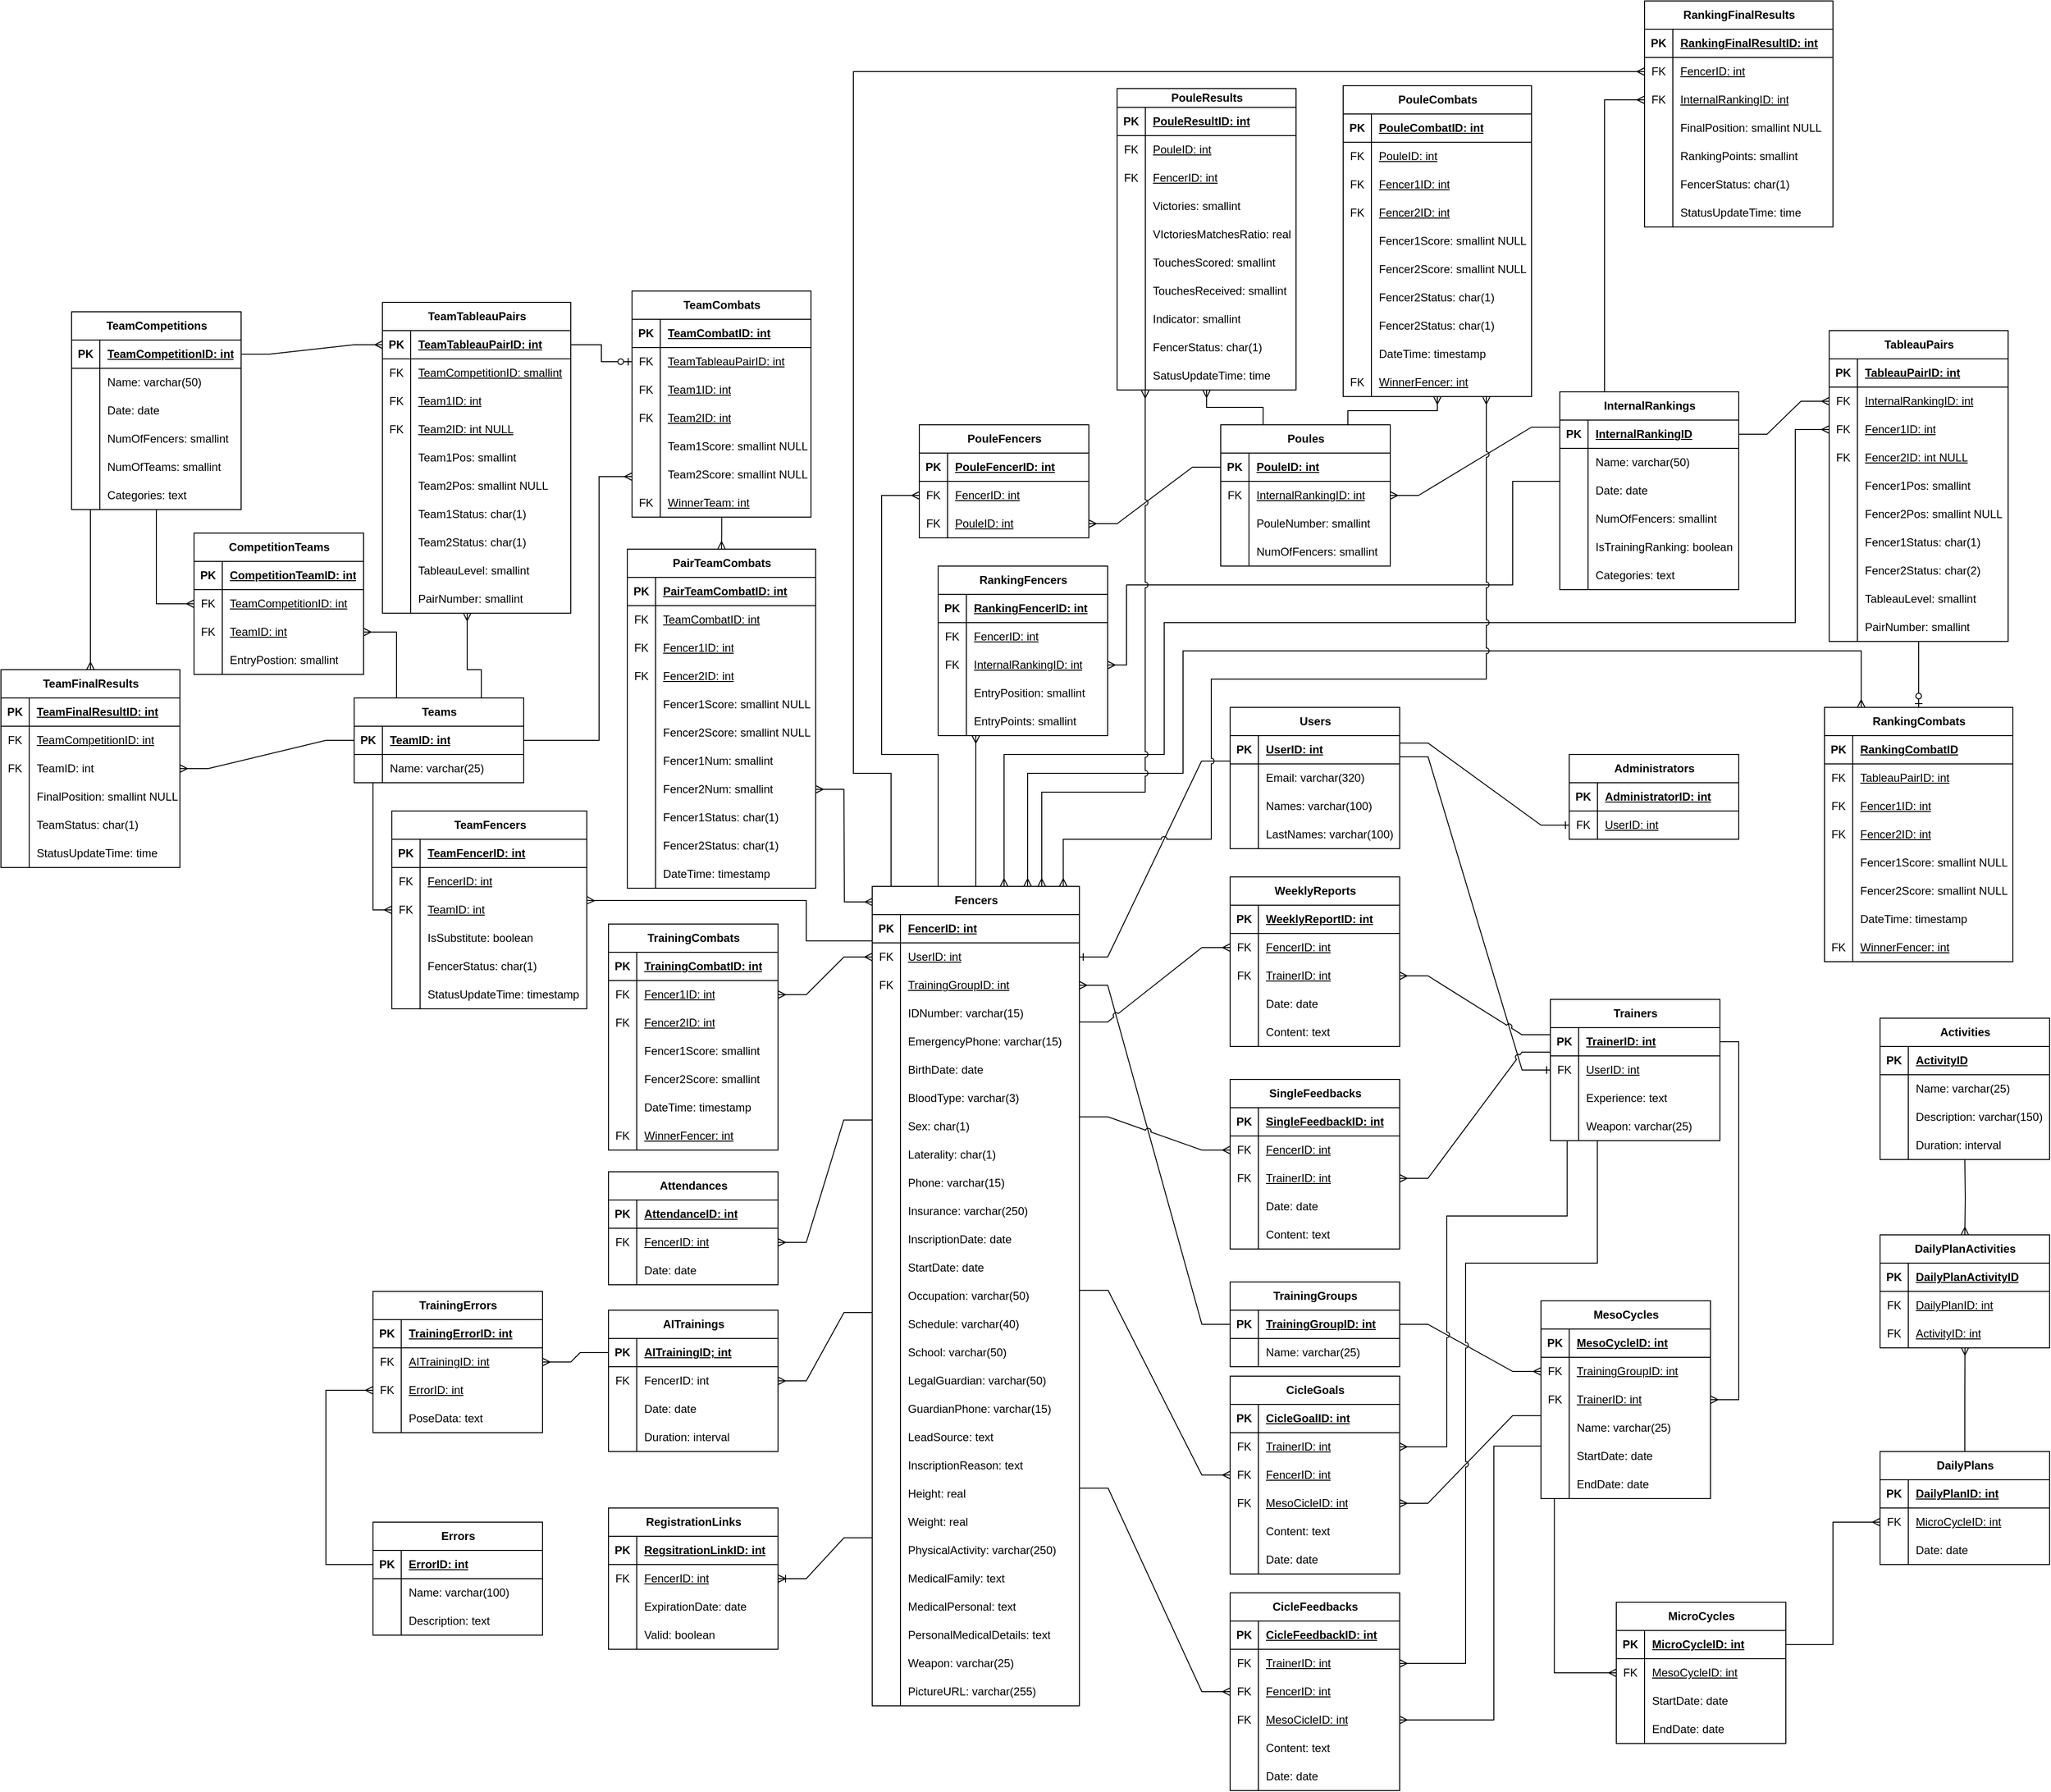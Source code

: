 <mxfile version="21.1.0" type="device">
  <diagram name="Page-1" id="Ku-30gq9MGk4E8t0aM1H">
    <mxGraphModel dx="2044" dy="1810" grid="1" gridSize="10" guides="1" tooltips="1" connect="1" arrows="1" fold="1" page="1" pageScale="1" pageWidth="850" pageHeight="1100" math="0" shadow="0">
      <root>
        <mxCell id="0" />
        <mxCell id="1" parent="0" />
        <mxCell id="ONnxKbBSKSZvErg1eplh-1" value="Fencers" style="shape=table;startSize=30;container=1;collapsible=1;childLayout=tableLayout;fixedRows=1;rowLines=0;fontStyle=1;align=center;resizeLast=1;html=1;" parent="1" vertex="1">
          <mxGeometry x="140" y="100" width="220" height="870" as="geometry" />
        </mxCell>
        <mxCell id="ONnxKbBSKSZvErg1eplh-2" value="" style="shape=tableRow;horizontal=0;startSize=0;swimlaneHead=0;swimlaneBody=0;fillColor=none;collapsible=0;dropTarget=0;points=[[0,0.5],[1,0.5]];portConstraint=eastwest;top=0;left=0;right=0;bottom=1;" parent="ONnxKbBSKSZvErg1eplh-1" vertex="1">
          <mxGeometry y="30" width="220" height="30" as="geometry" />
        </mxCell>
        <mxCell id="ONnxKbBSKSZvErg1eplh-3" value="PK" style="shape=partialRectangle;connectable=0;fillColor=none;top=0;left=0;bottom=0;right=0;fontStyle=1;overflow=hidden;whiteSpace=wrap;html=1;" parent="ONnxKbBSKSZvErg1eplh-2" vertex="1">
          <mxGeometry width="30" height="30" as="geometry">
            <mxRectangle width="30" height="30" as="alternateBounds" />
          </mxGeometry>
        </mxCell>
        <mxCell id="ONnxKbBSKSZvErg1eplh-4" value="FencerID: int" style="shape=partialRectangle;connectable=0;fillColor=none;top=0;left=0;bottom=0;right=0;align=left;spacingLeft=6;fontStyle=5;overflow=hidden;whiteSpace=wrap;html=1;" parent="ONnxKbBSKSZvErg1eplh-2" vertex="1">
          <mxGeometry x="30" width="190" height="30" as="geometry">
            <mxRectangle width="190" height="30" as="alternateBounds" />
          </mxGeometry>
        </mxCell>
        <mxCell id="ONnxKbBSKSZvErg1eplh-114" value="" style="shape=tableRow;horizontal=0;startSize=0;swimlaneHead=0;swimlaneBody=0;fillColor=none;collapsible=0;dropTarget=0;points=[[0,0.5],[1,0.5]];portConstraint=eastwest;top=0;left=0;right=0;bottom=0;" parent="ONnxKbBSKSZvErg1eplh-1" vertex="1">
          <mxGeometry y="60" width="220" height="30" as="geometry" />
        </mxCell>
        <mxCell id="ONnxKbBSKSZvErg1eplh-115" value="FK" style="shape=partialRectangle;connectable=0;fillColor=none;top=0;left=0;bottom=0;right=0;editable=1;overflow=hidden;whiteSpace=wrap;html=1;" parent="ONnxKbBSKSZvErg1eplh-114" vertex="1">
          <mxGeometry width="30" height="30" as="geometry">
            <mxRectangle width="30" height="30" as="alternateBounds" />
          </mxGeometry>
        </mxCell>
        <mxCell id="ONnxKbBSKSZvErg1eplh-116" value="&lt;u&gt;UserID: int&lt;/u&gt;" style="shape=partialRectangle;connectable=0;fillColor=none;top=0;left=0;bottom=0;right=0;align=left;spacingLeft=6;overflow=hidden;whiteSpace=wrap;html=1;" parent="ONnxKbBSKSZvErg1eplh-114" vertex="1">
          <mxGeometry x="30" width="190" height="30" as="geometry">
            <mxRectangle width="190" height="30" as="alternateBounds" />
          </mxGeometry>
        </mxCell>
        <mxCell id="iJ5qmvuhYHS8PzrGH_cx-175" value="" style="shape=tableRow;horizontal=0;startSize=0;swimlaneHead=0;swimlaneBody=0;fillColor=none;collapsible=0;dropTarget=0;points=[[0,0.5],[1,0.5]];portConstraint=eastwest;top=0;left=0;right=0;bottom=0;" parent="ONnxKbBSKSZvErg1eplh-1" vertex="1">
          <mxGeometry y="90" width="220" height="30" as="geometry" />
        </mxCell>
        <mxCell id="iJ5qmvuhYHS8PzrGH_cx-176" value="FK" style="shape=partialRectangle;connectable=0;fillColor=none;top=0;left=0;bottom=0;right=0;editable=1;overflow=hidden;whiteSpace=wrap;html=1;" parent="iJ5qmvuhYHS8PzrGH_cx-175" vertex="1">
          <mxGeometry width="30" height="30" as="geometry">
            <mxRectangle width="30" height="30" as="alternateBounds" />
          </mxGeometry>
        </mxCell>
        <mxCell id="iJ5qmvuhYHS8PzrGH_cx-177" value="&lt;u&gt;TrainingGroupID: int&lt;/u&gt;" style="shape=partialRectangle;connectable=0;fillColor=none;top=0;left=0;bottom=0;right=0;align=left;spacingLeft=6;overflow=hidden;whiteSpace=wrap;html=1;" parent="iJ5qmvuhYHS8PzrGH_cx-175" vertex="1">
          <mxGeometry x="30" width="190" height="30" as="geometry">
            <mxRectangle width="190" height="30" as="alternateBounds" />
          </mxGeometry>
        </mxCell>
        <mxCell id="ONnxKbBSKSZvErg1eplh-108" value="" style="shape=tableRow;horizontal=0;startSize=0;swimlaneHead=0;swimlaneBody=0;fillColor=none;collapsible=0;dropTarget=0;points=[[0,0.5],[1,0.5]];portConstraint=eastwest;top=0;left=0;right=0;bottom=0;" parent="ONnxKbBSKSZvErg1eplh-1" vertex="1">
          <mxGeometry y="120" width="220" height="30" as="geometry" />
        </mxCell>
        <mxCell id="ONnxKbBSKSZvErg1eplh-109" value="" style="shape=partialRectangle;connectable=0;fillColor=none;top=0;left=0;bottom=0;right=0;editable=1;overflow=hidden;whiteSpace=wrap;html=1;" parent="ONnxKbBSKSZvErg1eplh-108" vertex="1">
          <mxGeometry width="30" height="30" as="geometry">
            <mxRectangle width="30" height="30" as="alternateBounds" />
          </mxGeometry>
        </mxCell>
        <mxCell id="ONnxKbBSKSZvErg1eplh-110" value="IDNumber: varchar(15)" style="shape=partialRectangle;connectable=0;fillColor=none;top=0;left=0;bottom=0;right=0;align=left;spacingLeft=6;overflow=hidden;whiteSpace=wrap;html=1;" parent="ONnxKbBSKSZvErg1eplh-108" vertex="1">
          <mxGeometry x="30" width="190" height="30" as="geometry">
            <mxRectangle width="190" height="30" as="alternateBounds" />
          </mxGeometry>
        </mxCell>
        <mxCell id="ONnxKbBSKSZvErg1eplh-5" value="" style="shape=tableRow;horizontal=0;startSize=0;swimlaneHead=0;swimlaneBody=0;fillColor=none;collapsible=0;dropTarget=0;points=[[0,0.5],[1,0.5]];portConstraint=eastwest;top=0;left=0;right=0;bottom=0;" parent="ONnxKbBSKSZvErg1eplh-1" vertex="1">
          <mxGeometry y="150" width="220" height="30" as="geometry" />
        </mxCell>
        <mxCell id="ONnxKbBSKSZvErg1eplh-6" value="" style="shape=partialRectangle;connectable=0;fillColor=none;top=0;left=0;bottom=0;right=0;editable=1;overflow=hidden;whiteSpace=wrap;html=1;" parent="ONnxKbBSKSZvErg1eplh-5" vertex="1">
          <mxGeometry width="30" height="30" as="geometry">
            <mxRectangle width="30" height="30" as="alternateBounds" />
          </mxGeometry>
        </mxCell>
        <mxCell id="ONnxKbBSKSZvErg1eplh-7" value="EmergencyPhone: varchar(15)" style="shape=partialRectangle;connectable=0;fillColor=none;top=0;left=0;bottom=0;right=0;align=left;spacingLeft=6;overflow=hidden;whiteSpace=wrap;html=1;" parent="ONnxKbBSKSZvErg1eplh-5" vertex="1">
          <mxGeometry x="30" width="190" height="30" as="geometry">
            <mxRectangle width="190" height="30" as="alternateBounds" />
          </mxGeometry>
        </mxCell>
        <mxCell id="ONnxKbBSKSZvErg1eplh-8" value="" style="shape=tableRow;horizontal=0;startSize=0;swimlaneHead=0;swimlaneBody=0;fillColor=none;collapsible=0;dropTarget=0;points=[[0,0.5],[1,0.5]];portConstraint=eastwest;top=0;left=0;right=0;bottom=0;" parent="ONnxKbBSKSZvErg1eplh-1" vertex="1">
          <mxGeometry y="180" width="220" height="30" as="geometry" />
        </mxCell>
        <mxCell id="ONnxKbBSKSZvErg1eplh-9" value="" style="shape=partialRectangle;connectable=0;fillColor=none;top=0;left=0;bottom=0;right=0;editable=1;overflow=hidden;whiteSpace=wrap;html=1;" parent="ONnxKbBSKSZvErg1eplh-8" vertex="1">
          <mxGeometry width="30" height="30" as="geometry">
            <mxRectangle width="30" height="30" as="alternateBounds" />
          </mxGeometry>
        </mxCell>
        <mxCell id="ONnxKbBSKSZvErg1eplh-10" value="BirthDate: date" style="shape=partialRectangle;connectable=0;fillColor=none;top=0;left=0;bottom=0;right=0;align=left;spacingLeft=6;overflow=hidden;whiteSpace=wrap;html=1;" parent="ONnxKbBSKSZvErg1eplh-8" vertex="1">
          <mxGeometry x="30" width="190" height="30" as="geometry">
            <mxRectangle width="190" height="30" as="alternateBounds" />
          </mxGeometry>
        </mxCell>
        <mxCell id="ONnxKbBSKSZvErg1eplh-11" value="" style="shape=tableRow;horizontal=0;startSize=0;swimlaneHead=0;swimlaneBody=0;fillColor=none;collapsible=0;dropTarget=0;points=[[0,0.5],[1,0.5]];portConstraint=eastwest;top=0;left=0;right=0;bottom=0;" parent="ONnxKbBSKSZvErg1eplh-1" vertex="1">
          <mxGeometry y="210" width="220" height="30" as="geometry" />
        </mxCell>
        <mxCell id="ONnxKbBSKSZvErg1eplh-12" value="" style="shape=partialRectangle;connectable=0;fillColor=none;top=0;left=0;bottom=0;right=0;editable=1;overflow=hidden;whiteSpace=wrap;html=1;" parent="ONnxKbBSKSZvErg1eplh-11" vertex="1">
          <mxGeometry width="30" height="30" as="geometry">
            <mxRectangle width="30" height="30" as="alternateBounds" />
          </mxGeometry>
        </mxCell>
        <mxCell id="ONnxKbBSKSZvErg1eplh-13" value="BloodType: varchar(3)" style="shape=partialRectangle;connectable=0;fillColor=none;top=0;left=0;bottom=0;right=0;align=left;spacingLeft=6;overflow=hidden;whiteSpace=wrap;html=1;" parent="ONnxKbBSKSZvErg1eplh-11" vertex="1">
          <mxGeometry x="30" width="190" height="30" as="geometry">
            <mxRectangle width="190" height="30" as="alternateBounds" />
          </mxGeometry>
        </mxCell>
        <mxCell id="ONnxKbBSKSZvErg1eplh-20" value="" style="shape=tableRow;horizontal=0;startSize=0;swimlaneHead=0;swimlaneBody=0;fillColor=none;collapsible=0;dropTarget=0;points=[[0,0.5],[1,0.5]];portConstraint=eastwest;top=0;left=0;right=0;bottom=0;" parent="ONnxKbBSKSZvErg1eplh-1" vertex="1">
          <mxGeometry y="240" width="220" height="30" as="geometry" />
        </mxCell>
        <mxCell id="ONnxKbBSKSZvErg1eplh-21" value="" style="shape=partialRectangle;connectable=0;fillColor=none;top=0;left=0;bottom=0;right=0;editable=1;overflow=hidden;whiteSpace=wrap;html=1;" parent="ONnxKbBSKSZvErg1eplh-20" vertex="1">
          <mxGeometry width="30" height="30" as="geometry">
            <mxRectangle width="30" height="30" as="alternateBounds" />
          </mxGeometry>
        </mxCell>
        <mxCell id="ONnxKbBSKSZvErg1eplh-22" value="Sex: char(1)" style="shape=partialRectangle;connectable=0;fillColor=none;top=0;left=0;bottom=0;right=0;align=left;spacingLeft=6;overflow=hidden;whiteSpace=wrap;html=1;" parent="ONnxKbBSKSZvErg1eplh-20" vertex="1">
          <mxGeometry x="30" width="190" height="30" as="geometry">
            <mxRectangle width="190" height="30" as="alternateBounds" />
          </mxGeometry>
        </mxCell>
        <mxCell id="ONnxKbBSKSZvErg1eplh-23" value="" style="shape=tableRow;horizontal=0;startSize=0;swimlaneHead=0;swimlaneBody=0;fillColor=none;collapsible=0;dropTarget=0;points=[[0,0.5],[1,0.5]];portConstraint=eastwest;top=0;left=0;right=0;bottom=0;" parent="ONnxKbBSKSZvErg1eplh-1" vertex="1">
          <mxGeometry y="270" width="220" height="30" as="geometry" />
        </mxCell>
        <mxCell id="ONnxKbBSKSZvErg1eplh-24" value="" style="shape=partialRectangle;connectable=0;fillColor=none;top=0;left=0;bottom=0;right=0;editable=1;overflow=hidden;whiteSpace=wrap;html=1;" parent="ONnxKbBSKSZvErg1eplh-23" vertex="1">
          <mxGeometry width="30" height="30" as="geometry">
            <mxRectangle width="30" height="30" as="alternateBounds" />
          </mxGeometry>
        </mxCell>
        <mxCell id="ONnxKbBSKSZvErg1eplh-25" value="Laterality: char(1)" style="shape=partialRectangle;connectable=0;fillColor=none;top=0;left=0;bottom=0;right=0;align=left;spacingLeft=6;overflow=hidden;whiteSpace=wrap;html=1;" parent="ONnxKbBSKSZvErg1eplh-23" vertex="1">
          <mxGeometry x="30" width="190" height="30" as="geometry">
            <mxRectangle width="190" height="30" as="alternateBounds" />
          </mxGeometry>
        </mxCell>
        <mxCell id="ONnxKbBSKSZvErg1eplh-26" value="" style="shape=tableRow;horizontal=0;startSize=0;swimlaneHead=0;swimlaneBody=0;fillColor=none;collapsible=0;dropTarget=0;points=[[0,0.5],[1,0.5]];portConstraint=eastwest;top=0;left=0;right=0;bottom=0;" parent="ONnxKbBSKSZvErg1eplh-1" vertex="1">
          <mxGeometry y="300" width="220" height="30" as="geometry" />
        </mxCell>
        <mxCell id="ONnxKbBSKSZvErg1eplh-27" value="" style="shape=partialRectangle;connectable=0;fillColor=none;top=0;left=0;bottom=0;right=0;editable=1;overflow=hidden;whiteSpace=wrap;html=1;" parent="ONnxKbBSKSZvErg1eplh-26" vertex="1">
          <mxGeometry width="30" height="30" as="geometry">
            <mxRectangle width="30" height="30" as="alternateBounds" />
          </mxGeometry>
        </mxCell>
        <mxCell id="ONnxKbBSKSZvErg1eplh-28" value="Phone: varchar(15)" style="shape=partialRectangle;connectable=0;fillColor=none;top=0;left=0;bottom=0;right=0;align=left;spacingLeft=6;overflow=hidden;whiteSpace=wrap;html=1;" parent="ONnxKbBSKSZvErg1eplh-26" vertex="1">
          <mxGeometry x="30" width="190" height="30" as="geometry">
            <mxRectangle width="190" height="30" as="alternateBounds" />
          </mxGeometry>
        </mxCell>
        <mxCell id="ONnxKbBSKSZvErg1eplh-29" value="" style="shape=tableRow;horizontal=0;startSize=0;swimlaneHead=0;swimlaneBody=0;fillColor=none;collapsible=0;dropTarget=0;points=[[0,0.5],[1,0.5]];portConstraint=eastwest;top=0;left=0;right=0;bottom=0;" parent="ONnxKbBSKSZvErg1eplh-1" vertex="1">
          <mxGeometry y="330" width="220" height="30" as="geometry" />
        </mxCell>
        <mxCell id="ONnxKbBSKSZvErg1eplh-30" value="" style="shape=partialRectangle;connectable=0;fillColor=none;top=0;left=0;bottom=0;right=0;editable=1;overflow=hidden;whiteSpace=wrap;html=1;" parent="ONnxKbBSKSZvErg1eplh-29" vertex="1">
          <mxGeometry width="30" height="30" as="geometry">
            <mxRectangle width="30" height="30" as="alternateBounds" />
          </mxGeometry>
        </mxCell>
        <mxCell id="ONnxKbBSKSZvErg1eplh-31" value="Insurance: varchar(250)" style="shape=partialRectangle;connectable=0;fillColor=none;top=0;left=0;bottom=0;right=0;align=left;spacingLeft=6;overflow=hidden;whiteSpace=wrap;html=1;" parent="ONnxKbBSKSZvErg1eplh-29" vertex="1">
          <mxGeometry x="30" width="190" height="30" as="geometry">
            <mxRectangle width="190" height="30" as="alternateBounds" />
          </mxGeometry>
        </mxCell>
        <mxCell id="ONnxKbBSKSZvErg1eplh-57" value="" style="shape=tableRow;horizontal=0;startSize=0;swimlaneHead=0;swimlaneBody=0;fillColor=none;collapsible=0;dropTarget=0;points=[[0,0.5],[1,0.5]];portConstraint=eastwest;top=0;left=0;right=0;bottom=0;" parent="ONnxKbBSKSZvErg1eplh-1" vertex="1">
          <mxGeometry y="360" width="220" height="30" as="geometry" />
        </mxCell>
        <mxCell id="ONnxKbBSKSZvErg1eplh-58" value="" style="shape=partialRectangle;connectable=0;fillColor=none;top=0;left=0;bottom=0;right=0;editable=1;overflow=hidden;whiteSpace=wrap;html=1;" parent="ONnxKbBSKSZvErg1eplh-57" vertex="1">
          <mxGeometry width="30" height="30" as="geometry">
            <mxRectangle width="30" height="30" as="alternateBounds" />
          </mxGeometry>
        </mxCell>
        <mxCell id="ONnxKbBSKSZvErg1eplh-59" value="InscriptionDate: date" style="shape=partialRectangle;connectable=0;fillColor=none;top=0;left=0;bottom=0;right=0;align=left;spacingLeft=6;overflow=hidden;whiteSpace=wrap;html=1;" parent="ONnxKbBSKSZvErg1eplh-57" vertex="1">
          <mxGeometry x="30" width="190" height="30" as="geometry">
            <mxRectangle width="190" height="30" as="alternateBounds" />
          </mxGeometry>
        </mxCell>
        <mxCell id="ONnxKbBSKSZvErg1eplh-60" value="" style="shape=tableRow;horizontal=0;startSize=0;swimlaneHead=0;swimlaneBody=0;fillColor=none;collapsible=0;dropTarget=0;points=[[0,0.5],[1,0.5]];portConstraint=eastwest;top=0;left=0;right=0;bottom=0;" parent="ONnxKbBSKSZvErg1eplh-1" vertex="1">
          <mxGeometry y="390" width="220" height="30" as="geometry" />
        </mxCell>
        <mxCell id="ONnxKbBSKSZvErg1eplh-61" value="" style="shape=partialRectangle;connectable=0;fillColor=none;top=0;left=0;bottom=0;right=0;editable=1;overflow=hidden;whiteSpace=wrap;html=1;" parent="ONnxKbBSKSZvErg1eplh-60" vertex="1">
          <mxGeometry width="30" height="30" as="geometry">
            <mxRectangle width="30" height="30" as="alternateBounds" />
          </mxGeometry>
        </mxCell>
        <mxCell id="ONnxKbBSKSZvErg1eplh-62" value="StartDate: date" style="shape=partialRectangle;connectable=0;fillColor=none;top=0;left=0;bottom=0;right=0;align=left;spacingLeft=6;overflow=hidden;whiteSpace=wrap;html=1;" parent="ONnxKbBSKSZvErg1eplh-60" vertex="1">
          <mxGeometry x="30" width="190" height="30" as="geometry">
            <mxRectangle width="190" height="30" as="alternateBounds" />
          </mxGeometry>
        </mxCell>
        <mxCell id="ONnxKbBSKSZvErg1eplh-63" value="" style="shape=tableRow;horizontal=0;startSize=0;swimlaneHead=0;swimlaneBody=0;fillColor=none;collapsible=0;dropTarget=0;points=[[0,0.5],[1,0.5]];portConstraint=eastwest;top=0;left=0;right=0;bottom=0;" parent="ONnxKbBSKSZvErg1eplh-1" vertex="1">
          <mxGeometry y="420" width="220" height="30" as="geometry" />
        </mxCell>
        <mxCell id="ONnxKbBSKSZvErg1eplh-64" value="" style="shape=partialRectangle;connectable=0;fillColor=none;top=0;left=0;bottom=0;right=0;editable=1;overflow=hidden;whiteSpace=wrap;html=1;" parent="ONnxKbBSKSZvErg1eplh-63" vertex="1">
          <mxGeometry width="30" height="30" as="geometry">
            <mxRectangle width="30" height="30" as="alternateBounds" />
          </mxGeometry>
        </mxCell>
        <mxCell id="ONnxKbBSKSZvErg1eplh-65" value="Occupation: varchar(50)" style="shape=partialRectangle;connectable=0;fillColor=none;top=0;left=0;bottom=0;right=0;align=left;spacingLeft=6;overflow=hidden;whiteSpace=wrap;html=1;" parent="ONnxKbBSKSZvErg1eplh-63" vertex="1">
          <mxGeometry x="30" width="190" height="30" as="geometry">
            <mxRectangle width="190" height="30" as="alternateBounds" />
          </mxGeometry>
        </mxCell>
        <mxCell id="ONnxKbBSKSZvErg1eplh-66" value="" style="shape=tableRow;horizontal=0;startSize=0;swimlaneHead=0;swimlaneBody=0;fillColor=none;collapsible=0;dropTarget=0;points=[[0,0.5],[1,0.5]];portConstraint=eastwest;top=0;left=0;right=0;bottom=0;" parent="ONnxKbBSKSZvErg1eplh-1" vertex="1">
          <mxGeometry y="450" width="220" height="30" as="geometry" />
        </mxCell>
        <mxCell id="ONnxKbBSKSZvErg1eplh-67" value="" style="shape=partialRectangle;connectable=0;fillColor=none;top=0;left=0;bottom=0;right=0;editable=1;overflow=hidden;whiteSpace=wrap;html=1;" parent="ONnxKbBSKSZvErg1eplh-66" vertex="1">
          <mxGeometry width="30" height="30" as="geometry">
            <mxRectangle width="30" height="30" as="alternateBounds" />
          </mxGeometry>
        </mxCell>
        <mxCell id="ONnxKbBSKSZvErg1eplh-68" value="Schedule: varchar(40)" style="shape=partialRectangle;connectable=0;fillColor=none;top=0;left=0;bottom=0;right=0;align=left;spacingLeft=6;overflow=hidden;whiteSpace=wrap;html=1;" parent="ONnxKbBSKSZvErg1eplh-66" vertex="1">
          <mxGeometry x="30" width="190" height="30" as="geometry">
            <mxRectangle width="190" height="30" as="alternateBounds" />
          </mxGeometry>
        </mxCell>
        <mxCell id="ONnxKbBSKSZvErg1eplh-69" value="" style="shape=tableRow;horizontal=0;startSize=0;swimlaneHead=0;swimlaneBody=0;fillColor=none;collapsible=0;dropTarget=0;points=[[0,0.5],[1,0.5]];portConstraint=eastwest;top=0;left=0;right=0;bottom=0;" parent="ONnxKbBSKSZvErg1eplh-1" vertex="1">
          <mxGeometry y="480" width="220" height="30" as="geometry" />
        </mxCell>
        <mxCell id="ONnxKbBSKSZvErg1eplh-70" value="" style="shape=partialRectangle;connectable=0;fillColor=none;top=0;left=0;bottom=0;right=0;editable=1;overflow=hidden;whiteSpace=wrap;html=1;" parent="ONnxKbBSKSZvErg1eplh-69" vertex="1">
          <mxGeometry width="30" height="30" as="geometry">
            <mxRectangle width="30" height="30" as="alternateBounds" />
          </mxGeometry>
        </mxCell>
        <mxCell id="ONnxKbBSKSZvErg1eplh-71" value="School: varchar(50)" style="shape=partialRectangle;connectable=0;fillColor=none;top=0;left=0;bottom=0;right=0;align=left;spacingLeft=6;overflow=hidden;whiteSpace=wrap;html=1;" parent="ONnxKbBSKSZvErg1eplh-69" vertex="1">
          <mxGeometry x="30" width="190" height="30" as="geometry">
            <mxRectangle width="190" height="30" as="alternateBounds" />
          </mxGeometry>
        </mxCell>
        <mxCell id="ONnxKbBSKSZvErg1eplh-72" value="" style="shape=tableRow;horizontal=0;startSize=0;swimlaneHead=0;swimlaneBody=0;fillColor=none;collapsible=0;dropTarget=0;points=[[0,0.5],[1,0.5]];portConstraint=eastwest;top=0;left=0;right=0;bottom=0;" parent="ONnxKbBSKSZvErg1eplh-1" vertex="1">
          <mxGeometry y="510" width="220" height="30" as="geometry" />
        </mxCell>
        <mxCell id="ONnxKbBSKSZvErg1eplh-73" value="" style="shape=partialRectangle;connectable=0;fillColor=none;top=0;left=0;bottom=0;right=0;editable=1;overflow=hidden;whiteSpace=wrap;html=1;" parent="ONnxKbBSKSZvErg1eplh-72" vertex="1">
          <mxGeometry width="30" height="30" as="geometry">
            <mxRectangle width="30" height="30" as="alternateBounds" />
          </mxGeometry>
        </mxCell>
        <mxCell id="ONnxKbBSKSZvErg1eplh-74" value="LegalGuardian: varchar(50)" style="shape=partialRectangle;connectable=0;fillColor=none;top=0;left=0;bottom=0;right=0;align=left;spacingLeft=6;overflow=hidden;whiteSpace=wrap;html=1;" parent="ONnxKbBSKSZvErg1eplh-72" vertex="1">
          <mxGeometry x="30" width="190" height="30" as="geometry">
            <mxRectangle width="190" height="30" as="alternateBounds" />
          </mxGeometry>
        </mxCell>
        <mxCell id="ONnxKbBSKSZvErg1eplh-75" value="" style="shape=tableRow;horizontal=0;startSize=0;swimlaneHead=0;swimlaneBody=0;fillColor=none;collapsible=0;dropTarget=0;points=[[0,0.5],[1,0.5]];portConstraint=eastwest;top=0;left=0;right=0;bottom=0;" parent="ONnxKbBSKSZvErg1eplh-1" vertex="1">
          <mxGeometry y="540" width="220" height="30" as="geometry" />
        </mxCell>
        <mxCell id="ONnxKbBSKSZvErg1eplh-76" value="" style="shape=partialRectangle;connectable=0;fillColor=none;top=0;left=0;bottom=0;right=0;editable=1;overflow=hidden;whiteSpace=wrap;html=1;" parent="ONnxKbBSKSZvErg1eplh-75" vertex="1">
          <mxGeometry width="30" height="30" as="geometry">
            <mxRectangle width="30" height="30" as="alternateBounds" />
          </mxGeometry>
        </mxCell>
        <mxCell id="ONnxKbBSKSZvErg1eplh-77" value="GuardianPhone: varchar(15)" style="shape=partialRectangle;connectable=0;fillColor=none;top=0;left=0;bottom=0;right=0;align=left;spacingLeft=6;overflow=hidden;whiteSpace=wrap;html=1;" parent="ONnxKbBSKSZvErg1eplh-75" vertex="1">
          <mxGeometry x="30" width="190" height="30" as="geometry">
            <mxRectangle width="190" height="30" as="alternateBounds" />
          </mxGeometry>
        </mxCell>
        <mxCell id="ONnxKbBSKSZvErg1eplh-78" value="" style="shape=tableRow;horizontal=0;startSize=0;swimlaneHead=0;swimlaneBody=0;fillColor=none;collapsible=0;dropTarget=0;points=[[0,0.5],[1,0.5]];portConstraint=eastwest;top=0;left=0;right=0;bottom=0;" parent="ONnxKbBSKSZvErg1eplh-1" vertex="1">
          <mxGeometry y="570" width="220" height="30" as="geometry" />
        </mxCell>
        <mxCell id="ONnxKbBSKSZvErg1eplh-79" value="" style="shape=partialRectangle;connectable=0;fillColor=none;top=0;left=0;bottom=0;right=0;editable=1;overflow=hidden;whiteSpace=wrap;html=1;" parent="ONnxKbBSKSZvErg1eplh-78" vertex="1">
          <mxGeometry width="30" height="30" as="geometry">
            <mxRectangle width="30" height="30" as="alternateBounds" />
          </mxGeometry>
        </mxCell>
        <mxCell id="ONnxKbBSKSZvErg1eplh-80" value="LeadSource: text" style="shape=partialRectangle;connectable=0;fillColor=none;top=0;left=0;bottom=0;right=0;align=left;spacingLeft=6;overflow=hidden;whiteSpace=wrap;html=1;" parent="ONnxKbBSKSZvErg1eplh-78" vertex="1">
          <mxGeometry x="30" width="190" height="30" as="geometry">
            <mxRectangle width="190" height="30" as="alternateBounds" />
          </mxGeometry>
        </mxCell>
        <mxCell id="ONnxKbBSKSZvErg1eplh-81" value="" style="shape=tableRow;horizontal=0;startSize=0;swimlaneHead=0;swimlaneBody=0;fillColor=none;collapsible=0;dropTarget=0;points=[[0,0.5],[1,0.5]];portConstraint=eastwest;top=0;left=0;right=0;bottom=0;" parent="ONnxKbBSKSZvErg1eplh-1" vertex="1">
          <mxGeometry y="600" width="220" height="30" as="geometry" />
        </mxCell>
        <mxCell id="ONnxKbBSKSZvErg1eplh-82" value="" style="shape=partialRectangle;connectable=0;fillColor=none;top=0;left=0;bottom=0;right=0;editable=1;overflow=hidden;whiteSpace=wrap;html=1;" parent="ONnxKbBSKSZvErg1eplh-81" vertex="1">
          <mxGeometry width="30" height="30" as="geometry">
            <mxRectangle width="30" height="30" as="alternateBounds" />
          </mxGeometry>
        </mxCell>
        <mxCell id="ONnxKbBSKSZvErg1eplh-83" value="InscriptionReason: text" style="shape=partialRectangle;connectable=0;fillColor=none;top=0;left=0;bottom=0;right=0;align=left;spacingLeft=6;overflow=hidden;whiteSpace=wrap;html=1;" parent="ONnxKbBSKSZvErg1eplh-81" vertex="1">
          <mxGeometry x="30" width="190" height="30" as="geometry">
            <mxRectangle width="190" height="30" as="alternateBounds" />
          </mxGeometry>
        </mxCell>
        <mxCell id="ONnxKbBSKSZvErg1eplh-84" value="" style="shape=tableRow;horizontal=0;startSize=0;swimlaneHead=0;swimlaneBody=0;fillColor=none;collapsible=0;dropTarget=0;points=[[0,0.5],[1,0.5]];portConstraint=eastwest;top=0;left=0;right=0;bottom=0;" parent="ONnxKbBSKSZvErg1eplh-1" vertex="1">
          <mxGeometry y="630" width="220" height="30" as="geometry" />
        </mxCell>
        <mxCell id="ONnxKbBSKSZvErg1eplh-85" value="" style="shape=partialRectangle;connectable=0;fillColor=none;top=0;left=0;bottom=0;right=0;editable=1;overflow=hidden;whiteSpace=wrap;html=1;" parent="ONnxKbBSKSZvErg1eplh-84" vertex="1">
          <mxGeometry width="30" height="30" as="geometry">
            <mxRectangle width="30" height="30" as="alternateBounds" />
          </mxGeometry>
        </mxCell>
        <mxCell id="ONnxKbBSKSZvErg1eplh-86" value="Height: real" style="shape=partialRectangle;connectable=0;fillColor=none;top=0;left=0;bottom=0;right=0;align=left;spacingLeft=6;overflow=hidden;whiteSpace=wrap;html=1;" parent="ONnxKbBSKSZvErg1eplh-84" vertex="1">
          <mxGeometry x="30" width="190" height="30" as="geometry">
            <mxRectangle width="190" height="30" as="alternateBounds" />
          </mxGeometry>
        </mxCell>
        <mxCell id="ONnxKbBSKSZvErg1eplh-87" value="" style="shape=tableRow;horizontal=0;startSize=0;swimlaneHead=0;swimlaneBody=0;fillColor=none;collapsible=0;dropTarget=0;points=[[0,0.5],[1,0.5]];portConstraint=eastwest;top=0;left=0;right=0;bottom=0;" parent="ONnxKbBSKSZvErg1eplh-1" vertex="1">
          <mxGeometry y="660" width="220" height="30" as="geometry" />
        </mxCell>
        <mxCell id="ONnxKbBSKSZvErg1eplh-88" value="" style="shape=partialRectangle;connectable=0;fillColor=none;top=0;left=0;bottom=0;right=0;editable=1;overflow=hidden;whiteSpace=wrap;html=1;" parent="ONnxKbBSKSZvErg1eplh-87" vertex="1">
          <mxGeometry width="30" height="30" as="geometry">
            <mxRectangle width="30" height="30" as="alternateBounds" />
          </mxGeometry>
        </mxCell>
        <mxCell id="ONnxKbBSKSZvErg1eplh-89" value="Weight: real" style="shape=partialRectangle;connectable=0;fillColor=none;top=0;left=0;bottom=0;right=0;align=left;spacingLeft=6;overflow=hidden;whiteSpace=wrap;html=1;" parent="ONnxKbBSKSZvErg1eplh-87" vertex="1">
          <mxGeometry x="30" width="190" height="30" as="geometry">
            <mxRectangle width="190" height="30" as="alternateBounds" />
          </mxGeometry>
        </mxCell>
        <mxCell id="ONnxKbBSKSZvErg1eplh-90" value="" style="shape=tableRow;horizontal=0;startSize=0;swimlaneHead=0;swimlaneBody=0;fillColor=none;collapsible=0;dropTarget=0;points=[[0,0.5],[1,0.5]];portConstraint=eastwest;top=0;left=0;right=0;bottom=0;" parent="ONnxKbBSKSZvErg1eplh-1" vertex="1">
          <mxGeometry y="690" width="220" height="30" as="geometry" />
        </mxCell>
        <mxCell id="ONnxKbBSKSZvErg1eplh-91" value="" style="shape=partialRectangle;connectable=0;fillColor=none;top=0;left=0;bottom=0;right=0;editable=1;overflow=hidden;whiteSpace=wrap;html=1;" parent="ONnxKbBSKSZvErg1eplh-90" vertex="1">
          <mxGeometry width="30" height="30" as="geometry">
            <mxRectangle width="30" height="30" as="alternateBounds" />
          </mxGeometry>
        </mxCell>
        <mxCell id="ONnxKbBSKSZvErg1eplh-92" value="PhysicalActivity: varchar(250)" style="shape=partialRectangle;connectable=0;fillColor=none;top=0;left=0;bottom=0;right=0;align=left;spacingLeft=6;overflow=hidden;whiteSpace=wrap;html=1;" parent="ONnxKbBSKSZvErg1eplh-90" vertex="1">
          <mxGeometry x="30" width="190" height="30" as="geometry">
            <mxRectangle width="190" height="30" as="alternateBounds" />
          </mxGeometry>
        </mxCell>
        <mxCell id="ONnxKbBSKSZvErg1eplh-93" value="" style="shape=tableRow;horizontal=0;startSize=0;swimlaneHead=0;swimlaneBody=0;fillColor=none;collapsible=0;dropTarget=0;points=[[0,0.5],[1,0.5]];portConstraint=eastwest;top=0;left=0;right=0;bottom=0;" parent="ONnxKbBSKSZvErg1eplh-1" vertex="1">
          <mxGeometry y="720" width="220" height="30" as="geometry" />
        </mxCell>
        <mxCell id="ONnxKbBSKSZvErg1eplh-94" value="" style="shape=partialRectangle;connectable=0;fillColor=none;top=0;left=0;bottom=0;right=0;editable=1;overflow=hidden;whiteSpace=wrap;html=1;" parent="ONnxKbBSKSZvErg1eplh-93" vertex="1">
          <mxGeometry width="30" height="30" as="geometry">
            <mxRectangle width="30" height="30" as="alternateBounds" />
          </mxGeometry>
        </mxCell>
        <mxCell id="ONnxKbBSKSZvErg1eplh-95" value="MedicalFamily: text" style="shape=partialRectangle;connectable=0;fillColor=none;top=0;left=0;bottom=0;right=0;align=left;spacingLeft=6;overflow=hidden;whiteSpace=wrap;html=1;" parent="ONnxKbBSKSZvErg1eplh-93" vertex="1">
          <mxGeometry x="30" width="190" height="30" as="geometry">
            <mxRectangle width="190" height="30" as="alternateBounds" />
          </mxGeometry>
        </mxCell>
        <mxCell id="ONnxKbBSKSZvErg1eplh-96" value="" style="shape=tableRow;horizontal=0;startSize=0;swimlaneHead=0;swimlaneBody=0;fillColor=none;collapsible=0;dropTarget=0;points=[[0,0.5],[1,0.5]];portConstraint=eastwest;top=0;left=0;right=0;bottom=0;" parent="ONnxKbBSKSZvErg1eplh-1" vertex="1">
          <mxGeometry y="750" width="220" height="30" as="geometry" />
        </mxCell>
        <mxCell id="ONnxKbBSKSZvErg1eplh-97" value="" style="shape=partialRectangle;connectable=0;fillColor=none;top=0;left=0;bottom=0;right=0;editable=1;overflow=hidden;whiteSpace=wrap;html=1;" parent="ONnxKbBSKSZvErg1eplh-96" vertex="1">
          <mxGeometry width="30" height="30" as="geometry">
            <mxRectangle width="30" height="30" as="alternateBounds" />
          </mxGeometry>
        </mxCell>
        <mxCell id="ONnxKbBSKSZvErg1eplh-98" value="MedicalPersonal: text" style="shape=partialRectangle;connectable=0;fillColor=none;top=0;left=0;bottom=0;right=0;align=left;spacingLeft=6;overflow=hidden;whiteSpace=wrap;html=1;" parent="ONnxKbBSKSZvErg1eplh-96" vertex="1">
          <mxGeometry x="30" width="190" height="30" as="geometry">
            <mxRectangle width="190" height="30" as="alternateBounds" />
          </mxGeometry>
        </mxCell>
        <mxCell id="ONnxKbBSKSZvErg1eplh-99" value="" style="shape=tableRow;horizontal=0;startSize=0;swimlaneHead=0;swimlaneBody=0;fillColor=none;collapsible=0;dropTarget=0;points=[[0,0.5],[1,0.5]];portConstraint=eastwest;top=0;left=0;right=0;bottom=0;" parent="ONnxKbBSKSZvErg1eplh-1" vertex="1">
          <mxGeometry y="780" width="220" height="30" as="geometry" />
        </mxCell>
        <mxCell id="ONnxKbBSKSZvErg1eplh-100" value="" style="shape=partialRectangle;connectable=0;fillColor=none;top=0;left=0;bottom=0;right=0;editable=1;overflow=hidden;whiteSpace=wrap;html=1;" parent="ONnxKbBSKSZvErg1eplh-99" vertex="1">
          <mxGeometry width="30" height="30" as="geometry">
            <mxRectangle width="30" height="30" as="alternateBounds" />
          </mxGeometry>
        </mxCell>
        <mxCell id="ONnxKbBSKSZvErg1eplh-101" value="PersonalMedicalDetails: text" style="shape=partialRectangle;connectable=0;fillColor=none;top=0;left=0;bottom=0;right=0;align=left;spacingLeft=6;overflow=hidden;whiteSpace=wrap;html=1;" parent="ONnxKbBSKSZvErg1eplh-99" vertex="1">
          <mxGeometry x="30" width="190" height="30" as="geometry">
            <mxRectangle width="190" height="30" as="alternateBounds" />
          </mxGeometry>
        </mxCell>
        <mxCell id="ONnxKbBSKSZvErg1eplh-102" value="" style="shape=tableRow;horizontal=0;startSize=0;swimlaneHead=0;swimlaneBody=0;fillColor=none;collapsible=0;dropTarget=0;points=[[0,0.5],[1,0.5]];portConstraint=eastwest;top=0;left=0;right=0;bottom=0;" parent="ONnxKbBSKSZvErg1eplh-1" vertex="1">
          <mxGeometry y="810" width="220" height="30" as="geometry" />
        </mxCell>
        <mxCell id="ONnxKbBSKSZvErg1eplh-103" value="" style="shape=partialRectangle;connectable=0;fillColor=none;top=0;left=0;bottom=0;right=0;editable=1;overflow=hidden;whiteSpace=wrap;html=1;" parent="ONnxKbBSKSZvErg1eplh-102" vertex="1">
          <mxGeometry width="30" height="30" as="geometry">
            <mxRectangle width="30" height="30" as="alternateBounds" />
          </mxGeometry>
        </mxCell>
        <mxCell id="ONnxKbBSKSZvErg1eplh-104" value="Weapon: varchar(25)" style="shape=partialRectangle;connectable=0;fillColor=none;top=0;left=0;bottom=0;right=0;align=left;spacingLeft=6;overflow=hidden;whiteSpace=wrap;html=1;" parent="ONnxKbBSKSZvErg1eplh-102" vertex="1">
          <mxGeometry x="30" width="190" height="30" as="geometry">
            <mxRectangle width="190" height="30" as="alternateBounds" />
          </mxGeometry>
        </mxCell>
        <mxCell id="ONnxKbBSKSZvErg1eplh-105" value="" style="shape=tableRow;horizontal=0;startSize=0;swimlaneHead=0;swimlaneBody=0;fillColor=none;collapsible=0;dropTarget=0;points=[[0,0.5],[1,0.5]];portConstraint=eastwest;top=0;left=0;right=0;bottom=0;" parent="ONnxKbBSKSZvErg1eplh-1" vertex="1">
          <mxGeometry y="840" width="220" height="30" as="geometry" />
        </mxCell>
        <mxCell id="ONnxKbBSKSZvErg1eplh-106" value="" style="shape=partialRectangle;connectable=0;fillColor=none;top=0;left=0;bottom=0;right=0;editable=1;overflow=hidden;whiteSpace=wrap;html=1;" parent="ONnxKbBSKSZvErg1eplh-105" vertex="1">
          <mxGeometry width="30" height="30" as="geometry">
            <mxRectangle width="30" height="30" as="alternateBounds" />
          </mxGeometry>
        </mxCell>
        <mxCell id="ONnxKbBSKSZvErg1eplh-107" value="PictureURL: varchar(255)" style="shape=partialRectangle;connectable=0;fillColor=none;top=0;left=0;bottom=0;right=0;align=left;spacingLeft=6;overflow=hidden;whiteSpace=wrap;html=1;" parent="ONnxKbBSKSZvErg1eplh-105" vertex="1">
          <mxGeometry x="30" width="190" height="30" as="geometry">
            <mxRectangle width="190" height="30" as="alternateBounds" />
          </mxGeometry>
        </mxCell>
        <mxCell id="ONnxKbBSKSZvErg1eplh-117" value="Users" style="shape=table;startSize=30;container=1;collapsible=1;childLayout=tableLayout;fixedRows=1;rowLines=0;fontStyle=1;align=center;resizeLast=1;html=1;" parent="1" vertex="1">
          <mxGeometry x="520" y="-90" width="180" height="150" as="geometry" />
        </mxCell>
        <mxCell id="ONnxKbBSKSZvErg1eplh-118" value="" style="shape=tableRow;horizontal=0;startSize=0;swimlaneHead=0;swimlaneBody=0;fillColor=none;collapsible=0;dropTarget=0;points=[[0,0.5],[1,0.5]];portConstraint=eastwest;top=0;left=0;right=0;bottom=1;" parent="ONnxKbBSKSZvErg1eplh-117" vertex="1">
          <mxGeometry y="30" width="180" height="30" as="geometry" />
        </mxCell>
        <mxCell id="ONnxKbBSKSZvErg1eplh-119" value="PK" style="shape=partialRectangle;connectable=0;fillColor=none;top=0;left=0;bottom=0;right=0;fontStyle=1;overflow=hidden;whiteSpace=wrap;html=1;" parent="ONnxKbBSKSZvErg1eplh-118" vertex="1">
          <mxGeometry width="30" height="30" as="geometry">
            <mxRectangle width="30" height="30" as="alternateBounds" />
          </mxGeometry>
        </mxCell>
        <mxCell id="ONnxKbBSKSZvErg1eplh-120" value="UserID: int" style="shape=partialRectangle;connectable=0;fillColor=none;top=0;left=0;bottom=0;right=0;align=left;spacingLeft=6;fontStyle=5;overflow=hidden;whiteSpace=wrap;html=1;" parent="ONnxKbBSKSZvErg1eplh-118" vertex="1">
          <mxGeometry x="30" width="150" height="30" as="geometry">
            <mxRectangle width="150" height="30" as="alternateBounds" />
          </mxGeometry>
        </mxCell>
        <mxCell id="ONnxKbBSKSZvErg1eplh-121" value="" style="shape=tableRow;horizontal=0;startSize=0;swimlaneHead=0;swimlaneBody=0;fillColor=none;collapsible=0;dropTarget=0;points=[[0,0.5],[1,0.5]];portConstraint=eastwest;top=0;left=0;right=0;bottom=0;" parent="ONnxKbBSKSZvErg1eplh-117" vertex="1">
          <mxGeometry y="60" width="180" height="30" as="geometry" />
        </mxCell>
        <mxCell id="ONnxKbBSKSZvErg1eplh-122" value="" style="shape=partialRectangle;connectable=0;fillColor=none;top=0;left=0;bottom=0;right=0;editable=1;overflow=hidden;whiteSpace=wrap;html=1;" parent="ONnxKbBSKSZvErg1eplh-121" vertex="1">
          <mxGeometry width="30" height="30" as="geometry">
            <mxRectangle width="30" height="30" as="alternateBounds" />
          </mxGeometry>
        </mxCell>
        <mxCell id="ONnxKbBSKSZvErg1eplh-123" value="Email: varchar(320)" style="shape=partialRectangle;connectable=0;fillColor=none;top=0;left=0;bottom=0;right=0;align=left;spacingLeft=6;overflow=hidden;whiteSpace=wrap;html=1;" parent="ONnxKbBSKSZvErg1eplh-121" vertex="1">
          <mxGeometry x="30" width="150" height="30" as="geometry">
            <mxRectangle width="150" height="30" as="alternateBounds" />
          </mxGeometry>
        </mxCell>
        <mxCell id="ONnxKbBSKSZvErg1eplh-124" value="" style="shape=tableRow;horizontal=0;startSize=0;swimlaneHead=0;swimlaneBody=0;fillColor=none;collapsible=0;dropTarget=0;points=[[0,0.5],[1,0.5]];portConstraint=eastwest;top=0;left=0;right=0;bottom=0;" parent="ONnxKbBSKSZvErg1eplh-117" vertex="1">
          <mxGeometry y="90" width="180" height="30" as="geometry" />
        </mxCell>
        <mxCell id="ONnxKbBSKSZvErg1eplh-125" value="" style="shape=partialRectangle;connectable=0;fillColor=none;top=0;left=0;bottom=0;right=0;editable=1;overflow=hidden;whiteSpace=wrap;html=1;" parent="ONnxKbBSKSZvErg1eplh-124" vertex="1">
          <mxGeometry width="30" height="30" as="geometry">
            <mxRectangle width="30" height="30" as="alternateBounds" />
          </mxGeometry>
        </mxCell>
        <mxCell id="ONnxKbBSKSZvErg1eplh-126" value="Names: varchar(100)" style="shape=partialRectangle;connectable=0;fillColor=none;top=0;left=0;bottom=0;right=0;align=left;spacingLeft=6;overflow=hidden;whiteSpace=wrap;html=1;" parent="ONnxKbBSKSZvErg1eplh-124" vertex="1">
          <mxGeometry x="30" width="150" height="30" as="geometry">
            <mxRectangle width="150" height="30" as="alternateBounds" />
          </mxGeometry>
        </mxCell>
        <mxCell id="ONnxKbBSKSZvErg1eplh-127" value="" style="shape=tableRow;horizontal=0;startSize=0;swimlaneHead=0;swimlaneBody=0;fillColor=none;collapsible=0;dropTarget=0;points=[[0,0.5],[1,0.5]];portConstraint=eastwest;top=0;left=0;right=0;bottom=0;" parent="ONnxKbBSKSZvErg1eplh-117" vertex="1">
          <mxGeometry y="120" width="180" height="30" as="geometry" />
        </mxCell>
        <mxCell id="ONnxKbBSKSZvErg1eplh-128" value="" style="shape=partialRectangle;connectable=0;fillColor=none;top=0;left=0;bottom=0;right=0;editable=1;overflow=hidden;whiteSpace=wrap;html=1;" parent="ONnxKbBSKSZvErg1eplh-127" vertex="1">
          <mxGeometry width="30" height="30" as="geometry">
            <mxRectangle width="30" height="30" as="alternateBounds" />
          </mxGeometry>
        </mxCell>
        <mxCell id="ONnxKbBSKSZvErg1eplh-129" value="LastNames: varchar(100)" style="shape=partialRectangle;connectable=0;fillColor=none;top=0;left=0;bottom=0;right=0;align=left;spacingLeft=6;overflow=hidden;whiteSpace=wrap;html=1;" parent="ONnxKbBSKSZvErg1eplh-127" vertex="1">
          <mxGeometry x="30" width="150" height="30" as="geometry">
            <mxRectangle width="150" height="30" as="alternateBounds" />
          </mxGeometry>
        </mxCell>
        <mxCell id="iJ5qmvuhYHS8PzrGH_cx-1" value="Administrators" style="shape=table;startSize=30;container=1;collapsible=1;childLayout=tableLayout;fixedRows=1;rowLines=0;fontStyle=1;align=center;resizeLast=1;html=1;" parent="1" vertex="1">
          <mxGeometry x="880" y="-40" width="180" height="90" as="geometry" />
        </mxCell>
        <mxCell id="iJ5qmvuhYHS8PzrGH_cx-2" value="" style="shape=tableRow;horizontal=0;startSize=0;swimlaneHead=0;swimlaneBody=0;fillColor=none;collapsible=0;dropTarget=0;points=[[0,0.5],[1,0.5]];portConstraint=eastwest;top=0;left=0;right=0;bottom=1;" parent="iJ5qmvuhYHS8PzrGH_cx-1" vertex="1">
          <mxGeometry y="30" width="180" height="30" as="geometry" />
        </mxCell>
        <mxCell id="iJ5qmvuhYHS8PzrGH_cx-3" value="PK" style="shape=partialRectangle;connectable=0;fillColor=none;top=0;left=0;bottom=0;right=0;fontStyle=1;overflow=hidden;whiteSpace=wrap;html=1;" parent="iJ5qmvuhYHS8PzrGH_cx-2" vertex="1">
          <mxGeometry width="30" height="30" as="geometry">
            <mxRectangle width="30" height="30" as="alternateBounds" />
          </mxGeometry>
        </mxCell>
        <mxCell id="iJ5qmvuhYHS8PzrGH_cx-4" value="AdministratorID: int" style="shape=partialRectangle;connectable=0;fillColor=none;top=0;left=0;bottom=0;right=0;align=left;spacingLeft=6;fontStyle=5;overflow=hidden;whiteSpace=wrap;html=1;" parent="iJ5qmvuhYHS8PzrGH_cx-2" vertex="1">
          <mxGeometry x="30" width="150" height="30" as="geometry">
            <mxRectangle width="150" height="30" as="alternateBounds" />
          </mxGeometry>
        </mxCell>
        <mxCell id="iJ5qmvuhYHS8PzrGH_cx-5" value="" style="shape=tableRow;horizontal=0;startSize=0;swimlaneHead=0;swimlaneBody=0;fillColor=none;collapsible=0;dropTarget=0;points=[[0,0.5],[1,0.5]];portConstraint=eastwest;top=0;left=0;right=0;bottom=0;" parent="iJ5qmvuhYHS8PzrGH_cx-1" vertex="1">
          <mxGeometry y="60" width="180" height="30" as="geometry" />
        </mxCell>
        <mxCell id="iJ5qmvuhYHS8PzrGH_cx-6" value="FK" style="shape=partialRectangle;connectable=0;fillColor=none;top=0;left=0;bottom=0;right=0;editable=1;overflow=hidden;whiteSpace=wrap;html=1;" parent="iJ5qmvuhYHS8PzrGH_cx-5" vertex="1">
          <mxGeometry width="30" height="30" as="geometry">
            <mxRectangle width="30" height="30" as="alternateBounds" />
          </mxGeometry>
        </mxCell>
        <mxCell id="iJ5qmvuhYHS8PzrGH_cx-7" value="&lt;u&gt;UserID: int&lt;/u&gt;" style="shape=partialRectangle;connectable=0;fillColor=none;top=0;left=0;bottom=0;right=0;align=left;spacingLeft=6;overflow=hidden;whiteSpace=wrap;html=1;" parent="iJ5qmvuhYHS8PzrGH_cx-5" vertex="1">
          <mxGeometry x="30" width="150" height="30" as="geometry">
            <mxRectangle width="150" height="30" as="alternateBounds" />
          </mxGeometry>
        </mxCell>
        <mxCell id="iJ5qmvuhYHS8PzrGH_cx-15" value="Trainers" style="shape=table;startSize=30;container=1;collapsible=1;childLayout=tableLayout;fixedRows=1;rowLines=0;fontStyle=1;align=center;resizeLast=1;html=1;" parent="1" vertex="1">
          <mxGeometry x="860" y="220" width="180" height="150" as="geometry" />
        </mxCell>
        <mxCell id="iJ5qmvuhYHS8PzrGH_cx-16" value="" style="shape=tableRow;horizontal=0;startSize=0;swimlaneHead=0;swimlaneBody=0;fillColor=none;collapsible=0;dropTarget=0;points=[[0,0.5],[1,0.5]];portConstraint=eastwest;top=0;left=0;right=0;bottom=1;" parent="iJ5qmvuhYHS8PzrGH_cx-15" vertex="1">
          <mxGeometry y="30" width="180" height="30" as="geometry" />
        </mxCell>
        <mxCell id="iJ5qmvuhYHS8PzrGH_cx-17" value="PK" style="shape=partialRectangle;connectable=0;fillColor=none;top=0;left=0;bottom=0;right=0;fontStyle=1;overflow=hidden;whiteSpace=wrap;html=1;" parent="iJ5qmvuhYHS8PzrGH_cx-16" vertex="1">
          <mxGeometry width="30" height="30" as="geometry">
            <mxRectangle width="30" height="30" as="alternateBounds" />
          </mxGeometry>
        </mxCell>
        <mxCell id="iJ5qmvuhYHS8PzrGH_cx-18" value="TrainerID: int" style="shape=partialRectangle;connectable=0;fillColor=none;top=0;left=0;bottom=0;right=0;align=left;spacingLeft=6;fontStyle=5;overflow=hidden;whiteSpace=wrap;html=1;" parent="iJ5qmvuhYHS8PzrGH_cx-16" vertex="1">
          <mxGeometry x="30" width="150" height="30" as="geometry">
            <mxRectangle width="150" height="30" as="alternateBounds" />
          </mxGeometry>
        </mxCell>
        <mxCell id="iJ5qmvuhYHS8PzrGH_cx-19" value="" style="shape=tableRow;horizontal=0;startSize=0;swimlaneHead=0;swimlaneBody=0;fillColor=none;collapsible=0;dropTarget=0;points=[[0,0.5],[1,0.5]];portConstraint=eastwest;top=0;left=0;right=0;bottom=0;" parent="iJ5qmvuhYHS8PzrGH_cx-15" vertex="1">
          <mxGeometry y="60" width="180" height="30" as="geometry" />
        </mxCell>
        <mxCell id="iJ5qmvuhYHS8PzrGH_cx-20" value="FK" style="shape=partialRectangle;connectable=0;fillColor=none;top=0;left=0;bottom=0;right=0;editable=1;overflow=hidden;whiteSpace=wrap;html=1;" parent="iJ5qmvuhYHS8PzrGH_cx-19" vertex="1">
          <mxGeometry width="30" height="30" as="geometry">
            <mxRectangle width="30" height="30" as="alternateBounds" />
          </mxGeometry>
        </mxCell>
        <mxCell id="iJ5qmvuhYHS8PzrGH_cx-21" value="&lt;u&gt;UserID: int&lt;/u&gt;" style="shape=partialRectangle;connectable=0;fillColor=none;top=0;left=0;bottom=0;right=0;align=left;spacingLeft=6;overflow=hidden;whiteSpace=wrap;html=1;" parent="iJ5qmvuhYHS8PzrGH_cx-19" vertex="1">
          <mxGeometry x="30" width="150" height="30" as="geometry">
            <mxRectangle width="150" height="30" as="alternateBounds" />
          </mxGeometry>
        </mxCell>
        <mxCell id="iJ5qmvuhYHS8PzrGH_cx-22" value="" style="shape=tableRow;horizontal=0;startSize=0;swimlaneHead=0;swimlaneBody=0;fillColor=none;collapsible=0;dropTarget=0;points=[[0,0.5],[1,0.5]];portConstraint=eastwest;top=0;left=0;right=0;bottom=0;" parent="iJ5qmvuhYHS8PzrGH_cx-15" vertex="1">
          <mxGeometry y="90" width="180" height="30" as="geometry" />
        </mxCell>
        <mxCell id="iJ5qmvuhYHS8PzrGH_cx-23" value="" style="shape=partialRectangle;connectable=0;fillColor=none;top=0;left=0;bottom=0;right=0;editable=1;overflow=hidden;whiteSpace=wrap;html=1;" parent="iJ5qmvuhYHS8PzrGH_cx-22" vertex="1">
          <mxGeometry width="30" height="30" as="geometry">
            <mxRectangle width="30" height="30" as="alternateBounds" />
          </mxGeometry>
        </mxCell>
        <mxCell id="iJ5qmvuhYHS8PzrGH_cx-24" value="Experience: text" style="shape=partialRectangle;connectable=0;fillColor=none;top=0;left=0;bottom=0;right=0;align=left;spacingLeft=6;overflow=hidden;whiteSpace=wrap;html=1;" parent="iJ5qmvuhYHS8PzrGH_cx-22" vertex="1">
          <mxGeometry x="30" width="150" height="30" as="geometry">
            <mxRectangle width="150" height="30" as="alternateBounds" />
          </mxGeometry>
        </mxCell>
        <mxCell id="iJ5qmvuhYHS8PzrGH_cx-25" value="" style="shape=tableRow;horizontal=0;startSize=0;swimlaneHead=0;swimlaneBody=0;fillColor=none;collapsible=0;dropTarget=0;points=[[0,0.5],[1,0.5]];portConstraint=eastwest;top=0;left=0;right=0;bottom=0;" parent="iJ5qmvuhYHS8PzrGH_cx-15" vertex="1">
          <mxGeometry y="120" width="180" height="30" as="geometry" />
        </mxCell>
        <mxCell id="iJ5qmvuhYHS8PzrGH_cx-26" value="" style="shape=partialRectangle;connectable=0;fillColor=none;top=0;left=0;bottom=0;right=0;editable=1;overflow=hidden;whiteSpace=wrap;html=1;" parent="iJ5qmvuhYHS8PzrGH_cx-25" vertex="1">
          <mxGeometry width="30" height="30" as="geometry">
            <mxRectangle width="30" height="30" as="alternateBounds" />
          </mxGeometry>
        </mxCell>
        <mxCell id="iJ5qmvuhYHS8PzrGH_cx-27" value="Weapon: varchar(25)" style="shape=partialRectangle;connectable=0;fillColor=none;top=0;left=0;bottom=0;right=0;align=left;spacingLeft=6;overflow=hidden;whiteSpace=wrap;html=1;" parent="iJ5qmvuhYHS8PzrGH_cx-25" vertex="1">
          <mxGeometry x="30" width="150" height="30" as="geometry">
            <mxRectangle width="150" height="30" as="alternateBounds" />
          </mxGeometry>
        </mxCell>
        <mxCell id="iJ5qmvuhYHS8PzrGH_cx-31" value="Attendances" style="shape=table;startSize=30;container=1;collapsible=1;childLayout=tableLayout;fixedRows=1;rowLines=0;fontStyle=1;align=center;resizeLast=1;html=1;" parent="1" vertex="1">
          <mxGeometry x="-140" y="403" width="180" height="120" as="geometry" />
        </mxCell>
        <mxCell id="iJ5qmvuhYHS8PzrGH_cx-32" value="" style="shape=tableRow;horizontal=0;startSize=0;swimlaneHead=0;swimlaneBody=0;fillColor=none;collapsible=0;dropTarget=0;points=[[0,0.5],[1,0.5]];portConstraint=eastwest;top=0;left=0;right=0;bottom=1;" parent="iJ5qmvuhYHS8PzrGH_cx-31" vertex="1">
          <mxGeometry y="30" width="180" height="30" as="geometry" />
        </mxCell>
        <mxCell id="iJ5qmvuhYHS8PzrGH_cx-33" value="PK" style="shape=partialRectangle;connectable=0;fillColor=none;top=0;left=0;bottom=0;right=0;fontStyle=1;overflow=hidden;whiteSpace=wrap;html=1;" parent="iJ5qmvuhYHS8PzrGH_cx-32" vertex="1">
          <mxGeometry width="30" height="30" as="geometry">
            <mxRectangle width="30" height="30" as="alternateBounds" />
          </mxGeometry>
        </mxCell>
        <mxCell id="iJ5qmvuhYHS8PzrGH_cx-34" value="AttendanceID: int" style="shape=partialRectangle;connectable=0;fillColor=none;top=0;left=0;bottom=0;right=0;align=left;spacingLeft=6;fontStyle=5;overflow=hidden;whiteSpace=wrap;html=1;" parent="iJ5qmvuhYHS8PzrGH_cx-32" vertex="1">
          <mxGeometry x="30" width="150" height="30" as="geometry">
            <mxRectangle width="150" height="30" as="alternateBounds" />
          </mxGeometry>
        </mxCell>
        <mxCell id="iJ5qmvuhYHS8PzrGH_cx-35" value="" style="shape=tableRow;horizontal=0;startSize=0;swimlaneHead=0;swimlaneBody=0;fillColor=none;collapsible=0;dropTarget=0;points=[[0,0.5],[1,0.5]];portConstraint=eastwest;top=0;left=0;right=0;bottom=0;" parent="iJ5qmvuhYHS8PzrGH_cx-31" vertex="1">
          <mxGeometry y="60" width="180" height="30" as="geometry" />
        </mxCell>
        <mxCell id="iJ5qmvuhYHS8PzrGH_cx-36" value="FK" style="shape=partialRectangle;connectable=0;fillColor=none;top=0;left=0;bottom=0;right=0;editable=1;overflow=hidden;whiteSpace=wrap;html=1;" parent="iJ5qmvuhYHS8PzrGH_cx-35" vertex="1">
          <mxGeometry width="30" height="30" as="geometry">
            <mxRectangle width="30" height="30" as="alternateBounds" />
          </mxGeometry>
        </mxCell>
        <mxCell id="iJ5qmvuhYHS8PzrGH_cx-37" value="&lt;u&gt;FencerID: int&lt;/u&gt;" style="shape=partialRectangle;connectable=0;fillColor=none;top=0;left=0;bottom=0;right=0;align=left;spacingLeft=6;overflow=hidden;whiteSpace=wrap;html=1;" parent="iJ5qmvuhYHS8PzrGH_cx-35" vertex="1">
          <mxGeometry x="30" width="150" height="30" as="geometry">
            <mxRectangle width="150" height="30" as="alternateBounds" />
          </mxGeometry>
        </mxCell>
        <mxCell id="iJ5qmvuhYHS8PzrGH_cx-38" value="" style="shape=tableRow;horizontal=0;startSize=0;swimlaneHead=0;swimlaneBody=0;fillColor=none;collapsible=0;dropTarget=0;points=[[0,0.5],[1,0.5]];portConstraint=eastwest;top=0;left=0;right=0;bottom=0;" parent="iJ5qmvuhYHS8PzrGH_cx-31" vertex="1">
          <mxGeometry y="90" width="180" height="30" as="geometry" />
        </mxCell>
        <mxCell id="iJ5qmvuhYHS8PzrGH_cx-39" value="" style="shape=partialRectangle;connectable=0;fillColor=none;top=0;left=0;bottom=0;right=0;editable=1;overflow=hidden;whiteSpace=wrap;html=1;" parent="iJ5qmvuhYHS8PzrGH_cx-38" vertex="1">
          <mxGeometry width="30" height="30" as="geometry">
            <mxRectangle width="30" height="30" as="alternateBounds" />
          </mxGeometry>
        </mxCell>
        <mxCell id="iJ5qmvuhYHS8PzrGH_cx-40" value="Date: date" style="shape=partialRectangle;connectable=0;fillColor=none;top=0;left=0;bottom=0;right=0;align=left;spacingLeft=6;overflow=hidden;whiteSpace=wrap;html=1;" parent="iJ5qmvuhYHS8PzrGH_cx-38" vertex="1">
          <mxGeometry x="30" width="150" height="30" as="geometry">
            <mxRectangle width="150" height="30" as="alternateBounds" />
          </mxGeometry>
        </mxCell>
        <mxCell id="iJ5qmvuhYHS8PzrGH_cx-45" value="" style="edgeStyle=entityRelationEdgeStyle;fontSize=12;html=1;endArrow=none;startArrow=ERone;rounded=0;entryX=-0.002;entryY=0.901;entryDx=0;entryDy=0;exitX=1;exitY=0.5;exitDx=0;exitDy=0;endFill=0;startFill=0;entryPerimeter=0;" parent="1" source="ONnxKbBSKSZvErg1eplh-114" target="ONnxKbBSKSZvErg1eplh-118" edge="1">
          <mxGeometry width="100" height="100" relative="1" as="geometry">
            <mxPoint x="370" y="230" as="sourcePoint" />
            <mxPoint x="470" y="130" as="targetPoint" />
          </mxGeometry>
        </mxCell>
        <mxCell id="iJ5qmvuhYHS8PzrGH_cx-46" value="" style="edgeStyle=entityRelationEdgeStyle;fontSize=12;html=1;endArrow=ERone;startArrow=none;rounded=0;entryX=0;entryY=0.5;entryDx=0;entryDy=0;exitX=1.001;exitY=0.264;exitDx=0;exitDy=0;exitPerimeter=0;startFill=0;endFill=0;" parent="1" source="ONnxKbBSKSZvErg1eplh-118" target="iJ5qmvuhYHS8PzrGH_cx-5" edge="1">
          <mxGeometry width="100" height="100" relative="1" as="geometry">
            <mxPoint x="370" y="185" as="sourcePoint" />
            <mxPoint x="530" y="155" as="targetPoint" />
          </mxGeometry>
        </mxCell>
        <mxCell id="iJ5qmvuhYHS8PzrGH_cx-47" value="" style="edgeStyle=entityRelationEdgeStyle;fontSize=12;html=1;endArrow=ERone;startArrow=none;rounded=0;entryX=0;entryY=0.5;entryDx=0;entryDy=0;exitX=1.001;exitY=0.752;exitDx=0;exitDy=0;exitPerimeter=0;startFill=0;endFill=0;" parent="1" source="ONnxKbBSKSZvErg1eplh-118" target="iJ5qmvuhYHS8PzrGH_cx-19" edge="1">
          <mxGeometry width="100" height="100" relative="1" as="geometry">
            <mxPoint x="380" y="195" as="sourcePoint" />
            <mxPoint x="540" y="165" as="targetPoint" />
          </mxGeometry>
        </mxCell>
        <mxCell id="iJ5qmvuhYHS8PzrGH_cx-49" value="" style="edgeStyle=entityRelationEdgeStyle;fontSize=12;html=1;endArrow=ERmany;rounded=0;exitX=-0.001;exitY=0.27;exitDx=0;exitDy=0;entryX=1;entryY=0.5;entryDx=0;entryDy=0;exitPerimeter=0;" parent="1" source="ONnxKbBSKSZvErg1eplh-20" target="iJ5qmvuhYHS8PzrGH_cx-35" edge="1">
          <mxGeometry width="100" height="100" relative="1" as="geometry">
            <mxPoint x="180" y="300" as="sourcePoint" />
            <mxPoint x="280" y="200" as="targetPoint" />
          </mxGeometry>
        </mxCell>
        <mxCell id="iJ5qmvuhYHS8PzrGH_cx-50" value="AITrainings" style="shape=table;startSize=30;container=1;collapsible=1;childLayout=tableLayout;fixedRows=1;rowLines=0;fontStyle=1;align=center;resizeLast=1;html=1;" parent="1" vertex="1">
          <mxGeometry x="-140" y="550" width="180" height="150" as="geometry" />
        </mxCell>
        <mxCell id="iJ5qmvuhYHS8PzrGH_cx-51" value="" style="shape=tableRow;horizontal=0;startSize=0;swimlaneHead=0;swimlaneBody=0;fillColor=none;collapsible=0;dropTarget=0;points=[[0,0.5],[1,0.5]];portConstraint=eastwest;top=0;left=0;right=0;bottom=1;" parent="iJ5qmvuhYHS8PzrGH_cx-50" vertex="1">
          <mxGeometry y="30" width="180" height="30" as="geometry" />
        </mxCell>
        <mxCell id="iJ5qmvuhYHS8PzrGH_cx-52" value="PK" style="shape=partialRectangle;connectable=0;fillColor=none;top=0;left=0;bottom=0;right=0;fontStyle=1;overflow=hidden;whiteSpace=wrap;html=1;" parent="iJ5qmvuhYHS8PzrGH_cx-51" vertex="1">
          <mxGeometry width="30" height="30" as="geometry">
            <mxRectangle width="30" height="30" as="alternateBounds" />
          </mxGeometry>
        </mxCell>
        <mxCell id="iJ5qmvuhYHS8PzrGH_cx-53" value="AITrainingID; int" style="shape=partialRectangle;connectable=0;fillColor=none;top=0;left=0;bottom=0;right=0;align=left;spacingLeft=6;fontStyle=5;overflow=hidden;whiteSpace=wrap;html=1;" parent="iJ5qmvuhYHS8PzrGH_cx-51" vertex="1">
          <mxGeometry x="30" width="150" height="30" as="geometry">
            <mxRectangle width="150" height="30" as="alternateBounds" />
          </mxGeometry>
        </mxCell>
        <mxCell id="iJ5qmvuhYHS8PzrGH_cx-54" value="" style="shape=tableRow;horizontal=0;startSize=0;swimlaneHead=0;swimlaneBody=0;fillColor=none;collapsible=0;dropTarget=0;points=[[0,0.5],[1,0.5]];portConstraint=eastwest;top=0;left=0;right=0;bottom=0;" parent="iJ5qmvuhYHS8PzrGH_cx-50" vertex="1">
          <mxGeometry y="60" width="180" height="30" as="geometry" />
        </mxCell>
        <mxCell id="iJ5qmvuhYHS8PzrGH_cx-55" value="FK" style="shape=partialRectangle;connectable=0;fillColor=none;top=0;left=0;bottom=0;right=0;editable=1;overflow=hidden;whiteSpace=wrap;html=1;" parent="iJ5qmvuhYHS8PzrGH_cx-54" vertex="1">
          <mxGeometry width="30" height="30" as="geometry">
            <mxRectangle width="30" height="30" as="alternateBounds" />
          </mxGeometry>
        </mxCell>
        <mxCell id="iJ5qmvuhYHS8PzrGH_cx-56" value="FencerID: int" style="shape=partialRectangle;connectable=0;fillColor=none;top=0;left=0;bottom=0;right=0;align=left;spacingLeft=6;overflow=hidden;whiteSpace=wrap;html=1;" parent="iJ5qmvuhYHS8PzrGH_cx-54" vertex="1">
          <mxGeometry x="30" width="150" height="30" as="geometry">
            <mxRectangle width="150" height="30" as="alternateBounds" />
          </mxGeometry>
        </mxCell>
        <mxCell id="iJ5qmvuhYHS8PzrGH_cx-57" value="" style="shape=tableRow;horizontal=0;startSize=0;swimlaneHead=0;swimlaneBody=0;fillColor=none;collapsible=0;dropTarget=0;points=[[0,0.5],[1,0.5]];portConstraint=eastwest;top=0;left=0;right=0;bottom=0;" parent="iJ5qmvuhYHS8PzrGH_cx-50" vertex="1">
          <mxGeometry y="90" width="180" height="30" as="geometry" />
        </mxCell>
        <mxCell id="iJ5qmvuhYHS8PzrGH_cx-58" value="" style="shape=partialRectangle;connectable=0;fillColor=none;top=0;left=0;bottom=0;right=0;editable=1;overflow=hidden;whiteSpace=wrap;html=1;" parent="iJ5qmvuhYHS8PzrGH_cx-57" vertex="1">
          <mxGeometry width="30" height="30" as="geometry">
            <mxRectangle width="30" height="30" as="alternateBounds" />
          </mxGeometry>
        </mxCell>
        <mxCell id="iJ5qmvuhYHS8PzrGH_cx-59" value="Date: date" style="shape=partialRectangle;connectable=0;fillColor=none;top=0;left=0;bottom=0;right=0;align=left;spacingLeft=6;overflow=hidden;whiteSpace=wrap;html=1;" parent="iJ5qmvuhYHS8PzrGH_cx-57" vertex="1">
          <mxGeometry x="30" width="150" height="30" as="geometry">
            <mxRectangle width="150" height="30" as="alternateBounds" />
          </mxGeometry>
        </mxCell>
        <mxCell id="iJ5qmvuhYHS8PzrGH_cx-60" value="" style="shape=tableRow;horizontal=0;startSize=0;swimlaneHead=0;swimlaneBody=0;fillColor=none;collapsible=0;dropTarget=0;points=[[0,0.5],[1,0.5]];portConstraint=eastwest;top=0;left=0;right=0;bottom=0;" parent="iJ5qmvuhYHS8PzrGH_cx-50" vertex="1">
          <mxGeometry y="120" width="180" height="30" as="geometry" />
        </mxCell>
        <mxCell id="iJ5qmvuhYHS8PzrGH_cx-61" value="" style="shape=partialRectangle;connectable=0;fillColor=none;top=0;left=0;bottom=0;right=0;editable=1;overflow=hidden;whiteSpace=wrap;html=1;" parent="iJ5qmvuhYHS8PzrGH_cx-60" vertex="1">
          <mxGeometry width="30" height="30" as="geometry">
            <mxRectangle width="30" height="30" as="alternateBounds" />
          </mxGeometry>
        </mxCell>
        <mxCell id="iJ5qmvuhYHS8PzrGH_cx-62" value="Duration: interval" style="shape=partialRectangle;connectable=0;fillColor=none;top=0;left=0;bottom=0;right=0;align=left;spacingLeft=6;overflow=hidden;whiteSpace=wrap;html=1;" parent="iJ5qmvuhYHS8PzrGH_cx-60" vertex="1">
          <mxGeometry x="30" width="150" height="30" as="geometry">
            <mxRectangle width="150" height="30" as="alternateBounds" />
          </mxGeometry>
        </mxCell>
        <mxCell id="iJ5qmvuhYHS8PzrGH_cx-63" value="" style="edgeStyle=entityRelationEdgeStyle;fontSize=12;html=1;endArrow=ERmany;rounded=0;exitX=0;exitY=0.085;exitDx=0;exitDy=0;entryX=1;entryY=0.5;entryDx=0;entryDy=0;exitPerimeter=0;" parent="1" source="ONnxKbBSKSZvErg1eplh-66" target="iJ5qmvuhYHS8PzrGH_cx-54" edge="1">
          <mxGeometry width="100" height="100" relative="1" as="geometry">
            <mxPoint x="150" y="155" as="sourcePoint" />
            <mxPoint x="30" y="245" as="targetPoint" />
          </mxGeometry>
        </mxCell>
        <mxCell id="iJ5qmvuhYHS8PzrGH_cx-64" value="Errors" style="shape=table;startSize=30;container=1;collapsible=1;childLayout=tableLayout;fixedRows=1;rowLines=0;fontStyle=1;align=center;resizeLast=1;html=1;" parent="1" vertex="1">
          <mxGeometry x="-390" y="775" width="180" height="120" as="geometry" />
        </mxCell>
        <mxCell id="iJ5qmvuhYHS8PzrGH_cx-65" value="" style="shape=tableRow;horizontal=0;startSize=0;swimlaneHead=0;swimlaneBody=0;fillColor=none;collapsible=0;dropTarget=0;points=[[0,0.5],[1,0.5]];portConstraint=eastwest;top=0;left=0;right=0;bottom=1;" parent="iJ5qmvuhYHS8PzrGH_cx-64" vertex="1">
          <mxGeometry y="30" width="180" height="30" as="geometry" />
        </mxCell>
        <mxCell id="iJ5qmvuhYHS8PzrGH_cx-66" value="PK" style="shape=partialRectangle;connectable=0;fillColor=none;top=0;left=0;bottom=0;right=0;fontStyle=1;overflow=hidden;whiteSpace=wrap;html=1;" parent="iJ5qmvuhYHS8PzrGH_cx-65" vertex="1">
          <mxGeometry width="30" height="30" as="geometry">
            <mxRectangle width="30" height="30" as="alternateBounds" />
          </mxGeometry>
        </mxCell>
        <mxCell id="iJ5qmvuhYHS8PzrGH_cx-67" value="ErrorID: int" style="shape=partialRectangle;connectable=0;fillColor=none;top=0;left=0;bottom=0;right=0;align=left;spacingLeft=6;fontStyle=5;overflow=hidden;whiteSpace=wrap;html=1;" parent="iJ5qmvuhYHS8PzrGH_cx-65" vertex="1">
          <mxGeometry x="30" width="150" height="30" as="geometry">
            <mxRectangle width="150" height="30" as="alternateBounds" />
          </mxGeometry>
        </mxCell>
        <mxCell id="iJ5qmvuhYHS8PzrGH_cx-68" value="" style="shape=tableRow;horizontal=0;startSize=0;swimlaneHead=0;swimlaneBody=0;fillColor=none;collapsible=0;dropTarget=0;points=[[0,0.5],[1,0.5]];portConstraint=eastwest;top=0;left=0;right=0;bottom=0;" parent="iJ5qmvuhYHS8PzrGH_cx-64" vertex="1">
          <mxGeometry y="60" width="180" height="30" as="geometry" />
        </mxCell>
        <mxCell id="iJ5qmvuhYHS8PzrGH_cx-69" value="" style="shape=partialRectangle;connectable=0;fillColor=none;top=0;left=0;bottom=0;right=0;editable=1;overflow=hidden;whiteSpace=wrap;html=1;" parent="iJ5qmvuhYHS8PzrGH_cx-68" vertex="1">
          <mxGeometry width="30" height="30" as="geometry">
            <mxRectangle width="30" height="30" as="alternateBounds" />
          </mxGeometry>
        </mxCell>
        <mxCell id="iJ5qmvuhYHS8PzrGH_cx-70" value="Name: varchar(100)" style="shape=partialRectangle;connectable=0;fillColor=none;top=0;left=0;bottom=0;right=0;align=left;spacingLeft=6;overflow=hidden;whiteSpace=wrap;html=1;" parent="iJ5qmvuhYHS8PzrGH_cx-68" vertex="1">
          <mxGeometry x="30" width="150" height="30" as="geometry">
            <mxRectangle width="150" height="30" as="alternateBounds" />
          </mxGeometry>
        </mxCell>
        <mxCell id="iJ5qmvuhYHS8PzrGH_cx-71" value="" style="shape=tableRow;horizontal=0;startSize=0;swimlaneHead=0;swimlaneBody=0;fillColor=none;collapsible=0;dropTarget=0;points=[[0,0.5],[1,0.5]];portConstraint=eastwest;top=0;left=0;right=0;bottom=0;" parent="iJ5qmvuhYHS8PzrGH_cx-64" vertex="1">
          <mxGeometry y="90" width="180" height="30" as="geometry" />
        </mxCell>
        <mxCell id="iJ5qmvuhYHS8PzrGH_cx-72" value="" style="shape=partialRectangle;connectable=0;fillColor=none;top=0;left=0;bottom=0;right=0;editable=1;overflow=hidden;whiteSpace=wrap;html=1;" parent="iJ5qmvuhYHS8PzrGH_cx-71" vertex="1">
          <mxGeometry width="30" height="30" as="geometry">
            <mxRectangle width="30" height="30" as="alternateBounds" />
          </mxGeometry>
        </mxCell>
        <mxCell id="iJ5qmvuhYHS8PzrGH_cx-73" value="Description: text&amp;nbsp;" style="shape=partialRectangle;connectable=0;fillColor=none;top=0;left=0;bottom=0;right=0;align=left;spacingLeft=6;overflow=hidden;whiteSpace=wrap;html=1;" parent="iJ5qmvuhYHS8PzrGH_cx-71" vertex="1">
          <mxGeometry x="30" width="150" height="30" as="geometry">
            <mxRectangle width="150" height="30" as="alternateBounds" />
          </mxGeometry>
        </mxCell>
        <mxCell id="iJ5qmvuhYHS8PzrGH_cx-77" value="TrainingErrors" style="shape=table;startSize=30;container=1;collapsible=1;childLayout=tableLayout;fixedRows=1;rowLines=0;fontStyle=1;align=center;resizeLast=1;html=1;" parent="1" vertex="1">
          <mxGeometry x="-390" y="530" width="180" height="150" as="geometry" />
        </mxCell>
        <mxCell id="iJ5qmvuhYHS8PzrGH_cx-78" value="" style="shape=tableRow;horizontal=0;startSize=0;swimlaneHead=0;swimlaneBody=0;fillColor=none;collapsible=0;dropTarget=0;points=[[0,0.5],[1,0.5]];portConstraint=eastwest;top=0;left=0;right=0;bottom=1;" parent="iJ5qmvuhYHS8PzrGH_cx-77" vertex="1">
          <mxGeometry y="30" width="180" height="30" as="geometry" />
        </mxCell>
        <mxCell id="iJ5qmvuhYHS8PzrGH_cx-79" value="PK" style="shape=partialRectangle;connectable=0;fillColor=none;top=0;left=0;bottom=0;right=0;fontStyle=1;overflow=hidden;whiteSpace=wrap;html=1;" parent="iJ5qmvuhYHS8PzrGH_cx-78" vertex="1">
          <mxGeometry width="30" height="30" as="geometry">
            <mxRectangle width="30" height="30" as="alternateBounds" />
          </mxGeometry>
        </mxCell>
        <mxCell id="iJ5qmvuhYHS8PzrGH_cx-80" value="TrainingErrorID: int" style="shape=partialRectangle;connectable=0;fillColor=none;top=0;left=0;bottom=0;right=0;align=left;spacingLeft=6;fontStyle=5;overflow=hidden;whiteSpace=wrap;html=1;" parent="iJ5qmvuhYHS8PzrGH_cx-78" vertex="1">
          <mxGeometry x="30" width="150" height="30" as="geometry">
            <mxRectangle width="150" height="30" as="alternateBounds" />
          </mxGeometry>
        </mxCell>
        <mxCell id="iJ5qmvuhYHS8PzrGH_cx-81" value="" style="shape=tableRow;horizontal=0;startSize=0;swimlaneHead=0;swimlaneBody=0;fillColor=none;collapsible=0;dropTarget=0;points=[[0,0.5],[1,0.5]];portConstraint=eastwest;top=0;left=0;right=0;bottom=0;" parent="iJ5qmvuhYHS8PzrGH_cx-77" vertex="1">
          <mxGeometry y="60" width="180" height="30" as="geometry" />
        </mxCell>
        <mxCell id="iJ5qmvuhYHS8PzrGH_cx-82" value="FK" style="shape=partialRectangle;connectable=0;fillColor=none;top=0;left=0;bottom=0;right=0;editable=1;overflow=hidden;whiteSpace=wrap;html=1;" parent="iJ5qmvuhYHS8PzrGH_cx-81" vertex="1">
          <mxGeometry width="30" height="30" as="geometry">
            <mxRectangle width="30" height="30" as="alternateBounds" />
          </mxGeometry>
        </mxCell>
        <mxCell id="iJ5qmvuhYHS8PzrGH_cx-83" value="&lt;u&gt;AITrainingID: int&lt;/u&gt;" style="shape=partialRectangle;connectable=0;fillColor=none;top=0;left=0;bottom=0;right=0;align=left;spacingLeft=6;overflow=hidden;whiteSpace=wrap;html=1;" parent="iJ5qmvuhYHS8PzrGH_cx-81" vertex="1">
          <mxGeometry x="30" width="150" height="30" as="geometry">
            <mxRectangle width="150" height="30" as="alternateBounds" />
          </mxGeometry>
        </mxCell>
        <mxCell id="iJ5qmvuhYHS8PzrGH_cx-84" value="" style="shape=tableRow;horizontal=0;startSize=0;swimlaneHead=0;swimlaneBody=0;fillColor=none;collapsible=0;dropTarget=0;points=[[0,0.5],[1,0.5]];portConstraint=eastwest;top=0;left=0;right=0;bottom=0;" parent="iJ5qmvuhYHS8PzrGH_cx-77" vertex="1">
          <mxGeometry y="90" width="180" height="30" as="geometry" />
        </mxCell>
        <mxCell id="iJ5qmvuhYHS8PzrGH_cx-85" value="FK" style="shape=partialRectangle;connectable=0;fillColor=none;top=0;left=0;bottom=0;right=0;editable=1;overflow=hidden;whiteSpace=wrap;html=1;" parent="iJ5qmvuhYHS8PzrGH_cx-84" vertex="1">
          <mxGeometry width="30" height="30" as="geometry">
            <mxRectangle width="30" height="30" as="alternateBounds" />
          </mxGeometry>
        </mxCell>
        <mxCell id="iJ5qmvuhYHS8PzrGH_cx-86" value="&lt;u&gt;ErrorID: int&lt;/u&gt;" style="shape=partialRectangle;connectable=0;fillColor=none;top=0;left=0;bottom=0;right=0;align=left;spacingLeft=6;overflow=hidden;whiteSpace=wrap;html=1;" parent="iJ5qmvuhYHS8PzrGH_cx-84" vertex="1">
          <mxGeometry x="30" width="150" height="30" as="geometry">
            <mxRectangle width="150" height="30" as="alternateBounds" />
          </mxGeometry>
        </mxCell>
        <mxCell id="iJ5qmvuhYHS8PzrGH_cx-87" value="" style="shape=tableRow;horizontal=0;startSize=0;swimlaneHead=0;swimlaneBody=0;fillColor=none;collapsible=0;dropTarget=0;points=[[0,0.5],[1,0.5]];portConstraint=eastwest;top=0;left=0;right=0;bottom=0;" parent="iJ5qmvuhYHS8PzrGH_cx-77" vertex="1">
          <mxGeometry y="120" width="180" height="30" as="geometry" />
        </mxCell>
        <mxCell id="iJ5qmvuhYHS8PzrGH_cx-88" value="" style="shape=partialRectangle;connectable=0;fillColor=none;top=0;left=0;bottom=0;right=0;editable=1;overflow=hidden;whiteSpace=wrap;html=1;" parent="iJ5qmvuhYHS8PzrGH_cx-87" vertex="1">
          <mxGeometry width="30" height="30" as="geometry">
            <mxRectangle width="30" height="30" as="alternateBounds" />
          </mxGeometry>
        </mxCell>
        <mxCell id="iJ5qmvuhYHS8PzrGH_cx-89" value="PoseData: text" style="shape=partialRectangle;connectable=0;fillColor=none;top=0;left=0;bottom=0;right=0;align=left;spacingLeft=6;overflow=hidden;whiteSpace=wrap;html=1;" parent="iJ5qmvuhYHS8PzrGH_cx-87" vertex="1">
          <mxGeometry x="30" width="150" height="30" as="geometry">
            <mxRectangle width="150" height="30" as="alternateBounds" />
          </mxGeometry>
        </mxCell>
        <mxCell id="iJ5qmvuhYHS8PzrGH_cx-90" value="" style="edgeStyle=entityRelationEdgeStyle;fontSize=12;html=1;endArrow=ERmany;rounded=0;exitX=0;exitY=0.5;exitDx=0;exitDy=0;" parent="1" source="iJ5qmvuhYHS8PzrGH_cx-51" target="iJ5qmvuhYHS8PzrGH_cx-81" edge="1">
          <mxGeometry width="100" height="100" relative="1" as="geometry">
            <mxPoint x="149" y="296" as="sourcePoint" />
            <mxPoint x="50" y="405" as="targetPoint" />
          </mxGeometry>
        </mxCell>
        <mxCell id="iJ5qmvuhYHS8PzrGH_cx-91" value="" style="edgeStyle=orthogonalEdgeStyle;fontSize=12;html=1;endArrow=ERmany;rounded=0;exitX=0;exitY=0.5;exitDx=0;exitDy=0;entryX=0;entryY=0.5;entryDx=0;entryDy=0;" parent="1" source="iJ5qmvuhYHS8PzrGH_cx-65" target="iJ5qmvuhYHS8PzrGH_cx-84" edge="1">
          <mxGeometry width="100" height="100" relative="1" as="geometry">
            <mxPoint x="-130" y="375" as="sourcePoint" />
            <mxPoint x="-430" y="635" as="targetPoint" />
            <Array as="points">
              <mxPoint x="-440" y="820" />
              <mxPoint x="-440" y="635" />
            </Array>
          </mxGeometry>
        </mxCell>
        <mxCell id="iJ5qmvuhYHS8PzrGH_cx-92" value="RegistrationLinks" style="shape=table;startSize=30;container=1;collapsible=1;childLayout=tableLayout;fixedRows=1;rowLines=0;fontStyle=1;align=center;resizeLast=1;html=1;" parent="1" vertex="1">
          <mxGeometry x="-140" y="760" width="180" height="150" as="geometry" />
        </mxCell>
        <mxCell id="iJ5qmvuhYHS8PzrGH_cx-93" value="" style="shape=tableRow;horizontal=0;startSize=0;swimlaneHead=0;swimlaneBody=0;fillColor=none;collapsible=0;dropTarget=0;points=[[0,0.5],[1,0.5]];portConstraint=eastwest;top=0;left=0;right=0;bottom=1;" parent="iJ5qmvuhYHS8PzrGH_cx-92" vertex="1">
          <mxGeometry y="30" width="180" height="30" as="geometry" />
        </mxCell>
        <mxCell id="iJ5qmvuhYHS8PzrGH_cx-94" value="PK" style="shape=partialRectangle;connectable=0;fillColor=none;top=0;left=0;bottom=0;right=0;fontStyle=1;overflow=hidden;whiteSpace=wrap;html=1;" parent="iJ5qmvuhYHS8PzrGH_cx-93" vertex="1">
          <mxGeometry width="30" height="30" as="geometry">
            <mxRectangle width="30" height="30" as="alternateBounds" />
          </mxGeometry>
        </mxCell>
        <mxCell id="iJ5qmvuhYHS8PzrGH_cx-95" value="RegsitrationLinkID: int" style="shape=partialRectangle;connectable=0;fillColor=none;top=0;left=0;bottom=0;right=0;align=left;spacingLeft=6;fontStyle=5;overflow=hidden;whiteSpace=wrap;html=1;" parent="iJ5qmvuhYHS8PzrGH_cx-93" vertex="1">
          <mxGeometry x="30" width="150" height="30" as="geometry">
            <mxRectangle width="150" height="30" as="alternateBounds" />
          </mxGeometry>
        </mxCell>
        <mxCell id="iJ5qmvuhYHS8PzrGH_cx-96" value="" style="shape=tableRow;horizontal=0;startSize=0;swimlaneHead=0;swimlaneBody=0;fillColor=none;collapsible=0;dropTarget=0;points=[[0,0.5],[1,0.5]];portConstraint=eastwest;top=0;left=0;right=0;bottom=0;fontStyle=0" parent="iJ5qmvuhYHS8PzrGH_cx-92" vertex="1">
          <mxGeometry y="60" width="180" height="30" as="geometry" />
        </mxCell>
        <mxCell id="iJ5qmvuhYHS8PzrGH_cx-97" value="FK" style="shape=partialRectangle;connectable=0;fillColor=none;top=0;left=0;bottom=0;right=0;editable=1;overflow=hidden;whiteSpace=wrap;html=1;" parent="iJ5qmvuhYHS8PzrGH_cx-96" vertex="1">
          <mxGeometry width="30" height="30" as="geometry">
            <mxRectangle width="30" height="30" as="alternateBounds" />
          </mxGeometry>
        </mxCell>
        <mxCell id="iJ5qmvuhYHS8PzrGH_cx-98" value="&lt;u&gt;FencerID: int&lt;/u&gt;" style="shape=partialRectangle;connectable=0;fillColor=none;top=0;left=0;bottom=0;right=0;align=left;spacingLeft=6;overflow=hidden;whiteSpace=wrap;html=1;" parent="iJ5qmvuhYHS8PzrGH_cx-96" vertex="1">
          <mxGeometry x="30" width="150" height="30" as="geometry">
            <mxRectangle width="150" height="30" as="alternateBounds" />
          </mxGeometry>
        </mxCell>
        <mxCell id="iJ5qmvuhYHS8PzrGH_cx-99" value="" style="shape=tableRow;horizontal=0;startSize=0;swimlaneHead=0;swimlaneBody=0;fillColor=none;collapsible=0;dropTarget=0;points=[[0,0.5],[1,0.5]];portConstraint=eastwest;top=0;left=0;right=0;bottom=0;" parent="iJ5qmvuhYHS8PzrGH_cx-92" vertex="1">
          <mxGeometry y="90" width="180" height="30" as="geometry" />
        </mxCell>
        <mxCell id="iJ5qmvuhYHS8PzrGH_cx-100" value="" style="shape=partialRectangle;connectable=0;fillColor=none;top=0;left=0;bottom=0;right=0;editable=1;overflow=hidden;whiteSpace=wrap;html=1;" parent="iJ5qmvuhYHS8PzrGH_cx-99" vertex="1">
          <mxGeometry width="30" height="30" as="geometry">
            <mxRectangle width="30" height="30" as="alternateBounds" />
          </mxGeometry>
        </mxCell>
        <mxCell id="iJ5qmvuhYHS8PzrGH_cx-101" value="ExpirationDate: date" style="shape=partialRectangle;connectable=0;fillColor=none;top=0;left=0;bottom=0;right=0;align=left;spacingLeft=6;overflow=hidden;whiteSpace=wrap;html=1;" parent="iJ5qmvuhYHS8PzrGH_cx-99" vertex="1">
          <mxGeometry x="30" width="150" height="30" as="geometry">
            <mxRectangle width="150" height="30" as="alternateBounds" />
          </mxGeometry>
        </mxCell>
        <mxCell id="iJ5qmvuhYHS8PzrGH_cx-102" value="" style="shape=tableRow;horizontal=0;startSize=0;swimlaneHead=0;swimlaneBody=0;fillColor=none;collapsible=0;dropTarget=0;points=[[0,0.5],[1,0.5]];portConstraint=eastwest;top=0;left=0;right=0;bottom=0;" parent="iJ5qmvuhYHS8PzrGH_cx-92" vertex="1">
          <mxGeometry y="120" width="180" height="30" as="geometry" />
        </mxCell>
        <mxCell id="iJ5qmvuhYHS8PzrGH_cx-103" value="" style="shape=partialRectangle;connectable=0;fillColor=none;top=0;left=0;bottom=0;right=0;editable=1;overflow=hidden;whiteSpace=wrap;html=1;" parent="iJ5qmvuhYHS8PzrGH_cx-102" vertex="1">
          <mxGeometry width="30" height="30" as="geometry">
            <mxRectangle width="30" height="30" as="alternateBounds" />
          </mxGeometry>
        </mxCell>
        <mxCell id="iJ5qmvuhYHS8PzrGH_cx-104" value="Valid: boolean" style="shape=partialRectangle;connectable=0;fillColor=none;top=0;left=0;bottom=0;right=0;align=left;spacingLeft=6;overflow=hidden;whiteSpace=wrap;html=1;" parent="iJ5qmvuhYHS8PzrGH_cx-102" vertex="1">
          <mxGeometry x="30" width="150" height="30" as="geometry">
            <mxRectangle width="150" height="30" as="alternateBounds" />
          </mxGeometry>
        </mxCell>
        <mxCell id="iJ5qmvuhYHS8PzrGH_cx-106" value="" style="edgeStyle=entityRelationEdgeStyle;fontSize=12;html=1;endArrow=none;startArrow=ERoneToMany;rounded=0;entryX=0;entryY=0.055;entryDx=0;entryDy=0;entryPerimeter=0;endFill=0;startFill=0;" parent="1" source="iJ5qmvuhYHS8PzrGH_cx-96" target="ONnxKbBSKSZvErg1eplh-90" edge="1">
          <mxGeometry width="100" height="100" relative="1" as="geometry">
            <mxPoint x="370" y="185" as="sourcePoint" />
            <mxPoint x="130" y="790" as="targetPoint" />
          </mxGeometry>
        </mxCell>
        <mxCell id="iJ5qmvuhYHS8PzrGH_cx-107" value="CicleFeedbacks" style="shape=table;startSize=30;container=1;collapsible=1;childLayout=tableLayout;fixedRows=1;rowLines=0;fontStyle=1;align=center;resizeLast=1;html=1;" parent="1" vertex="1">
          <mxGeometry x="520" y="850" width="180" height="210" as="geometry" />
        </mxCell>
        <mxCell id="iJ5qmvuhYHS8PzrGH_cx-108" value="" style="shape=tableRow;horizontal=0;startSize=0;swimlaneHead=0;swimlaneBody=0;fillColor=none;collapsible=0;dropTarget=0;points=[[0,0.5],[1,0.5]];portConstraint=eastwest;top=0;left=0;right=0;bottom=1;" parent="iJ5qmvuhYHS8PzrGH_cx-107" vertex="1">
          <mxGeometry y="30" width="180" height="30" as="geometry" />
        </mxCell>
        <mxCell id="iJ5qmvuhYHS8PzrGH_cx-109" value="PK" style="shape=partialRectangle;connectable=0;fillColor=none;top=0;left=0;bottom=0;right=0;fontStyle=1;overflow=hidden;whiteSpace=wrap;html=1;" parent="iJ5qmvuhYHS8PzrGH_cx-108" vertex="1">
          <mxGeometry width="30" height="30" as="geometry">
            <mxRectangle width="30" height="30" as="alternateBounds" />
          </mxGeometry>
        </mxCell>
        <mxCell id="iJ5qmvuhYHS8PzrGH_cx-110" value="CicleFeedbackID: int" style="shape=partialRectangle;connectable=0;fillColor=none;top=0;left=0;bottom=0;right=0;align=left;spacingLeft=6;fontStyle=5;overflow=hidden;whiteSpace=wrap;html=1;" parent="iJ5qmvuhYHS8PzrGH_cx-108" vertex="1">
          <mxGeometry x="30" width="150" height="30" as="geometry">
            <mxRectangle width="150" height="30" as="alternateBounds" />
          </mxGeometry>
        </mxCell>
        <mxCell id="iJ5qmvuhYHS8PzrGH_cx-637" value="" style="shape=tableRow;horizontal=0;startSize=0;swimlaneHead=0;swimlaneBody=0;fillColor=none;collapsible=0;dropTarget=0;points=[[0,0.5],[1,0.5]];portConstraint=eastwest;top=0;left=0;right=0;bottom=0;" parent="iJ5qmvuhYHS8PzrGH_cx-107" vertex="1">
          <mxGeometry y="60" width="180" height="30" as="geometry" />
        </mxCell>
        <mxCell id="iJ5qmvuhYHS8PzrGH_cx-638" value="FK" style="shape=partialRectangle;connectable=0;fillColor=none;top=0;left=0;bottom=0;right=0;editable=1;overflow=hidden;whiteSpace=wrap;html=1;" parent="iJ5qmvuhYHS8PzrGH_cx-637" vertex="1">
          <mxGeometry width="30" height="30" as="geometry">
            <mxRectangle width="30" height="30" as="alternateBounds" />
          </mxGeometry>
        </mxCell>
        <mxCell id="iJ5qmvuhYHS8PzrGH_cx-639" value="&lt;u&gt;TrainerID: int&lt;/u&gt;" style="shape=partialRectangle;connectable=0;fillColor=none;top=0;left=0;bottom=0;right=0;align=left;spacingLeft=6;overflow=hidden;whiteSpace=wrap;html=1;" parent="iJ5qmvuhYHS8PzrGH_cx-637" vertex="1">
          <mxGeometry x="30" width="150" height="30" as="geometry">
            <mxRectangle width="150" height="30" as="alternateBounds" />
          </mxGeometry>
        </mxCell>
        <mxCell id="iJ5qmvuhYHS8PzrGH_cx-111" value="" style="shape=tableRow;horizontal=0;startSize=0;swimlaneHead=0;swimlaneBody=0;fillColor=none;collapsible=0;dropTarget=0;points=[[0,0.5],[1,0.5]];portConstraint=eastwest;top=0;left=0;right=0;bottom=0;" parent="iJ5qmvuhYHS8PzrGH_cx-107" vertex="1">
          <mxGeometry y="90" width="180" height="30" as="geometry" />
        </mxCell>
        <mxCell id="iJ5qmvuhYHS8PzrGH_cx-112" value="FK" style="shape=partialRectangle;connectable=0;fillColor=none;top=0;left=0;bottom=0;right=0;editable=1;overflow=hidden;whiteSpace=wrap;html=1;" parent="iJ5qmvuhYHS8PzrGH_cx-111" vertex="1">
          <mxGeometry width="30" height="30" as="geometry">
            <mxRectangle width="30" height="30" as="alternateBounds" />
          </mxGeometry>
        </mxCell>
        <mxCell id="iJ5qmvuhYHS8PzrGH_cx-113" value="FencerID: int" style="shape=partialRectangle;connectable=0;fillColor=none;top=0;left=0;bottom=0;right=0;align=left;spacingLeft=6;overflow=hidden;whiteSpace=wrap;html=1;fontStyle=4" parent="iJ5qmvuhYHS8PzrGH_cx-111" vertex="1">
          <mxGeometry x="30" width="150" height="30" as="geometry">
            <mxRectangle width="150" height="30" as="alternateBounds" />
          </mxGeometry>
        </mxCell>
        <mxCell id="iJ5qmvuhYHS8PzrGH_cx-157" value="" style="shape=tableRow;horizontal=0;startSize=0;swimlaneHead=0;swimlaneBody=0;fillColor=none;collapsible=0;dropTarget=0;points=[[0,0.5],[1,0.5]];portConstraint=eastwest;top=0;left=0;right=0;bottom=0;" parent="iJ5qmvuhYHS8PzrGH_cx-107" vertex="1">
          <mxGeometry y="120" width="180" height="30" as="geometry" />
        </mxCell>
        <mxCell id="iJ5qmvuhYHS8PzrGH_cx-158" value="FK" style="shape=partialRectangle;connectable=0;fillColor=none;top=0;left=0;bottom=0;right=0;editable=1;overflow=hidden;whiteSpace=wrap;html=1;" parent="iJ5qmvuhYHS8PzrGH_cx-157" vertex="1">
          <mxGeometry width="30" height="30" as="geometry">
            <mxRectangle width="30" height="30" as="alternateBounds" />
          </mxGeometry>
        </mxCell>
        <mxCell id="iJ5qmvuhYHS8PzrGH_cx-159" value="&lt;u&gt;MesoCicleID: int&lt;/u&gt;" style="shape=partialRectangle;connectable=0;fillColor=none;top=0;left=0;bottom=0;right=0;align=left;spacingLeft=6;overflow=hidden;whiteSpace=wrap;html=1;" parent="iJ5qmvuhYHS8PzrGH_cx-157" vertex="1">
          <mxGeometry x="30" width="150" height="30" as="geometry">
            <mxRectangle width="150" height="30" as="alternateBounds" />
          </mxGeometry>
        </mxCell>
        <mxCell id="iJ5qmvuhYHS8PzrGH_cx-114" value="" style="shape=tableRow;horizontal=0;startSize=0;swimlaneHead=0;swimlaneBody=0;fillColor=none;collapsible=0;dropTarget=0;points=[[0,0.5],[1,0.5]];portConstraint=eastwest;top=0;left=0;right=0;bottom=0;" parent="iJ5qmvuhYHS8PzrGH_cx-107" vertex="1">
          <mxGeometry y="150" width="180" height="30" as="geometry" />
        </mxCell>
        <mxCell id="iJ5qmvuhYHS8PzrGH_cx-115" value="" style="shape=partialRectangle;connectable=0;fillColor=none;top=0;left=0;bottom=0;right=0;editable=1;overflow=hidden;whiteSpace=wrap;html=1;" parent="iJ5qmvuhYHS8PzrGH_cx-114" vertex="1">
          <mxGeometry width="30" height="30" as="geometry">
            <mxRectangle width="30" height="30" as="alternateBounds" />
          </mxGeometry>
        </mxCell>
        <mxCell id="iJ5qmvuhYHS8PzrGH_cx-116" value="Content: text" style="shape=partialRectangle;connectable=0;fillColor=none;top=0;left=0;bottom=0;right=0;align=left;spacingLeft=6;overflow=hidden;whiteSpace=wrap;html=1;" parent="iJ5qmvuhYHS8PzrGH_cx-114" vertex="1">
          <mxGeometry x="30" width="150" height="30" as="geometry">
            <mxRectangle width="150" height="30" as="alternateBounds" />
          </mxGeometry>
        </mxCell>
        <mxCell id="iJ5qmvuhYHS8PzrGH_cx-120" value="" style="shape=tableRow;horizontal=0;startSize=0;swimlaneHead=0;swimlaneBody=0;fillColor=none;collapsible=0;dropTarget=0;points=[[0,0.5],[1,0.5]];portConstraint=eastwest;top=0;left=0;right=0;bottom=0;" parent="iJ5qmvuhYHS8PzrGH_cx-107" vertex="1">
          <mxGeometry y="180" width="180" height="30" as="geometry" />
        </mxCell>
        <mxCell id="iJ5qmvuhYHS8PzrGH_cx-121" value="" style="shape=partialRectangle;connectable=0;fillColor=none;top=0;left=0;bottom=0;right=0;editable=1;overflow=hidden;whiteSpace=wrap;html=1;" parent="iJ5qmvuhYHS8PzrGH_cx-120" vertex="1">
          <mxGeometry width="30" height="30" as="geometry">
            <mxRectangle width="30" height="30" as="alternateBounds" />
          </mxGeometry>
        </mxCell>
        <mxCell id="iJ5qmvuhYHS8PzrGH_cx-122" value="Date: date" style="shape=partialRectangle;connectable=0;fillColor=none;top=0;left=0;bottom=0;right=0;align=left;spacingLeft=6;overflow=hidden;whiteSpace=wrap;html=1;" parent="iJ5qmvuhYHS8PzrGH_cx-120" vertex="1">
          <mxGeometry x="30" width="150" height="30" as="geometry">
            <mxRectangle width="150" height="30" as="alternateBounds" />
          </mxGeometry>
        </mxCell>
        <mxCell id="iJ5qmvuhYHS8PzrGH_cx-123" value="" style="edgeStyle=entityRelationEdgeStyle;fontSize=12;html=1;endArrow=ERmany;rounded=0;exitX=1.002;exitY=0.296;exitDx=0;exitDy=0;entryX=0;entryY=0.5;entryDx=0;entryDy=0;exitPerimeter=0;" parent="1" source="ONnxKbBSKSZvErg1eplh-84" target="iJ5qmvuhYHS8PzrGH_cx-111" edge="1">
          <mxGeometry width="100" height="100" relative="1" as="geometry">
            <mxPoint x="150" y="290" as="sourcePoint" />
            <mxPoint x="50" y="405" as="targetPoint" />
          </mxGeometry>
        </mxCell>
        <mxCell id="iJ5qmvuhYHS8PzrGH_cx-124" value="CicleGoals" style="shape=table;startSize=30;container=1;collapsible=1;childLayout=tableLayout;fixedRows=1;rowLines=0;fontStyle=1;align=center;resizeLast=1;html=1;" parent="1" vertex="1">
          <mxGeometry x="520" y="620" width="180" height="210" as="geometry" />
        </mxCell>
        <mxCell id="iJ5qmvuhYHS8PzrGH_cx-125" value="" style="shape=tableRow;horizontal=0;startSize=0;swimlaneHead=0;swimlaneBody=0;fillColor=none;collapsible=0;dropTarget=0;points=[[0,0.5],[1,0.5]];portConstraint=eastwest;top=0;left=0;right=0;bottom=1;" parent="iJ5qmvuhYHS8PzrGH_cx-124" vertex="1">
          <mxGeometry y="30" width="180" height="30" as="geometry" />
        </mxCell>
        <mxCell id="iJ5qmvuhYHS8PzrGH_cx-126" value="PK" style="shape=partialRectangle;connectable=0;fillColor=none;top=0;left=0;bottom=0;right=0;fontStyle=1;overflow=hidden;whiteSpace=wrap;html=1;" parent="iJ5qmvuhYHS8PzrGH_cx-125" vertex="1">
          <mxGeometry width="30" height="30" as="geometry">
            <mxRectangle width="30" height="30" as="alternateBounds" />
          </mxGeometry>
        </mxCell>
        <mxCell id="iJ5qmvuhYHS8PzrGH_cx-127" value="CicleGoalID: int" style="shape=partialRectangle;connectable=0;fillColor=none;top=0;left=0;bottom=0;right=0;align=left;spacingLeft=6;fontStyle=5;overflow=hidden;whiteSpace=wrap;html=1;" parent="iJ5qmvuhYHS8PzrGH_cx-125" vertex="1">
          <mxGeometry x="30" width="150" height="30" as="geometry">
            <mxRectangle width="150" height="30" as="alternateBounds" />
          </mxGeometry>
        </mxCell>
        <mxCell id="iJ5qmvuhYHS8PzrGH_cx-634" value="" style="shape=tableRow;horizontal=0;startSize=0;swimlaneHead=0;swimlaneBody=0;fillColor=none;collapsible=0;dropTarget=0;points=[[0,0.5],[1,0.5]];portConstraint=eastwest;top=0;left=0;right=0;bottom=0;" parent="iJ5qmvuhYHS8PzrGH_cx-124" vertex="1">
          <mxGeometry y="60" width="180" height="30" as="geometry" />
        </mxCell>
        <mxCell id="iJ5qmvuhYHS8PzrGH_cx-635" value="FK" style="shape=partialRectangle;connectable=0;fillColor=none;top=0;left=0;bottom=0;right=0;editable=1;overflow=hidden;whiteSpace=wrap;html=1;" parent="iJ5qmvuhYHS8PzrGH_cx-634" vertex="1">
          <mxGeometry width="30" height="30" as="geometry">
            <mxRectangle width="30" height="30" as="alternateBounds" />
          </mxGeometry>
        </mxCell>
        <mxCell id="iJ5qmvuhYHS8PzrGH_cx-636" value="&lt;u&gt;TrainerID: int&lt;/u&gt;" style="shape=partialRectangle;connectable=0;fillColor=none;top=0;left=0;bottom=0;right=0;align=left;spacingLeft=6;overflow=hidden;whiteSpace=wrap;html=1;" parent="iJ5qmvuhYHS8PzrGH_cx-634" vertex="1">
          <mxGeometry x="30" width="150" height="30" as="geometry">
            <mxRectangle width="150" height="30" as="alternateBounds" />
          </mxGeometry>
        </mxCell>
        <mxCell id="iJ5qmvuhYHS8PzrGH_cx-137" value="" style="shape=tableRow;horizontal=0;startSize=0;swimlaneHead=0;swimlaneBody=0;fillColor=none;collapsible=0;dropTarget=0;points=[[0,0.5],[1,0.5]];portConstraint=eastwest;top=0;left=0;right=0;bottom=0;" parent="iJ5qmvuhYHS8PzrGH_cx-124" vertex="1">
          <mxGeometry y="90" width="180" height="30" as="geometry" />
        </mxCell>
        <mxCell id="iJ5qmvuhYHS8PzrGH_cx-138" value="FK" style="shape=partialRectangle;connectable=0;fillColor=none;top=0;left=0;bottom=0;right=0;editable=1;overflow=hidden;whiteSpace=wrap;html=1;" parent="iJ5qmvuhYHS8PzrGH_cx-137" vertex="1">
          <mxGeometry width="30" height="30" as="geometry">
            <mxRectangle width="30" height="30" as="alternateBounds" />
          </mxGeometry>
        </mxCell>
        <mxCell id="iJ5qmvuhYHS8PzrGH_cx-139" value="&lt;u&gt;FencerID: int&lt;/u&gt;" style="shape=partialRectangle;connectable=0;fillColor=none;top=0;left=0;bottom=0;right=0;align=left;spacingLeft=6;overflow=hidden;whiteSpace=wrap;html=1;" parent="iJ5qmvuhYHS8PzrGH_cx-137" vertex="1">
          <mxGeometry x="30" width="150" height="30" as="geometry">
            <mxRectangle width="150" height="30" as="alternateBounds" />
          </mxGeometry>
        </mxCell>
        <mxCell id="iJ5qmvuhYHS8PzrGH_cx-154" value="" style="shape=tableRow;horizontal=0;startSize=0;swimlaneHead=0;swimlaneBody=0;fillColor=none;collapsible=0;dropTarget=0;points=[[0,0.5],[1,0.5]];portConstraint=eastwest;top=0;left=0;right=0;bottom=0;" parent="iJ5qmvuhYHS8PzrGH_cx-124" vertex="1">
          <mxGeometry y="120" width="180" height="30" as="geometry" />
        </mxCell>
        <mxCell id="iJ5qmvuhYHS8PzrGH_cx-155" value="FK" style="shape=partialRectangle;connectable=0;fillColor=none;top=0;left=0;bottom=0;right=0;editable=1;overflow=hidden;whiteSpace=wrap;html=1;" parent="iJ5qmvuhYHS8PzrGH_cx-154" vertex="1">
          <mxGeometry width="30" height="30" as="geometry">
            <mxRectangle width="30" height="30" as="alternateBounds" />
          </mxGeometry>
        </mxCell>
        <mxCell id="iJ5qmvuhYHS8PzrGH_cx-156" value="&lt;u&gt;MesoCicleID: int&lt;/u&gt;" style="shape=partialRectangle;connectable=0;fillColor=none;top=0;left=0;bottom=0;right=0;align=left;spacingLeft=6;overflow=hidden;whiteSpace=wrap;html=1;" parent="iJ5qmvuhYHS8PzrGH_cx-154" vertex="1">
          <mxGeometry x="30" width="150" height="30" as="geometry">
            <mxRectangle width="150" height="30" as="alternateBounds" />
          </mxGeometry>
        </mxCell>
        <mxCell id="iJ5qmvuhYHS8PzrGH_cx-128" value="" style="shape=tableRow;horizontal=0;startSize=0;swimlaneHead=0;swimlaneBody=0;fillColor=none;collapsible=0;dropTarget=0;points=[[0,0.5],[1,0.5]];portConstraint=eastwest;top=0;left=0;right=0;bottom=0;" parent="iJ5qmvuhYHS8PzrGH_cx-124" vertex="1">
          <mxGeometry y="150" width="180" height="30" as="geometry" />
        </mxCell>
        <mxCell id="iJ5qmvuhYHS8PzrGH_cx-129" value="" style="shape=partialRectangle;connectable=0;fillColor=none;top=0;left=0;bottom=0;right=0;editable=1;overflow=hidden;whiteSpace=wrap;html=1;" parent="iJ5qmvuhYHS8PzrGH_cx-128" vertex="1">
          <mxGeometry width="30" height="30" as="geometry">
            <mxRectangle width="30" height="30" as="alternateBounds" />
          </mxGeometry>
        </mxCell>
        <mxCell id="iJ5qmvuhYHS8PzrGH_cx-130" value="Content: text" style="shape=partialRectangle;connectable=0;fillColor=none;top=0;left=0;bottom=0;right=0;align=left;spacingLeft=6;overflow=hidden;whiteSpace=wrap;html=1;" parent="iJ5qmvuhYHS8PzrGH_cx-128" vertex="1">
          <mxGeometry x="30" width="150" height="30" as="geometry">
            <mxRectangle width="150" height="30" as="alternateBounds" />
          </mxGeometry>
        </mxCell>
        <mxCell id="iJ5qmvuhYHS8PzrGH_cx-131" value="" style="shape=tableRow;horizontal=0;startSize=0;swimlaneHead=0;swimlaneBody=0;fillColor=none;collapsible=0;dropTarget=0;points=[[0,0.5],[1,0.5]];portConstraint=eastwest;top=0;left=0;right=0;bottom=0;" parent="iJ5qmvuhYHS8PzrGH_cx-124" vertex="1">
          <mxGeometry y="180" width="180" height="30" as="geometry" />
        </mxCell>
        <mxCell id="iJ5qmvuhYHS8PzrGH_cx-132" value="" style="shape=partialRectangle;connectable=0;fillColor=none;top=0;left=0;bottom=0;right=0;editable=1;overflow=hidden;whiteSpace=wrap;html=1;" parent="iJ5qmvuhYHS8PzrGH_cx-131" vertex="1">
          <mxGeometry width="30" height="30" as="geometry">
            <mxRectangle width="30" height="30" as="alternateBounds" />
          </mxGeometry>
        </mxCell>
        <mxCell id="iJ5qmvuhYHS8PzrGH_cx-133" value="Date: date" style="shape=partialRectangle;connectable=0;fillColor=none;top=0;left=0;bottom=0;right=0;align=left;spacingLeft=6;overflow=hidden;whiteSpace=wrap;html=1;" parent="iJ5qmvuhYHS8PzrGH_cx-131" vertex="1">
          <mxGeometry x="30" width="150" height="30" as="geometry">
            <mxRectangle width="150" height="30" as="alternateBounds" />
          </mxGeometry>
        </mxCell>
        <mxCell id="iJ5qmvuhYHS8PzrGH_cx-140" value="" style="edgeStyle=entityRelationEdgeStyle;fontSize=12;html=1;endArrow=ERmany;rounded=0;exitX=1.002;exitY=0.296;exitDx=0;exitDy=0;entryX=0;entryY=0.5;entryDx=0;entryDy=0;exitPerimeter=0;" parent="1" source="ONnxKbBSKSZvErg1eplh-63" target="iJ5qmvuhYHS8PzrGH_cx-137" edge="1">
          <mxGeometry width="100" height="100" relative="1" as="geometry">
            <mxPoint x="370" y="494" as="sourcePoint" />
            <mxPoint x="530" y="765" as="targetPoint" />
          </mxGeometry>
        </mxCell>
        <mxCell id="iJ5qmvuhYHS8PzrGH_cx-141" value="MesoCycles" style="shape=table;startSize=30;container=1;collapsible=1;childLayout=tableLayout;fixedRows=1;rowLines=0;fontStyle=1;align=center;resizeLast=1;html=1;" parent="1" vertex="1">
          <mxGeometry x="850" y="540" width="180" height="210" as="geometry" />
        </mxCell>
        <mxCell id="iJ5qmvuhYHS8PzrGH_cx-142" value="" style="shape=tableRow;horizontal=0;startSize=0;swimlaneHead=0;swimlaneBody=0;fillColor=none;collapsible=0;dropTarget=0;points=[[0,0.5],[1,0.5]];portConstraint=eastwest;top=0;left=0;right=0;bottom=1;" parent="iJ5qmvuhYHS8PzrGH_cx-141" vertex="1">
          <mxGeometry y="30" width="180" height="30" as="geometry" />
        </mxCell>
        <mxCell id="iJ5qmvuhYHS8PzrGH_cx-143" value="PK" style="shape=partialRectangle;connectable=0;fillColor=none;top=0;left=0;bottom=0;right=0;fontStyle=1;overflow=hidden;whiteSpace=wrap;html=1;" parent="iJ5qmvuhYHS8PzrGH_cx-142" vertex="1">
          <mxGeometry width="30" height="30" as="geometry">
            <mxRectangle width="30" height="30" as="alternateBounds" />
          </mxGeometry>
        </mxCell>
        <mxCell id="iJ5qmvuhYHS8PzrGH_cx-144" value="MesoCycleID: int" style="shape=partialRectangle;connectable=0;fillColor=none;top=0;left=0;bottom=0;right=0;align=left;spacingLeft=6;fontStyle=5;overflow=hidden;whiteSpace=wrap;html=1;" parent="iJ5qmvuhYHS8PzrGH_cx-142" vertex="1">
          <mxGeometry x="30" width="150" height="30" as="geometry">
            <mxRectangle width="150" height="30" as="alternateBounds" />
          </mxGeometry>
        </mxCell>
        <mxCell id="iJ5qmvuhYHS8PzrGH_cx-145" value="" style="shape=tableRow;horizontal=0;startSize=0;swimlaneHead=0;swimlaneBody=0;fillColor=none;collapsible=0;dropTarget=0;points=[[0,0.5],[1,0.5]];portConstraint=eastwest;top=0;left=0;right=0;bottom=0;" parent="iJ5qmvuhYHS8PzrGH_cx-141" vertex="1">
          <mxGeometry y="60" width="180" height="30" as="geometry" />
        </mxCell>
        <mxCell id="iJ5qmvuhYHS8PzrGH_cx-146" value="FK" style="shape=partialRectangle;connectable=0;fillColor=none;top=0;left=0;bottom=0;right=0;editable=1;overflow=hidden;whiteSpace=wrap;html=1;" parent="iJ5qmvuhYHS8PzrGH_cx-145" vertex="1">
          <mxGeometry width="30" height="30" as="geometry">
            <mxRectangle width="30" height="30" as="alternateBounds" />
          </mxGeometry>
        </mxCell>
        <mxCell id="iJ5qmvuhYHS8PzrGH_cx-147" value="&lt;u&gt;TrainingGroupID: int&lt;/u&gt;" style="shape=partialRectangle;connectable=0;fillColor=none;top=0;left=0;bottom=0;right=0;align=left;spacingLeft=6;overflow=hidden;whiteSpace=wrap;html=1;" parent="iJ5qmvuhYHS8PzrGH_cx-145" vertex="1">
          <mxGeometry x="30" width="150" height="30" as="geometry">
            <mxRectangle width="150" height="30" as="alternateBounds" />
          </mxGeometry>
        </mxCell>
        <mxCell id="iJ5qmvuhYHS8PzrGH_cx-183" value="" style="shape=tableRow;horizontal=0;startSize=0;swimlaneHead=0;swimlaneBody=0;fillColor=none;collapsible=0;dropTarget=0;points=[[0,0.5],[1,0.5]];portConstraint=eastwest;top=0;left=0;right=0;bottom=0;" parent="iJ5qmvuhYHS8PzrGH_cx-141" vertex="1">
          <mxGeometry y="90" width="180" height="30" as="geometry" />
        </mxCell>
        <mxCell id="iJ5qmvuhYHS8PzrGH_cx-184" value="FK" style="shape=partialRectangle;connectable=0;fillColor=none;top=0;left=0;bottom=0;right=0;editable=1;overflow=hidden;whiteSpace=wrap;html=1;" parent="iJ5qmvuhYHS8PzrGH_cx-183" vertex="1">
          <mxGeometry width="30" height="30" as="geometry">
            <mxRectangle width="30" height="30" as="alternateBounds" />
          </mxGeometry>
        </mxCell>
        <mxCell id="iJ5qmvuhYHS8PzrGH_cx-185" value="&lt;u&gt;TrainerID: int&lt;/u&gt;" style="shape=partialRectangle;connectable=0;fillColor=none;top=0;left=0;bottom=0;right=0;align=left;spacingLeft=6;overflow=hidden;whiteSpace=wrap;html=1;" parent="iJ5qmvuhYHS8PzrGH_cx-183" vertex="1">
          <mxGeometry x="30" width="150" height="30" as="geometry">
            <mxRectangle width="150" height="30" as="alternateBounds" />
          </mxGeometry>
        </mxCell>
        <mxCell id="iJ5qmvuhYHS8PzrGH_cx-148" value="" style="shape=tableRow;horizontal=0;startSize=0;swimlaneHead=0;swimlaneBody=0;fillColor=none;collapsible=0;dropTarget=0;points=[[0,0.5],[1,0.5]];portConstraint=eastwest;top=0;left=0;right=0;bottom=0;" parent="iJ5qmvuhYHS8PzrGH_cx-141" vertex="1">
          <mxGeometry y="120" width="180" height="30" as="geometry" />
        </mxCell>
        <mxCell id="iJ5qmvuhYHS8PzrGH_cx-149" value="" style="shape=partialRectangle;connectable=0;fillColor=none;top=0;left=0;bottom=0;right=0;editable=1;overflow=hidden;whiteSpace=wrap;html=1;" parent="iJ5qmvuhYHS8PzrGH_cx-148" vertex="1">
          <mxGeometry width="30" height="30" as="geometry">
            <mxRectangle width="30" height="30" as="alternateBounds" />
          </mxGeometry>
        </mxCell>
        <mxCell id="iJ5qmvuhYHS8PzrGH_cx-150" value="Name: varchar(25)" style="shape=partialRectangle;connectable=0;fillColor=none;top=0;left=0;bottom=0;right=0;align=left;spacingLeft=6;overflow=hidden;whiteSpace=wrap;html=1;" parent="iJ5qmvuhYHS8PzrGH_cx-148" vertex="1">
          <mxGeometry x="30" width="150" height="30" as="geometry">
            <mxRectangle width="150" height="30" as="alternateBounds" />
          </mxGeometry>
        </mxCell>
        <mxCell id="iJ5qmvuhYHS8PzrGH_cx-151" value="" style="shape=tableRow;horizontal=0;startSize=0;swimlaneHead=0;swimlaneBody=0;fillColor=none;collapsible=0;dropTarget=0;points=[[0,0.5],[1,0.5]];portConstraint=eastwest;top=0;left=0;right=0;bottom=0;" parent="iJ5qmvuhYHS8PzrGH_cx-141" vertex="1">
          <mxGeometry y="150" width="180" height="30" as="geometry" />
        </mxCell>
        <mxCell id="iJ5qmvuhYHS8PzrGH_cx-152" value="" style="shape=partialRectangle;connectable=0;fillColor=none;top=0;left=0;bottom=0;right=0;editable=1;overflow=hidden;whiteSpace=wrap;html=1;" parent="iJ5qmvuhYHS8PzrGH_cx-151" vertex="1">
          <mxGeometry width="30" height="30" as="geometry">
            <mxRectangle width="30" height="30" as="alternateBounds" />
          </mxGeometry>
        </mxCell>
        <mxCell id="iJ5qmvuhYHS8PzrGH_cx-153" value="StartDate: date" style="shape=partialRectangle;connectable=0;fillColor=none;top=0;left=0;bottom=0;right=0;align=left;spacingLeft=6;overflow=hidden;whiteSpace=wrap;html=1;" parent="iJ5qmvuhYHS8PzrGH_cx-151" vertex="1">
          <mxGeometry x="30" width="150" height="30" as="geometry">
            <mxRectangle width="150" height="30" as="alternateBounds" />
          </mxGeometry>
        </mxCell>
        <mxCell id="iJ5qmvuhYHS8PzrGH_cx-180" value="" style="shape=tableRow;horizontal=0;startSize=0;swimlaneHead=0;swimlaneBody=0;fillColor=none;collapsible=0;dropTarget=0;points=[[0,0.5],[1,0.5]];portConstraint=eastwest;top=0;left=0;right=0;bottom=0;" parent="iJ5qmvuhYHS8PzrGH_cx-141" vertex="1">
          <mxGeometry y="180" width="180" height="30" as="geometry" />
        </mxCell>
        <mxCell id="iJ5qmvuhYHS8PzrGH_cx-181" value="" style="shape=partialRectangle;connectable=0;fillColor=none;top=0;left=0;bottom=0;right=0;editable=1;overflow=hidden;whiteSpace=wrap;html=1;" parent="iJ5qmvuhYHS8PzrGH_cx-180" vertex="1">
          <mxGeometry width="30" height="30" as="geometry">
            <mxRectangle width="30" height="30" as="alternateBounds" />
          </mxGeometry>
        </mxCell>
        <mxCell id="iJ5qmvuhYHS8PzrGH_cx-182" value="EndDate: date" style="shape=partialRectangle;connectable=0;fillColor=none;top=0;left=0;bottom=0;right=0;align=left;spacingLeft=6;overflow=hidden;whiteSpace=wrap;html=1;" parent="iJ5qmvuhYHS8PzrGH_cx-180" vertex="1">
          <mxGeometry x="30" width="150" height="30" as="geometry">
            <mxRectangle width="150" height="30" as="alternateBounds" />
          </mxGeometry>
        </mxCell>
        <mxCell id="iJ5qmvuhYHS8PzrGH_cx-160" value="" style="edgeStyle=entityRelationEdgeStyle;fontSize=12;html=1;endArrow=ERmany;rounded=0;exitX=-0.001;exitY=0.067;exitDx=0;exitDy=0;entryX=1;entryY=0.5;entryDx=0;entryDy=0;exitPerimeter=0;" parent="1" source="iJ5qmvuhYHS8PzrGH_cx-148" target="iJ5qmvuhYHS8PzrGH_cx-154" edge="1">
          <mxGeometry width="100" height="100" relative="1" as="geometry">
            <mxPoint x="370" y="494" as="sourcePoint" />
            <mxPoint x="530" y="765" as="targetPoint" />
          </mxGeometry>
        </mxCell>
        <mxCell id="iJ5qmvuhYHS8PzrGH_cx-161" value="" style="edgeStyle=orthogonalEdgeStyle;fontSize=12;html=1;endArrow=ERmany;rounded=0;exitX=-0.001;exitY=0.141;exitDx=0;exitDy=0;entryX=1;entryY=0.5;entryDx=0;entryDy=0;exitPerimeter=0;" parent="1" source="iJ5qmvuhYHS8PzrGH_cx-151" target="iJ5qmvuhYHS8PzrGH_cx-157" edge="1">
          <mxGeometry width="100" height="100" relative="1" as="geometry">
            <mxPoint x="860" y="595" as="sourcePoint" />
            <mxPoint x="710" y="505" as="targetPoint" />
            <Array as="points">
              <mxPoint x="800" y="694" />
              <mxPoint x="800" y="985" />
            </Array>
          </mxGeometry>
        </mxCell>
        <mxCell id="iJ5qmvuhYHS8PzrGH_cx-162" value="TrainingGroups" style="shape=table;startSize=30;container=1;collapsible=1;childLayout=tableLayout;fixedRows=1;rowLines=0;fontStyle=1;align=center;resizeLast=1;html=1;" parent="1" vertex="1">
          <mxGeometry x="520" y="520" width="180" height="90" as="geometry" />
        </mxCell>
        <mxCell id="iJ5qmvuhYHS8PzrGH_cx-163" value="" style="shape=tableRow;horizontal=0;startSize=0;swimlaneHead=0;swimlaneBody=0;fillColor=none;collapsible=0;dropTarget=0;points=[[0,0.5],[1,0.5]];portConstraint=eastwest;top=0;left=0;right=0;bottom=1;" parent="iJ5qmvuhYHS8PzrGH_cx-162" vertex="1">
          <mxGeometry y="30" width="180" height="30" as="geometry" />
        </mxCell>
        <mxCell id="iJ5qmvuhYHS8PzrGH_cx-164" value="PK" style="shape=partialRectangle;connectable=0;fillColor=none;top=0;left=0;bottom=0;right=0;fontStyle=1;overflow=hidden;whiteSpace=wrap;html=1;" parent="iJ5qmvuhYHS8PzrGH_cx-163" vertex="1">
          <mxGeometry width="30" height="30" as="geometry">
            <mxRectangle width="30" height="30" as="alternateBounds" />
          </mxGeometry>
        </mxCell>
        <mxCell id="iJ5qmvuhYHS8PzrGH_cx-165" value="TrainingGroupID: int" style="shape=partialRectangle;connectable=0;fillColor=none;top=0;left=0;bottom=0;right=0;align=left;spacingLeft=6;fontStyle=5;overflow=hidden;whiteSpace=wrap;html=1;" parent="iJ5qmvuhYHS8PzrGH_cx-163" vertex="1">
          <mxGeometry x="30" width="150" height="30" as="geometry">
            <mxRectangle width="150" height="30" as="alternateBounds" />
          </mxGeometry>
        </mxCell>
        <mxCell id="iJ5qmvuhYHS8PzrGH_cx-166" value="" style="shape=tableRow;horizontal=0;startSize=0;swimlaneHead=0;swimlaneBody=0;fillColor=none;collapsible=0;dropTarget=0;points=[[0,0.5],[1,0.5]];portConstraint=eastwest;top=0;left=0;right=0;bottom=0;" parent="iJ5qmvuhYHS8PzrGH_cx-162" vertex="1">
          <mxGeometry y="60" width="180" height="30" as="geometry" />
        </mxCell>
        <mxCell id="iJ5qmvuhYHS8PzrGH_cx-167" value="" style="shape=partialRectangle;connectable=0;fillColor=none;top=0;left=0;bottom=0;right=0;editable=1;overflow=hidden;whiteSpace=wrap;html=1;" parent="iJ5qmvuhYHS8PzrGH_cx-166" vertex="1">
          <mxGeometry width="30" height="30" as="geometry">
            <mxRectangle width="30" height="30" as="alternateBounds" />
          </mxGeometry>
        </mxCell>
        <mxCell id="iJ5qmvuhYHS8PzrGH_cx-168" value="Name: varchar(25)" style="shape=partialRectangle;connectable=0;fillColor=none;top=0;left=0;bottom=0;right=0;align=left;spacingLeft=6;overflow=hidden;whiteSpace=wrap;html=1;" parent="iJ5qmvuhYHS8PzrGH_cx-166" vertex="1">
          <mxGeometry x="30" width="150" height="30" as="geometry">
            <mxRectangle width="150" height="30" as="alternateBounds" />
          </mxGeometry>
        </mxCell>
        <mxCell id="iJ5qmvuhYHS8PzrGH_cx-178" value="" style="edgeStyle=entityRelationEdgeStyle;fontSize=12;html=1;endArrow=ERmany;rounded=0;entryX=1;entryY=0.5;entryDx=0;entryDy=0;exitX=0;exitY=0.5;exitDx=0;exitDy=0;" parent="1" source="iJ5qmvuhYHS8PzrGH_cx-163" target="iJ5qmvuhYHS8PzrGH_cx-175" edge="1">
          <mxGeometry width="100" height="100" relative="1" as="geometry">
            <mxPoint x="460" y="420" as="sourcePoint" />
            <mxPoint x="530" y="625" as="targetPoint" />
          </mxGeometry>
        </mxCell>
        <mxCell id="iJ5qmvuhYHS8PzrGH_cx-179" value="" style="edgeStyle=entityRelationEdgeStyle;fontSize=12;html=1;endArrow=ERmany;rounded=0;exitX=1;exitY=0.5;exitDx=0;exitDy=0;entryX=0;entryY=0.5;entryDx=0;entryDy=0;" parent="1" source="iJ5qmvuhYHS8PzrGH_cx-163" target="iJ5qmvuhYHS8PzrGH_cx-145" edge="1">
          <mxGeometry width="100" height="100" relative="1" as="geometry">
            <mxPoint x="710" y="400" as="sourcePoint" />
            <mxPoint x="560" y="390" as="targetPoint" />
          </mxGeometry>
        </mxCell>
        <mxCell id="iJ5qmvuhYHS8PzrGH_cx-186" value="" style="fontSize=12;html=1;endArrow=ERmany;rounded=0;exitX=1;exitY=0.5;exitDx=0;exitDy=0;entryX=1;entryY=0.5;entryDx=0;entryDy=0;edgeStyle=orthogonalEdgeStyle;" parent="1" source="iJ5qmvuhYHS8PzrGH_cx-16" target="iJ5qmvuhYHS8PzrGH_cx-183" edge="1">
          <mxGeometry width="100" height="100" relative="1" as="geometry">
            <mxPoint x="710" y="415" as="sourcePoint" />
            <mxPoint x="860" y="625" as="targetPoint" />
            <Array as="points">
              <mxPoint x="1060" y="265" />
              <mxPoint x="1060" y="645" />
            </Array>
          </mxGeometry>
        </mxCell>
        <mxCell id="iJ5qmvuhYHS8PzrGH_cx-187" value="SingleFeedbacks" style="shape=table;startSize=30;container=1;collapsible=1;childLayout=tableLayout;fixedRows=1;rowLines=0;fontStyle=1;align=center;resizeLast=1;html=1;" parent="1" vertex="1">
          <mxGeometry x="520" y="305" width="180" height="180" as="geometry" />
        </mxCell>
        <mxCell id="iJ5qmvuhYHS8PzrGH_cx-188" value="" style="shape=tableRow;horizontal=0;startSize=0;swimlaneHead=0;swimlaneBody=0;fillColor=none;collapsible=0;dropTarget=0;points=[[0,0.5],[1,0.5]];portConstraint=eastwest;top=0;left=0;right=0;bottom=1;" parent="iJ5qmvuhYHS8PzrGH_cx-187" vertex="1">
          <mxGeometry y="30" width="180" height="30" as="geometry" />
        </mxCell>
        <mxCell id="iJ5qmvuhYHS8PzrGH_cx-189" value="PK" style="shape=partialRectangle;connectable=0;fillColor=none;top=0;left=0;bottom=0;right=0;fontStyle=1;overflow=hidden;whiteSpace=wrap;html=1;" parent="iJ5qmvuhYHS8PzrGH_cx-188" vertex="1">
          <mxGeometry width="30" height="30" as="geometry">
            <mxRectangle width="30" height="30" as="alternateBounds" />
          </mxGeometry>
        </mxCell>
        <mxCell id="iJ5qmvuhYHS8PzrGH_cx-190" value="SingleFeedbackID: int" style="shape=partialRectangle;connectable=0;fillColor=none;top=0;left=0;bottom=0;right=0;align=left;spacingLeft=6;fontStyle=5;overflow=hidden;whiteSpace=wrap;html=1;" parent="iJ5qmvuhYHS8PzrGH_cx-188" vertex="1">
          <mxGeometry x="30" width="150" height="30" as="geometry">
            <mxRectangle width="150" height="30" as="alternateBounds" />
          </mxGeometry>
        </mxCell>
        <mxCell id="iJ5qmvuhYHS8PzrGH_cx-191" value="" style="shape=tableRow;horizontal=0;startSize=0;swimlaneHead=0;swimlaneBody=0;fillColor=none;collapsible=0;dropTarget=0;points=[[0,0.5],[1,0.5]];portConstraint=eastwest;top=0;left=0;right=0;bottom=0;" parent="iJ5qmvuhYHS8PzrGH_cx-187" vertex="1">
          <mxGeometry y="60" width="180" height="30" as="geometry" />
        </mxCell>
        <mxCell id="iJ5qmvuhYHS8PzrGH_cx-192" value="FK" style="shape=partialRectangle;connectable=0;fillColor=none;top=0;left=0;bottom=0;right=0;editable=1;overflow=hidden;whiteSpace=wrap;html=1;" parent="iJ5qmvuhYHS8PzrGH_cx-191" vertex="1">
          <mxGeometry width="30" height="30" as="geometry">
            <mxRectangle width="30" height="30" as="alternateBounds" />
          </mxGeometry>
        </mxCell>
        <mxCell id="iJ5qmvuhYHS8PzrGH_cx-193" value="FencerID: int" style="shape=partialRectangle;connectable=0;fillColor=none;top=0;left=0;bottom=0;right=0;align=left;spacingLeft=6;overflow=hidden;whiteSpace=wrap;html=1;fontStyle=4" parent="iJ5qmvuhYHS8PzrGH_cx-191" vertex="1">
          <mxGeometry x="30" width="150" height="30" as="geometry">
            <mxRectangle width="150" height="30" as="alternateBounds" />
          </mxGeometry>
        </mxCell>
        <mxCell id="iJ5qmvuhYHS8PzrGH_cx-194" value="" style="shape=tableRow;horizontal=0;startSize=0;swimlaneHead=0;swimlaneBody=0;fillColor=none;collapsible=0;dropTarget=0;points=[[0,0.5],[1,0.5]];portConstraint=eastwest;top=0;left=0;right=0;bottom=0;" parent="iJ5qmvuhYHS8PzrGH_cx-187" vertex="1">
          <mxGeometry y="90" width="180" height="30" as="geometry" />
        </mxCell>
        <mxCell id="iJ5qmvuhYHS8PzrGH_cx-195" value="FK" style="shape=partialRectangle;connectable=0;fillColor=none;top=0;left=0;bottom=0;right=0;editable=1;overflow=hidden;whiteSpace=wrap;html=1;" parent="iJ5qmvuhYHS8PzrGH_cx-194" vertex="1">
          <mxGeometry width="30" height="30" as="geometry">
            <mxRectangle width="30" height="30" as="alternateBounds" />
          </mxGeometry>
        </mxCell>
        <mxCell id="iJ5qmvuhYHS8PzrGH_cx-196" value="TrainerID: int" style="shape=partialRectangle;connectable=0;fillColor=none;top=0;left=0;bottom=0;right=0;align=left;spacingLeft=6;overflow=hidden;whiteSpace=wrap;html=1;fontStyle=4" parent="iJ5qmvuhYHS8PzrGH_cx-194" vertex="1">
          <mxGeometry x="30" width="150" height="30" as="geometry">
            <mxRectangle width="150" height="30" as="alternateBounds" />
          </mxGeometry>
        </mxCell>
        <mxCell id="iJ5qmvuhYHS8PzrGH_cx-197" value="" style="shape=tableRow;horizontal=0;startSize=0;swimlaneHead=0;swimlaneBody=0;fillColor=none;collapsible=0;dropTarget=0;points=[[0,0.5],[1,0.5]];portConstraint=eastwest;top=0;left=0;right=0;bottom=0;" parent="iJ5qmvuhYHS8PzrGH_cx-187" vertex="1">
          <mxGeometry y="120" width="180" height="30" as="geometry" />
        </mxCell>
        <mxCell id="iJ5qmvuhYHS8PzrGH_cx-198" value="" style="shape=partialRectangle;connectable=0;fillColor=none;top=0;left=0;bottom=0;right=0;editable=1;overflow=hidden;whiteSpace=wrap;html=1;" parent="iJ5qmvuhYHS8PzrGH_cx-197" vertex="1">
          <mxGeometry width="30" height="30" as="geometry">
            <mxRectangle width="30" height="30" as="alternateBounds" />
          </mxGeometry>
        </mxCell>
        <mxCell id="iJ5qmvuhYHS8PzrGH_cx-199" value="Date: date" style="shape=partialRectangle;connectable=0;fillColor=none;top=0;left=0;bottom=0;right=0;align=left;spacingLeft=6;overflow=hidden;whiteSpace=wrap;html=1;" parent="iJ5qmvuhYHS8PzrGH_cx-197" vertex="1">
          <mxGeometry x="30" width="150" height="30" as="geometry">
            <mxRectangle width="150" height="30" as="alternateBounds" />
          </mxGeometry>
        </mxCell>
        <mxCell id="iJ5qmvuhYHS8PzrGH_cx-202" value="" style="shape=tableRow;horizontal=0;startSize=0;swimlaneHead=0;swimlaneBody=0;fillColor=none;collapsible=0;dropTarget=0;points=[[0,0.5],[1,0.5]];portConstraint=eastwest;top=0;left=0;right=0;bottom=0;" parent="iJ5qmvuhYHS8PzrGH_cx-187" vertex="1">
          <mxGeometry y="150" width="180" height="30" as="geometry" />
        </mxCell>
        <mxCell id="iJ5qmvuhYHS8PzrGH_cx-203" value="" style="shape=partialRectangle;connectable=0;fillColor=none;top=0;left=0;bottom=0;right=0;editable=1;overflow=hidden;whiteSpace=wrap;html=1;" parent="iJ5qmvuhYHS8PzrGH_cx-202" vertex="1">
          <mxGeometry width="30" height="30" as="geometry">
            <mxRectangle width="30" height="30" as="alternateBounds" />
          </mxGeometry>
        </mxCell>
        <mxCell id="iJ5qmvuhYHS8PzrGH_cx-204" value="Content: text" style="shape=partialRectangle;connectable=0;fillColor=none;top=0;left=0;bottom=0;right=0;align=left;spacingLeft=6;overflow=hidden;whiteSpace=wrap;html=1;" parent="iJ5qmvuhYHS8PzrGH_cx-202" vertex="1">
          <mxGeometry x="30" width="150" height="30" as="geometry">
            <mxRectangle width="150" height="30" as="alternateBounds" />
          </mxGeometry>
        </mxCell>
        <mxCell id="iJ5qmvuhYHS8PzrGH_cx-200" value="" style="edgeStyle=entityRelationEdgeStyle;fontSize=12;html=1;endArrow=ERmany;rounded=0;exitX=-0.001;exitY=0.867;exitDx=0;exitDy=0;entryX=1;entryY=0.5;entryDx=0;entryDy=0;jumpStyle=arc;exitPerimeter=0;" parent="1" source="iJ5qmvuhYHS8PzrGH_cx-16" target="iJ5qmvuhYHS8PzrGH_cx-194" edge="1">
          <mxGeometry width="100" height="100" relative="1" as="geometry">
            <mxPoint x="710" y="545" as="sourcePoint" />
            <mxPoint x="860" y="625" as="targetPoint" />
          </mxGeometry>
        </mxCell>
        <mxCell id="iJ5qmvuhYHS8PzrGH_cx-201" value="" style="edgeStyle=entityRelationEdgeStyle;fontSize=12;html=1;endArrow=ERmany;rounded=0;exitX=1.002;exitY=0.159;exitDx=0;exitDy=0;entryX=0;entryY=0.5;entryDx=0;entryDy=0;jumpStyle=arc;exitPerimeter=0;" parent="1" source="ONnxKbBSKSZvErg1eplh-20" target="iJ5qmvuhYHS8PzrGH_cx-191" edge="1">
          <mxGeometry width="100" height="100" relative="1" as="geometry">
            <mxPoint x="850" y="275" as="sourcePoint" />
            <mxPoint x="710" y="415" as="targetPoint" />
          </mxGeometry>
        </mxCell>
        <mxCell id="iJ5qmvuhYHS8PzrGH_cx-205" value="WeeklyReports" style="shape=table;startSize=30;container=1;collapsible=1;childLayout=tableLayout;fixedRows=1;rowLines=0;fontStyle=1;align=center;resizeLast=1;html=1;" parent="1" vertex="1">
          <mxGeometry x="520" y="90" width="180" height="180" as="geometry" />
        </mxCell>
        <mxCell id="iJ5qmvuhYHS8PzrGH_cx-206" value="" style="shape=tableRow;horizontal=0;startSize=0;swimlaneHead=0;swimlaneBody=0;fillColor=none;collapsible=0;dropTarget=0;points=[[0,0.5],[1,0.5]];portConstraint=eastwest;top=0;left=0;right=0;bottom=1;" parent="iJ5qmvuhYHS8PzrGH_cx-205" vertex="1">
          <mxGeometry y="30" width="180" height="30" as="geometry" />
        </mxCell>
        <mxCell id="iJ5qmvuhYHS8PzrGH_cx-207" value="PK" style="shape=partialRectangle;connectable=0;fillColor=none;top=0;left=0;bottom=0;right=0;fontStyle=1;overflow=hidden;whiteSpace=wrap;html=1;" parent="iJ5qmvuhYHS8PzrGH_cx-206" vertex="1">
          <mxGeometry width="30" height="30" as="geometry">
            <mxRectangle width="30" height="30" as="alternateBounds" />
          </mxGeometry>
        </mxCell>
        <mxCell id="iJ5qmvuhYHS8PzrGH_cx-208" value="WeeklyReportID: int" style="shape=partialRectangle;connectable=0;fillColor=none;top=0;left=0;bottom=0;right=0;align=left;spacingLeft=6;fontStyle=5;overflow=hidden;whiteSpace=wrap;html=1;" parent="iJ5qmvuhYHS8PzrGH_cx-206" vertex="1">
          <mxGeometry x="30" width="150" height="30" as="geometry">
            <mxRectangle width="150" height="30" as="alternateBounds" />
          </mxGeometry>
        </mxCell>
        <mxCell id="iJ5qmvuhYHS8PzrGH_cx-209" value="" style="shape=tableRow;horizontal=0;startSize=0;swimlaneHead=0;swimlaneBody=0;fillColor=none;collapsible=0;dropTarget=0;points=[[0,0.5],[1,0.5]];portConstraint=eastwest;top=0;left=0;right=0;bottom=0;" parent="iJ5qmvuhYHS8PzrGH_cx-205" vertex="1">
          <mxGeometry y="60" width="180" height="30" as="geometry" />
        </mxCell>
        <mxCell id="iJ5qmvuhYHS8PzrGH_cx-210" value="FK" style="shape=partialRectangle;connectable=0;fillColor=none;top=0;left=0;bottom=0;right=0;editable=1;overflow=hidden;whiteSpace=wrap;html=1;" parent="iJ5qmvuhYHS8PzrGH_cx-209" vertex="1">
          <mxGeometry width="30" height="30" as="geometry">
            <mxRectangle width="30" height="30" as="alternateBounds" />
          </mxGeometry>
        </mxCell>
        <mxCell id="iJ5qmvuhYHS8PzrGH_cx-211" value="FencerID: int" style="shape=partialRectangle;connectable=0;fillColor=none;top=0;left=0;bottom=0;right=0;align=left;spacingLeft=6;overflow=hidden;whiteSpace=wrap;html=1;fontStyle=4" parent="iJ5qmvuhYHS8PzrGH_cx-209" vertex="1">
          <mxGeometry x="30" width="150" height="30" as="geometry">
            <mxRectangle width="150" height="30" as="alternateBounds" />
          </mxGeometry>
        </mxCell>
        <mxCell id="iJ5qmvuhYHS8PzrGH_cx-212" value="" style="shape=tableRow;horizontal=0;startSize=0;swimlaneHead=0;swimlaneBody=0;fillColor=none;collapsible=0;dropTarget=0;points=[[0,0.5],[1,0.5]];portConstraint=eastwest;top=0;left=0;right=0;bottom=0;" parent="iJ5qmvuhYHS8PzrGH_cx-205" vertex="1">
          <mxGeometry y="90" width="180" height="30" as="geometry" />
        </mxCell>
        <mxCell id="iJ5qmvuhYHS8PzrGH_cx-213" value="FK" style="shape=partialRectangle;connectable=0;fillColor=none;top=0;left=0;bottom=0;right=0;editable=1;overflow=hidden;whiteSpace=wrap;html=1;" parent="iJ5qmvuhYHS8PzrGH_cx-212" vertex="1">
          <mxGeometry width="30" height="30" as="geometry">
            <mxRectangle width="30" height="30" as="alternateBounds" />
          </mxGeometry>
        </mxCell>
        <mxCell id="iJ5qmvuhYHS8PzrGH_cx-214" value="TrainerID: int" style="shape=partialRectangle;connectable=0;fillColor=none;top=0;left=0;bottom=0;right=0;align=left;spacingLeft=6;overflow=hidden;whiteSpace=wrap;html=1;fontStyle=4" parent="iJ5qmvuhYHS8PzrGH_cx-212" vertex="1">
          <mxGeometry x="30" width="150" height="30" as="geometry">
            <mxRectangle width="150" height="30" as="alternateBounds" />
          </mxGeometry>
        </mxCell>
        <mxCell id="iJ5qmvuhYHS8PzrGH_cx-215" value="" style="shape=tableRow;horizontal=0;startSize=0;swimlaneHead=0;swimlaneBody=0;fillColor=none;collapsible=0;dropTarget=0;points=[[0,0.5],[1,0.5]];portConstraint=eastwest;top=0;left=0;right=0;bottom=0;" parent="iJ5qmvuhYHS8PzrGH_cx-205" vertex="1">
          <mxGeometry y="120" width="180" height="30" as="geometry" />
        </mxCell>
        <mxCell id="iJ5qmvuhYHS8PzrGH_cx-216" value="" style="shape=partialRectangle;connectable=0;fillColor=none;top=0;left=0;bottom=0;right=0;editable=1;overflow=hidden;whiteSpace=wrap;html=1;" parent="iJ5qmvuhYHS8PzrGH_cx-215" vertex="1">
          <mxGeometry width="30" height="30" as="geometry">
            <mxRectangle width="30" height="30" as="alternateBounds" />
          </mxGeometry>
        </mxCell>
        <mxCell id="iJ5qmvuhYHS8PzrGH_cx-217" value="Date: date" style="shape=partialRectangle;connectable=0;fillColor=none;top=0;left=0;bottom=0;right=0;align=left;spacingLeft=6;overflow=hidden;whiteSpace=wrap;html=1;" parent="iJ5qmvuhYHS8PzrGH_cx-215" vertex="1">
          <mxGeometry x="30" width="150" height="30" as="geometry">
            <mxRectangle width="150" height="30" as="alternateBounds" />
          </mxGeometry>
        </mxCell>
        <mxCell id="iJ5qmvuhYHS8PzrGH_cx-221" value="" style="shape=tableRow;horizontal=0;startSize=0;swimlaneHead=0;swimlaneBody=0;fillColor=none;collapsible=0;dropTarget=0;points=[[0,0.5],[1,0.5]];portConstraint=eastwest;top=0;left=0;right=0;bottom=0;" parent="iJ5qmvuhYHS8PzrGH_cx-205" vertex="1">
          <mxGeometry y="150" width="180" height="30" as="geometry" />
        </mxCell>
        <mxCell id="iJ5qmvuhYHS8PzrGH_cx-222" value="" style="shape=partialRectangle;connectable=0;fillColor=none;top=0;left=0;bottom=0;right=0;editable=1;overflow=hidden;whiteSpace=wrap;html=1;" parent="iJ5qmvuhYHS8PzrGH_cx-221" vertex="1">
          <mxGeometry width="30" height="30" as="geometry">
            <mxRectangle width="30" height="30" as="alternateBounds" />
          </mxGeometry>
        </mxCell>
        <mxCell id="iJ5qmvuhYHS8PzrGH_cx-223" value="Content: text" style="shape=partialRectangle;connectable=0;fillColor=none;top=0;left=0;bottom=0;right=0;align=left;spacingLeft=6;overflow=hidden;whiteSpace=wrap;html=1;" parent="iJ5qmvuhYHS8PzrGH_cx-221" vertex="1">
          <mxGeometry x="30" width="150" height="30" as="geometry">
            <mxRectangle width="150" height="30" as="alternateBounds" />
          </mxGeometry>
        </mxCell>
        <mxCell id="iJ5qmvuhYHS8PzrGH_cx-218" value="" style="edgeStyle=entityRelationEdgeStyle;fontSize=12;html=1;endArrow=ERmany;rounded=0;exitX=1;exitY=0.799;exitDx=0;exitDy=0;entryX=0;entryY=0.5;entryDx=0;entryDy=0;jumpStyle=arc;exitPerimeter=0;" parent="1" source="ONnxKbBSKSZvErg1eplh-108" target="iJ5qmvuhYHS8PzrGH_cx-209" edge="1">
          <mxGeometry width="100" height="100" relative="1" as="geometry">
            <mxPoint x="370" y="355" as="sourcePoint" />
            <mxPoint x="530" y="375" as="targetPoint" />
          </mxGeometry>
        </mxCell>
        <mxCell id="iJ5qmvuhYHS8PzrGH_cx-220" value="" style="edgeStyle=entityRelationEdgeStyle;fontSize=12;html=1;endArrow=ERmany;rounded=0;exitX=-0.002;exitY=0.248;exitDx=0;exitDy=0;entryX=1;entryY=0.5;entryDx=0;entryDy=0;jumpStyle=arc;exitPerimeter=0;" parent="1" source="iJ5qmvuhYHS8PzrGH_cx-16" target="iJ5qmvuhYHS8PzrGH_cx-212" edge="1">
          <mxGeometry width="100" height="100" relative="1" as="geometry">
            <mxPoint x="850" y="275" as="sourcePoint" />
            <mxPoint x="710" y="405" as="targetPoint" />
          </mxGeometry>
        </mxCell>
        <mxCell id="iJ5qmvuhYHS8PzrGH_cx-224" value="MicroCycles" style="shape=table;startSize=30;container=1;collapsible=1;childLayout=tableLayout;fixedRows=1;rowLines=0;fontStyle=1;align=center;resizeLast=1;html=1;" parent="1" vertex="1">
          <mxGeometry x="930" y="860" width="180" height="150" as="geometry" />
        </mxCell>
        <mxCell id="iJ5qmvuhYHS8PzrGH_cx-225" value="" style="shape=tableRow;horizontal=0;startSize=0;swimlaneHead=0;swimlaneBody=0;fillColor=none;collapsible=0;dropTarget=0;points=[[0,0.5],[1,0.5]];portConstraint=eastwest;top=0;left=0;right=0;bottom=1;" parent="iJ5qmvuhYHS8PzrGH_cx-224" vertex="1">
          <mxGeometry y="30" width="180" height="30" as="geometry" />
        </mxCell>
        <mxCell id="iJ5qmvuhYHS8PzrGH_cx-226" value="PK" style="shape=partialRectangle;connectable=0;fillColor=none;top=0;left=0;bottom=0;right=0;fontStyle=1;overflow=hidden;whiteSpace=wrap;html=1;" parent="iJ5qmvuhYHS8PzrGH_cx-225" vertex="1">
          <mxGeometry width="30" height="30" as="geometry">
            <mxRectangle width="30" height="30" as="alternateBounds" />
          </mxGeometry>
        </mxCell>
        <mxCell id="iJ5qmvuhYHS8PzrGH_cx-227" value="MicroCycleID: int" style="shape=partialRectangle;connectable=0;fillColor=none;top=0;left=0;bottom=0;right=0;align=left;spacingLeft=6;fontStyle=5;overflow=hidden;whiteSpace=wrap;html=1;" parent="iJ5qmvuhYHS8PzrGH_cx-225" vertex="1">
          <mxGeometry x="30" width="150" height="30" as="geometry">
            <mxRectangle width="150" height="30" as="alternateBounds" />
          </mxGeometry>
        </mxCell>
        <mxCell id="iJ5qmvuhYHS8PzrGH_cx-228" value="" style="shape=tableRow;horizontal=0;startSize=0;swimlaneHead=0;swimlaneBody=0;fillColor=none;collapsible=0;dropTarget=0;points=[[0,0.5],[1,0.5]];portConstraint=eastwest;top=0;left=0;right=0;bottom=0;" parent="iJ5qmvuhYHS8PzrGH_cx-224" vertex="1">
          <mxGeometry y="60" width="180" height="30" as="geometry" />
        </mxCell>
        <mxCell id="iJ5qmvuhYHS8PzrGH_cx-229" value="FK" style="shape=partialRectangle;connectable=0;fillColor=none;top=0;left=0;bottom=0;right=0;editable=1;overflow=hidden;whiteSpace=wrap;html=1;" parent="iJ5qmvuhYHS8PzrGH_cx-228" vertex="1">
          <mxGeometry width="30" height="30" as="geometry">
            <mxRectangle width="30" height="30" as="alternateBounds" />
          </mxGeometry>
        </mxCell>
        <mxCell id="iJ5qmvuhYHS8PzrGH_cx-230" value="&lt;u&gt;MesoCycleID: int&lt;/u&gt;" style="shape=partialRectangle;connectable=0;fillColor=none;top=0;left=0;bottom=0;right=0;align=left;spacingLeft=6;overflow=hidden;whiteSpace=wrap;html=1;" parent="iJ5qmvuhYHS8PzrGH_cx-228" vertex="1">
          <mxGeometry x="30" width="150" height="30" as="geometry">
            <mxRectangle width="150" height="30" as="alternateBounds" />
          </mxGeometry>
        </mxCell>
        <mxCell id="iJ5qmvuhYHS8PzrGH_cx-231" value="" style="shape=tableRow;horizontal=0;startSize=0;swimlaneHead=0;swimlaneBody=0;fillColor=none;collapsible=0;dropTarget=0;points=[[0,0.5],[1,0.5]];portConstraint=eastwest;top=0;left=0;right=0;bottom=0;" parent="iJ5qmvuhYHS8PzrGH_cx-224" vertex="1">
          <mxGeometry y="90" width="180" height="30" as="geometry" />
        </mxCell>
        <mxCell id="iJ5qmvuhYHS8PzrGH_cx-232" value="" style="shape=partialRectangle;connectable=0;fillColor=none;top=0;left=0;bottom=0;right=0;editable=1;overflow=hidden;whiteSpace=wrap;html=1;" parent="iJ5qmvuhYHS8PzrGH_cx-231" vertex="1">
          <mxGeometry width="30" height="30" as="geometry">
            <mxRectangle width="30" height="30" as="alternateBounds" />
          </mxGeometry>
        </mxCell>
        <mxCell id="iJ5qmvuhYHS8PzrGH_cx-233" value="StartDate: date" style="shape=partialRectangle;connectable=0;fillColor=none;top=0;left=0;bottom=0;right=0;align=left;spacingLeft=6;overflow=hidden;whiteSpace=wrap;html=1;" parent="iJ5qmvuhYHS8PzrGH_cx-231" vertex="1">
          <mxGeometry x="30" width="150" height="30" as="geometry">
            <mxRectangle width="150" height="30" as="alternateBounds" />
          </mxGeometry>
        </mxCell>
        <mxCell id="iJ5qmvuhYHS8PzrGH_cx-234" value="" style="shape=tableRow;horizontal=0;startSize=0;swimlaneHead=0;swimlaneBody=0;fillColor=none;collapsible=0;dropTarget=0;points=[[0,0.5],[1,0.5]];portConstraint=eastwest;top=0;left=0;right=0;bottom=0;" parent="iJ5qmvuhYHS8PzrGH_cx-224" vertex="1">
          <mxGeometry y="120" width="180" height="30" as="geometry" />
        </mxCell>
        <mxCell id="iJ5qmvuhYHS8PzrGH_cx-235" value="" style="shape=partialRectangle;connectable=0;fillColor=none;top=0;left=0;bottom=0;right=0;editable=1;overflow=hidden;whiteSpace=wrap;html=1;" parent="iJ5qmvuhYHS8PzrGH_cx-234" vertex="1">
          <mxGeometry width="30" height="30" as="geometry">
            <mxRectangle width="30" height="30" as="alternateBounds" />
          </mxGeometry>
        </mxCell>
        <mxCell id="iJ5qmvuhYHS8PzrGH_cx-236" value="EndDate: date" style="shape=partialRectangle;connectable=0;fillColor=none;top=0;left=0;bottom=0;right=0;align=left;spacingLeft=6;overflow=hidden;whiteSpace=wrap;html=1;" parent="iJ5qmvuhYHS8PzrGH_cx-234" vertex="1">
          <mxGeometry x="30" width="150" height="30" as="geometry">
            <mxRectangle width="150" height="30" as="alternateBounds" />
          </mxGeometry>
        </mxCell>
        <mxCell id="iJ5qmvuhYHS8PzrGH_cx-237" value="" style="fontSize=12;html=1;endArrow=ERmany;rounded=0;exitX=0.079;exitY=0.997;exitDx=0;exitDy=0;entryX=0;entryY=0.5;entryDx=0;entryDy=0;exitPerimeter=0;edgeStyle=orthogonalEdgeStyle;" parent="1" source="iJ5qmvuhYHS8PzrGH_cx-180" target="iJ5qmvuhYHS8PzrGH_cx-228" edge="1">
          <mxGeometry width="100" height="100" relative="1" as="geometry">
            <mxPoint x="860" y="704" as="sourcePoint" />
            <mxPoint x="710" y="965" as="targetPoint" />
          </mxGeometry>
        </mxCell>
        <mxCell id="iJ5qmvuhYHS8PzrGH_cx-238" value="DailyPlans" style="shape=table;startSize=30;container=1;collapsible=1;childLayout=tableLayout;fixedRows=1;rowLines=0;fontStyle=1;align=center;resizeLast=1;html=1;" parent="1" vertex="1">
          <mxGeometry x="1210" y="700" width="180" height="120" as="geometry" />
        </mxCell>
        <mxCell id="iJ5qmvuhYHS8PzrGH_cx-239" value="" style="shape=tableRow;horizontal=0;startSize=0;swimlaneHead=0;swimlaneBody=0;fillColor=none;collapsible=0;dropTarget=0;points=[[0,0.5],[1,0.5]];portConstraint=eastwest;top=0;left=0;right=0;bottom=1;" parent="iJ5qmvuhYHS8PzrGH_cx-238" vertex="1">
          <mxGeometry y="30" width="180" height="30" as="geometry" />
        </mxCell>
        <mxCell id="iJ5qmvuhYHS8PzrGH_cx-240" value="PK" style="shape=partialRectangle;connectable=0;fillColor=none;top=0;left=0;bottom=0;right=0;fontStyle=1;overflow=hidden;whiteSpace=wrap;html=1;" parent="iJ5qmvuhYHS8PzrGH_cx-239" vertex="1">
          <mxGeometry width="30" height="30" as="geometry">
            <mxRectangle width="30" height="30" as="alternateBounds" />
          </mxGeometry>
        </mxCell>
        <mxCell id="iJ5qmvuhYHS8PzrGH_cx-241" value="DailyPlanID: int" style="shape=partialRectangle;connectable=0;fillColor=none;top=0;left=0;bottom=0;right=0;align=left;spacingLeft=6;fontStyle=5;overflow=hidden;whiteSpace=wrap;html=1;" parent="iJ5qmvuhYHS8PzrGH_cx-239" vertex="1">
          <mxGeometry x="30" width="150" height="30" as="geometry">
            <mxRectangle width="150" height="30" as="alternateBounds" />
          </mxGeometry>
        </mxCell>
        <mxCell id="iJ5qmvuhYHS8PzrGH_cx-242" value="" style="shape=tableRow;horizontal=0;startSize=0;swimlaneHead=0;swimlaneBody=0;fillColor=none;collapsible=0;dropTarget=0;points=[[0,0.5],[1,0.5]];portConstraint=eastwest;top=0;left=0;right=0;bottom=0;" parent="iJ5qmvuhYHS8PzrGH_cx-238" vertex="1">
          <mxGeometry y="60" width="180" height="30" as="geometry" />
        </mxCell>
        <mxCell id="iJ5qmvuhYHS8PzrGH_cx-243" value="FK" style="shape=partialRectangle;connectable=0;fillColor=none;top=0;left=0;bottom=0;right=0;editable=1;overflow=hidden;whiteSpace=wrap;html=1;" parent="iJ5qmvuhYHS8PzrGH_cx-242" vertex="1">
          <mxGeometry width="30" height="30" as="geometry">
            <mxRectangle width="30" height="30" as="alternateBounds" />
          </mxGeometry>
        </mxCell>
        <mxCell id="iJ5qmvuhYHS8PzrGH_cx-244" value="&lt;u&gt;MicroCycleID: int&lt;/u&gt;" style="shape=partialRectangle;connectable=0;fillColor=none;top=0;left=0;bottom=0;right=0;align=left;spacingLeft=6;overflow=hidden;whiteSpace=wrap;html=1;" parent="iJ5qmvuhYHS8PzrGH_cx-242" vertex="1">
          <mxGeometry x="30" width="150" height="30" as="geometry">
            <mxRectangle width="150" height="30" as="alternateBounds" />
          </mxGeometry>
        </mxCell>
        <mxCell id="iJ5qmvuhYHS8PzrGH_cx-245" value="" style="shape=tableRow;horizontal=0;startSize=0;swimlaneHead=0;swimlaneBody=0;fillColor=none;collapsible=0;dropTarget=0;points=[[0,0.5],[1,0.5]];portConstraint=eastwest;top=0;left=0;right=0;bottom=0;" parent="iJ5qmvuhYHS8PzrGH_cx-238" vertex="1">
          <mxGeometry y="90" width="180" height="30" as="geometry" />
        </mxCell>
        <mxCell id="iJ5qmvuhYHS8PzrGH_cx-246" value="" style="shape=partialRectangle;connectable=0;fillColor=none;top=0;left=0;bottom=0;right=0;editable=1;overflow=hidden;whiteSpace=wrap;html=1;" parent="iJ5qmvuhYHS8PzrGH_cx-245" vertex="1">
          <mxGeometry width="30" height="30" as="geometry">
            <mxRectangle width="30" height="30" as="alternateBounds" />
          </mxGeometry>
        </mxCell>
        <mxCell id="iJ5qmvuhYHS8PzrGH_cx-247" value="Date: date" style="shape=partialRectangle;connectable=0;fillColor=none;top=0;left=0;bottom=0;right=0;align=left;spacingLeft=6;overflow=hidden;whiteSpace=wrap;html=1;" parent="iJ5qmvuhYHS8PzrGH_cx-245" vertex="1">
          <mxGeometry x="30" width="150" height="30" as="geometry">
            <mxRectangle width="150" height="30" as="alternateBounds" />
          </mxGeometry>
        </mxCell>
        <mxCell id="iJ5qmvuhYHS8PzrGH_cx-251" value="" style="fontSize=12;html=1;endArrow=ERmany;rounded=0;exitX=1;exitY=0.5;exitDx=0;exitDy=0;entryX=0;entryY=0.5;entryDx=0;entryDy=0;edgeStyle=orthogonalEdgeStyle;" parent="1" source="iJ5qmvuhYHS8PzrGH_cx-225" target="iJ5qmvuhYHS8PzrGH_cx-242" edge="1">
          <mxGeometry width="100" height="100" relative="1" as="geometry">
            <mxPoint x="874" y="760" as="sourcePoint" />
            <mxPoint x="940" y="945" as="targetPoint" />
          </mxGeometry>
        </mxCell>
        <mxCell id="iJ5qmvuhYHS8PzrGH_cx-252" value="DailyPlanActivities" style="shape=table;startSize=30;container=1;collapsible=1;childLayout=tableLayout;fixedRows=1;rowLines=0;fontStyle=1;align=center;resizeLast=1;html=1;" parent="1" vertex="1">
          <mxGeometry x="1210" y="470" width="180" height="120" as="geometry" />
        </mxCell>
        <mxCell id="iJ5qmvuhYHS8PzrGH_cx-253" value="" style="shape=tableRow;horizontal=0;startSize=0;swimlaneHead=0;swimlaneBody=0;fillColor=none;collapsible=0;dropTarget=0;points=[[0,0.5],[1,0.5]];portConstraint=eastwest;top=0;left=0;right=0;bottom=1;" parent="iJ5qmvuhYHS8PzrGH_cx-252" vertex="1">
          <mxGeometry y="30" width="180" height="30" as="geometry" />
        </mxCell>
        <mxCell id="iJ5qmvuhYHS8PzrGH_cx-254" value="PK" style="shape=partialRectangle;connectable=0;fillColor=none;top=0;left=0;bottom=0;right=0;fontStyle=1;overflow=hidden;whiteSpace=wrap;html=1;" parent="iJ5qmvuhYHS8PzrGH_cx-253" vertex="1">
          <mxGeometry width="30" height="30" as="geometry">
            <mxRectangle width="30" height="30" as="alternateBounds" />
          </mxGeometry>
        </mxCell>
        <mxCell id="iJ5qmvuhYHS8PzrGH_cx-255" value="DailyPlanActivityID" style="shape=partialRectangle;connectable=0;fillColor=none;top=0;left=0;bottom=0;right=0;align=left;spacingLeft=6;fontStyle=5;overflow=hidden;whiteSpace=wrap;html=1;" parent="iJ5qmvuhYHS8PzrGH_cx-253" vertex="1">
          <mxGeometry x="30" width="150" height="30" as="geometry">
            <mxRectangle width="150" height="30" as="alternateBounds" />
          </mxGeometry>
        </mxCell>
        <mxCell id="iJ5qmvuhYHS8PzrGH_cx-256" value="" style="shape=tableRow;horizontal=0;startSize=0;swimlaneHead=0;swimlaneBody=0;fillColor=none;collapsible=0;dropTarget=0;points=[[0,0.5],[1,0.5]];portConstraint=eastwest;top=0;left=0;right=0;bottom=0;" parent="iJ5qmvuhYHS8PzrGH_cx-252" vertex="1">
          <mxGeometry y="60" width="180" height="30" as="geometry" />
        </mxCell>
        <mxCell id="iJ5qmvuhYHS8PzrGH_cx-257" value="FK" style="shape=partialRectangle;connectable=0;fillColor=none;top=0;left=0;bottom=0;right=0;editable=1;overflow=hidden;whiteSpace=wrap;html=1;" parent="iJ5qmvuhYHS8PzrGH_cx-256" vertex="1">
          <mxGeometry width="30" height="30" as="geometry">
            <mxRectangle width="30" height="30" as="alternateBounds" />
          </mxGeometry>
        </mxCell>
        <mxCell id="iJ5qmvuhYHS8PzrGH_cx-258" value="DailyPlanID: int" style="shape=partialRectangle;connectable=0;fillColor=none;top=0;left=0;bottom=0;right=0;align=left;spacingLeft=6;overflow=hidden;whiteSpace=wrap;html=1;fontStyle=4" parent="iJ5qmvuhYHS8PzrGH_cx-256" vertex="1">
          <mxGeometry x="30" width="150" height="30" as="geometry">
            <mxRectangle width="150" height="30" as="alternateBounds" />
          </mxGeometry>
        </mxCell>
        <mxCell id="iJ5qmvuhYHS8PzrGH_cx-259" value="" style="shape=tableRow;horizontal=0;startSize=0;swimlaneHead=0;swimlaneBody=0;fillColor=none;collapsible=0;dropTarget=0;points=[[0,0.5],[1,0.5]];portConstraint=eastwest;top=0;left=0;right=0;bottom=0;" parent="iJ5qmvuhYHS8PzrGH_cx-252" vertex="1">
          <mxGeometry y="90" width="180" height="30" as="geometry" />
        </mxCell>
        <mxCell id="iJ5qmvuhYHS8PzrGH_cx-260" value="FK" style="shape=partialRectangle;connectable=0;fillColor=none;top=0;left=0;bottom=0;right=0;editable=1;overflow=hidden;whiteSpace=wrap;html=1;" parent="iJ5qmvuhYHS8PzrGH_cx-259" vertex="1">
          <mxGeometry width="30" height="30" as="geometry">
            <mxRectangle width="30" height="30" as="alternateBounds" />
          </mxGeometry>
        </mxCell>
        <mxCell id="iJ5qmvuhYHS8PzrGH_cx-261" value="ActivityID: int" style="shape=partialRectangle;connectable=0;fillColor=none;top=0;left=0;bottom=0;right=0;align=left;spacingLeft=6;overflow=hidden;whiteSpace=wrap;html=1;fontStyle=4" parent="iJ5qmvuhYHS8PzrGH_cx-259" vertex="1">
          <mxGeometry x="30" width="150" height="30" as="geometry">
            <mxRectangle width="150" height="30" as="alternateBounds" />
          </mxGeometry>
        </mxCell>
        <mxCell id="iJ5qmvuhYHS8PzrGH_cx-265" value="" style="fontSize=12;html=1;endArrow=ERmany;rounded=0;entryX=0.501;entryY=0.988;entryDx=0;entryDy=0;edgeStyle=orthogonalEdgeStyle;entryPerimeter=0;exitX=0.5;exitY=0;exitDx=0;exitDy=0;" parent="1" source="iJ5qmvuhYHS8PzrGH_cx-238" target="iJ5qmvuhYHS8PzrGH_cx-259" edge="1">
          <mxGeometry width="100" height="100" relative="1" as="geometry">
            <mxPoint x="1303" y="700" as="sourcePoint" />
            <mxPoint x="1302.52" y="619.7" as="targetPoint" />
          </mxGeometry>
        </mxCell>
        <mxCell id="iJ5qmvuhYHS8PzrGH_cx-266" value="Activities" style="shape=table;startSize=30;container=1;collapsible=1;childLayout=tableLayout;fixedRows=1;rowLines=0;fontStyle=1;align=center;resizeLast=1;html=1;" parent="1" vertex="1">
          <mxGeometry x="1210" y="240" width="180" height="150" as="geometry" />
        </mxCell>
        <mxCell id="iJ5qmvuhYHS8PzrGH_cx-267" value="" style="shape=tableRow;horizontal=0;startSize=0;swimlaneHead=0;swimlaneBody=0;fillColor=none;collapsible=0;dropTarget=0;points=[[0,0.5],[1,0.5]];portConstraint=eastwest;top=0;left=0;right=0;bottom=1;" parent="iJ5qmvuhYHS8PzrGH_cx-266" vertex="1">
          <mxGeometry y="30" width="180" height="30" as="geometry" />
        </mxCell>
        <mxCell id="iJ5qmvuhYHS8PzrGH_cx-268" value="PK" style="shape=partialRectangle;connectable=0;fillColor=none;top=0;left=0;bottom=0;right=0;fontStyle=1;overflow=hidden;whiteSpace=wrap;html=1;" parent="iJ5qmvuhYHS8PzrGH_cx-267" vertex="1">
          <mxGeometry width="30" height="30" as="geometry">
            <mxRectangle width="30" height="30" as="alternateBounds" />
          </mxGeometry>
        </mxCell>
        <mxCell id="iJ5qmvuhYHS8PzrGH_cx-269" value="ActivityID" style="shape=partialRectangle;connectable=0;fillColor=none;top=0;left=0;bottom=0;right=0;align=left;spacingLeft=6;fontStyle=5;overflow=hidden;whiteSpace=wrap;html=1;" parent="iJ5qmvuhYHS8PzrGH_cx-267" vertex="1">
          <mxGeometry x="30" width="150" height="30" as="geometry">
            <mxRectangle width="150" height="30" as="alternateBounds" />
          </mxGeometry>
        </mxCell>
        <mxCell id="iJ5qmvuhYHS8PzrGH_cx-270" value="" style="shape=tableRow;horizontal=0;startSize=0;swimlaneHead=0;swimlaneBody=0;fillColor=none;collapsible=0;dropTarget=0;points=[[0,0.5],[1,0.5]];portConstraint=eastwest;top=0;left=0;right=0;bottom=0;" parent="iJ5qmvuhYHS8PzrGH_cx-266" vertex="1">
          <mxGeometry y="60" width="180" height="30" as="geometry" />
        </mxCell>
        <mxCell id="iJ5qmvuhYHS8PzrGH_cx-271" value="" style="shape=partialRectangle;connectable=0;fillColor=none;top=0;left=0;bottom=0;right=0;editable=1;overflow=hidden;whiteSpace=wrap;html=1;" parent="iJ5qmvuhYHS8PzrGH_cx-270" vertex="1">
          <mxGeometry width="30" height="30" as="geometry">
            <mxRectangle width="30" height="30" as="alternateBounds" />
          </mxGeometry>
        </mxCell>
        <mxCell id="iJ5qmvuhYHS8PzrGH_cx-272" value="Name: varchar(25)" style="shape=partialRectangle;connectable=0;fillColor=none;top=0;left=0;bottom=0;right=0;align=left;spacingLeft=6;overflow=hidden;whiteSpace=wrap;html=1;" parent="iJ5qmvuhYHS8PzrGH_cx-270" vertex="1">
          <mxGeometry x="30" width="150" height="30" as="geometry">
            <mxRectangle width="150" height="30" as="alternateBounds" />
          </mxGeometry>
        </mxCell>
        <mxCell id="iJ5qmvuhYHS8PzrGH_cx-273" value="" style="shape=tableRow;horizontal=0;startSize=0;swimlaneHead=0;swimlaneBody=0;fillColor=none;collapsible=0;dropTarget=0;points=[[0,0.5],[1,0.5]];portConstraint=eastwest;top=0;left=0;right=0;bottom=0;" parent="iJ5qmvuhYHS8PzrGH_cx-266" vertex="1">
          <mxGeometry y="90" width="180" height="30" as="geometry" />
        </mxCell>
        <mxCell id="iJ5qmvuhYHS8PzrGH_cx-274" value="" style="shape=partialRectangle;connectable=0;fillColor=none;top=0;left=0;bottom=0;right=0;editable=1;overflow=hidden;whiteSpace=wrap;html=1;" parent="iJ5qmvuhYHS8PzrGH_cx-273" vertex="1">
          <mxGeometry width="30" height="30" as="geometry">
            <mxRectangle width="30" height="30" as="alternateBounds" />
          </mxGeometry>
        </mxCell>
        <mxCell id="iJ5qmvuhYHS8PzrGH_cx-275" value="Description: varchar(150)" style="shape=partialRectangle;connectable=0;fillColor=none;top=0;left=0;bottom=0;right=0;align=left;spacingLeft=6;overflow=hidden;whiteSpace=wrap;html=1;" parent="iJ5qmvuhYHS8PzrGH_cx-273" vertex="1">
          <mxGeometry x="30" width="150" height="30" as="geometry">
            <mxRectangle width="150" height="30" as="alternateBounds" />
          </mxGeometry>
        </mxCell>
        <mxCell id="iJ5qmvuhYHS8PzrGH_cx-276" value="" style="shape=tableRow;horizontal=0;startSize=0;swimlaneHead=0;swimlaneBody=0;fillColor=none;collapsible=0;dropTarget=0;points=[[0,0.5],[1,0.5]];portConstraint=eastwest;top=0;left=0;right=0;bottom=0;" parent="iJ5qmvuhYHS8PzrGH_cx-266" vertex="1">
          <mxGeometry y="120" width="180" height="30" as="geometry" />
        </mxCell>
        <mxCell id="iJ5qmvuhYHS8PzrGH_cx-277" value="" style="shape=partialRectangle;connectable=0;fillColor=none;top=0;left=0;bottom=0;right=0;editable=1;overflow=hidden;whiteSpace=wrap;html=1;" parent="iJ5qmvuhYHS8PzrGH_cx-276" vertex="1">
          <mxGeometry width="30" height="30" as="geometry">
            <mxRectangle width="30" height="30" as="alternateBounds" />
          </mxGeometry>
        </mxCell>
        <mxCell id="iJ5qmvuhYHS8PzrGH_cx-278" value="Duration: interval" style="shape=partialRectangle;connectable=0;fillColor=none;top=0;left=0;bottom=0;right=0;align=left;spacingLeft=6;overflow=hidden;whiteSpace=wrap;html=1;" parent="iJ5qmvuhYHS8PzrGH_cx-276" vertex="1">
          <mxGeometry x="30" width="150" height="30" as="geometry">
            <mxRectangle width="150" height="30" as="alternateBounds" />
          </mxGeometry>
        </mxCell>
        <mxCell id="iJ5qmvuhYHS8PzrGH_cx-279" value="" style="fontSize=12;html=1;endArrow=ERmany;rounded=0;entryX=0.5;entryY=0;entryDx=0;entryDy=0;edgeStyle=orthogonalEdgeStyle;" parent="1" target="iJ5qmvuhYHS8PzrGH_cx-252" edge="1">
          <mxGeometry width="100" height="100" relative="1" as="geometry">
            <mxPoint x="1300" y="390" as="sourcePoint" />
            <mxPoint x="1310" y="600" as="targetPoint" />
          </mxGeometry>
        </mxCell>
        <mxCell id="iJ5qmvuhYHS8PzrGH_cx-281" value="TrainingCombats" style="shape=table;startSize=30;container=1;collapsible=1;childLayout=tableLayout;fixedRows=1;rowLines=0;fontStyle=1;align=center;resizeLast=1;html=1;" parent="1" vertex="1">
          <mxGeometry x="-140" y="140" width="180" height="240" as="geometry" />
        </mxCell>
        <mxCell id="iJ5qmvuhYHS8PzrGH_cx-282" value="" style="shape=tableRow;horizontal=0;startSize=0;swimlaneHead=0;swimlaneBody=0;fillColor=none;collapsible=0;dropTarget=0;points=[[0,0.5],[1,0.5]];portConstraint=eastwest;top=0;left=0;right=0;bottom=1;" parent="iJ5qmvuhYHS8PzrGH_cx-281" vertex="1">
          <mxGeometry y="30" width="180" height="30" as="geometry" />
        </mxCell>
        <mxCell id="iJ5qmvuhYHS8PzrGH_cx-283" value="PK" style="shape=partialRectangle;connectable=0;fillColor=none;top=0;left=0;bottom=0;right=0;fontStyle=1;overflow=hidden;whiteSpace=wrap;html=1;" parent="iJ5qmvuhYHS8PzrGH_cx-282" vertex="1">
          <mxGeometry width="30" height="30" as="geometry">
            <mxRectangle width="30" height="30" as="alternateBounds" />
          </mxGeometry>
        </mxCell>
        <mxCell id="iJ5qmvuhYHS8PzrGH_cx-284" value="TrainingCombatID: int" style="shape=partialRectangle;connectable=0;fillColor=none;top=0;left=0;bottom=0;right=0;align=left;spacingLeft=6;fontStyle=5;overflow=hidden;whiteSpace=wrap;html=1;" parent="iJ5qmvuhYHS8PzrGH_cx-282" vertex="1">
          <mxGeometry x="30" width="150" height="30" as="geometry">
            <mxRectangle width="150" height="30" as="alternateBounds" />
          </mxGeometry>
        </mxCell>
        <mxCell id="iJ5qmvuhYHS8PzrGH_cx-285" value="" style="shape=tableRow;horizontal=0;startSize=0;swimlaneHead=0;swimlaneBody=0;fillColor=none;collapsible=0;dropTarget=0;points=[[0,0.5],[1,0.5]];portConstraint=eastwest;top=0;left=0;right=0;bottom=0;" parent="iJ5qmvuhYHS8PzrGH_cx-281" vertex="1">
          <mxGeometry y="60" width="180" height="30" as="geometry" />
        </mxCell>
        <mxCell id="iJ5qmvuhYHS8PzrGH_cx-286" value="FK" style="shape=partialRectangle;connectable=0;fillColor=none;top=0;left=0;bottom=0;right=0;editable=1;overflow=hidden;whiteSpace=wrap;html=1;" parent="iJ5qmvuhYHS8PzrGH_cx-285" vertex="1">
          <mxGeometry width="30" height="30" as="geometry">
            <mxRectangle width="30" height="30" as="alternateBounds" />
          </mxGeometry>
        </mxCell>
        <mxCell id="iJ5qmvuhYHS8PzrGH_cx-287" value="Fencer1ID: int" style="shape=partialRectangle;connectable=0;fillColor=none;top=0;left=0;bottom=0;right=0;align=left;spacingLeft=6;overflow=hidden;whiteSpace=wrap;html=1;fontStyle=4" parent="iJ5qmvuhYHS8PzrGH_cx-285" vertex="1">
          <mxGeometry x="30" width="150" height="30" as="geometry">
            <mxRectangle width="150" height="30" as="alternateBounds" />
          </mxGeometry>
        </mxCell>
        <mxCell id="iJ5qmvuhYHS8PzrGH_cx-288" value="" style="shape=tableRow;horizontal=0;startSize=0;swimlaneHead=0;swimlaneBody=0;fillColor=none;collapsible=0;dropTarget=0;points=[[0,0.5],[1,0.5]];portConstraint=eastwest;top=0;left=0;right=0;bottom=0;" parent="iJ5qmvuhYHS8PzrGH_cx-281" vertex="1">
          <mxGeometry y="90" width="180" height="30" as="geometry" />
        </mxCell>
        <mxCell id="iJ5qmvuhYHS8PzrGH_cx-289" value="FK" style="shape=partialRectangle;connectable=0;fillColor=none;top=0;left=0;bottom=0;right=0;editable=1;overflow=hidden;whiteSpace=wrap;html=1;" parent="iJ5qmvuhYHS8PzrGH_cx-288" vertex="1">
          <mxGeometry width="30" height="30" as="geometry">
            <mxRectangle width="30" height="30" as="alternateBounds" />
          </mxGeometry>
        </mxCell>
        <mxCell id="iJ5qmvuhYHS8PzrGH_cx-290" value="Fencer2ID: int" style="shape=partialRectangle;connectable=0;fillColor=none;top=0;left=0;bottom=0;right=0;align=left;spacingLeft=6;overflow=hidden;whiteSpace=wrap;html=1;fontStyle=4" parent="iJ5qmvuhYHS8PzrGH_cx-288" vertex="1">
          <mxGeometry x="30" width="150" height="30" as="geometry">
            <mxRectangle width="150" height="30" as="alternateBounds" />
          </mxGeometry>
        </mxCell>
        <mxCell id="iJ5qmvuhYHS8PzrGH_cx-291" value="" style="shape=tableRow;horizontal=0;startSize=0;swimlaneHead=0;swimlaneBody=0;fillColor=none;collapsible=0;dropTarget=0;points=[[0,0.5],[1,0.5]];portConstraint=eastwest;top=0;left=0;right=0;bottom=0;" parent="iJ5qmvuhYHS8PzrGH_cx-281" vertex="1">
          <mxGeometry y="120" width="180" height="30" as="geometry" />
        </mxCell>
        <mxCell id="iJ5qmvuhYHS8PzrGH_cx-292" value="" style="shape=partialRectangle;connectable=0;fillColor=none;top=0;left=0;bottom=0;right=0;editable=1;overflow=hidden;whiteSpace=wrap;html=1;" parent="iJ5qmvuhYHS8PzrGH_cx-291" vertex="1">
          <mxGeometry width="30" height="30" as="geometry">
            <mxRectangle width="30" height="30" as="alternateBounds" />
          </mxGeometry>
        </mxCell>
        <mxCell id="iJ5qmvuhYHS8PzrGH_cx-293" value="Fencer1Score: smallint" style="shape=partialRectangle;connectable=0;fillColor=none;top=0;left=0;bottom=0;right=0;align=left;spacingLeft=6;overflow=hidden;whiteSpace=wrap;html=1;" parent="iJ5qmvuhYHS8PzrGH_cx-291" vertex="1">
          <mxGeometry x="30" width="150" height="30" as="geometry">
            <mxRectangle width="150" height="30" as="alternateBounds" />
          </mxGeometry>
        </mxCell>
        <mxCell id="iJ5qmvuhYHS8PzrGH_cx-295" value="" style="shape=tableRow;horizontal=0;startSize=0;swimlaneHead=0;swimlaneBody=0;fillColor=none;collapsible=0;dropTarget=0;points=[[0,0.5],[1,0.5]];portConstraint=eastwest;top=0;left=0;right=0;bottom=0;" parent="iJ5qmvuhYHS8PzrGH_cx-281" vertex="1">
          <mxGeometry y="150" width="180" height="30" as="geometry" />
        </mxCell>
        <mxCell id="iJ5qmvuhYHS8PzrGH_cx-296" value="" style="shape=partialRectangle;connectable=0;fillColor=none;top=0;left=0;bottom=0;right=0;editable=1;overflow=hidden;whiteSpace=wrap;html=1;" parent="iJ5qmvuhYHS8PzrGH_cx-295" vertex="1">
          <mxGeometry width="30" height="30" as="geometry">
            <mxRectangle width="30" height="30" as="alternateBounds" />
          </mxGeometry>
        </mxCell>
        <mxCell id="iJ5qmvuhYHS8PzrGH_cx-297" value="Fencer2Score: smallint" style="shape=partialRectangle;connectable=0;fillColor=none;top=0;left=0;bottom=0;right=0;align=left;spacingLeft=6;overflow=hidden;whiteSpace=wrap;html=1;" parent="iJ5qmvuhYHS8PzrGH_cx-295" vertex="1">
          <mxGeometry x="30" width="150" height="30" as="geometry">
            <mxRectangle width="150" height="30" as="alternateBounds" />
          </mxGeometry>
        </mxCell>
        <mxCell id="D3REHa0VOR20znMR4d-c-4" value="" style="shape=tableRow;horizontal=0;startSize=0;swimlaneHead=0;swimlaneBody=0;fillColor=none;collapsible=0;dropTarget=0;points=[[0,0.5],[1,0.5]];portConstraint=eastwest;top=0;left=0;right=0;bottom=0;" vertex="1" parent="iJ5qmvuhYHS8PzrGH_cx-281">
          <mxGeometry y="180" width="180" height="30" as="geometry" />
        </mxCell>
        <mxCell id="D3REHa0VOR20znMR4d-c-5" value="" style="shape=partialRectangle;connectable=0;fillColor=none;top=0;left=0;bottom=0;right=0;editable=1;overflow=hidden;whiteSpace=wrap;html=1;" vertex="1" parent="D3REHa0VOR20znMR4d-c-4">
          <mxGeometry width="30" height="30" as="geometry">
            <mxRectangle width="30" height="30" as="alternateBounds" />
          </mxGeometry>
        </mxCell>
        <mxCell id="D3REHa0VOR20znMR4d-c-6" value="DateTime: timestamp" style="shape=partialRectangle;connectable=0;fillColor=none;top=0;left=0;bottom=0;right=0;align=left;spacingLeft=6;overflow=hidden;whiteSpace=wrap;html=1;" vertex="1" parent="D3REHa0VOR20znMR4d-c-4">
          <mxGeometry x="30" width="150" height="30" as="geometry">
            <mxRectangle width="150" height="30" as="alternateBounds" />
          </mxGeometry>
        </mxCell>
        <mxCell id="iJ5qmvuhYHS8PzrGH_cx-298" value="" style="shape=tableRow;horizontal=0;startSize=0;swimlaneHead=0;swimlaneBody=0;fillColor=none;collapsible=0;dropTarget=0;points=[[0,0.5],[1,0.5]];portConstraint=eastwest;top=0;left=0;right=0;bottom=0;" parent="iJ5qmvuhYHS8PzrGH_cx-281" vertex="1">
          <mxGeometry y="210" width="180" height="30" as="geometry" />
        </mxCell>
        <mxCell id="iJ5qmvuhYHS8PzrGH_cx-299" value="FK" style="shape=partialRectangle;connectable=0;fillColor=none;top=0;left=0;bottom=0;right=0;editable=1;overflow=hidden;whiteSpace=wrap;html=1;" parent="iJ5qmvuhYHS8PzrGH_cx-298" vertex="1">
          <mxGeometry width="30" height="30" as="geometry">
            <mxRectangle width="30" height="30" as="alternateBounds" />
          </mxGeometry>
        </mxCell>
        <mxCell id="iJ5qmvuhYHS8PzrGH_cx-300" value="&lt;u&gt;WinnerFencer: int&lt;/u&gt;" style="shape=partialRectangle;connectable=0;fillColor=none;top=0;left=0;bottom=0;right=0;align=left;spacingLeft=6;overflow=hidden;whiteSpace=wrap;html=1;" parent="iJ5qmvuhYHS8PzrGH_cx-298" vertex="1">
          <mxGeometry x="30" width="150" height="30" as="geometry">
            <mxRectangle width="150" height="30" as="alternateBounds" />
          </mxGeometry>
        </mxCell>
        <mxCell id="iJ5qmvuhYHS8PzrGH_cx-294" value="" style="edgeStyle=entityRelationEdgeStyle;fontSize=12;html=1;endArrow=ERmany;startArrow=ERmany;rounded=0;entryX=0;entryY=0.5;entryDx=0;entryDy=0;exitX=1;exitY=0.5;exitDx=0;exitDy=0;" parent="1" source="iJ5qmvuhYHS8PzrGH_cx-285" target="ONnxKbBSKSZvErg1eplh-114" edge="1">
          <mxGeometry width="100" height="100" relative="1" as="geometry">
            <mxPoint x="40" y="230" as="sourcePoint" />
            <mxPoint x="120" y="330" as="targetPoint" />
          </mxGeometry>
        </mxCell>
        <mxCell id="iJ5qmvuhYHS8PzrGH_cx-301" value="PouleFencers" style="shape=table;startSize=30;container=1;collapsible=1;childLayout=tableLayout;fixedRows=1;rowLines=0;fontStyle=1;align=center;resizeLast=1;html=1;" parent="1" vertex="1">
          <mxGeometry x="190" y="-390" width="180" height="120" as="geometry" />
        </mxCell>
        <mxCell id="iJ5qmvuhYHS8PzrGH_cx-302" value="" style="shape=tableRow;horizontal=0;startSize=0;swimlaneHead=0;swimlaneBody=0;fillColor=none;collapsible=0;dropTarget=0;points=[[0,0.5],[1,0.5]];portConstraint=eastwest;top=0;left=0;right=0;bottom=1;" parent="iJ5qmvuhYHS8PzrGH_cx-301" vertex="1">
          <mxGeometry y="30" width="180" height="30" as="geometry" />
        </mxCell>
        <mxCell id="iJ5qmvuhYHS8PzrGH_cx-303" value="PK" style="shape=partialRectangle;connectable=0;fillColor=none;top=0;left=0;bottom=0;right=0;fontStyle=1;overflow=hidden;whiteSpace=wrap;html=1;" parent="iJ5qmvuhYHS8PzrGH_cx-302" vertex="1">
          <mxGeometry width="30" height="30" as="geometry">
            <mxRectangle width="30" height="30" as="alternateBounds" />
          </mxGeometry>
        </mxCell>
        <mxCell id="iJ5qmvuhYHS8PzrGH_cx-304" value="PouleFencerID: int" style="shape=partialRectangle;connectable=0;fillColor=none;top=0;left=0;bottom=0;right=0;align=left;spacingLeft=6;fontStyle=5;overflow=hidden;whiteSpace=wrap;html=1;" parent="iJ5qmvuhYHS8PzrGH_cx-302" vertex="1">
          <mxGeometry x="30" width="150" height="30" as="geometry">
            <mxRectangle width="150" height="30" as="alternateBounds" />
          </mxGeometry>
        </mxCell>
        <mxCell id="iJ5qmvuhYHS8PzrGH_cx-305" value="" style="shape=tableRow;horizontal=0;startSize=0;swimlaneHead=0;swimlaneBody=0;fillColor=none;collapsible=0;dropTarget=0;points=[[0,0.5],[1,0.5]];portConstraint=eastwest;top=0;left=0;right=0;bottom=0;" parent="iJ5qmvuhYHS8PzrGH_cx-301" vertex="1">
          <mxGeometry y="60" width="180" height="30" as="geometry" />
        </mxCell>
        <mxCell id="iJ5qmvuhYHS8PzrGH_cx-306" value="FK" style="shape=partialRectangle;connectable=0;fillColor=none;top=0;left=0;bottom=0;right=0;editable=1;overflow=hidden;whiteSpace=wrap;html=1;" parent="iJ5qmvuhYHS8PzrGH_cx-305" vertex="1">
          <mxGeometry width="30" height="30" as="geometry">
            <mxRectangle width="30" height="30" as="alternateBounds" />
          </mxGeometry>
        </mxCell>
        <mxCell id="iJ5qmvuhYHS8PzrGH_cx-307" value="FencerID: int" style="shape=partialRectangle;connectable=0;fillColor=none;top=0;left=0;bottom=0;right=0;align=left;spacingLeft=6;overflow=hidden;whiteSpace=wrap;html=1;fontStyle=4" parent="iJ5qmvuhYHS8PzrGH_cx-305" vertex="1">
          <mxGeometry x="30" width="150" height="30" as="geometry">
            <mxRectangle width="150" height="30" as="alternateBounds" />
          </mxGeometry>
        </mxCell>
        <mxCell id="iJ5qmvuhYHS8PzrGH_cx-308" value="" style="shape=tableRow;horizontal=0;startSize=0;swimlaneHead=0;swimlaneBody=0;fillColor=none;collapsible=0;dropTarget=0;points=[[0,0.5],[1,0.5]];portConstraint=eastwest;top=0;left=0;right=0;bottom=0;" parent="iJ5qmvuhYHS8PzrGH_cx-301" vertex="1">
          <mxGeometry y="90" width="180" height="30" as="geometry" />
        </mxCell>
        <mxCell id="iJ5qmvuhYHS8PzrGH_cx-309" value="FK" style="shape=partialRectangle;connectable=0;fillColor=none;top=0;left=0;bottom=0;right=0;editable=1;overflow=hidden;whiteSpace=wrap;html=1;" parent="iJ5qmvuhYHS8PzrGH_cx-308" vertex="1">
          <mxGeometry width="30" height="30" as="geometry">
            <mxRectangle width="30" height="30" as="alternateBounds" />
          </mxGeometry>
        </mxCell>
        <mxCell id="iJ5qmvuhYHS8PzrGH_cx-310" value="PouleID: int" style="shape=partialRectangle;connectable=0;fillColor=none;top=0;left=0;bottom=0;right=0;align=left;spacingLeft=6;overflow=hidden;whiteSpace=wrap;html=1;fontStyle=4" parent="iJ5qmvuhYHS8PzrGH_cx-308" vertex="1">
          <mxGeometry x="30" width="150" height="30" as="geometry">
            <mxRectangle width="150" height="30" as="alternateBounds" />
          </mxGeometry>
        </mxCell>
        <mxCell id="iJ5qmvuhYHS8PzrGH_cx-315" value="" style="edgeStyle=orthogonalEdgeStyle;fontSize=12;html=1;endArrow=ERmany;rounded=0;exitX=0.25;exitY=0;exitDx=0;exitDy=0;entryX=0;entryY=0.5;entryDx=0;entryDy=0;" parent="1" source="ONnxKbBSKSZvErg1eplh-1" target="iJ5qmvuhYHS8PzrGH_cx-305" edge="1">
          <mxGeometry width="100" height="100" relative="1" as="geometry">
            <mxPoint x="150" y="358" as="sourcePoint" />
            <mxPoint x="50" y="465" as="targetPoint" />
            <Array as="points">
              <mxPoint x="210" y="100" />
              <mxPoint x="210" y="-40" />
              <mxPoint x="150" y="-40" />
              <mxPoint x="150" y="-315" />
            </Array>
          </mxGeometry>
        </mxCell>
        <mxCell id="iJ5qmvuhYHS8PzrGH_cx-316" value="Poules" style="shape=table;startSize=30;container=1;collapsible=1;childLayout=tableLayout;fixedRows=1;rowLines=0;fontStyle=1;align=center;resizeLast=1;html=1;" parent="1" vertex="1">
          <mxGeometry x="510" y="-390" width="180" height="150" as="geometry" />
        </mxCell>
        <mxCell id="iJ5qmvuhYHS8PzrGH_cx-317" value="" style="shape=tableRow;horizontal=0;startSize=0;swimlaneHead=0;swimlaneBody=0;fillColor=none;collapsible=0;dropTarget=0;points=[[0,0.5],[1,0.5]];portConstraint=eastwest;top=0;left=0;right=0;bottom=1;" parent="iJ5qmvuhYHS8PzrGH_cx-316" vertex="1">
          <mxGeometry y="30" width="180" height="30" as="geometry" />
        </mxCell>
        <mxCell id="iJ5qmvuhYHS8PzrGH_cx-318" value="PK" style="shape=partialRectangle;connectable=0;fillColor=none;top=0;left=0;bottom=0;right=0;fontStyle=1;overflow=hidden;whiteSpace=wrap;html=1;" parent="iJ5qmvuhYHS8PzrGH_cx-317" vertex="1">
          <mxGeometry width="30" height="30" as="geometry">
            <mxRectangle width="30" height="30" as="alternateBounds" />
          </mxGeometry>
        </mxCell>
        <mxCell id="iJ5qmvuhYHS8PzrGH_cx-319" value="PouleID: int" style="shape=partialRectangle;connectable=0;fillColor=none;top=0;left=0;bottom=0;right=0;align=left;spacingLeft=6;fontStyle=5;overflow=hidden;whiteSpace=wrap;html=1;" parent="iJ5qmvuhYHS8PzrGH_cx-317" vertex="1">
          <mxGeometry x="30" width="150" height="30" as="geometry">
            <mxRectangle width="150" height="30" as="alternateBounds" />
          </mxGeometry>
        </mxCell>
        <mxCell id="iJ5qmvuhYHS8PzrGH_cx-320" value="" style="shape=tableRow;horizontal=0;startSize=0;swimlaneHead=0;swimlaneBody=0;fillColor=none;collapsible=0;dropTarget=0;points=[[0,0.5],[1,0.5]];portConstraint=eastwest;top=0;left=0;right=0;bottom=0;" parent="iJ5qmvuhYHS8PzrGH_cx-316" vertex="1">
          <mxGeometry y="60" width="180" height="30" as="geometry" />
        </mxCell>
        <mxCell id="iJ5qmvuhYHS8PzrGH_cx-321" value="FK" style="shape=partialRectangle;connectable=0;fillColor=none;top=0;left=0;bottom=0;right=0;editable=1;overflow=hidden;whiteSpace=wrap;html=1;" parent="iJ5qmvuhYHS8PzrGH_cx-320" vertex="1">
          <mxGeometry width="30" height="30" as="geometry">
            <mxRectangle width="30" height="30" as="alternateBounds" />
          </mxGeometry>
        </mxCell>
        <mxCell id="iJ5qmvuhYHS8PzrGH_cx-322" value="InternalRankingID: int" style="shape=partialRectangle;connectable=0;fillColor=none;top=0;left=0;bottom=0;right=0;align=left;spacingLeft=6;overflow=hidden;whiteSpace=wrap;html=1;fontStyle=4" parent="iJ5qmvuhYHS8PzrGH_cx-320" vertex="1">
          <mxGeometry x="30" width="150" height="30" as="geometry">
            <mxRectangle width="150" height="30" as="alternateBounds" />
          </mxGeometry>
        </mxCell>
        <mxCell id="iJ5qmvuhYHS8PzrGH_cx-323" value="" style="shape=tableRow;horizontal=0;startSize=0;swimlaneHead=0;swimlaneBody=0;fillColor=none;collapsible=0;dropTarget=0;points=[[0,0.5],[1,0.5]];portConstraint=eastwest;top=0;left=0;right=0;bottom=0;" parent="iJ5qmvuhYHS8PzrGH_cx-316" vertex="1">
          <mxGeometry y="90" width="180" height="30" as="geometry" />
        </mxCell>
        <mxCell id="iJ5qmvuhYHS8PzrGH_cx-324" value="" style="shape=partialRectangle;connectable=0;fillColor=none;top=0;left=0;bottom=0;right=0;editable=1;overflow=hidden;whiteSpace=wrap;html=1;" parent="iJ5qmvuhYHS8PzrGH_cx-323" vertex="1">
          <mxGeometry width="30" height="30" as="geometry">
            <mxRectangle width="30" height="30" as="alternateBounds" />
          </mxGeometry>
        </mxCell>
        <mxCell id="iJ5qmvuhYHS8PzrGH_cx-325" value="PouleNumber: smallint" style="shape=partialRectangle;connectable=0;fillColor=none;top=0;left=0;bottom=0;right=0;align=left;spacingLeft=6;overflow=hidden;whiteSpace=wrap;html=1;" parent="iJ5qmvuhYHS8PzrGH_cx-323" vertex="1">
          <mxGeometry x="30" width="150" height="30" as="geometry">
            <mxRectangle width="150" height="30" as="alternateBounds" />
          </mxGeometry>
        </mxCell>
        <mxCell id="iJ5qmvuhYHS8PzrGH_cx-326" value="" style="shape=tableRow;horizontal=0;startSize=0;swimlaneHead=0;swimlaneBody=0;fillColor=none;collapsible=0;dropTarget=0;points=[[0,0.5],[1,0.5]];portConstraint=eastwest;top=0;left=0;right=0;bottom=0;" parent="iJ5qmvuhYHS8PzrGH_cx-316" vertex="1">
          <mxGeometry y="120" width="180" height="30" as="geometry" />
        </mxCell>
        <mxCell id="iJ5qmvuhYHS8PzrGH_cx-327" value="" style="shape=partialRectangle;connectable=0;fillColor=none;top=0;left=0;bottom=0;right=0;editable=1;overflow=hidden;whiteSpace=wrap;html=1;" parent="iJ5qmvuhYHS8PzrGH_cx-326" vertex="1">
          <mxGeometry width="30" height="30" as="geometry">
            <mxRectangle width="30" height="30" as="alternateBounds" />
          </mxGeometry>
        </mxCell>
        <mxCell id="iJ5qmvuhYHS8PzrGH_cx-328" value="NumOfFencers: smallint" style="shape=partialRectangle;connectable=0;fillColor=none;top=0;left=0;bottom=0;right=0;align=left;spacingLeft=6;overflow=hidden;whiteSpace=wrap;html=1;" parent="iJ5qmvuhYHS8PzrGH_cx-326" vertex="1">
          <mxGeometry x="30" width="150" height="30" as="geometry">
            <mxRectangle width="150" height="30" as="alternateBounds" />
          </mxGeometry>
        </mxCell>
        <mxCell id="iJ5qmvuhYHS8PzrGH_cx-331" value="" style="fontSize=12;html=1;endArrow=ERmany;rounded=0;exitX=0;exitY=0.5;exitDx=0;exitDy=0;entryX=1;entryY=0.5;entryDx=0;entryDy=0;edgeStyle=entityRelationEdgeStyle;" parent="1" source="iJ5qmvuhYHS8PzrGH_cx-317" target="iJ5qmvuhYHS8PzrGH_cx-308" edge="1">
          <mxGeometry width="100" height="100" relative="1" as="geometry">
            <mxPoint x="205" y="110" as="sourcePoint" />
            <mxPoint x="190" y="-25" as="targetPoint" />
          </mxGeometry>
        </mxCell>
        <mxCell id="iJ5qmvuhYHS8PzrGH_cx-332" value="InternalRankings" style="shape=table;startSize=30;container=1;collapsible=1;childLayout=tableLayout;fixedRows=1;rowLines=0;fontStyle=1;align=center;resizeLast=1;html=1;" parent="1" vertex="1">
          <mxGeometry x="870" y="-425" width="190" height="210" as="geometry" />
        </mxCell>
        <mxCell id="iJ5qmvuhYHS8PzrGH_cx-333" value="" style="shape=tableRow;horizontal=0;startSize=0;swimlaneHead=0;swimlaneBody=0;fillColor=none;collapsible=0;dropTarget=0;points=[[0,0.5],[1,0.5]];portConstraint=eastwest;top=0;left=0;right=0;bottom=1;" parent="iJ5qmvuhYHS8PzrGH_cx-332" vertex="1">
          <mxGeometry y="30" width="190" height="30" as="geometry" />
        </mxCell>
        <mxCell id="iJ5qmvuhYHS8PzrGH_cx-334" value="PK" style="shape=partialRectangle;connectable=0;fillColor=none;top=0;left=0;bottom=0;right=0;fontStyle=1;overflow=hidden;whiteSpace=wrap;html=1;" parent="iJ5qmvuhYHS8PzrGH_cx-333" vertex="1">
          <mxGeometry width="30" height="30" as="geometry">
            <mxRectangle width="30" height="30" as="alternateBounds" />
          </mxGeometry>
        </mxCell>
        <mxCell id="iJ5qmvuhYHS8PzrGH_cx-335" value="InternalRankingID" style="shape=partialRectangle;connectable=0;fillColor=none;top=0;left=0;bottom=0;right=0;align=left;spacingLeft=6;fontStyle=5;overflow=hidden;whiteSpace=wrap;html=1;" parent="iJ5qmvuhYHS8PzrGH_cx-333" vertex="1">
          <mxGeometry x="30" width="160" height="30" as="geometry">
            <mxRectangle width="160" height="30" as="alternateBounds" />
          </mxGeometry>
        </mxCell>
        <mxCell id="iJ5qmvuhYHS8PzrGH_cx-336" value="" style="shape=tableRow;horizontal=0;startSize=0;swimlaneHead=0;swimlaneBody=0;fillColor=none;collapsible=0;dropTarget=0;points=[[0,0.5],[1,0.5]];portConstraint=eastwest;top=0;left=0;right=0;bottom=0;" parent="iJ5qmvuhYHS8PzrGH_cx-332" vertex="1">
          <mxGeometry y="60" width="190" height="30" as="geometry" />
        </mxCell>
        <mxCell id="iJ5qmvuhYHS8PzrGH_cx-337" value="" style="shape=partialRectangle;connectable=0;fillColor=none;top=0;left=0;bottom=0;right=0;editable=1;overflow=hidden;whiteSpace=wrap;html=1;" parent="iJ5qmvuhYHS8PzrGH_cx-336" vertex="1">
          <mxGeometry width="30" height="30" as="geometry">
            <mxRectangle width="30" height="30" as="alternateBounds" />
          </mxGeometry>
        </mxCell>
        <mxCell id="iJ5qmvuhYHS8PzrGH_cx-338" value="Name: varchar(50)" style="shape=partialRectangle;connectable=0;fillColor=none;top=0;left=0;bottom=0;right=0;align=left;spacingLeft=6;overflow=hidden;whiteSpace=wrap;html=1;" parent="iJ5qmvuhYHS8PzrGH_cx-336" vertex="1">
          <mxGeometry x="30" width="160" height="30" as="geometry">
            <mxRectangle width="160" height="30" as="alternateBounds" />
          </mxGeometry>
        </mxCell>
        <mxCell id="iJ5qmvuhYHS8PzrGH_cx-339" value="" style="shape=tableRow;horizontal=0;startSize=0;swimlaneHead=0;swimlaneBody=0;fillColor=none;collapsible=0;dropTarget=0;points=[[0,0.5],[1,0.5]];portConstraint=eastwest;top=0;left=0;right=0;bottom=0;" parent="iJ5qmvuhYHS8PzrGH_cx-332" vertex="1">
          <mxGeometry y="90" width="190" height="30" as="geometry" />
        </mxCell>
        <mxCell id="iJ5qmvuhYHS8PzrGH_cx-340" value="" style="shape=partialRectangle;connectable=0;fillColor=none;top=0;left=0;bottom=0;right=0;editable=1;overflow=hidden;whiteSpace=wrap;html=1;" parent="iJ5qmvuhYHS8PzrGH_cx-339" vertex="1">
          <mxGeometry width="30" height="30" as="geometry">
            <mxRectangle width="30" height="30" as="alternateBounds" />
          </mxGeometry>
        </mxCell>
        <mxCell id="iJ5qmvuhYHS8PzrGH_cx-341" value="Date: date" style="shape=partialRectangle;connectable=0;fillColor=none;top=0;left=0;bottom=0;right=0;align=left;spacingLeft=6;overflow=hidden;whiteSpace=wrap;html=1;" parent="iJ5qmvuhYHS8PzrGH_cx-339" vertex="1">
          <mxGeometry x="30" width="160" height="30" as="geometry">
            <mxRectangle width="160" height="30" as="alternateBounds" />
          </mxGeometry>
        </mxCell>
        <mxCell id="iJ5qmvuhYHS8PzrGH_cx-342" value="" style="shape=tableRow;horizontal=0;startSize=0;swimlaneHead=0;swimlaneBody=0;fillColor=none;collapsible=0;dropTarget=0;points=[[0,0.5],[1,0.5]];portConstraint=eastwest;top=0;left=0;right=0;bottom=0;" parent="iJ5qmvuhYHS8PzrGH_cx-332" vertex="1">
          <mxGeometry y="120" width="190" height="30" as="geometry" />
        </mxCell>
        <mxCell id="iJ5qmvuhYHS8PzrGH_cx-343" value="" style="shape=partialRectangle;connectable=0;fillColor=none;top=0;left=0;bottom=0;right=0;editable=1;overflow=hidden;whiteSpace=wrap;html=1;" parent="iJ5qmvuhYHS8PzrGH_cx-342" vertex="1">
          <mxGeometry width="30" height="30" as="geometry">
            <mxRectangle width="30" height="30" as="alternateBounds" />
          </mxGeometry>
        </mxCell>
        <mxCell id="iJ5qmvuhYHS8PzrGH_cx-344" value="NumOfFencers: smallint" style="shape=partialRectangle;connectable=0;fillColor=none;top=0;left=0;bottom=0;right=0;align=left;spacingLeft=6;overflow=hidden;whiteSpace=wrap;html=1;" parent="iJ5qmvuhYHS8PzrGH_cx-342" vertex="1">
          <mxGeometry x="30" width="160" height="30" as="geometry">
            <mxRectangle width="160" height="30" as="alternateBounds" />
          </mxGeometry>
        </mxCell>
        <mxCell id="hmMnqn6qxAmrbpMLCIJv-77" value="" style="shape=tableRow;horizontal=0;startSize=0;swimlaneHead=0;swimlaneBody=0;fillColor=none;collapsible=0;dropTarget=0;points=[[0,0.5],[1,0.5]];portConstraint=eastwest;top=0;left=0;right=0;bottom=0;" parent="iJ5qmvuhYHS8PzrGH_cx-332" vertex="1">
          <mxGeometry y="150" width="190" height="30" as="geometry" />
        </mxCell>
        <mxCell id="hmMnqn6qxAmrbpMLCIJv-78" value="" style="shape=partialRectangle;connectable=0;fillColor=none;top=0;left=0;bottom=0;right=0;editable=1;overflow=hidden;whiteSpace=wrap;html=1;" parent="hmMnqn6qxAmrbpMLCIJv-77" vertex="1">
          <mxGeometry width="30" height="30" as="geometry">
            <mxRectangle width="30" height="30" as="alternateBounds" />
          </mxGeometry>
        </mxCell>
        <mxCell id="hmMnqn6qxAmrbpMLCIJv-79" value="IsTrainingRanking: boolean" style="shape=partialRectangle;connectable=0;fillColor=none;top=0;left=0;bottom=0;right=0;align=left;spacingLeft=6;overflow=hidden;whiteSpace=wrap;html=1;" parent="hmMnqn6qxAmrbpMLCIJv-77" vertex="1">
          <mxGeometry x="30" width="160" height="30" as="geometry">
            <mxRectangle width="160" height="30" as="alternateBounds" />
          </mxGeometry>
        </mxCell>
        <mxCell id="D3REHa0VOR20znMR4d-c-16" value="" style="shape=tableRow;horizontal=0;startSize=0;swimlaneHead=0;swimlaneBody=0;fillColor=none;collapsible=0;dropTarget=0;points=[[0,0.5],[1,0.5]];portConstraint=eastwest;top=0;left=0;right=0;bottom=0;" vertex="1" parent="iJ5qmvuhYHS8PzrGH_cx-332">
          <mxGeometry y="180" width="190" height="30" as="geometry" />
        </mxCell>
        <mxCell id="D3REHa0VOR20znMR4d-c-17" value="" style="shape=partialRectangle;connectable=0;fillColor=none;top=0;left=0;bottom=0;right=0;editable=1;overflow=hidden;whiteSpace=wrap;html=1;" vertex="1" parent="D3REHa0VOR20znMR4d-c-16">
          <mxGeometry width="30" height="30" as="geometry">
            <mxRectangle width="30" height="30" as="alternateBounds" />
          </mxGeometry>
        </mxCell>
        <mxCell id="D3REHa0VOR20znMR4d-c-18" value="Categories: text" style="shape=partialRectangle;connectable=0;fillColor=none;top=0;left=0;bottom=0;right=0;align=left;spacingLeft=6;overflow=hidden;whiteSpace=wrap;html=1;" vertex="1" parent="D3REHa0VOR20znMR4d-c-16">
          <mxGeometry x="30" width="160" height="30" as="geometry">
            <mxRectangle width="160" height="30" as="alternateBounds" />
          </mxGeometry>
        </mxCell>
        <mxCell id="iJ5qmvuhYHS8PzrGH_cx-345" value="" style="fontSize=12;html=1;endArrow=ERmany;rounded=0;exitX=0;exitY=0.249;exitDx=0;exitDy=0;entryX=1;entryY=0.5;entryDx=0;entryDy=0;edgeStyle=entityRelationEdgeStyle;exitPerimeter=0;" parent="1" source="iJ5qmvuhYHS8PzrGH_cx-333" target="iJ5qmvuhYHS8PzrGH_cx-320" edge="1">
          <mxGeometry width="100" height="100" relative="1" as="geometry">
            <mxPoint x="530" y="-265" as="sourcePoint" />
            <mxPoint x="370" y="5" as="targetPoint" />
          </mxGeometry>
        </mxCell>
        <mxCell id="iJ5qmvuhYHS8PzrGH_cx-346" value="RankingFencers" style="shape=table;startSize=30;container=1;collapsible=1;childLayout=tableLayout;fixedRows=1;rowLines=0;fontStyle=1;align=center;resizeLast=1;html=1;" parent="1" vertex="1">
          <mxGeometry x="210" y="-240" width="180" height="180" as="geometry" />
        </mxCell>
        <mxCell id="iJ5qmvuhYHS8PzrGH_cx-347" value="" style="shape=tableRow;horizontal=0;startSize=0;swimlaneHead=0;swimlaneBody=0;fillColor=none;collapsible=0;dropTarget=0;points=[[0,0.5],[1,0.5]];portConstraint=eastwest;top=0;left=0;right=0;bottom=1;" parent="iJ5qmvuhYHS8PzrGH_cx-346" vertex="1">
          <mxGeometry y="30" width="180" height="30" as="geometry" />
        </mxCell>
        <mxCell id="iJ5qmvuhYHS8PzrGH_cx-348" value="PK" style="shape=partialRectangle;connectable=0;fillColor=none;top=0;left=0;bottom=0;right=0;fontStyle=1;overflow=hidden;whiteSpace=wrap;html=1;" parent="iJ5qmvuhYHS8PzrGH_cx-347" vertex="1">
          <mxGeometry width="30" height="30" as="geometry">
            <mxRectangle width="30" height="30" as="alternateBounds" />
          </mxGeometry>
        </mxCell>
        <mxCell id="iJ5qmvuhYHS8PzrGH_cx-349" value="RankingFencerID: int" style="shape=partialRectangle;connectable=0;fillColor=none;top=0;left=0;bottom=0;right=0;align=left;spacingLeft=6;fontStyle=5;overflow=hidden;whiteSpace=wrap;html=1;" parent="iJ5qmvuhYHS8PzrGH_cx-347" vertex="1">
          <mxGeometry x="30" width="150" height="30" as="geometry">
            <mxRectangle width="150" height="30" as="alternateBounds" />
          </mxGeometry>
        </mxCell>
        <mxCell id="iJ5qmvuhYHS8PzrGH_cx-350" value="" style="shape=tableRow;horizontal=0;startSize=0;swimlaneHead=0;swimlaneBody=0;fillColor=none;collapsible=0;dropTarget=0;points=[[0,0.5],[1,0.5]];portConstraint=eastwest;top=0;left=0;right=0;bottom=0;" parent="iJ5qmvuhYHS8PzrGH_cx-346" vertex="1">
          <mxGeometry y="60" width="180" height="30" as="geometry" />
        </mxCell>
        <mxCell id="iJ5qmvuhYHS8PzrGH_cx-351" value="FK" style="shape=partialRectangle;connectable=0;fillColor=none;top=0;left=0;bottom=0;right=0;editable=1;overflow=hidden;whiteSpace=wrap;html=1;" parent="iJ5qmvuhYHS8PzrGH_cx-350" vertex="1">
          <mxGeometry width="30" height="30" as="geometry">
            <mxRectangle width="30" height="30" as="alternateBounds" />
          </mxGeometry>
        </mxCell>
        <mxCell id="iJ5qmvuhYHS8PzrGH_cx-352" value="FencerID: int" style="shape=partialRectangle;connectable=0;fillColor=none;top=0;left=0;bottom=0;right=0;align=left;spacingLeft=6;overflow=hidden;whiteSpace=wrap;html=1;fontStyle=4" parent="iJ5qmvuhYHS8PzrGH_cx-350" vertex="1">
          <mxGeometry x="30" width="150" height="30" as="geometry">
            <mxRectangle width="150" height="30" as="alternateBounds" />
          </mxGeometry>
        </mxCell>
        <mxCell id="iJ5qmvuhYHS8PzrGH_cx-353" value="" style="shape=tableRow;horizontal=0;startSize=0;swimlaneHead=0;swimlaneBody=0;fillColor=none;collapsible=0;dropTarget=0;points=[[0,0.5],[1,0.5]];portConstraint=eastwest;top=0;left=0;right=0;bottom=0;" parent="iJ5qmvuhYHS8PzrGH_cx-346" vertex="1">
          <mxGeometry y="90" width="180" height="30" as="geometry" />
        </mxCell>
        <mxCell id="iJ5qmvuhYHS8PzrGH_cx-354" value="FK" style="shape=partialRectangle;connectable=0;fillColor=none;top=0;left=0;bottom=0;right=0;editable=1;overflow=hidden;whiteSpace=wrap;html=1;" parent="iJ5qmvuhYHS8PzrGH_cx-353" vertex="1">
          <mxGeometry width="30" height="30" as="geometry">
            <mxRectangle width="30" height="30" as="alternateBounds" />
          </mxGeometry>
        </mxCell>
        <mxCell id="iJ5qmvuhYHS8PzrGH_cx-355" value="InternalRankingID: int" style="shape=partialRectangle;connectable=0;fillColor=none;top=0;left=0;bottom=0;right=0;align=left;spacingLeft=6;overflow=hidden;whiteSpace=wrap;html=1;fontStyle=4" parent="iJ5qmvuhYHS8PzrGH_cx-353" vertex="1">
          <mxGeometry x="30" width="150" height="30" as="geometry">
            <mxRectangle width="150" height="30" as="alternateBounds" />
          </mxGeometry>
        </mxCell>
        <mxCell id="iJ5qmvuhYHS8PzrGH_cx-356" value="" style="shape=tableRow;horizontal=0;startSize=0;swimlaneHead=0;swimlaneBody=0;fillColor=none;collapsible=0;dropTarget=0;points=[[0,0.5],[1,0.5]];portConstraint=eastwest;top=0;left=0;right=0;bottom=0;" parent="iJ5qmvuhYHS8PzrGH_cx-346" vertex="1">
          <mxGeometry y="120" width="180" height="30" as="geometry" />
        </mxCell>
        <mxCell id="iJ5qmvuhYHS8PzrGH_cx-357" value="" style="shape=partialRectangle;connectable=0;fillColor=none;top=0;left=0;bottom=0;right=0;editable=1;overflow=hidden;whiteSpace=wrap;html=1;" parent="iJ5qmvuhYHS8PzrGH_cx-356" vertex="1">
          <mxGeometry width="30" height="30" as="geometry">
            <mxRectangle width="30" height="30" as="alternateBounds" />
          </mxGeometry>
        </mxCell>
        <mxCell id="iJ5qmvuhYHS8PzrGH_cx-358" value="EntryPosition: smallint" style="shape=partialRectangle;connectable=0;fillColor=none;top=0;left=0;bottom=0;right=0;align=left;spacingLeft=6;overflow=hidden;whiteSpace=wrap;html=1;" parent="iJ5qmvuhYHS8PzrGH_cx-356" vertex="1">
          <mxGeometry x="30" width="150" height="30" as="geometry">
            <mxRectangle width="150" height="30" as="alternateBounds" />
          </mxGeometry>
        </mxCell>
        <mxCell id="iJ5qmvuhYHS8PzrGH_cx-360" value="" style="shape=tableRow;horizontal=0;startSize=0;swimlaneHead=0;swimlaneBody=0;fillColor=none;collapsible=0;dropTarget=0;points=[[0,0.5],[1,0.5]];portConstraint=eastwest;top=0;left=0;right=0;bottom=0;" parent="iJ5qmvuhYHS8PzrGH_cx-346" vertex="1">
          <mxGeometry y="150" width="180" height="30" as="geometry" />
        </mxCell>
        <mxCell id="iJ5qmvuhYHS8PzrGH_cx-361" value="" style="shape=partialRectangle;connectable=0;fillColor=none;top=0;left=0;bottom=0;right=0;editable=1;overflow=hidden;whiteSpace=wrap;html=1;" parent="iJ5qmvuhYHS8PzrGH_cx-360" vertex="1">
          <mxGeometry width="30" height="30" as="geometry">
            <mxRectangle width="30" height="30" as="alternateBounds" />
          </mxGeometry>
        </mxCell>
        <mxCell id="iJ5qmvuhYHS8PzrGH_cx-362" value="EntryPoints: smallint" style="shape=partialRectangle;connectable=0;fillColor=none;top=0;left=0;bottom=0;right=0;align=left;spacingLeft=6;overflow=hidden;whiteSpace=wrap;html=1;" parent="iJ5qmvuhYHS8PzrGH_cx-360" vertex="1">
          <mxGeometry x="30" width="150" height="30" as="geometry">
            <mxRectangle width="150" height="30" as="alternateBounds" />
          </mxGeometry>
        </mxCell>
        <mxCell id="iJ5qmvuhYHS8PzrGH_cx-359" value="" style="fontSize=12;html=1;endArrow=ERmany;rounded=0;exitX=0.5;exitY=0;exitDx=0;exitDy=0;edgeStyle=orthogonalEdgeStyle;" parent="1" source="ONnxKbBSKSZvErg1eplh-1" edge="1">
          <mxGeometry width="100" height="100" relative="1" as="geometry">
            <mxPoint x="500" y="-345" as="sourcePoint" />
            <mxPoint x="250" y="-60" as="targetPoint" />
            <Array as="points">
              <mxPoint x="250" y="-60" />
            </Array>
          </mxGeometry>
        </mxCell>
        <mxCell id="iJ5qmvuhYHS8PzrGH_cx-363" value="" style="fontSize=12;html=1;endArrow=ERmany;rounded=0;entryX=1;entryY=0.5;entryDx=0;entryDy=0;edgeStyle=orthogonalEdgeStyle;" parent="1" target="iJ5qmvuhYHS8PzrGH_cx-353" edge="1">
          <mxGeometry width="100" height="100" relative="1" as="geometry">
            <mxPoint x="870" y="-330" as="sourcePoint" />
            <mxPoint x="680" y="-315" as="targetPoint" />
            <Array as="points">
              <mxPoint x="820" y="-330" />
              <mxPoint x="820" y="-220" />
              <mxPoint x="410" y="-220" />
              <mxPoint x="410" y="-135" />
            </Array>
          </mxGeometry>
        </mxCell>
        <mxCell id="iJ5qmvuhYHS8PzrGH_cx-364" value="TableauPairs" style="shape=table;startSize=30;container=1;collapsible=1;childLayout=tableLayout;fixedRows=1;rowLines=0;fontStyle=1;align=center;resizeLast=1;html=1;" parent="1" vertex="1">
          <mxGeometry x="1156" y="-490" width="190" height="330" as="geometry" />
        </mxCell>
        <mxCell id="iJ5qmvuhYHS8PzrGH_cx-365" value="" style="shape=tableRow;horizontal=0;startSize=0;swimlaneHead=0;swimlaneBody=0;fillColor=none;collapsible=0;dropTarget=0;points=[[0,0.5],[1,0.5]];portConstraint=eastwest;top=0;left=0;right=0;bottom=1;" parent="iJ5qmvuhYHS8PzrGH_cx-364" vertex="1">
          <mxGeometry y="30" width="190" height="30" as="geometry" />
        </mxCell>
        <mxCell id="iJ5qmvuhYHS8PzrGH_cx-366" value="PK" style="shape=partialRectangle;connectable=0;fillColor=none;top=0;left=0;bottom=0;right=0;fontStyle=1;overflow=hidden;whiteSpace=wrap;html=1;" parent="iJ5qmvuhYHS8PzrGH_cx-365" vertex="1">
          <mxGeometry width="30" height="30" as="geometry">
            <mxRectangle width="30" height="30" as="alternateBounds" />
          </mxGeometry>
        </mxCell>
        <mxCell id="iJ5qmvuhYHS8PzrGH_cx-367" value="TableauPairID: int" style="shape=partialRectangle;connectable=0;fillColor=none;top=0;left=0;bottom=0;right=0;align=left;spacingLeft=6;fontStyle=5;overflow=hidden;whiteSpace=wrap;html=1;" parent="iJ5qmvuhYHS8PzrGH_cx-365" vertex="1">
          <mxGeometry x="30" width="160" height="30" as="geometry">
            <mxRectangle width="160" height="30" as="alternateBounds" />
          </mxGeometry>
        </mxCell>
        <mxCell id="iJ5qmvuhYHS8PzrGH_cx-384" value="" style="shape=tableRow;horizontal=0;startSize=0;swimlaneHead=0;swimlaneBody=0;fillColor=none;collapsible=0;dropTarget=0;points=[[0,0.5],[1,0.5]];portConstraint=eastwest;top=0;left=0;right=0;bottom=0;" parent="iJ5qmvuhYHS8PzrGH_cx-364" vertex="1">
          <mxGeometry y="60" width="190" height="30" as="geometry" />
        </mxCell>
        <mxCell id="iJ5qmvuhYHS8PzrGH_cx-385" value="FK" style="shape=partialRectangle;connectable=0;fillColor=none;top=0;left=0;bottom=0;right=0;editable=1;overflow=hidden;whiteSpace=wrap;html=1;" parent="iJ5qmvuhYHS8PzrGH_cx-384" vertex="1">
          <mxGeometry width="30" height="30" as="geometry">
            <mxRectangle width="30" height="30" as="alternateBounds" />
          </mxGeometry>
        </mxCell>
        <mxCell id="iJ5qmvuhYHS8PzrGH_cx-386" value="InternalRankingID: int" style="shape=partialRectangle;connectable=0;fillColor=none;top=0;left=0;bottom=0;right=0;align=left;spacingLeft=6;overflow=hidden;whiteSpace=wrap;html=1;fontStyle=4" parent="iJ5qmvuhYHS8PzrGH_cx-384" vertex="1">
          <mxGeometry x="30" width="160" height="30" as="geometry">
            <mxRectangle width="160" height="30" as="alternateBounds" />
          </mxGeometry>
        </mxCell>
        <mxCell id="iJ5qmvuhYHS8PzrGH_cx-368" value="" style="shape=tableRow;horizontal=0;startSize=0;swimlaneHead=0;swimlaneBody=0;fillColor=none;collapsible=0;dropTarget=0;points=[[0,0.5],[1,0.5]];portConstraint=eastwest;top=0;left=0;right=0;bottom=0;" parent="iJ5qmvuhYHS8PzrGH_cx-364" vertex="1">
          <mxGeometry y="90" width="190" height="30" as="geometry" />
        </mxCell>
        <mxCell id="iJ5qmvuhYHS8PzrGH_cx-369" value="FK" style="shape=partialRectangle;connectable=0;fillColor=none;top=0;left=0;bottom=0;right=0;editable=1;overflow=hidden;whiteSpace=wrap;html=1;" parent="iJ5qmvuhYHS8PzrGH_cx-368" vertex="1">
          <mxGeometry width="30" height="30" as="geometry">
            <mxRectangle width="30" height="30" as="alternateBounds" />
          </mxGeometry>
        </mxCell>
        <mxCell id="iJ5qmvuhYHS8PzrGH_cx-370" value="Fencer1ID: int" style="shape=partialRectangle;connectable=0;fillColor=none;top=0;left=0;bottom=0;right=0;align=left;spacingLeft=6;overflow=hidden;whiteSpace=wrap;html=1;fontStyle=4" parent="iJ5qmvuhYHS8PzrGH_cx-368" vertex="1">
          <mxGeometry x="30" width="160" height="30" as="geometry">
            <mxRectangle width="160" height="30" as="alternateBounds" />
          </mxGeometry>
        </mxCell>
        <mxCell id="iJ5qmvuhYHS8PzrGH_cx-371" value="" style="shape=tableRow;horizontal=0;startSize=0;swimlaneHead=0;swimlaneBody=0;fillColor=none;collapsible=0;dropTarget=0;points=[[0,0.5],[1,0.5]];portConstraint=eastwest;top=0;left=0;right=0;bottom=0;" parent="iJ5qmvuhYHS8PzrGH_cx-364" vertex="1">
          <mxGeometry y="120" width="190" height="30" as="geometry" />
        </mxCell>
        <mxCell id="iJ5qmvuhYHS8PzrGH_cx-372" value="FK" style="shape=partialRectangle;connectable=0;fillColor=none;top=0;left=0;bottom=0;right=0;editable=1;overflow=hidden;whiteSpace=wrap;html=1;" parent="iJ5qmvuhYHS8PzrGH_cx-371" vertex="1">
          <mxGeometry width="30" height="30" as="geometry">
            <mxRectangle width="30" height="30" as="alternateBounds" />
          </mxGeometry>
        </mxCell>
        <mxCell id="iJ5qmvuhYHS8PzrGH_cx-373" value="Fencer2ID: int NULL" style="shape=partialRectangle;connectable=0;fillColor=none;top=0;left=0;bottom=0;right=0;align=left;spacingLeft=6;overflow=hidden;whiteSpace=wrap;html=1;fontStyle=4" parent="iJ5qmvuhYHS8PzrGH_cx-371" vertex="1">
          <mxGeometry x="30" width="160" height="30" as="geometry">
            <mxRectangle width="160" height="30" as="alternateBounds" />
          </mxGeometry>
        </mxCell>
        <mxCell id="iJ5qmvuhYHS8PzrGH_cx-374" value="" style="shape=tableRow;horizontal=0;startSize=0;swimlaneHead=0;swimlaneBody=0;fillColor=none;collapsible=0;dropTarget=0;points=[[0,0.5],[1,0.5]];portConstraint=eastwest;top=0;left=0;right=0;bottom=0;" parent="iJ5qmvuhYHS8PzrGH_cx-364" vertex="1">
          <mxGeometry y="150" width="190" height="30" as="geometry" />
        </mxCell>
        <mxCell id="iJ5qmvuhYHS8PzrGH_cx-375" value="" style="shape=partialRectangle;connectable=0;fillColor=none;top=0;left=0;bottom=0;right=0;editable=1;overflow=hidden;whiteSpace=wrap;html=1;" parent="iJ5qmvuhYHS8PzrGH_cx-374" vertex="1">
          <mxGeometry width="30" height="30" as="geometry">
            <mxRectangle width="30" height="30" as="alternateBounds" />
          </mxGeometry>
        </mxCell>
        <mxCell id="iJ5qmvuhYHS8PzrGH_cx-376" value="Fencer1Pos: smallint" style="shape=partialRectangle;connectable=0;fillColor=none;top=0;left=0;bottom=0;right=0;align=left;spacingLeft=6;overflow=hidden;whiteSpace=wrap;html=1;" parent="iJ5qmvuhYHS8PzrGH_cx-374" vertex="1">
          <mxGeometry x="30" width="160" height="30" as="geometry">
            <mxRectangle width="160" height="30" as="alternateBounds" />
          </mxGeometry>
        </mxCell>
        <mxCell id="iJ5qmvuhYHS8PzrGH_cx-378" value="" style="shape=tableRow;horizontal=0;startSize=0;swimlaneHead=0;swimlaneBody=0;fillColor=none;collapsible=0;dropTarget=0;points=[[0,0.5],[1,0.5]];portConstraint=eastwest;top=0;left=0;right=0;bottom=0;" parent="iJ5qmvuhYHS8PzrGH_cx-364" vertex="1">
          <mxGeometry y="180" width="190" height="30" as="geometry" />
        </mxCell>
        <mxCell id="iJ5qmvuhYHS8PzrGH_cx-379" value="" style="shape=partialRectangle;connectable=0;fillColor=none;top=0;left=0;bottom=0;right=0;editable=1;overflow=hidden;whiteSpace=wrap;html=1;" parent="iJ5qmvuhYHS8PzrGH_cx-378" vertex="1">
          <mxGeometry width="30" height="30" as="geometry">
            <mxRectangle width="30" height="30" as="alternateBounds" />
          </mxGeometry>
        </mxCell>
        <mxCell id="iJ5qmvuhYHS8PzrGH_cx-380" value="Fencer2Pos: smallint NULL" style="shape=partialRectangle;connectable=0;fillColor=none;top=0;left=0;bottom=0;right=0;align=left;spacingLeft=6;overflow=hidden;whiteSpace=wrap;html=1;" parent="iJ5qmvuhYHS8PzrGH_cx-378" vertex="1">
          <mxGeometry x="30" width="160" height="30" as="geometry">
            <mxRectangle width="160" height="30" as="alternateBounds" />
          </mxGeometry>
        </mxCell>
        <mxCell id="iJ5qmvuhYHS8PzrGH_cx-381" value="" style="shape=tableRow;horizontal=0;startSize=0;swimlaneHead=0;swimlaneBody=0;fillColor=none;collapsible=0;dropTarget=0;points=[[0,0.5],[1,0.5]];portConstraint=eastwest;top=0;left=0;right=0;bottom=0;" parent="iJ5qmvuhYHS8PzrGH_cx-364" vertex="1">
          <mxGeometry y="210" width="190" height="30" as="geometry" />
        </mxCell>
        <mxCell id="iJ5qmvuhYHS8PzrGH_cx-382" value="" style="shape=partialRectangle;connectable=0;fillColor=none;top=0;left=0;bottom=0;right=0;editable=1;overflow=hidden;whiteSpace=wrap;html=1;" parent="iJ5qmvuhYHS8PzrGH_cx-381" vertex="1">
          <mxGeometry width="30" height="30" as="geometry">
            <mxRectangle width="30" height="30" as="alternateBounds" />
          </mxGeometry>
        </mxCell>
        <mxCell id="iJ5qmvuhYHS8PzrGH_cx-383" value="Fencer1Status: char(1)" style="shape=partialRectangle;connectable=0;fillColor=none;top=0;left=0;bottom=0;right=0;align=left;spacingLeft=6;overflow=hidden;whiteSpace=wrap;html=1;" parent="iJ5qmvuhYHS8PzrGH_cx-381" vertex="1">
          <mxGeometry x="30" width="160" height="30" as="geometry">
            <mxRectangle width="160" height="30" as="alternateBounds" />
          </mxGeometry>
        </mxCell>
        <mxCell id="hmMnqn6qxAmrbpMLCIJv-65" value="" style="shape=tableRow;horizontal=0;startSize=0;swimlaneHead=0;swimlaneBody=0;fillColor=none;collapsible=0;dropTarget=0;points=[[0,0.5],[1,0.5]];portConstraint=eastwest;top=0;left=0;right=0;bottom=0;" parent="iJ5qmvuhYHS8PzrGH_cx-364" vertex="1">
          <mxGeometry y="240" width="190" height="30" as="geometry" />
        </mxCell>
        <mxCell id="hmMnqn6qxAmrbpMLCIJv-66" value="" style="shape=partialRectangle;connectable=0;fillColor=none;top=0;left=0;bottom=0;right=0;editable=1;overflow=hidden;whiteSpace=wrap;html=1;" parent="hmMnqn6qxAmrbpMLCIJv-65" vertex="1">
          <mxGeometry width="30" height="30" as="geometry">
            <mxRectangle width="30" height="30" as="alternateBounds" />
          </mxGeometry>
        </mxCell>
        <mxCell id="hmMnqn6qxAmrbpMLCIJv-67" value="Fencer2Status: char(2)" style="shape=partialRectangle;connectable=0;fillColor=none;top=0;left=0;bottom=0;right=0;align=left;spacingLeft=6;overflow=hidden;whiteSpace=wrap;html=1;" parent="hmMnqn6qxAmrbpMLCIJv-65" vertex="1">
          <mxGeometry x="30" width="160" height="30" as="geometry">
            <mxRectangle width="160" height="30" as="alternateBounds" />
          </mxGeometry>
        </mxCell>
        <mxCell id="hmMnqn6qxAmrbpMLCIJv-68" value="" style="shape=tableRow;horizontal=0;startSize=0;swimlaneHead=0;swimlaneBody=0;fillColor=none;collapsible=0;dropTarget=0;points=[[0,0.5],[1,0.5]];portConstraint=eastwest;top=0;left=0;right=0;bottom=0;" parent="iJ5qmvuhYHS8PzrGH_cx-364" vertex="1">
          <mxGeometry y="270" width="190" height="30" as="geometry" />
        </mxCell>
        <mxCell id="hmMnqn6qxAmrbpMLCIJv-69" value="" style="shape=partialRectangle;connectable=0;fillColor=none;top=0;left=0;bottom=0;right=0;editable=1;overflow=hidden;whiteSpace=wrap;html=1;" parent="hmMnqn6qxAmrbpMLCIJv-68" vertex="1">
          <mxGeometry width="30" height="30" as="geometry">
            <mxRectangle width="30" height="30" as="alternateBounds" />
          </mxGeometry>
        </mxCell>
        <mxCell id="hmMnqn6qxAmrbpMLCIJv-70" value="TableauLevel: smallint" style="shape=partialRectangle;connectable=0;fillColor=none;top=0;left=0;bottom=0;right=0;align=left;spacingLeft=6;overflow=hidden;whiteSpace=wrap;html=1;" parent="hmMnqn6qxAmrbpMLCIJv-68" vertex="1">
          <mxGeometry x="30" width="160" height="30" as="geometry">
            <mxRectangle width="160" height="30" as="alternateBounds" />
          </mxGeometry>
        </mxCell>
        <mxCell id="d5xICqlXHUwTsyNodFpz-1" value="" style="shape=tableRow;horizontal=0;startSize=0;swimlaneHead=0;swimlaneBody=0;fillColor=none;collapsible=0;dropTarget=0;points=[[0,0.5],[1,0.5]];portConstraint=eastwest;top=0;left=0;right=0;bottom=0;" parent="iJ5qmvuhYHS8PzrGH_cx-364" vertex="1">
          <mxGeometry y="300" width="190" height="30" as="geometry" />
        </mxCell>
        <mxCell id="d5xICqlXHUwTsyNodFpz-2" value="" style="shape=partialRectangle;connectable=0;fillColor=none;top=0;left=0;bottom=0;right=0;editable=1;overflow=hidden;whiteSpace=wrap;html=1;" parent="d5xICqlXHUwTsyNodFpz-1" vertex="1">
          <mxGeometry width="30" height="30" as="geometry">
            <mxRectangle width="30" height="30" as="alternateBounds" />
          </mxGeometry>
        </mxCell>
        <mxCell id="d5xICqlXHUwTsyNodFpz-3" value="PairNumber: smallint" style="shape=partialRectangle;connectable=0;fillColor=none;top=0;left=0;bottom=0;right=0;align=left;spacingLeft=6;overflow=hidden;whiteSpace=wrap;html=1;" parent="d5xICqlXHUwTsyNodFpz-1" vertex="1">
          <mxGeometry x="30" width="160" height="30" as="geometry">
            <mxRectangle width="160" height="30" as="alternateBounds" />
          </mxGeometry>
        </mxCell>
        <mxCell id="iJ5qmvuhYHS8PzrGH_cx-377" value="" style="fontSize=12;html=1;endArrow=ERmany;rounded=0;entryX=0;entryY=0.5;entryDx=0;entryDy=0;edgeStyle=entityRelationEdgeStyle;" parent="1" source="iJ5qmvuhYHS8PzrGH_cx-333" target="iJ5qmvuhYHS8PzrGH_cx-384" edge="1">
          <mxGeometry width="100" height="100" relative="1" as="geometry">
            <mxPoint x="850" y="-333" as="sourcePoint" />
            <mxPoint x="680" y="-305" as="targetPoint" />
          </mxGeometry>
        </mxCell>
        <mxCell id="iJ5qmvuhYHS8PzrGH_cx-387" value="" style="fontSize=12;html=1;endArrow=ERmany;rounded=0;edgeStyle=orthogonalEdgeStyle;exitX=0;exitY=0.5;exitDx=0;exitDy=0;startArrow=ERmany;startFill=0;endFill=0;" parent="1" source="iJ5qmvuhYHS8PzrGH_cx-368" target="ONnxKbBSKSZvErg1eplh-1" edge="1">
          <mxGeometry width="100" height="100" relative="1" as="geometry">
            <mxPoint x="1030" y="-325" as="sourcePoint" />
            <mxPoint x="310" y="100" as="targetPoint" />
            <Array as="points">
              <mxPoint x="1120" y="-385" />
              <mxPoint x="1120" y="-180" />
              <mxPoint x="450" y="-180" />
              <mxPoint x="450" y="-40" />
              <mxPoint x="280" y="-40" />
            </Array>
          </mxGeometry>
        </mxCell>
        <mxCell id="iJ5qmvuhYHS8PzrGH_cx-388" value="RankingCombats" style="shape=table;startSize=30;container=1;collapsible=1;childLayout=tableLayout;fixedRows=1;rowLines=0;fontStyle=1;align=center;resizeLast=1;html=1;" parent="1" vertex="1">
          <mxGeometry x="1151" y="-90" width="200" height="270" as="geometry" />
        </mxCell>
        <mxCell id="iJ5qmvuhYHS8PzrGH_cx-389" value="" style="shape=tableRow;horizontal=0;startSize=0;swimlaneHead=0;swimlaneBody=0;fillColor=none;collapsible=0;dropTarget=0;points=[[0,0.5],[1,0.5]];portConstraint=eastwest;top=0;left=0;right=0;bottom=1;" parent="iJ5qmvuhYHS8PzrGH_cx-388" vertex="1">
          <mxGeometry y="30" width="200" height="30" as="geometry" />
        </mxCell>
        <mxCell id="iJ5qmvuhYHS8PzrGH_cx-390" value="PK" style="shape=partialRectangle;connectable=0;fillColor=none;top=0;left=0;bottom=0;right=0;fontStyle=1;overflow=hidden;whiteSpace=wrap;html=1;" parent="iJ5qmvuhYHS8PzrGH_cx-389" vertex="1">
          <mxGeometry width="30" height="30" as="geometry">
            <mxRectangle width="30" height="30" as="alternateBounds" />
          </mxGeometry>
        </mxCell>
        <mxCell id="iJ5qmvuhYHS8PzrGH_cx-391" value="RankingCombatID" style="shape=partialRectangle;connectable=0;fillColor=none;top=0;left=0;bottom=0;right=0;align=left;spacingLeft=6;fontStyle=5;overflow=hidden;whiteSpace=wrap;html=1;" parent="iJ5qmvuhYHS8PzrGH_cx-389" vertex="1">
          <mxGeometry x="30" width="170" height="30" as="geometry">
            <mxRectangle width="170" height="30" as="alternateBounds" />
          </mxGeometry>
        </mxCell>
        <mxCell id="iJ5qmvuhYHS8PzrGH_cx-586" value="" style="shape=tableRow;horizontal=0;startSize=0;swimlaneHead=0;swimlaneBody=0;fillColor=none;collapsible=0;dropTarget=0;points=[[0,0.5],[1,0.5]];portConstraint=eastwest;top=0;left=0;right=0;bottom=0;" parent="iJ5qmvuhYHS8PzrGH_cx-388" vertex="1">
          <mxGeometry y="60" width="200" height="30" as="geometry" />
        </mxCell>
        <mxCell id="iJ5qmvuhYHS8PzrGH_cx-587" value="FK" style="shape=partialRectangle;connectable=0;fillColor=none;top=0;left=0;bottom=0;right=0;editable=1;overflow=hidden;whiteSpace=wrap;html=1;" parent="iJ5qmvuhYHS8PzrGH_cx-586" vertex="1">
          <mxGeometry width="30" height="30" as="geometry">
            <mxRectangle width="30" height="30" as="alternateBounds" />
          </mxGeometry>
        </mxCell>
        <mxCell id="iJ5qmvuhYHS8PzrGH_cx-588" value="TableauPairID: int" style="shape=partialRectangle;connectable=0;fillColor=none;top=0;left=0;bottom=0;right=0;align=left;spacingLeft=6;overflow=hidden;whiteSpace=wrap;html=1;fontStyle=4" parent="iJ5qmvuhYHS8PzrGH_cx-586" vertex="1">
          <mxGeometry x="30" width="170" height="30" as="geometry">
            <mxRectangle width="170" height="30" as="alternateBounds" />
          </mxGeometry>
        </mxCell>
        <mxCell id="iJ5qmvuhYHS8PzrGH_cx-392" value="" style="shape=tableRow;horizontal=0;startSize=0;swimlaneHead=0;swimlaneBody=0;fillColor=none;collapsible=0;dropTarget=0;points=[[0,0.5],[1,0.5]];portConstraint=eastwest;top=0;left=0;right=0;bottom=0;" parent="iJ5qmvuhYHS8PzrGH_cx-388" vertex="1">
          <mxGeometry y="90" width="200" height="30" as="geometry" />
        </mxCell>
        <mxCell id="iJ5qmvuhYHS8PzrGH_cx-393" value="FK" style="shape=partialRectangle;connectable=0;fillColor=none;top=0;left=0;bottom=0;right=0;editable=1;overflow=hidden;whiteSpace=wrap;html=1;" parent="iJ5qmvuhYHS8PzrGH_cx-392" vertex="1">
          <mxGeometry width="30" height="30" as="geometry">
            <mxRectangle width="30" height="30" as="alternateBounds" />
          </mxGeometry>
        </mxCell>
        <mxCell id="iJ5qmvuhYHS8PzrGH_cx-394" value="Fencer1ID: int" style="shape=partialRectangle;connectable=0;fillColor=none;top=0;left=0;bottom=0;right=0;align=left;spacingLeft=6;overflow=hidden;whiteSpace=wrap;html=1;fontStyle=4" parent="iJ5qmvuhYHS8PzrGH_cx-392" vertex="1">
          <mxGeometry x="30" width="170" height="30" as="geometry">
            <mxRectangle width="170" height="30" as="alternateBounds" />
          </mxGeometry>
        </mxCell>
        <mxCell id="iJ5qmvuhYHS8PzrGH_cx-395" value="" style="shape=tableRow;horizontal=0;startSize=0;swimlaneHead=0;swimlaneBody=0;fillColor=none;collapsible=0;dropTarget=0;points=[[0,0.5],[1,0.5]];portConstraint=eastwest;top=0;left=0;right=0;bottom=0;" parent="iJ5qmvuhYHS8PzrGH_cx-388" vertex="1">
          <mxGeometry y="120" width="200" height="30" as="geometry" />
        </mxCell>
        <mxCell id="iJ5qmvuhYHS8PzrGH_cx-396" value="FK" style="shape=partialRectangle;connectable=0;fillColor=none;top=0;left=0;bottom=0;right=0;editable=1;overflow=hidden;whiteSpace=wrap;html=1;" parent="iJ5qmvuhYHS8PzrGH_cx-395" vertex="1">
          <mxGeometry width="30" height="30" as="geometry">
            <mxRectangle width="30" height="30" as="alternateBounds" />
          </mxGeometry>
        </mxCell>
        <mxCell id="iJ5qmvuhYHS8PzrGH_cx-397" value="Fencer2ID: int" style="shape=partialRectangle;connectable=0;fillColor=none;top=0;left=0;bottom=0;right=0;align=left;spacingLeft=6;overflow=hidden;whiteSpace=wrap;html=1;fontStyle=4" parent="iJ5qmvuhYHS8PzrGH_cx-395" vertex="1">
          <mxGeometry x="30" width="170" height="30" as="geometry">
            <mxRectangle width="170" height="30" as="alternateBounds" />
          </mxGeometry>
        </mxCell>
        <mxCell id="iJ5qmvuhYHS8PzrGH_cx-398" value="" style="shape=tableRow;horizontal=0;startSize=0;swimlaneHead=0;swimlaneBody=0;fillColor=none;collapsible=0;dropTarget=0;points=[[0,0.5],[1,0.5]];portConstraint=eastwest;top=0;left=0;right=0;bottom=0;" parent="iJ5qmvuhYHS8PzrGH_cx-388" vertex="1">
          <mxGeometry y="150" width="200" height="30" as="geometry" />
        </mxCell>
        <mxCell id="iJ5qmvuhYHS8PzrGH_cx-399" value="" style="shape=partialRectangle;connectable=0;fillColor=none;top=0;left=0;bottom=0;right=0;editable=1;overflow=hidden;whiteSpace=wrap;html=1;" parent="iJ5qmvuhYHS8PzrGH_cx-398" vertex="1">
          <mxGeometry width="30" height="30" as="geometry">
            <mxRectangle width="30" height="30" as="alternateBounds" />
          </mxGeometry>
        </mxCell>
        <mxCell id="iJ5qmvuhYHS8PzrGH_cx-400" value="Fencer1Score: smallint NULL" style="shape=partialRectangle;connectable=0;fillColor=none;top=0;left=0;bottom=0;right=0;align=left;spacingLeft=6;overflow=hidden;whiteSpace=wrap;html=1;" parent="iJ5qmvuhYHS8PzrGH_cx-398" vertex="1">
          <mxGeometry x="30" width="170" height="30" as="geometry">
            <mxRectangle width="170" height="30" as="alternateBounds" />
          </mxGeometry>
        </mxCell>
        <mxCell id="iJ5qmvuhYHS8PzrGH_cx-402" value="" style="shape=tableRow;horizontal=0;startSize=0;swimlaneHead=0;swimlaneBody=0;fillColor=none;collapsible=0;dropTarget=0;points=[[0,0.5],[1,0.5]];portConstraint=eastwest;top=0;left=0;right=0;bottom=0;" parent="iJ5qmvuhYHS8PzrGH_cx-388" vertex="1">
          <mxGeometry y="180" width="200" height="30" as="geometry" />
        </mxCell>
        <mxCell id="iJ5qmvuhYHS8PzrGH_cx-403" value="" style="shape=partialRectangle;connectable=0;fillColor=none;top=0;left=0;bottom=0;right=0;editable=1;overflow=hidden;whiteSpace=wrap;html=1;" parent="iJ5qmvuhYHS8PzrGH_cx-402" vertex="1">
          <mxGeometry width="30" height="30" as="geometry">
            <mxRectangle width="30" height="30" as="alternateBounds" />
          </mxGeometry>
        </mxCell>
        <mxCell id="iJ5qmvuhYHS8PzrGH_cx-404" value="Fencer2Score: smallint NULL" style="shape=partialRectangle;connectable=0;fillColor=none;top=0;left=0;bottom=0;right=0;align=left;spacingLeft=6;overflow=hidden;whiteSpace=wrap;html=1;" parent="iJ5qmvuhYHS8PzrGH_cx-402" vertex="1">
          <mxGeometry x="30" width="170" height="30" as="geometry">
            <mxRectangle width="170" height="30" as="alternateBounds" />
          </mxGeometry>
        </mxCell>
        <mxCell id="D3REHa0VOR20znMR4d-c-10" value="" style="shape=tableRow;horizontal=0;startSize=0;swimlaneHead=0;swimlaneBody=0;fillColor=none;collapsible=0;dropTarget=0;points=[[0,0.5],[1,0.5]];portConstraint=eastwest;top=0;left=0;right=0;bottom=0;" vertex="1" parent="iJ5qmvuhYHS8PzrGH_cx-388">
          <mxGeometry y="210" width="200" height="30" as="geometry" />
        </mxCell>
        <mxCell id="D3REHa0VOR20znMR4d-c-11" value="" style="shape=partialRectangle;connectable=0;fillColor=none;top=0;left=0;bottom=0;right=0;editable=1;overflow=hidden;whiteSpace=wrap;html=1;" vertex="1" parent="D3REHa0VOR20znMR4d-c-10">
          <mxGeometry width="30" height="30" as="geometry">
            <mxRectangle width="30" height="30" as="alternateBounds" />
          </mxGeometry>
        </mxCell>
        <mxCell id="D3REHa0VOR20znMR4d-c-12" value="DateTime: timestamp" style="shape=partialRectangle;connectable=0;fillColor=none;top=0;left=0;bottom=0;right=0;align=left;spacingLeft=6;overflow=hidden;whiteSpace=wrap;html=1;" vertex="1" parent="D3REHa0VOR20znMR4d-c-10">
          <mxGeometry x="30" width="170" height="30" as="geometry">
            <mxRectangle width="170" height="30" as="alternateBounds" />
          </mxGeometry>
        </mxCell>
        <mxCell id="iJ5qmvuhYHS8PzrGH_cx-405" value="" style="shape=tableRow;horizontal=0;startSize=0;swimlaneHead=0;swimlaneBody=0;fillColor=none;collapsible=0;dropTarget=0;points=[[0,0.5],[1,0.5]];portConstraint=eastwest;top=0;left=0;right=0;bottom=0;" parent="iJ5qmvuhYHS8PzrGH_cx-388" vertex="1">
          <mxGeometry y="240" width="200" height="30" as="geometry" />
        </mxCell>
        <mxCell id="iJ5qmvuhYHS8PzrGH_cx-406" value="FK" style="shape=partialRectangle;connectable=0;fillColor=none;top=0;left=0;bottom=0;right=0;editable=1;overflow=hidden;whiteSpace=wrap;html=1;" parent="iJ5qmvuhYHS8PzrGH_cx-405" vertex="1">
          <mxGeometry width="30" height="30" as="geometry">
            <mxRectangle width="30" height="30" as="alternateBounds" />
          </mxGeometry>
        </mxCell>
        <mxCell id="iJ5qmvuhYHS8PzrGH_cx-407" value="WinnerFencer: int" style="shape=partialRectangle;connectable=0;fillColor=none;top=0;left=0;bottom=0;right=0;align=left;spacingLeft=6;overflow=hidden;whiteSpace=wrap;html=1;fontStyle=4" parent="iJ5qmvuhYHS8PzrGH_cx-405" vertex="1">
          <mxGeometry x="30" width="170" height="30" as="geometry">
            <mxRectangle width="170" height="30" as="alternateBounds" />
          </mxGeometry>
        </mxCell>
        <mxCell id="iJ5qmvuhYHS8PzrGH_cx-401" value="" style="fontSize=12;html=1;endArrow=ERzeroToOne;endFill=0;rounded=0;entryX=0.5;entryY=0;entryDx=0;entryDy=0;" parent="1" source="iJ5qmvuhYHS8PzrGH_cx-364" target="iJ5qmvuhYHS8PzrGH_cx-388" edge="1">
          <mxGeometry width="100" height="100" relative="1" as="geometry">
            <mxPoint x="1200" y="-170" as="sourcePoint" />
            <mxPoint x="1160" y="-240" as="targetPoint" />
          </mxGeometry>
        </mxCell>
        <mxCell id="iJ5qmvuhYHS8PzrGH_cx-408" value="" style="fontSize=12;html=1;endArrow=ERmany;rounded=0;edgeStyle=orthogonalEdgeStyle;startArrow=ERmany;startFill=0;endFill=0;entryX=0.75;entryY=0;entryDx=0;entryDy=0;" parent="1" target="ONnxKbBSKSZvErg1eplh-1" edge="1">
          <mxGeometry width="100" height="100" relative="1" as="geometry">
            <mxPoint x="1190" y="-90" as="sourcePoint" />
            <mxPoint x="340" y="100" as="targetPoint" />
            <Array as="points">
              <mxPoint x="1190" y="-90" />
              <mxPoint x="1190" y="-150" />
              <mxPoint x="470" y="-150" />
              <mxPoint x="470" y="-20" />
              <mxPoint x="305" y="-20" />
            </Array>
          </mxGeometry>
        </mxCell>
        <mxCell id="iJ5qmvuhYHS8PzrGH_cx-409" value="PouleResults" style="shape=table;startSize=20;container=1;collapsible=1;childLayout=tableLayout;fixedRows=1;rowLines=0;fontStyle=1;align=center;resizeLast=1;html=1;" parent="1" vertex="1">
          <mxGeometry x="400" y="-747" width="190" height="320" as="geometry" />
        </mxCell>
        <mxCell id="iJ5qmvuhYHS8PzrGH_cx-410" value="" style="shape=tableRow;horizontal=0;startSize=0;swimlaneHead=0;swimlaneBody=0;fillColor=none;collapsible=0;dropTarget=0;points=[[0,0.5],[1,0.5]];portConstraint=eastwest;top=0;left=0;right=0;bottom=1;" parent="iJ5qmvuhYHS8PzrGH_cx-409" vertex="1">
          <mxGeometry y="20" width="190" height="30" as="geometry" />
        </mxCell>
        <mxCell id="iJ5qmvuhYHS8PzrGH_cx-411" value="PK" style="shape=partialRectangle;connectable=0;fillColor=none;top=0;left=0;bottom=0;right=0;fontStyle=1;overflow=hidden;whiteSpace=wrap;html=1;" parent="iJ5qmvuhYHS8PzrGH_cx-410" vertex="1">
          <mxGeometry width="30" height="30" as="geometry">
            <mxRectangle width="30" height="30" as="alternateBounds" />
          </mxGeometry>
        </mxCell>
        <mxCell id="iJ5qmvuhYHS8PzrGH_cx-412" value="PouleResultID: int" style="shape=partialRectangle;connectable=0;fillColor=none;top=0;left=0;bottom=0;right=0;align=left;spacingLeft=6;fontStyle=5;overflow=hidden;whiteSpace=wrap;html=1;" parent="iJ5qmvuhYHS8PzrGH_cx-410" vertex="1">
          <mxGeometry x="30" width="160" height="30" as="geometry">
            <mxRectangle width="160" height="30" as="alternateBounds" />
          </mxGeometry>
        </mxCell>
        <mxCell id="iJ5qmvuhYHS8PzrGH_cx-447" value="" style="shape=tableRow;horizontal=0;startSize=0;swimlaneHead=0;swimlaneBody=0;fillColor=none;collapsible=0;dropTarget=0;points=[[0,0.5],[1,0.5]];portConstraint=eastwest;top=0;left=0;right=0;bottom=0;" parent="iJ5qmvuhYHS8PzrGH_cx-409" vertex="1">
          <mxGeometry y="50" width="190" height="30" as="geometry" />
        </mxCell>
        <mxCell id="iJ5qmvuhYHS8PzrGH_cx-448" value="FK" style="shape=partialRectangle;connectable=0;fillColor=none;top=0;left=0;bottom=0;right=0;editable=1;overflow=hidden;whiteSpace=wrap;html=1;" parent="iJ5qmvuhYHS8PzrGH_cx-447" vertex="1">
          <mxGeometry width="30" height="30" as="geometry">
            <mxRectangle width="30" height="30" as="alternateBounds" />
          </mxGeometry>
        </mxCell>
        <mxCell id="iJ5qmvuhYHS8PzrGH_cx-449" value="&lt;u style=&quot;border-color: var(--border-color);&quot;&gt;PouleID: int&lt;/u&gt;" style="shape=partialRectangle;connectable=0;fillColor=none;top=0;left=0;bottom=0;right=0;align=left;spacingLeft=6;overflow=hidden;whiteSpace=wrap;html=1;fontStyle=4" parent="iJ5qmvuhYHS8PzrGH_cx-447" vertex="1">
          <mxGeometry x="30" width="160" height="30" as="geometry">
            <mxRectangle width="160" height="30" as="alternateBounds" />
          </mxGeometry>
        </mxCell>
        <mxCell id="iJ5qmvuhYHS8PzrGH_cx-413" value="" style="shape=tableRow;horizontal=0;startSize=0;swimlaneHead=0;swimlaneBody=0;fillColor=none;collapsible=0;dropTarget=0;points=[[0,0.5],[1,0.5]];portConstraint=eastwest;top=0;left=0;right=0;bottom=0;" parent="iJ5qmvuhYHS8PzrGH_cx-409" vertex="1">
          <mxGeometry y="80" width="190" height="30" as="geometry" />
        </mxCell>
        <mxCell id="iJ5qmvuhYHS8PzrGH_cx-414" value="FK" style="shape=partialRectangle;connectable=0;fillColor=none;top=0;left=0;bottom=0;right=0;editable=1;overflow=hidden;whiteSpace=wrap;html=1;" parent="iJ5qmvuhYHS8PzrGH_cx-413" vertex="1">
          <mxGeometry width="30" height="30" as="geometry">
            <mxRectangle width="30" height="30" as="alternateBounds" />
          </mxGeometry>
        </mxCell>
        <mxCell id="iJ5qmvuhYHS8PzrGH_cx-415" value="FencerID: int" style="shape=partialRectangle;connectable=0;fillColor=none;top=0;left=0;bottom=0;right=0;align=left;spacingLeft=6;overflow=hidden;whiteSpace=wrap;html=1;fontStyle=4" parent="iJ5qmvuhYHS8PzrGH_cx-413" vertex="1">
          <mxGeometry x="30" width="160" height="30" as="geometry">
            <mxRectangle width="160" height="30" as="alternateBounds" />
          </mxGeometry>
        </mxCell>
        <mxCell id="iJ5qmvuhYHS8PzrGH_cx-419" value="" style="shape=tableRow;horizontal=0;startSize=0;swimlaneHead=0;swimlaneBody=0;fillColor=none;collapsible=0;dropTarget=0;points=[[0,0.5],[1,0.5]];portConstraint=eastwest;top=0;left=0;right=0;bottom=0;" parent="iJ5qmvuhYHS8PzrGH_cx-409" vertex="1">
          <mxGeometry y="110" width="190" height="30" as="geometry" />
        </mxCell>
        <mxCell id="iJ5qmvuhYHS8PzrGH_cx-420" value="" style="shape=partialRectangle;connectable=0;fillColor=none;top=0;left=0;bottom=0;right=0;editable=1;overflow=hidden;whiteSpace=wrap;html=1;" parent="iJ5qmvuhYHS8PzrGH_cx-419" vertex="1">
          <mxGeometry width="30" height="30" as="geometry">
            <mxRectangle width="30" height="30" as="alternateBounds" />
          </mxGeometry>
        </mxCell>
        <mxCell id="iJ5qmvuhYHS8PzrGH_cx-421" value="Victories: smallint" style="shape=partialRectangle;connectable=0;fillColor=none;top=0;left=0;bottom=0;right=0;align=left;spacingLeft=6;overflow=hidden;whiteSpace=wrap;html=1;" parent="iJ5qmvuhYHS8PzrGH_cx-419" vertex="1">
          <mxGeometry x="30" width="160" height="30" as="geometry">
            <mxRectangle width="160" height="30" as="alternateBounds" />
          </mxGeometry>
        </mxCell>
        <mxCell id="iJ5qmvuhYHS8PzrGH_cx-441" value="" style="shape=tableRow;horizontal=0;startSize=0;swimlaneHead=0;swimlaneBody=0;fillColor=none;collapsible=0;dropTarget=0;points=[[0,0.5],[1,0.5]];portConstraint=eastwest;top=0;left=0;right=0;bottom=0;" parent="iJ5qmvuhYHS8PzrGH_cx-409" vertex="1">
          <mxGeometry y="140" width="190" height="30" as="geometry" />
        </mxCell>
        <mxCell id="iJ5qmvuhYHS8PzrGH_cx-442" value="" style="shape=partialRectangle;connectable=0;fillColor=none;top=0;left=0;bottom=0;right=0;editable=1;overflow=hidden;whiteSpace=wrap;html=1;" parent="iJ5qmvuhYHS8PzrGH_cx-441" vertex="1">
          <mxGeometry width="30" height="30" as="geometry">
            <mxRectangle width="30" height="30" as="alternateBounds" />
          </mxGeometry>
        </mxCell>
        <mxCell id="iJ5qmvuhYHS8PzrGH_cx-443" value="VIctoriesMatchesRatio: real" style="shape=partialRectangle;connectable=0;fillColor=none;top=0;left=0;bottom=0;right=0;align=left;spacingLeft=6;overflow=hidden;whiteSpace=wrap;html=1;" parent="iJ5qmvuhYHS8PzrGH_cx-441" vertex="1">
          <mxGeometry x="30" width="160" height="30" as="geometry">
            <mxRectangle width="160" height="30" as="alternateBounds" />
          </mxGeometry>
        </mxCell>
        <mxCell id="iJ5qmvuhYHS8PzrGH_cx-444" value="" style="shape=tableRow;horizontal=0;startSize=0;swimlaneHead=0;swimlaneBody=0;fillColor=none;collapsible=0;dropTarget=0;points=[[0,0.5],[1,0.5]];portConstraint=eastwest;top=0;left=0;right=0;bottom=0;" parent="iJ5qmvuhYHS8PzrGH_cx-409" vertex="1">
          <mxGeometry y="170" width="190" height="30" as="geometry" />
        </mxCell>
        <mxCell id="iJ5qmvuhYHS8PzrGH_cx-445" value="" style="shape=partialRectangle;connectable=0;fillColor=none;top=0;left=0;bottom=0;right=0;editable=1;overflow=hidden;whiteSpace=wrap;html=1;" parent="iJ5qmvuhYHS8PzrGH_cx-444" vertex="1">
          <mxGeometry width="30" height="30" as="geometry">
            <mxRectangle width="30" height="30" as="alternateBounds" />
          </mxGeometry>
        </mxCell>
        <mxCell id="iJ5qmvuhYHS8PzrGH_cx-446" value="&lt;span style=&quot;border-color: var(--border-color);&quot;&gt;TouchesScored: smallint&lt;/span&gt;" style="shape=partialRectangle;connectable=0;fillColor=none;top=0;left=0;bottom=0;right=0;align=left;spacingLeft=6;overflow=hidden;whiteSpace=wrap;html=1;fontStyle=0" parent="iJ5qmvuhYHS8PzrGH_cx-444" vertex="1">
          <mxGeometry x="30" width="160" height="30" as="geometry">
            <mxRectangle width="160" height="30" as="alternateBounds" />
          </mxGeometry>
        </mxCell>
        <mxCell id="hmMnqn6qxAmrbpMLCIJv-28" value="" style="shape=tableRow;horizontal=0;startSize=0;swimlaneHead=0;swimlaneBody=0;fillColor=none;collapsible=0;dropTarget=0;points=[[0,0.5],[1,0.5]];portConstraint=eastwest;top=0;left=0;right=0;bottom=0;" parent="iJ5qmvuhYHS8PzrGH_cx-409" vertex="1">
          <mxGeometry y="200" width="190" height="30" as="geometry" />
        </mxCell>
        <mxCell id="hmMnqn6qxAmrbpMLCIJv-29" value="" style="shape=partialRectangle;connectable=0;fillColor=none;top=0;left=0;bottom=0;right=0;editable=1;overflow=hidden;whiteSpace=wrap;html=1;" parent="hmMnqn6qxAmrbpMLCIJv-28" vertex="1">
          <mxGeometry width="30" height="30" as="geometry">
            <mxRectangle width="30" height="30" as="alternateBounds" />
          </mxGeometry>
        </mxCell>
        <mxCell id="hmMnqn6qxAmrbpMLCIJv-30" value="&lt;span style=&quot;border-color: var(--border-color);&quot;&gt;TouchesReceived: smallint&lt;/span&gt;" style="shape=partialRectangle;connectable=0;fillColor=none;top=0;left=0;bottom=0;right=0;align=left;spacingLeft=6;overflow=hidden;whiteSpace=wrap;html=1;fontStyle=0" parent="hmMnqn6qxAmrbpMLCIJv-28" vertex="1">
          <mxGeometry x="30" width="160" height="30" as="geometry">
            <mxRectangle width="160" height="30" as="alternateBounds" />
          </mxGeometry>
        </mxCell>
        <mxCell id="hmMnqn6qxAmrbpMLCIJv-31" value="" style="shape=tableRow;horizontal=0;startSize=0;swimlaneHead=0;swimlaneBody=0;fillColor=none;collapsible=0;dropTarget=0;points=[[0,0.5],[1,0.5]];portConstraint=eastwest;top=0;left=0;right=0;bottom=0;" parent="iJ5qmvuhYHS8PzrGH_cx-409" vertex="1">
          <mxGeometry y="230" width="190" height="30" as="geometry" />
        </mxCell>
        <mxCell id="hmMnqn6qxAmrbpMLCIJv-32" value="" style="shape=partialRectangle;connectable=0;fillColor=none;top=0;left=0;bottom=0;right=0;editable=1;overflow=hidden;whiteSpace=wrap;html=1;" parent="hmMnqn6qxAmrbpMLCIJv-31" vertex="1">
          <mxGeometry width="30" height="30" as="geometry">
            <mxRectangle width="30" height="30" as="alternateBounds" />
          </mxGeometry>
        </mxCell>
        <mxCell id="hmMnqn6qxAmrbpMLCIJv-33" value="&lt;span style=&quot;border-color: var(--border-color);&quot;&gt;Indicator: smallint&lt;/span&gt;" style="shape=partialRectangle;connectable=0;fillColor=none;top=0;left=0;bottom=0;right=0;align=left;spacingLeft=6;overflow=hidden;whiteSpace=wrap;html=1;fontStyle=0" parent="hmMnqn6qxAmrbpMLCIJv-31" vertex="1">
          <mxGeometry x="30" width="160" height="30" as="geometry">
            <mxRectangle width="160" height="30" as="alternateBounds" />
          </mxGeometry>
        </mxCell>
        <mxCell id="hmMnqn6qxAmrbpMLCIJv-34" value="" style="shape=tableRow;horizontal=0;startSize=0;swimlaneHead=0;swimlaneBody=0;fillColor=none;collapsible=0;dropTarget=0;points=[[0,0.5],[1,0.5]];portConstraint=eastwest;top=0;left=0;right=0;bottom=0;" parent="iJ5qmvuhYHS8PzrGH_cx-409" vertex="1">
          <mxGeometry y="260" width="190" height="30" as="geometry" />
        </mxCell>
        <mxCell id="hmMnqn6qxAmrbpMLCIJv-35" value="" style="shape=partialRectangle;connectable=0;fillColor=none;top=0;left=0;bottom=0;right=0;editable=1;overflow=hidden;whiteSpace=wrap;html=1;" parent="hmMnqn6qxAmrbpMLCIJv-34" vertex="1">
          <mxGeometry width="30" height="30" as="geometry">
            <mxRectangle width="30" height="30" as="alternateBounds" />
          </mxGeometry>
        </mxCell>
        <mxCell id="hmMnqn6qxAmrbpMLCIJv-36" value="&lt;span style=&quot;border-color: var(--border-color);&quot;&gt;FencerStatus: char(1)&lt;/span&gt;" style="shape=partialRectangle;connectable=0;fillColor=none;top=0;left=0;bottom=0;right=0;align=left;spacingLeft=6;overflow=hidden;whiteSpace=wrap;html=1;fontStyle=0" parent="hmMnqn6qxAmrbpMLCIJv-34" vertex="1">
          <mxGeometry x="30" width="160" height="30" as="geometry">
            <mxRectangle width="160" height="30" as="alternateBounds" />
          </mxGeometry>
        </mxCell>
        <mxCell id="hmMnqn6qxAmrbpMLCIJv-37" value="" style="shape=tableRow;horizontal=0;startSize=0;swimlaneHead=0;swimlaneBody=0;fillColor=none;collapsible=0;dropTarget=0;points=[[0,0.5],[1,0.5]];portConstraint=eastwest;top=0;left=0;right=0;bottom=0;" parent="iJ5qmvuhYHS8PzrGH_cx-409" vertex="1">
          <mxGeometry y="290" width="190" height="30" as="geometry" />
        </mxCell>
        <mxCell id="hmMnqn6qxAmrbpMLCIJv-38" value="" style="shape=partialRectangle;connectable=0;fillColor=none;top=0;left=0;bottom=0;right=0;editable=1;overflow=hidden;whiteSpace=wrap;html=1;" parent="hmMnqn6qxAmrbpMLCIJv-37" vertex="1">
          <mxGeometry width="30" height="30" as="geometry">
            <mxRectangle width="30" height="30" as="alternateBounds" />
          </mxGeometry>
        </mxCell>
        <mxCell id="hmMnqn6qxAmrbpMLCIJv-39" value="&lt;span style=&quot;border-color: var(--border-color);&quot;&gt;SatusUpdateTime: time&lt;/span&gt;" style="shape=partialRectangle;connectable=0;fillColor=none;top=0;left=0;bottom=0;right=0;align=left;spacingLeft=6;overflow=hidden;whiteSpace=wrap;html=1;fontStyle=0" parent="hmMnqn6qxAmrbpMLCIJv-37" vertex="1">
          <mxGeometry x="30" width="160" height="30" as="geometry">
            <mxRectangle width="160" height="30" as="alternateBounds" />
          </mxGeometry>
        </mxCell>
        <mxCell id="iJ5qmvuhYHS8PzrGH_cx-422" value="PouleCombats" style="shape=table;startSize=30;container=1;collapsible=1;childLayout=tableLayout;fixedRows=1;rowLines=0;fontStyle=1;align=center;resizeLast=1;html=1;" parent="1" vertex="1">
          <mxGeometry x="640" y="-750" width="200" height="330" as="geometry" />
        </mxCell>
        <mxCell id="iJ5qmvuhYHS8PzrGH_cx-423" value="" style="shape=tableRow;horizontal=0;startSize=0;swimlaneHead=0;swimlaneBody=0;fillColor=none;collapsible=0;dropTarget=0;points=[[0,0.5],[1,0.5]];portConstraint=eastwest;top=0;left=0;right=0;bottom=1;" parent="iJ5qmvuhYHS8PzrGH_cx-422" vertex="1">
          <mxGeometry y="30" width="200" height="30" as="geometry" />
        </mxCell>
        <mxCell id="iJ5qmvuhYHS8PzrGH_cx-424" value="PK" style="shape=partialRectangle;connectable=0;fillColor=none;top=0;left=0;bottom=0;right=0;fontStyle=1;overflow=hidden;whiteSpace=wrap;html=1;" parent="iJ5qmvuhYHS8PzrGH_cx-423" vertex="1">
          <mxGeometry width="30" height="30" as="geometry">
            <mxRectangle width="30" height="30" as="alternateBounds" />
          </mxGeometry>
        </mxCell>
        <mxCell id="iJ5qmvuhYHS8PzrGH_cx-425" value="PouleCombatID: int" style="shape=partialRectangle;connectable=0;fillColor=none;top=0;left=0;bottom=0;right=0;align=left;spacingLeft=6;fontStyle=5;overflow=hidden;whiteSpace=wrap;html=1;" parent="iJ5qmvuhYHS8PzrGH_cx-423" vertex="1">
          <mxGeometry x="30" width="170" height="30" as="geometry">
            <mxRectangle width="170" height="30" as="alternateBounds" />
          </mxGeometry>
        </mxCell>
        <mxCell id="iJ5qmvuhYHS8PzrGH_cx-450" value="" style="shape=tableRow;horizontal=0;startSize=0;swimlaneHead=0;swimlaneBody=0;fillColor=none;collapsible=0;dropTarget=0;points=[[0,0.5],[1,0.5]];portConstraint=eastwest;top=0;left=0;right=0;bottom=0;" parent="iJ5qmvuhYHS8PzrGH_cx-422" vertex="1">
          <mxGeometry y="60" width="200" height="30" as="geometry" />
        </mxCell>
        <mxCell id="iJ5qmvuhYHS8PzrGH_cx-451" value="FK" style="shape=partialRectangle;connectable=0;fillColor=none;top=0;left=0;bottom=0;right=0;editable=1;overflow=hidden;whiteSpace=wrap;html=1;" parent="iJ5qmvuhYHS8PzrGH_cx-450" vertex="1">
          <mxGeometry width="30" height="30" as="geometry">
            <mxRectangle width="30" height="30" as="alternateBounds" />
          </mxGeometry>
        </mxCell>
        <mxCell id="iJ5qmvuhYHS8PzrGH_cx-452" value="&lt;u style=&quot;border-color: var(--border-color);&quot;&gt;PouleID: int&lt;/u&gt;" style="shape=partialRectangle;connectable=0;fillColor=none;top=0;left=0;bottom=0;right=0;align=left;spacingLeft=6;overflow=hidden;whiteSpace=wrap;html=1;fontStyle=4" parent="iJ5qmvuhYHS8PzrGH_cx-450" vertex="1">
          <mxGeometry x="30" width="170" height="30" as="geometry">
            <mxRectangle width="170" height="30" as="alternateBounds" />
          </mxGeometry>
        </mxCell>
        <mxCell id="iJ5qmvuhYHS8PzrGH_cx-426" value="" style="shape=tableRow;horizontal=0;startSize=0;swimlaneHead=0;swimlaneBody=0;fillColor=none;collapsible=0;dropTarget=0;points=[[0,0.5],[1,0.5]];portConstraint=eastwest;top=0;left=0;right=0;bottom=0;" parent="iJ5qmvuhYHS8PzrGH_cx-422" vertex="1">
          <mxGeometry y="90" width="200" height="30" as="geometry" />
        </mxCell>
        <mxCell id="iJ5qmvuhYHS8PzrGH_cx-427" value="FK" style="shape=partialRectangle;connectable=0;fillColor=none;top=0;left=0;bottom=0;right=0;editable=1;overflow=hidden;whiteSpace=wrap;html=1;" parent="iJ5qmvuhYHS8PzrGH_cx-426" vertex="1">
          <mxGeometry width="30" height="30" as="geometry">
            <mxRectangle width="30" height="30" as="alternateBounds" />
          </mxGeometry>
        </mxCell>
        <mxCell id="iJ5qmvuhYHS8PzrGH_cx-428" value="Fencer1ID: int" style="shape=partialRectangle;connectable=0;fillColor=none;top=0;left=0;bottom=0;right=0;align=left;spacingLeft=6;overflow=hidden;whiteSpace=wrap;html=1;fontStyle=4" parent="iJ5qmvuhYHS8PzrGH_cx-426" vertex="1">
          <mxGeometry x="30" width="170" height="30" as="geometry">
            <mxRectangle width="170" height="30" as="alternateBounds" />
          </mxGeometry>
        </mxCell>
        <mxCell id="iJ5qmvuhYHS8PzrGH_cx-429" value="" style="shape=tableRow;horizontal=0;startSize=0;swimlaneHead=0;swimlaneBody=0;fillColor=none;collapsible=0;dropTarget=0;points=[[0,0.5],[1,0.5]];portConstraint=eastwest;top=0;left=0;right=0;bottom=0;" parent="iJ5qmvuhYHS8PzrGH_cx-422" vertex="1">
          <mxGeometry y="120" width="200" height="30" as="geometry" />
        </mxCell>
        <mxCell id="iJ5qmvuhYHS8PzrGH_cx-430" value="FK" style="shape=partialRectangle;connectable=0;fillColor=none;top=0;left=0;bottom=0;right=0;editable=1;overflow=hidden;whiteSpace=wrap;html=1;" parent="iJ5qmvuhYHS8PzrGH_cx-429" vertex="1">
          <mxGeometry width="30" height="30" as="geometry">
            <mxRectangle width="30" height="30" as="alternateBounds" />
          </mxGeometry>
        </mxCell>
        <mxCell id="iJ5qmvuhYHS8PzrGH_cx-431" value="&lt;u&gt;Fencer2ID: int&lt;/u&gt;" style="shape=partialRectangle;connectable=0;fillColor=none;top=0;left=0;bottom=0;right=0;align=left;spacingLeft=6;overflow=hidden;whiteSpace=wrap;html=1;" parent="iJ5qmvuhYHS8PzrGH_cx-429" vertex="1">
          <mxGeometry x="30" width="170" height="30" as="geometry">
            <mxRectangle width="170" height="30" as="alternateBounds" />
          </mxGeometry>
        </mxCell>
        <mxCell id="iJ5qmvuhYHS8PzrGH_cx-432" value="" style="shape=tableRow;horizontal=0;startSize=0;swimlaneHead=0;swimlaneBody=0;fillColor=none;collapsible=0;dropTarget=0;points=[[0,0.5],[1,0.5]];portConstraint=eastwest;top=0;left=0;right=0;bottom=0;" parent="iJ5qmvuhYHS8PzrGH_cx-422" vertex="1">
          <mxGeometry y="150" width="200" height="30" as="geometry" />
        </mxCell>
        <mxCell id="iJ5qmvuhYHS8PzrGH_cx-433" value="" style="shape=partialRectangle;connectable=0;fillColor=none;top=0;left=0;bottom=0;right=0;editable=1;overflow=hidden;whiteSpace=wrap;html=1;" parent="iJ5qmvuhYHS8PzrGH_cx-432" vertex="1">
          <mxGeometry width="30" height="30" as="geometry">
            <mxRectangle width="30" height="30" as="alternateBounds" />
          </mxGeometry>
        </mxCell>
        <mxCell id="iJ5qmvuhYHS8PzrGH_cx-434" value="Fencer1Score: smallint NULL" style="shape=partialRectangle;connectable=0;fillColor=none;top=0;left=0;bottom=0;right=0;align=left;spacingLeft=6;overflow=hidden;whiteSpace=wrap;html=1;" parent="iJ5qmvuhYHS8PzrGH_cx-432" vertex="1">
          <mxGeometry x="30" width="170" height="30" as="geometry">
            <mxRectangle width="170" height="30" as="alternateBounds" />
          </mxGeometry>
        </mxCell>
        <mxCell id="iJ5qmvuhYHS8PzrGH_cx-435" value="" style="shape=tableRow;horizontal=0;startSize=0;swimlaneHead=0;swimlaneBody=0;fillColor=none;collapsible=0;dropTarget=0;points=[[0,0.5],[1,0.5]];portConstraint=eastwest;top=0;left=0;right=0;bottom=0;" parent="iJ5qmvuhYHS8PzrGH_cx-422" vertex="1">
          <mxGeometry y="180" width="200" height="30" as="geometry" />
        </mxCell>
        <mxCell id="iJ5qmvuhYHS8PzrGH_cx-436" value="" style="shape=partialRectangle;connectable=0;fillColor=none;top=0;left=0;bottom=0;right=0;editable=1;overflow=hidden;whiteSpace=wrap;html=1;" parent="iJ5qmvuhYHS8PzrGH_cx-435" vertex="1">
          <mxGeometry width="30" height="30" as="geometry">
            <mxRectangle width="30" height="30" as="alternateBounds" />
          </mxGeometry>
        </mxCell>
        <mxCell id="iJ5qmvuhYHS8PzrGH_cx-437" value="Fencer2Score: smallint NULL" style="shape=partialRectangle;connectable=0;fillColor=none;top=0;left=0;bottom=0;right=0;align=left;spacingLeft=6;overflow=hidden;whiteSpace=wrap;html=1;" parent="iJ5qmvuhYHS8PzrGH_cx-435" vertex="1">
          <mxGeometry x="30" width="170" height="30" as="geometry">
            <mxRectangle width="170" height="30" as="alternateBounds" />
          </mxGeometry>
        </mxCell>
        <mxCell id="hmMnqn6qxAmrbpMLCIJv-74" value="" style="shape=tableRow;horizontal=0;startSize=0;swimlaneHead=0;swimlaneBody=0;fillColor=none;collapsible=0;dropTarget=0;points=[[0,0.5],[1,0.5]];portConstraint=eastwest;top=0;left=0;right=0;bottom=0;" parent="iJ5qmvuhYHS8PzrGH_cx-422" vertex="1">
          <mxGeometry y="210" width="200" height="30" as="geometry" />
        </mxCell>
        <mxCell id="hmMnqn6qxAmrbpMLCIJv-75" value="" style="shape=partialRectangle;connectable=0;fillColor=none;top=0;left=0;bottom=0;right=0;editable=1;overflow=hidden;whiteSpace=wrap;html=1;" parent="hmMnqn6qxAmrbpMLCIJv-74" vertex="1">
          <mxGeometry width="30" height="30" as="geometry">
            <mxRectangle width="30" height="30" as="alternateBounds" />
          </mxGeometry>
        </mxCell>
        <mxCell id="hmMnqn6qxAmrbpMLCIJv-76" value="Fencer2Status: char(1)" style="shape=partialRectangle;connectable=0;fillColor=none;top=0;left=0;bottom=0;right=0;align=left;spacingLeft=6;overflow=hidden;whiteSpace=wrap;html=1;" parent="hmMnqn6qxAmrbpMLCIJv-74" vertex="1">
          <mxGeometry x="30" width="170" height="30" as="geometry">
            <mxRectangle width="170" height="30" as="alternateBounds" />
          </mxGeometry>
        </mxCell>
        <mxCell id="hmMnqn6qxAmrbpMLCIJv-71" value="" style="shape=tableRow;horizontal=0;startSize=0;swimlaneHead=0;swimlaneBody=0;fillColor=none;collapsible=0;dropTarget=0;points=[[0,0.5],[1,0.5]];portConstraint=eastwest;top=0;left=0;right=0;bottom=0;" parent="iJ5qmvuhYHS8PzrGH_cx-422" vertex="1">
          <mxGeometry y="240" width="200" height="30" as="geometry" />
        </mxCell>
        <mxCell id="hmMnqn6qxAmrbpMLCIJv-72" value="" style="shape=partialRectangle;connectable=0;fillColor=none;top=0;left=0;bottom=0;right=0;editable=1;overflow=hidden;whiteSpace=wrap;html=1;" parent="hmMnqn6qxAmrbpMLCIJv-71" vertex="1">
          <mxGeometry width="30" height="30" as="geometry">
            <mxRectangle width="30" height="30" as="alternateBounds" />
          </mxGeometry>
        </mxCell>
        <mxCell id="hmMnqn6qxAmrbpMLCIJv-73" value="Fencer2Status: char(1)" style="shape=partialRectangle;connectable=0;fillColor=none;top=0;left=0;bottom=0;right=0;align=left;spacingLeft=6;overflow=hidden;whiteSpace=wrap;html=1;" parent="hmMnqn6qxAmrbpMLCIJv-71" vertex="1">
          <mxGeometry x="30" width="170" height="30" as="geometry">
            <mxRectangle width="170" height="30" as="alternateBounds" />
          </mxGeometry>
        </mxCell>
        <mxCell id="D3REHa0VOR20znMR4d-c-13" value="" style="shape=tableRow;horizontal=0;startSize=0;swimlaneHead=0;swimlaneBody=0;fillColor=none;collapsible=0;dropTarget=0;points=[[0,0.5],[1,0.5]];portConstraint=eastwest;top=0;left=0;right=0;bottom=0;" vertex="1" parent="iJ5qmvuhYHS8PzrGH_cx-422">
          <mxGeometry y="270" width="200" height="30" as="geometry" />
        </mxCell>
        <mxCell id="D3REHa0VOR20znMR4d-c-14" value="" style="shape=partialRectangle;connectable=0;fillColor=none;top=0;left=0;bottom=0;right=0;editable=1;overflow=hidden;whiteSpace=wrap;html=1;" vertex="1" parent="D3REHa0VOR20znMR4d-c-13">
          <mxGeometry width="30" height="30" as="geometry">
            <mxRectangle width="30" height="30" as="alternateBounds" />
          </mxGeometry>
        </mxCell>
        <mxCell id="D3REHa0VOR20znMR4d-c-15" value="DateTime: timestamp" style="shape=partialRectangle;connectable=0;fillColor=none;top=0;left=0;bottom=0;right=0;align=left;spacingLeft=6;overflow=hidden;whiteSpace=wrap;html=1;" vertex="1" parent="D3REHa0VOR20znMR4d-c-13">
          <mxGeometry x="30" width="170" height="30" as="geometry">
            <mxRectangle width="170" height="30" as="alternateBounds" />
          </mxGeometry>
        </mxCell>
        <mxCell id="iJ5qmvuhYHS8PzrGH_cx-438" value="" style="shape=tableRow;horizontal=0;startSize=0;swimlaneHead=0;swimlaneBody=0;fillColor=none;collapsible=0;dropTarget=0;points=[[0,0.5],[1,0.5]];portConstraint=eastwest;top=0;left=0;right=0;bottom=0;" parent="iJ5qmvuhYHS8PzrGH_cx-422" vertex="1">
          <mxGeometry y="300" width="200" height="30" as="geometry" />
        </mxCell>
        <mxCell id="iJ5qmvuhYHS8PzrGH_cx-439" value="FK" style="shape=partialRectangle;connectable=0;fillColor=none;top=0;left=0;bottom=0;right=0;editable=1;overflow=hidden;whiteSpace=wrap;html=1;" parent="iJ5qmvuhYHS8PzrGH_cx-438" vertex="1">
          <mxGeometry width="30" height="30" as="geometry">
            <mxRectangle width="30" height="30" as="alternateBounds" />
          </mxGeometry>
        </mxCell>
        <mxCell id="iJ5qmvuhYHS8PzrGH_cx-440" value="&lt;u style=&quot;border-color: var(--border-color);&quot;&gt;WinnerFencer: int&lt;/u&gt;" style="shape=partialRectangle;connectable=0;fillColor=none;top=0;left=0;bottom=0;right=0;align=left;spacingLeft=6;overflow=hidden;whiteSpace=wrap;html=1;fontStyle=4" parent="iJ5qmvuhYHS8PzrGH_cx-438" vertex="1">
          <mxGeometry x="30" width="170" height="30" as="geometry">
            <mxRectangle width="170" height="30" as="alternateBounds" />
          </mxGeometry>
        </mxCell>
        <mxCell id="iJ5qmvuhYHS8PzrGH_cx-453" value="" style="fontSize=12;html=1;endArrow=ERmany;rounded=0;exitX=0.25;exitY=0;exitDx=0;exitDy=0;edgeStyle=orthogonalEdgeStyle;" parent="1" source="iJ5qmvuhYHS8PzrGH_cx-316" target="iJ5qmvuhYHS8PzrGH_cx-409" edge="1">
          <mxGeometry width="100" height="100" relative="1" as="geometry">
            <mxPoint x="520" y="-335" as="sourcePoint" />
            <mxPoint x="380" y="-275" as="targetPoint" />
          </mxGeometry>
        </mxCell>
        <mxCell id="iJ5qmvuhYHS8PzrGH_cx-454" value="" style="fontSize=12;html=1;endArrow=ERmany;rounded=0;exitX=0.75;exitY=0;exitDx=0;exitDy=0;edgeStyle=orthogonalEdgeStyle;" parent="1" source="iJ5qmvuhYHS8PzrGH_cx-316" target="iJ5qmvuhYHS8PzrGH_cx-422" edge="1">
          <mxGeometry width="100" height="100" relative="1" as="geometry">
            <mxPoint x="565" y="-380" as="sourcePoint" />
            <mxPoint x="590" y="-465" as="targetPoint" />
          </mxGeometry>
        </mxCell>
        <mxCell id="iJ5qmvuhYHS8PzrGH_cx-456" value="" style="fontSize=12;html=1;endArrow=ERmany;rounded=0;edgeStyle=orthogonalEdgeStyle;startArrow=ERmany;startFill=0;endFill=0;jumpStyle=arc;exitX=0.157;exitY=1.016;exitDx=0;exitDy=0;exitPerimeter=0;" parent="1" source="hmMnqn6qxAmrbpMLCIJv-37" edge="1">
          <mxGeometry width="100" height="100" relative="1" as="geometry">
            <mxPoint x="430" y="-420" as="sourcePoint" />
            <mxPoint x="320" y="100" as="targetPoint" />
            <Array as="points">
              <mxPoint x="430" />
              <mxPoint x="320" />
            </Array>
          </mxGeometry>
        </mxCell>
        <mxCell id="iJ5qmvuhYHS8PzrGH_cx-457" value="" style="fontSize=12;html=1;endArrow=ERmany;rounded=0;edgeStyle=orthogonalEdgeStyle;startArrow=ERmany;startFill=0;endFill=0;jumpStyle=arc;exitX=0.76;exitY=1.002;exitDx=0;exitDy=0;exitPerimeter=0;entryX=0.922;entryY=0;entryDx=0;entryDy=0;entryPerimeter=0;" parent="1" source="iJ5qmvuhYHS8PzrGH_cx-438" target="ONnxKbBSKSZvErg1eplh-1" edge="1">
          <mxGeometry width="100" height="100" relative="1" as="geometry">
            <mxPoint x="441" y="-489" as="sourcePoint" />
            <mxPoint x="330" y="110" as="targetPoint" />
            <Array as="points">
              <mxPoint x="792" y="-120" />
              <mxPoint x="500" y="-120" />
              <mxPoint x="500" y="50" />
              <mxPoint x="343" y="50" />
            </Array>
          </mxGeometry>
        </mxCell>
        <mxCell id="iJ5qmvuhYHS8PzrGH_cx-458" value="RankingFinalResults" style="shape=table;startSize=30;container=1;collapsible=1;childLayout=tableLayout;fixedRows=1;rowLines=0;fontStyle=1;align=center;resizeLast=1;html=1;" parent="1" vertex="1">
          <mxGeometry x="960" y="-840" width="200" height="240" as="geometry" />
        </mxCell>
        <mxCell id="iJ5qmvuhYHS8PzrGH_cx-459" value="" style="shape=tableRow;horizontal=0;startSize=0;swimlaneHead=0;swimlaneBody=0;fillColor=none;collapsible=0;dropTarget=0;points=[[0,0.5],[1,0.5]];portConstraint=eastwest;top=0;left=0;right=0;bottom=1;" parent="iJ5qmvuhYHS8PzrGH_cx-458" vertex="1">
          <mxGeometry y="30" width="200" height="30" as="geometry" />
        </mxCell>
        <mxCell id="iJ5qmvuhYHS8PzrGH_cx-460" value="PK" style="shape=partialRectangle;connectable=0;fillColor=none;top=0;left=0;bottom=0;right=0;fontStyle=1;overflow=hidden;whiteSpace=wrap;html=1;" parent="iJ5qmvuhYHS8PzrGH_cx-459" vertex="1">
          <mxGeometry width="30" height="30" as="geometry">
            <mxRectangle width="30" height="30" as="alternateBounds" />
          </mxGeometry>
        </mxCell>
        <mxCell id="iJ5qmvuhYHS8PzrGH_cx-461" value="RankingFinalResultID: int" style="shape=partialRectangle;connectable=0;fillColor=none;top=0;left=0;bottom=0;right=0;align=left;spacingLeft=6;fontStyle=5;overflow=hidden;whiteSpace=wrap;html=1;" parent="iJ5qmvuhYHS8PzrGH_cx-459" vertex="1">
          <mxGeometry x="30" width="170" height="30" as="geometry">
            <mxRectangle width="170" height="30" as="alternateBounds" />
          </mxGeometry>
        </mxCell>
        <mxCell id="iJ5qmvuhYHS8PzrGH_cx-462" value="" style="shape=tableRow;horizontal=0;startSize=0;swimlaneHead=0;swimlaneBody=0;fillColor=none;collapsible=0;dropTarget=0;points=[[0,0.5],[1,0.5]];portConstraint=eastwest;top=0;left=0;right=0;bottom=0;" parent="iJ5qmvuhYHS8PzrGH_cx-458" vertex="1">
          <mxGeometry y="60" width="200" height="30" as="geometry" />
        </mxCell>
        <mxCell id="iJ5qmvuhYHS8PzrGH_cx-463" value="FK" style="shape=partialRectangle;connectable=0;fillColor=none;top=0;left=0;bottom=0;right=0;editable=1;overflow=hidden;whiteSpace=wrap;html=1;" parent="iJ5qmvuhYHS8PzrGH_cx-462" vertex="1">
          <mxGeometry width="30" height="30" as="geometry">
            <mxRectangle width="30" height="30" as="alternateBounds" />
          </mxGeometry>
        </mxCell>
        <mxCell id="iJ5qmvuhYHS8PzrGH_cx-464" value="FencerID: int" style="shape=partialRectangle;connectable=0;fillColor=none;top=0;left=0;bottom=0;right=0;align=left;spacingLeft=6;overflow=hidden;whiteSpace=wrap;html=1;fontStyle=4" parent="iJ5qmvuhYHS8PzrGH_cx-462" vertex="1">
          <mxGeometry x="30" width="170" height="30" as="geometry">
            <mxRectangle width="170" height="30" as="alternateBounds" />
          </mxGeometry>
        </mxCell>
        <mxCell id="iJ5qmvuhYHS8PzrGH_cx-465" value="" style="shape=tableRow;horizontal=0;startSize=0;swimlaneHead=0;swimlaneBody=0;fillColor=none;collapsible=0;dropTarget=0;points=[[0,0.5],[1,0.5]];portConstraint=eastwest;top=0;left=0;right=0;bottom=0;" parent="iJ5qmvuhYHS8PzrGH_cx-458" vertex="1">
          <mxGeometry y="90" width="200" height="30" as="geometry" />
        </mxCell>
        <mxCell id="iJ5qmvuhYHS8PzrGH_cx-466" value="FK" style="shape=partialRectangle;connectable=0;fillColor=none;top=0;left=0;bottom=0;right=0;editable=1;overflow=hidden;whiteSpace=wrap;html=1;" parent="iJ5qmvuhYHS8PzrGH_cx-465" vertex="1">
          <mxGeometry width="30" height="30" as="geometry">
            <mxRectangle width="30" height="30" as="alternateBounds" />
          </mxGeometry>
        </mxCell>
        <mxCell id="iJ5qmvuhYHS8PzrGH_cx-467" value="InternalRankingID: int" style="shape=partialRectangle;connectable=0;fillColor=none;top=0;left=0;bottom=0;right=0;align=left;spacingLeft=6;overflow=hidden;whiteSpace=wrap;html=1;fontStyle=4" parent="iJ5qmvuhYHS8PzrGH_cx-465" vertex="1">
          <mxGeometry x="30" width="170" height="30" as="geometry">
            <mxRectangle width="170" height="30" as="alternateBounds" />
          </mxGeometry>
        </mxCell>
        <mxCell id="iJ5qmvuhYHS8PzrGH_cx-468" value="" style="shape=tableRow;horizontal=0;startSize=0;swimlaneHead=0;swimlaneBody=0;fillColor=none;collapsible=0;dropTarget=0;points=[[0,0.5],[1,0.5]];portConstraint=eastwest;top=0;left=0;right=0;bottom=0;" parent="iJ5qmvuhYHS8PzrGH_cx-458" vertex="1">
          <mxGeometry y="120" width="200" height="30" as="geometry" />
        </mxCell>
        <mxCell id="iJ5qmvuhYHS8PzrGH_cx-469" value="" style="shape=partialRectangle;connectable=0;fillColor=none;top=0;left=0;bottom=0;right=0;editable=1;overflow=hidden;whiteSpace=wrap;html=1;" parent="iJ5qmvuhYHS8PzrGH_cx-468" vertex="1">
          <mxGeometry width="30" height="30" as="geometry">
            <mxRectangle width="30" height="30" as="alternateBounds" />
          </mxGeometry>
        </mxCell>
        <mxCell id="iJ5qmvuhYHS8PzrGH_cx-470" value="FinalPosition: smallint NULL" style="shape=partialRectangle;connectable=0;fillColor=none;top=0;left=0;bottom=0;right=0;align=left;spacingLeft=6;overflow=hidden;whiteSpace=wrap;html=1;" parent="iJ5qmvuhYHS8PzrGH_cx-468" vertex="1">
          <mxGeometry x="30" width="170" height="30" as="geometry">
            <mxRectangle width="170" height="30" as="alternateBounds" />
          </mxGeometry>
        </mxCell>
        <mxCell id="iJ5qmvuhYHS8PzrGH_cx-471" value="" style="shape=tableRow;horizontal=0;startSize=0;swimlaneHead=0;swimlaneBody=0;fillColor=none;collapsible=0;dropTarget=0;points=[[0,0.5],[1,0.5]];portConstraint=eastwest;top=0;left=0;right=0;bottom=0;" parent="iJ5qmvuhYHS8PzrGH_cx-458" vertex="1">
          <mxGeometry y="150" width="200" height="30" as="geometry" />
        </mxCell>
        <mxCell id="iJ5qmvuhYHS8PzrGH_cx-472" value="" style="shape=partialRectangle;connectable=0;fillColor=none;top=0;left=0;bottom=0;right=0;editable=1;overflow=hidden;whiteSpace=wrap;html=1;" parent="iJ5qmvuhYHS8PzrGH_cx-471" vertex="1">
          <mxGeometry width="30" height="30" as="geometry">
            <mxRectangle width="30" height="30" as="alternateBounds" />
          </mxGeometry>
        </mxCell>
        <mxCell id="iJ5qmvuhYHS8PzrGH_cx-473" value="RankingPoints: smallint" style="shape=partialRectangle;connectable=0;fillColor=none;top=0;left=0;bottom=0;right=0;align=left;spacingLeft=6;overflow=hidden;whiteSpace=wrap;html=1;" parent="iJ5qmvuhYHS8PzrGH_cx-471" vertex="1">
          <mxGeometry x="30" width="170" height="30" as="geometry">
            <mxRectangle width="170" height="30" as="alternateBounds" />
          </mxGeometry>
        </mxCell>
        <mxCell id="hmMnqn6qxAmrbpMLCIJv-40" value="" style="shape=tableRow;horizontal=0;startSize=0;swimlaneHead=0;swimlaneBody=0;fillColor=none;collapsible=0;dropTarget=0;points=[[0,0.5],[1,0.5]];portConstraint=eastwest;top=0;left=0;right=0;bottom=0;" parent="iJ5qmvuhYHS8PzrGH_cx-458" vertex="1">
          <mxGeometry y="180" width="200" height="30" as="geometry" />
        </mxCell>
        <mxCell id="hmMnqn6qxAmrbpMLCIJv-41" value="" style="shape=partialRectangle;connectable=0;fillColor=none;top=0;left=0;bottom=0;right=0;editable=1;overflow=hidden;whiteSpace=wrap;html=1;" parent="hmMnqn6qxAmrbpMLCIJv-40" vertex="1">
          <mxGeometry width="30" height="30" as="geometry">
            <mxRectangle width="30" height="30" as="alternateBounds" />
          </mxGeometry>
        </mxCell>
        <mxCell id="hmMnqn6qxAmrbpMLCIJv-42" value="FencerStatus: char(1)" style="shape=partialRectangle;connectable=0;fillColor=none;top=0;left=0;bottom=0;right=0;align=left;spacingLeft=6;overflow=hidden;whiteSpace=wrap;html=1;" parent="hmMnqn6qxAmrbpMLCIJv-40" vertex="1">
          <mxGeometry x="30" width="170" height="30" as="geometry">
            <mxRectangle width="170" height="30" as="alternateBounds" />
          </mxGeometry>
        </mxCell>
        <mxCell id="hmMnqn6qxAmrbpMLCIJv-62" value="" style="shape=tableRow;horizontal=0;startSize=0;swimlaneHead=0;swimlaneBody=0;fillColor=none;collapsible=0;dropTarget=0;points=[[0,0.5],[1,0.5]];portConstraint=eastwest;top=0;left=0;right=0;bottom=0;" parent="iJ5qmvuhYHS8PzrGH_cx-458" vertex="1">
          <mxGeometry y="210" width="200" height="30" as="geometry" />
        </mxCell>
        <mxCell id="hmMnqn6qxAmrbpMLCIJv-63" value="" style="shape=partialRectangle;connectable=0;fillColor=none;top=0;left=0;bottom=0;right=0;editable=1;overflow=hidden;whiteSpace=wrap;html=1;" parent="hmMnqn6qxAmrbpMLCIJv-62" vertex="1">
          <mxGeometry width="30" height="30" as="geometry">
            <mxRectangle width="30" height="30" as="alternateBounds" />
          </mxGeometry>
        </mxCell>
        <mxCell id="hmMnqn6qxAmrbpMLCIJv-64" value="StatusUpdateTime: time" style="shape=partialRectangle;connectable=0;fillColor=none;top=0;left=0;bottom=0;right=0;align=left;spacingLeft=6;overflow=hidden;whiteSpace=wrap;html=1;" parent="hmMnqn6qxAmrbpMLCIJv-62" vertex="1">
          <mxGeometry x="30" width="170" height="30" as="geometry">
            <mxRectangle width="170" height="30" as="alternateBounds" />
          </mxGeometry>
        </mxCell>
        <mxCell id="iJ5qmvuhYHS8PzrGH_cx-474" value="" style="fontSize=12;html=1;endArrow=ERmany;rounded=0;exitX=0.25;exitY=0;exitDx=0;exitDy=0;entryX=0;entryY=0.5;entryDx=0;entryDy=0;edgeStyle=orthogonalEdgeStyle;" parent="1" source="iJ5qmvuhYHS8PzrGH_cx-332" target="iJ5qmvuhYHS8PzrGH_cx-465" edge="1">
          <mxGeometry width="100" height="100" relative="1" as="geometry">
            <mxPoint x="880" y="-378" as="sourcePoint" />
            <mxPoint x="700" y="-305" as="targetPoint" />
          </mxGeometry>
        </mxCell>
        <mxCell id="iJ5qmvuhYHS8PzrGH_cx-475" value="" style="fontSize=12;html=1;endArrow=none;rounded=0;exitX=0;exitY=0.5;exitDx=0;exitDy=0;edgeStyle=orthogonalEdgeStyle;startArrow=ERmany;startFill=0;endFill=0;entryX=0.25;entryY=0;entryDx=0;entryDy=0;" parent="1" source="iJ5qmvuhYHS8PzrGH_cx-462" target="ONnxKbBSKSZvErg1eplh-1" edge="1">
          <mxGeometry width="100" height="100" relative="1" as="geometry">
            <mxPoint x="925" y="-415" as="sourcePoint" />
            <mxPoint x="160" y="100" as="targetPoint" />
            <Array as="points">
              <mxPoint x="120" y="-765" />
              <mxPoint x="120" y="-20" />
              <mxPoint x="160" y="-20" />
              <mxPoint x="160" y="100" />
            </Array>
          </mxGeometry>
        </mxCell>
        <mxCell id="iJ5qmvuhYHS8PzrGH_cx-476" value="TeamFencers" style="shape=table;startSize=30;container=1;collapsible=1;childLayout=tableLayout;fixedRows=1;rowLines=0;fontStyle=1;align=center;resizeLast=1;html=1;" parent="1" vertex="1">
          <mxGeometry x="-370" y="20" width="207" height="210" as="geometry" />
        </mxCell>
        <mxCell id="iJ5qmvuhYHS8PzrGH_cx-477" value="" style="shape=tableRow;horizontal=0;startSize=0;swimlaneHead=0;swimlaneBody=0;fillColor=none;collapsible=0;dropTarget=0;points=[[0,0.5],[1,0.5]];portConstraint=eastwest;top=0;left=0;right=0;bottom=1;" parent="iJ5qmvuhYHS8PzrGH_cx-476" vertex="1">
          <mxGeometry y="30" width="207" height="30" as="geometry" />
        </mxCell>
        <mxCell id="iJ5qmvuhYHS8PzrGH_cx-478" value="PK" style="shape=partialRectangle;connectable=0;fillColor=none;top=0;left=0;bottom=0;right=0;fontStyle=1;overflow=hidden;whiteSpace=wrap;html=1;" parent="iJ5qmvuhYHS8PzrGH_cx-477" vertex="1">
          <mxGeometry width="30" height="30" as="geometry">
            <mxRectangle width="30" height="30" as="alternateBounds" />
          </mxGeometry>
        </mxCell>
        <mxCell id="iJ5qmvuhYHS8PzrGH_cx-479" value="TeamFencerID: int" style="shape=partialRectangle;connectable=0;fillColor=none;top=0;left=0;bottom=0;right=0;align=left;spacingLeft=6;fontStyle=5;overflow=hidden;whiteSpace=wrap;html=1;" parent="iJ5qmvuhYHS8PzrGH_cx-477" vertex="1">
          <mxGeometry x="30" width="177" height="30" as="geometry">
            <mxRectangle width="177" height="30" as="alternateBounds" />
          </mxGeometry>
        </mxCell>
        <mxCell id="iJ5qmvuhYHS8PzrGH_cx-480" value="" style="shape=tableRow;horizontal=0;startSize=0;swimlaneHead=0;swimlaneBody=0;fillColor=none;collapsible=0;dropTarget=0;points=[[0,0.5],[1,0.5]];portConstraint=eastwest;top=0;left=0;right=0;bottom=0;" parent="iJ5qmvuhYHS8PzrGH_cx-476" vertex="1">
          <mxGeometry y="60" width="207" height="30" as="geometry" />
        </mxCell>
        <mxCell id="iJ5qmvuhYHS8PzrGH_cx-481" value="FK" style="shape=partialRectangle;connectable=0;fillColor=none;top=0;left=0;bottom=0;right=0;editable=1;overflow=hidden;whiteSpace=wrap;html=1;" parent="iJ5qmvuhYHS8PzrGH_cx-480" vertex="1">
          <mxGeometry width="30" height="30" as="geometry">
            <mxRectangle width="30" height="30" as="alternateBounds" />
          </mxGeometry>
        </mxCell>
        <mxCell id="iJ5qmvuhYHS8PzrGH_cx-482" value="&lt;u&gt;FencerID: int&lt;/u&gt;" style="shape=partialRectangle;connectable=0;fillColor=none;top=0;left=0;bottom=0;right=0;align=left;spacingLeft=6;overflow=hidden;whiteSpace=wrap;html=1;" parent="iJ5qmvuhYHS8PzrGH_cx-480" vertex="1">
          <mxGeometry x="30" width="177" height="30" as="geometry">
            <mxRectangle width="177" height="30" as="alternateBounds" />
          </mxGeometry>
        </mxCell>
        <mxCell id="iJ5qmvuhYHS8PzrGH_cx-483" value="" style="shape=tableRow;horizontal=0;startSize=0;swimlaneHead=0;swimlaneBody=0;fillColor=none;collapsible=0;dropTarget=0;points=[[0,0.5],[1,0.5]];portConstraint=eastwest;top=0;left=0;right=0;bottom=0;" parent="iJ5qmvuhYHS8PzrGH_cx-476" vertex="1">
          <mxGeometry y="90" width="207" height="30" as="geometry" />
        </mxCell>
        <mxCell id="iJ5qmvuhYHS8PzrGH_cx-484" value="FK" style="shape=partialRectangle;connectable=0;fillColor=none;top=0;left=0;bottom=0;right=0;editable=1;overflow=hidden;whiteSpace=wrap;html=1;" parent="iJ5qmvuhYHS8PzrGH_cx-483" vertex="1">
          <mxGeometry width="30" height="30" as="geometry">
            <mxRectangle width="30" height="30" as="alternateBounds" />
          </mxGeometry>
        </mxCell>
        <mxCell id="iJ5qmvuhYHS8PzrGH_cx-485" value="TeamID: int" style="shape=partialRectangle;connectable=0;fillColor=none;top=0;left=0;bottom=0;right=0;align=left;spacingLeft=6;overflow=hidden;whiteSpace=wrap;html=1;fontStyle=4" parent="iJ5qmvuhYHS8PzrGH_cx-483" vertex="1">
          <mxGeometry x="30" width="177" height="30" as="geometry">
            <mxRectangle width="177" height="30" as="alternateBounds" />
          </mxGeometry>
        </mxCell>
        <mxCell id="iJ5qmvuhYHS8PzrGH_cx-486" value="" style="shape=tableRow;horizontal=0;startSize=0;swimlaneHead=0;swimlaneBody=0;fillColor=none;collapsible=0;dropTarget=0;points=[[0,0.5],[1,0.5]];portConstraint=eastwest;top=0;left=0;right=0;bottom=0;" parent="iJ5qmvuhYHS8PzrGH_cx-476" vertex="1">
          <mxGeometry y="120" width="207" height="30" as="geometry" />
        </mxCell>
        <mxCell id="iJ5qmvuhYHS8PzrGH_cx-487" value="" style="shape=partialRectangle;connectable=0;fillColor=none;top=0;left=0;bottom=0;right=0;editable=1;overflow=hidden;whiteSpace=wrap;html=1;" parent="iJ5qmvuhYHS8PzrGH_cx-486" vertex="1">
          <mxGeometry width="30" height="30" as="geometry">
            <mxRectangle width="30" height="30" as="alternateBounds" />
          </mxGeometry>
        </mxCell>
        <mxCell id="iJ5qmvuhYHS8PzrGH_cx-488" value="IsSubstitute: boolean" style="shape=partialRectangle;connectable=0;fillColor=none;top=0;left=0;bottom=0;right=0;align=left;spacingLeft=6;overflow=hidden;whiteSpace=wrap;html=1;" parent="iJ5qmvuhYHS8PzrGH_cx-486" vertex="1">
          <mxGeometry x="30" width="177" height="30" as="geometry">
            <mxRectangle width="177" height="30" as="alternateBounds" />
          </mxGeometry>
        </mxCell>
        <mxCell id="hmMnqn6qxAmrbpMLCIJv-4" value="" style="shape=tableRow;horizontal=0;startSize=0;swimlaneHead=0;swimlaneBody=0;fillColor=none;collapsible=0;dropTarget=0;points=[[0,0.5],[1,0.5]];portConstraint=eastwest;top=0;left=0;right=0;bottom=0;" parent="iJ5qmvuhYHS8PzrGH_cx-476" vertex="1">
          <mxGeometry y="150" width="207" height="30" as="geometry" />
        </mxCell>
        <mxCell id="hmMnqn6qxAmrbpMLCIJv-5" value="" style="shape=partialRectangle;connectable=0;fillColor=none;top=0;left=0;bottom=0;right=0;editable=1;overflow=hidden;whiteSpace=wrap;html=1;" parent="hmMnqn6qxAmrbpMLCIJv-4" vertex="1">
          <mxGeometry width="30" height="30" as="geometry">
            <mxRectangle width="30" height="30" as="alternateBounds" />
          </mxGeometry>
        </mxCell>
        <mxCell id="hmMnqn6qxAmrbpMLCIJv-6" value="FencerStatus: char(1)" style="shape=partialRectangle;connectable=0;fillColor=none;top=0;left=0;bottom=0;right=0;align=left;spacingLeft=6;overflow=hidden;whiteSpace=wrap;html=1;" parent="hmMnqn6qxAmrbpMLCIJv-4" vertex="1">
          <mxGeometry x="30" width="177" height="30" as="geometry">
            <mxRectangle width="177" height="30" as="alternateBounds" />
          </mxGeometry>
        </mxCell>
        <mxCell id="hmMnqn6qxAmrbpMLCIJv-19" value="" style="shape=tableRow;horizontal=0;startSize=0;swimlaneHead=0;swimlaneBody=0;fillColor=none;collapsible=0;dropTarget=0;points=[[0,0.5],[1,0.5]];portConstraint=eastwest;top=0;left=0;right=0;bottom=0;" parent="iJ5qmvuhYHS8PzrGH_cx-476" vertex="1">
          <mxGeometry y="180" width="207" height="30" as="geometry" />
        </mxCell>
        <mxCell id="hmMnqn6qxAmrbpMLCIJv-20" value="" style="shape=partialRectangle;connectable=0;fillColor=none;top=0;left=0;bottom=0;right=0;editable=1;overflow=hidden;whiteSpace=wrap;html=1;" parent="hmMnqn6qxAmrbpMLCIJv-19" vertex="1">
          <mxGeometry width="30" height="30" as="geometry">
            <mxRectangle width="30" height="30" as="alternateBounds" />
          </mxGeometry>
        </mxCell>
        <mxCell id="hmMnqn6qxAmrbpMLCIJv-21" value="StatusUpdateTime: timestamp" style="shape=partialRectangle;connectable=0;fillColor=none;top=0;left=0;bottom=0;right=0;align=left;spacingLeft=6;overflow=hidden;whiteSpace=wrap;html=1;" parent="hmMnqn6qxAmrbpMLCIJv-19" vertex="1">
          <mxGeometry x="30" width="177" height="30" as="geometry">
            <mxRectangle width="177" height="30" as="alternateBounds" />
          </mxGeometry>
        </mxCell>
        <mxCell id="iJ5qmvuhYHS8PzrGH_cx-489" value="" style="edgeStyle=orthogonalEdgeStyle;fontSize=12;html=1;endArrow=ERmany;rounded=0;exitX=0;exitY=0.93;exitDx=0;exitDy=0;exitPerimeter=0;entryX=1;entryY=0.16;entryDx=0;entryDy=0;entryPerimeter=0;" parent="1" source="ONnxKbBSKSZvErg1eplh-2" target="iJ5qmvuhYHS8PzrGH_cx-483" edge="1">
          <mxGeometry width="100" height="100" relative="1" as="geometry">
            <mxPoint x="-20" y="60" as="sourcePoint" />
            <mxPoint x="-160" y="115" as="targetPoint" />
            <Array as="points">
              <mxPoint x="70" y="158" />
              <mxPoint x="70" y="115" />
              <mxPoint x="-160" y="115" />
            </Array>
          </mxGeometry>
        </mxCell>
        <mxCell id="iJ5qmvuhYHS8PzrGH_cx-490" value="Teams" style="shape=table;startSize=30;container=1;collapsible=1;childLayout=tableLayout;fixedRows=1;rowLines=0;fontStyle=1;align=center;resizeLast=1;html=1;" parent="1" vertex="1">
          <mxGeometry x="-410" y="-100" width="180" height="90" as="geometry" />
        </mxCell>
        <mxCell id="iJ5qmvuhYHS8PzrGH_cx-491" value="" style="shape=tableRow;horizontal=0;startSize=0;swimlaneHead=0;swimlaneBody=0;fillColor=none;collapsible=0;dropTarget=0;points=[[0,0.5],[1,0.5]];portConstraint=eastwest;top=0;left=0;right=0;bottom=1;" parent="iJ5qmvuhYHS8PzrGH_cx-490" vertex="1">
          <mxGeometry y="30" width="180" height="30" as="geometry" />
        </mxCell>
        <mxCell id="iJ5qmvuhYHS8PzrGH_cx-492" value="PK" style="shape=partialRectangle;connectable=0;fillColor=none;top=0;left=0;bottom=0;right=0;fontStyle=1;overflow=hidden;whiteSpace=wrap;html=1;" parent="iJ5qmvuhYHS8PzrGH_cx-491" vertex="1">
          <mxGeometry width="30" height="30" as="geometry">
            <mxRectangle width="30" height="30" as="alternateBounds" />
          </mxGeometry>
        </mxCell>
        <mxCell id="iJ5qmvuhYHS8PzrGH_cx-493" value="TeamID: int" style="shape=partialRectangle;connectable=0;fillColor=none;top=0;left=0;bottom=0;right=0;align=left;spacingLeft=6;fontStyle=5;overflow=hidden;whiteSpace=wrap;html=1;" parent="iJ5qmvuhYHS8PzrGH_cx-491" vertex="1">
          <mxGeometry x="30" width="150" height="30" as="geometry">
            <mxRectangle width="150" height="30" as="alternateBounds" />
          </mxGeometry>
        </mxCell>
        <mxCell id="iJ5qmvuhYHS8PzrGH_cx-494" value="" style="shape=tableRow;horizontal=0;startSize=0;swimlaneHead=0;swimlaneBody=0;fillColor=none;collapsible=0;dropTarget=0;points=[[0,0.5],[1,0.5]];portConstraint=eastwest;top=0;left=0;right=0;bottom=0;" parent="iJ5qmvuhYHS8PzrGH_cx-490" vertex="1">
          <mxGeometry y="60" width="180" height="30" as="geometry" />
        </mxCell>
        <mxCell id="iJ5qmvuhYHS8PzrGH_cx-495" value="" style="shape=partialRectangle;connectable=0;fillColor=none;top=0;left=0;bottom=0;right=0;editable=1;overflow=hidden;whiteSpace=wrap;html=1;" parent="iJ5qmvuhYHS8PzrGH_cx-494" vertex="1">
          <mxGeometry width="30" height="30" as="geometry">
            <mxRectangle width="30" height="30" as="alternateBounds" />
          </mxGeometry>
        </mxCell>
        <mxCell id="iJ5qmvuhYHS8PzrGH_cx-496" value="Name: varchar(25)" style="shape=partialRectangle;connectable=0;fillColor=none;top=0;left=0;bottom=0;right=0;align=left;spacingLeft=6;overflow=hidden;whiteSpace=wrap;html=1;" parent="iJ5qmvuhYHS8PzrGH_cx-494" vertex="1">
          <mxGeometry x="30" width="150" height="30" as="geometry">
            <mxRectangle width="150" height="30" as="alternateBounds" />
          </mxGeometry>
        </mxCell>
        <mxCell id="iJ5qmvuhYHS8PzrGH_cx-503" value="" style="edgeStyle=orthogonalEdgeStyle;fontSize=12;html=1;endArrow=ERmany;rounded=0;entryX=0;entryY=0.5;entryDx=0;entryDy=0;" parent="1" target="iJ5qmvuhYHS8PzrGH_cx-483" edge="1">
          <mxGeometry width="100" height="100" relative="1" as="geometry">
            <mxPoint x="-390" y="-10" as="sourcePoint" />
            <mxPoint x="-150" y="105" as="targetPoint" />
            <Array as="points">
              <mxPoint x="-390" y="125" />
            </Array>
          </mxGeometry>
        </mxCell>
        <mxCell id="iJ5qmvuhYHS8PzrGH_cx-504" value="PairTeamCombats" style="shape=table;startSize=30;container=1;collapsible=1;childLayout=tableLayout;fixedRows=1;rowLines=0;fontStyle=1;align=center;resizeLast=1;html=1;" parent="1" vertex="1">
          <mxGeometry x="-120" y="-258" width="200" height="360" as="geometry" />
        </mxCell>
        <mxCell id="iJ5qmvuhYHS8PzrGH_cx-505" value="" style="shape=tableRow;horizontal=0;startSize=0;swimlaneHead=0;swimlaneBody=0;fillColor=none;collapsible=0;dropTarget=0;points=[[0,0.5],[1,0.5]];portConstraint=eastwest;top=0;left=0;right=0;bottom=1;" parent="iJ5qmvuhYHS8PzrGH_cx-504" vertex="1">
          <mxGeometry y="30" width="200" height="30" as="geometry" />
        </mxCell>
        <mxCell id="iJ5qmvuhYHS8PzrGH_cx-506" value="PK" style="shape=partialRectangle;connectable=0;fillColor=none;top=0;left=0;bottom=0;right=0;fontStyle=1;overflow=hidden;whiteSpace=wrap;html=1;" parent="iJ5qmvuhYHS8PzrGH_cx-505" vertex="1">
          <mxGeometry width="30" height="30" as="geometry">
            <mxRectangle width="30" height="30" as="alternateBounds" />
          </mxGeometry>
        </mxCell>
        <mxCell id="iJ5qmvuhYHS8PzrGH_cx-507" value="PairTeamCombatID: int" style="shape=partialRectangle;connectable=0;fillColor=none;top=0;left=0;bottom=0;right=0;align=left;spacingLeft=6;fontStyle=5;overflow=hidden;whiteSpace=wrap;html=1;" parent="iJ5qmvuhYHS8PzrGH_cx-505" vertex="1">
          <mxGeometry x="30" width="170" height="30" as="geometry">
            <mxRectangle width="170" height="30" as="alternateBounds" />
          </mxGeometry>
        </mxCell>
        <mxCell id="iJ5qmvuhYHS8PzrGH_cx-564" value="" style="shape=tableRow;horizontal=0;startSize=0;swimlaneHead=0;swimlaneBody=0;fillColor=none;collapsible=0;dropTarget=0;points=[[0,0.5],[1,0.5]];portConstraint=eastwest;top=0;left=0;right=0;bottom=0;" parent="iJ5qmvuhYHS8PzrGH_cx-504" vertex="1">
          <mxGeometry y="60" width="200" height="30" as="geometry" />
        </mxCell>
        <mxCell id="iJ5qmvuhYHS8PzrGH_cx-565" value="FK" style="shape=partialRectangle;connectable=0;fillColor=none;top=0;left=0;bottom=0;right=0;editable=1;overflow=hidden;whiteSpace=wrap;html=1;" parent="iJ5qmvuhYHS8PzrGH_cx-564" vertex="1">
          <mxGeometry width="30" height="30" as="geometry">
            <mxRectangle width="30" height="30" as="alternateBounds" />
          </mxGeometry>
        </mxCell>
        <mxCell id="iJ5qmvuhYHS8PzrGH_cx-566" value="TeamCombatID: int" style="shape=partialRectangle;connectable=0;fillColor=none;top=0;left=0;bottom=0;right=0;align=left;spacingLeft=6;overflow=hidden;whiteSpace=wrap;html=1;fontStyle=4" parent="iJ5qmvuhYHS8PzrGH_cx-564" vertex="1">
          <mxGeometry x="30" width="170" height="30" as="geometry">
            <mxRectangle width="170" height="30" as="alternateBounds" />
          </mxGeometry>
        </mxCell>
        <mxCell id="iJ5qmvuhYHS8PzrGH_cx-508" value="" style="shape=tableRow;horizontal=0;startSize=0;swimlaneHead=0;swimlaneBody=0;fillColor=none;collapsible=0;dropTarget=0;points=[[0,0.5],[1,0.5]];portConstraint=eastwest;top=0;left=0;right=0;bottom=0;" parent="iJ5qmvuhYHS8PzrGH_cx-504" vertex="1">
          <mxGeometry y="90" width="200" height="30" as="geometry" />
        </mxCell>
        <mxCell id="iJ5qmvuhYHS8PzrGH_cx-509" value="FK" style="shape=partialRectangle;connectable=0;fillColor=none;top=0;left=0;bottom=0;right=0;editable=1;overflow=hidden;whiteSpace=wrap;html=1;" parent="iJ5qmvuhYHS8PzrGH_cx-508" vertex="1">
          <mxGeometry width="30" height="30" as="geometry">
            <mxRectangle width="30" height="30" as="alternateBounds" />
          </mxGeometry>
        </mxCell>
        <mxCell id="iJ5qmvuhYHS8PzrGH_cx-510" value="Fencer1ID: int" style="shape=partialRectangle;connectable=0;fillColor=none;top=0;left=0;bottom=0;right=0;align=left;spacingLeft=6;overflow=hidden;whiteSpace=wrap;html=1;fontStyle=4" parent="iJ5qmvuhYHS8PzrGH_cx-508" vertex="1">
          <mxGeometry x="30" width="170" height="30" as="geometry">
            <mxRectangle width="170" height="30" as="alternateBounds" />
          </mxGeometry>
        </mxCell>
        <mxCell id="iJ5qmvuhYHS8PzrGH_cx-511" value="" style="shape=tableRow;horizontal=0;startSize=0;swimlaneHead=0;swimlaneBody=0;fillColor=none;collapsible=0;dropTarget=0;points=[[0,0.5],[1,0.5]];portConstraint=eastwest;top=0;left=0;right=0;bottom=0;" parent="iJ5qmvuhYHS8PzrGH_cx-504" vertex="1">
          <mxGeometry y="120" width="200" height="30" as="geometry" />
        </mxCell>
        <mxCell id="iJ5qmvuhYHS8PzrGH_cx-512" value="FK" style="shape=partialRectangle;connectable=0;fillColor=none;top=0;left=0;bottom=0;right=0;editable=1;overflow=hidden;whiteSpace=wrap;html=1;" parent="iJ5qmvuhYHS8PzrGH_cx-511" vertex="1">
          <mxGeometry width="30" height="30" as="geometry">
            <mxRectangle width="30" height="30" as="alternateBounds" />
          </mxGeometry>
        </mxCell>
        <mxCell id="iJ5qmvuhYHS8PzrGH_cx-513" value="Fencer2ID: int" style="shape=partialRectangle;connectable=0;fillColor=none;top=0;left=0;bottom=0;right=0;align=left;spacingLeft=6;overflow=hidden;whiteSpace=wrap;html=1;fontStyle=4" parent="iJ5qmvuhYHS8PzrGH_cx-511" vertex="1">
          <mxGeometry x="30" width="170" height="30" as="geometry">
            <mxRectangle width="170" height="30" as="alternateBounds" />
          </mxGeometry>
        </mxCell>
        <mxCell id="iJ5qmvuhYHS8PzrGH_cx-514" value="" style="shape=tableRow;horizontal=0;startSize=0;swimlaneHead=0;swimlaneBody=0;fillColor=none;collapsible=0;dropTarget=0;points=[[0,0.5],[1,0.5]];portConstraint=eastwest;top=0;left=0;right=0;bottom=0;" parent="iJ5qmvuhYHS8PzrGH_cx-504" vertex="1">
          <mxGeometry y="150" width="200" height="30" as="geometry" />
        </mxCell>
        <mxCell id="iJ5qmvuhYHS8PzrGH_cx-515" value="" style="shape=partialRectangle;connectable=0;fillColor=none;top=0;left=0;bottom=0;right=0;editable=1;overflow=hidden;whiteSpace=wrap;html=1;" parent="iJ5qmvuhYHS8PzrGH_cx-514" vertex="1">
          <mxGeometry width="30" height="30" as="geometry">
            <mxRectangle width="30" height="30" as="alternateBounds" />
          </mxGeometry>
        </mxCell>
        <mxCell id="iJ5qmvuhYHS8PzrGH_cx-516" value="Fencer1Score: smallint NULL" style="shape=partialRectangle;connectable=0;fillColor=none;top=0;left=0;bottom=0;right=0;align=left;spacingLeft=6;overflow=hidden;whiteSpace=wrap;html=1;" parent="iJ5qmvuhYHS8PzrGH_cx-514" vertex="1">
          <mxGeometry x="30" width="170" height="30" as="geometry">
            <mxRectangle width="170" height="30" as="alternateBounds" />
          </mxGeometry>
        </mxCell>
        <mxCell id="iJ5qmvuhYHS8PzrGH_cx-517" value="" style="shape=tableRow;horizontal=0;startSize=0;swimlaneHead=0;swimlaneBody=0;fillColor=none;collapsible=0;dropTarget=0;points=[[0,0.5],[1,0.5]];portConstraint=eastwest;top=0;left=0;right=0;bottom=0;" parent="iJ5qmvuhYHS8PzrGH_cx-504" vertex="1">
          <mxGeometry y="180" width="200" height="30" as="geometry" />
        </mxCell>
        <mxCell id="iJ5qmvuhYHS8PzrGH_cx-518" value="" style="shape=partialRectangle;connectable=0;fillColor=none;top=0;left=0;bottom=0;right=0;editable=1;overflow=hidden;whiteSpace=wrap;html=1;" parent="iJ5qmvuhYHS8PzrGH_cx-517" vertex="1">
          <mxGeometry width="30" height="30" as="geometry">
            <mxRectangle width="30" height="30" as="alternateBounds" />
          </mxGeometry>
        </mxCell>
        <mxCell id="iJ5qmvuhYHS8PzrGH_cx-519" value="Fencer2Score: smallint NULL" style="shape=partialRectangle;connectable=0;fillColor=none;top=0;left=0;bottom=0;right=0;align=left;spacingLeft=6;overflow=hidden;whiteSpace=wrap;html=1;" parent="iJ5qmvuhYHS8PzrGH_cx-517" vertex="1">
          <mxGeometry x="30" width="170" height="30" as="geometry">
            <mxRectangle width="170" height="30" as="alternateBounds" />
          </mxGeometry>
        </mxCell>
        <mxCell id="iJ5qmvuhYHS8PzrGH_cx-520" value="" style="shape=tableRow;horizontal=0;startSize=0;swimlaneHead=0;swimlaneBody=0;fillColor=none;collapsible=0;dropTarget=0;points=[[0,0.5],[1,0.5]];portConstraint=eastwest;top=0;left=0;right=0;bottom=0;" parent="iJ5qmvuhYHS8PzrGH_cx-504" vertex="1">
          <mxGeometry y="210" width="200" height="30" as="geometry" />
        </mxCell>
        <mxCell id="iJ5qmvuhYHS8PzrGH_cx-521" value="" style="shape=partialRectangle;connectable=0;fillColor=none;top=0;left=0;bottom=0;right=0;editable=1;overflow=hidden;whiteSpace=wrap;html=1;" parent="iJ5qmvuhYHS8PzrGH_cx-520" vertex="1">
          <mxGeometry width="30" height="30" as="geometry">
            <mxRectangle width="30" height="30" as="alternateBounds" />
          </mxGeometry>
        </mxCell>
        <mxCell id="iJ5qmvuhYHS8PzrGH_cx-522" value="Fencer1Num: smallint" style="shape=partialRectangle;connectable=0;fillColor=none;top=0;left=0;bottom=0;right=0;align=left;spacingLeft=6;overflow=hidden;whiteSpace=wrap;html=1;" parent="iJ5qmvuhYHS8PzrGH_cx-520" vertex="1">
          <mxGeometry x="30" width="170" height="30" as="geometry">
            <mxRectangle width="170" height="30" as="alternateBounds" />
          </mxGeometry>
        </mxCell>
        <mxCell id="iJ5qmvuhYHS8PzrGH_cx-523" value="" style="shape=tableRow;horizontal=0;startSize=0;swimlaneHead=0;swimlaneBody=0;fillColor=none;collapsible=0;dropTarget=0;points=[[0,0.5],[1,0.5]];portConstraint=eastwest;top=0;left=0;right=0;bottom=0;" parent="iJ5qmvuhYHS8PzrGH_cx-504" vertex="1">
          <mxGeometry y="240" width="200" height="30" as="geometry" />
        </mxCell>
        <mxCell id="iJ5qmvuhYHS8PzrGH_cx-524" value="" style="shape=partialRectangle;connectable=0;fillColor=none;top=0;left=0;bottom=0;right=0;editable=1;overflow=hidden;whiteSpace=wrap;html=1;" parent="iJ5qmvuhYHS8PzrGH_cx-523" vertex="1">
          <mxGeometry width="30" height="30" as="geometry">
            <mxRectangle width="30" height="30" as="alternateBounds" />
          </mxGeometry>
        </mxCell>
        <mxCell id="iJ5qmvuhYHS8PzrGH_cx-525" value="Fencer2Num: smallint" style="shape=partialRectangle;connectable=0;fillColor=none;top=0;left=0;bottom=0;right=0;align=left;spacingLeft=6;overflow=hidden;whiteSpace=wrap;html=1;" parent="iJ5qmvuhYHS8PzrGH_cx-523" vertex="1">
          <mxGeometry x="30" width="170" height="30" as="geometry">
            <mxRectangle width="170" height="30" as="alternateBounds" />
          </mxGeometry>
        </mxCell>
        <mxCell id="hmMnqn6qxAmrbpMLCIJv-7" value="" style="shape=tableRow;horizontal=0;startSize=0;swimlaneHead=0;swimlaneBody=0;fillColor=none;collapsible=0;dropTarget=0;points=[[0,0.5],[1,0.5]];portConstraint=eastwest;top=0;left=0;right=0;bottom=0;" parent="iJ5qmvuhYHS8PzrGH_cx-504" vertex="1">
          <mxGeometry y="270" width="200" height="30" as="geometry" />
        </mxCell>
        <mxCell id="hmMnqn6qxAmrbpMLCIJv-8" value="" style="shape=partialRectangle;connectable=0;fillColor=none;top=0;left=0;bottom=0;right=0;editable=1;overflow=hidden;whiteSpace=wrap;html=1;" parent="hmMnqn6qxAmrbpMLCIJv-7" vertex="1">
          <mxGeometry width="30" height="30" as="geometry">
            <mxRectangle width="30" height="30" as="alternateBounds" />
          </mxGeometry>
        </mxCell>
        <mxCell id="hmMnqn6qxAmrbpMLCIJv-9" value="Fencer1Status: char(1)" style="shape=partialRectangle;connectable=0;fillColor=none;top=0;left=0;bottom=0;right=0;align=left;spacingLeft=6;overflow=hidden;whiteSpace=wrap;html=1;" parent="hmMnqn6qxAmrbpMLCIJv-7" vertex="1">
          <mxGeometry x="30" width="170" height="30" as="geometry">
            <mxRectangle width="170" height="30" as="alternateBounds" />
          </mxGeometry>
        </mxCell>
        <mxCell id="hmMnqn6qxAmrbpMLCIJv-10" value="" style="shape=tableRow;horizontal=0;startSize=0;swimlaneHead=0;swimlaneBody=0;fillColor=none;collapsible=0;dropTarget=0;points=[[0,0.5],[1,0.5]];portConstraint=eastwest;top=0;left=0;right=0;bottom=0;" parent="iJ5qmvuhYHS8PzrGH_cx-504" vertex="1">
          <mxGeometry y="300" width="200" height="30" as="geometry" />
        </mxCell>
        <mxCell id="hmMnqn6qxAmrbpMLCIJv-11" value="" style="shape=partialRectangle;connectable=0;fillColor=none;top=0;left=0;bottom=0;right=0;editable=1;overflow=hidden;whiteSpace=wrap;html=1;" parent="hmMnqn6qxAmrbpMLCIJv-10" vertex="1">
          <mxGeometry width="30" height="30" as="geometry">
            <mxRectangle width="30" height="30" as="alternateBounds" />
          </mxGeometry>
        </mxCell>
        <mxCell id="hmMnqn6qxAmrbpMLCIJv-12" value="Fencer2Status: char(1)" style="shape=partialRectangle;connectable=0;fillColor=none;top=0;left=0;bottom=0;right=0;align=left;spacingLeft=6;overflow=hidden;whiteSpace=wrap;html=1;" parent="hmMnqn6qxAmrbpMLCIJv-10" vertex="1">
          <mxGeometry x="30" width="170" height="30" as="geometry">
            <mxRectangle width="170" height="30" as="alternateBounds" />
          </mxGeometry>
        </mxCell>
        <mxCell id="D3REHa0VOR20znMR4d-c-7" value="" style="shape=tableRow;horizontal=0;startSize=0;swimlaneHead=0;swimlaneBody=0;fillColor=none;collapsible=0;dropTarget=0;points=[[0,0.5],[1,0.5]];portConstraint=eastwest;top=0;left=0;right=0;bottom=0;" vertex="1" parent="iJ5qmvuhYHS8PzrGH_cx-504">
          <mxGeometry y="330" width="200" height="30" as="geometry" />
        </mxCell>
        <mxCell id="D3REHa0VOR20znMR4d-c-8" value="" style="shape=partialRectangle;connectable=0;fillColor=none;top=0;left=0;bottom=0;right=0;editable=1;overflow=hidden;whiteSpace=wrap;html=1;" vertex="1" parent="D3REHa0VOR20znMR4d-c-7">
          <mxGeometry width="30" height="30" as="geometry">
            <mxRectangle width="30" height="30" as="alternateBounds" />
          </mxGeometry>
        </mxCell>
        <mxCell id="D3REHa0VOR20znMR4d-c-9" value="DateTime: timestamp" style="shape=partialRectangle;connectable=0;fillColor=none;top=0;left=0;bottom=0;right=0;align=left;spacingLeft=6;overflow=hidden;whiteSpace=wrap;html=1;" vertex="1" parent="D3REHa0VOR20znMR4d-c-7">
          <mxGeometry x="30" width="170" height="30" as="geometry">
            <mxRectangle width="170" height="30" as="alternateBounds" />
          </mxGeometry>
        </mxCell>
        <mxCell id="iJ5qmvuhYHS8PzrGH_cx-526" value="" style="edgeStyle=entityRelationEdgeStyle;fontSize=12;html=1;endArrow=ERmany;startArrow=ERmany;rounded=0;entryX=0.002;entryY=0.019;entryDx=0;entryDy=0;exitX=1;exitY=0.5;exitDx=0;exitDy=0;entryPerimeter=0;" parent="1" source="iJ5qmvuhYHS8PzrGH_cx-523" target="ONnxKbBSKSZvErg1eplh-1" edge="1">
          <mxGeometry width="100" height="100" relative="1" as="geometry">
            <mxPoint x="50" y="215" as="sourcePoint" />
            <mxPoint x="150" y="185" as="targetPoint" />
          </mxGeometry>
        </mxCell>
        <mxCell id="iJ5qmvuhYHS8PzrGH_cx-527" value="TeamCombats" style="shape=table;startSize=30;container=1;collapsible=1;childLayout=tableLayout;fixedRows=1;rowLines=0;fontStyle=1;align=center;resizeLast=1;html=1;" parent="1" vertex="1">
          <mxGeometry x="-115" y="-532" width="190" height="240" as="geometry" />
        </mxCell>
        <mxCell id="iJ5qmvuhYHS8PzrGH_cx-528" value="" style="shape=tableRow;horizontal=0;startSize=0;swimlaneHead=0;swimlaneBody=0;fillColor=none;collapsible=0;dropTarget=0;points=[[0,0.5],[1,0.5]];portConstraint=eastwest;top=0;left=0;right=0;bottom=1;" parent="iJ5qmvuhYHS8PzrGH_cx-527" vertex="1">
          <mxGeometry y="30" width="190" height="30" as="geometry" />
        </mxCell>
        <mxCell id="iJ5qmvuhYHS8PzrGH_cx-529" value="PK" style="shape=partialRectangle;connectable=0;fillColor=none;top=0;left=0;bottom=0;right=0;fontStyle=1;overflow=hidden;whiteSpace=wrap;html=1;" parent="iJ5qmvuhYHS8PzrGH_cx-528" vertex="1">
          <mxGeometry width="30" height="30" as="geometry">
            <mxRectangle width="30" height="30" as="alternateBounds" />
          </mxGeometry>
        </mxCell>
        <mxCell id="iJ5qmvuhYHS8PzrGH_cx-530" value="TeamCombatID: int" style="shape=partialRectangle;connectable=0;fillColor=none;top=0;left=0;bottom=0;right=0;align=left;spacingLeft=6;fontStyle=5;overflow=hidden;whiteSpace=wrap;html=1;" parent="iJ5qmvuhYHS8PzrGH_cx-528" vertex="1">
          <mxGeometry x="30" width="160" height="30" as="geometry">
            <mxRectangle width="160" height="30" as="alternateBounds" />
          </mxGeometry>
        </mxCell>
        <mxCell id="iJ5qmvuhYHS8PzrGH_cx-589" value="" style="shape=tableRow;horizontal=0;startSize=0;swimlaneHead=0;swimlaneBody=0;fillColor=none;collapsible=0;dropTarget=0;points=[[0,0.5],[1,0.5]];portConstraint=eastwest;top=0;left=0;right=0;bottom=0;" parent="iJ5qmvuhYHS8PzrGH_cx-527" vertex="1">
          <mxGeometry y="60" width="190" height="30" as="geometry" />
        </mxCell>
        <mxCell id="iJ5qmvuhYHS8PzrGH_cx-590" value="FK" style="shape=partialRectangle;connectable=0;fillColor=none;top=0;left=0;bottom=0;right=0;editable=1;overflow=hidden;whiteSpace=wrap;html=1;" parent="iJ5qmvuhYHS8PzrGH_cx-589" vertex="1">
          <mxGeometry width="30" height="30" as="geometry">
            <mxRectangle width="30" height="30" as="alternateBounds" />
          </mxGeometry>
        </mxCell>
        <mxCell id="iJ5qmvuhYHS8PzrGH_cx-591" value="&lt;u&gt;TeamTableauPairID: int&lt;/u&gt;" style="shape=partialRectangle;connectable=0;fillColor=none;top=0;left=0;bottom=0;right=0;align=left;spacingLeft=6;overflow=hidden;whiteSpace=wrap;html=1;" parent="iJ5qmvuhYHS8PzrGH_cx-589" vertex="1">
          <mxGeometry x="30" width="160" height="30" as="geometry">
            <mxRectangle width="160" height="30" as="alternateBounds" />
          </mxGeometry>
        </mxCell>
        <mxCell id="iJ5qmvuhYHS8PzrGH_cx-531" value="" style="shape=tableRow;horizontal=0;startSize=0;swimlaneHead=0;swimlaneBody=0;fillColor=none;collapsible=0;dropTarget=0;points=[[0,0.5],[1,0.5]];portConstraint=eastwest;top=0;left=0;right=0;bottom=0;" parent="iJ5qmvuhYHS8PzrGH_cx-527" vertex="1">
          <mxGeometry y="90" width="190" height="30" as="geometry" />
        </mxCell>
        <mxCell id="iJ5qmvuhYHS8PzrGH_cx-532" value="FK" style="shape=partialRectangle;connectable=0;fillColor=none;top=0;left=0;bottom=0;right=0;editable=1;overflow=hidden;whiteSpace=wrap;html=1;" parent="iJ5qmvuhYHS8PzrGH_cx-531" vertex="1">
          <mxGeometry width="30" height="30" as="geometry">
            <mxRectangle width="30" height="30" as="alternateBounds" />
          </mxGeometry>
        </mxCell>
        <mxCell id="iJ5qmvuhYHS8PzrGH_cx-533" value="Team1ID: int" style="shape=partialRectangle;connectable=0;fillColor=none;top=0;left=0;bottom=0;right=0;align=left;spacingLeft=6;overflow=hidden;whiteSpace=wrap;html=1;fontStyle=4" parent="iJ5qmvuhYHS8PzrGH_cx-531" vertex="1">
          <mxGeometry x="30" width="160" height="30" as="geometry">
            <mxRectangle width="160" height="30" as="alternateBounds" />
          </mxGeometry>
        </mxCell>
        <mxCell id="iJ5qmvuhYHS8PzrGH_cx-534" value="" style="shape=tableRow;horizontal=0;startSize=0;swimlaneHead=0;swimlaneBody=0;fillColor=none;collapsible=0;dropTarget=0;points=[[0,0.5],[1,0.5]];portConstraint=eastwest;top=0;left=0;right=0;bottom=0;" parent="iJ5qmvuhYHS8PzrGH_cx-527" vertex="1">
          <mxGeometry y="120" width="190" height="30" as="geometry" />
        </mxCell>
        <mxCell id="iJ5qmvuhYHS8PzrGH_cx-535" value="FK" style="shape=partialRectangle;connectable=0;fillColor=none;top=0;left=0;bottom=0;right=0;editable=1;overflow=hidden;whiteSpace=wrap;html=1;" parent="iJ5qmvuhYHS8PzrGH_cx-534" vertex="1">
          <mxGeometry width="30" height="30" as="geometry">
            <mxRectangle width="30" height="30" as="alternateBounds" />
          </mxGeometry>
        </mxCell>
        <mxCell id="iJ5qmvuhYHS8PzrGH_cx-536" value="Team2ID: int" style="shape=partialRectangle;connectable=0;fillColor=none;top=0;left=0;bottom=0;right=0;align=left;spacingLeft=6;overflow=hidden;whiteSpace=wrap;html=1;fontStyle=4" parent="iJ5qmvuhYHS8PzrGH_cx-534" vertex="1">
          <mxGeometry x="30" width="160" height="30" as="geometry">
            <mxRectangle width="160" height="30" as="alternateBounds" />
          </mxGeometry>
        </mxCell>
        <mxCell id="iJ5qmvuhYHS8PzrGH_cx-537" value="" style="shape=tableRow;horizontal=0;startSize=0;swimlaneHead=0;swimlaneBody=0;fillColor=none;collapsible=0;dropTarget=0;points=[[0,0.5],[1,0.5]];portConstraint=eastwest;top=0;left=0;right=0;bottom=0;" parent="iJ5qmvuhYHS8PzrGH_cx-527" vertex="1">
          <mxGeometry y="150" width="190" height="30" as="geometry" />
        </mxCell>
        <mxCell id="iJ5qmvuhYHS8PzrGH_cx-538" value="" style="shape=partialRectangle;connectable=0;fillColor=none;top=0;left=0;bottom=0;right=0;editable=1;overflow=hidden;whiteSpace=wrap;html=1;" parent="iJ5qmvuhYHS8PzrGH_cx-537" vertex="1">
          <mxGeometry width="30" height="30" as="geometry">
            <mxRectangle width="30" height="30" as="alternateBounds" />
          </mxGeometry>
        </mxCell>
        <mxCell id="iJ5qmvuhYHS8PzrGH_cx-539" value="Team1Score: smallint NULL" style="shape=partialRectangle;connectable=0;fillColor=none;top=0;left=0;bottom=0;right=0;align=left;spacingLeft=6;overflow=hidden;whiteSpace=wrap;html=1;" parent="iJ5qmvuhYHS8PzrGH_cx-537" vertex="1">
          <mxGeometry x="30" width="160" height="30" as="geometry">
            <mxRectangle width="160" height="30" as="alternateBounds" />
          </mxGeometry>
        </mxCell>
        <mxCell id="iJ5qmvuhYHS8PzrGH_cx-540" value="" style="shape=tableRow;horizontal=0;startSize=0;swimlaneHead=0;swimlaneBody=0;fillColor=none;collapsible=0;dropTarget=0;points=[[0,0.5],[1,0.5]];portConstraint=eastwest;top=0;left=0;right=0;bottom=0;" parent="iJ5qmvuhYHS8PzrGH_cx-527" vertex="1">
          <mxGeometry y="180" width="190" height="30" as="geometry" />
        </mxCell>
        <mxCell id="iJ5qmvuhYHS8PzrGH_cx-541" value="" style="shape=partialRectangle;connectable=0;fillColor=none;top=0;left=0;bottom=0;right=0;editable=1;overflow=hidden;whiteSpace=wrap;html=1;" parent="iJ5qmvuhYHS8PzrGH_cx-540" vertex="1">
          <mxGeometry width="30" height="30" as="geometry">
            <mxRectangle width="30" height="30" as="alternateBounds" />
          </mxGeometry>
        </mxCell>
        <mxCell id="iJ5qmvuhYHS8PzrGH_cx-542" value="Team2Score: smallint NULL" style="shape=partialRectangle;connectable=0;fillColor=none;top=0;left=0;bottom=0;right=0;align=left;spacingLeft=6;overflow=hidden;whiteSpace=wrap;html=1;" parent="iJ5qmvuhYHS8PzrGH_cx-540" vertex="1">
          <mxGeometry x="30" width="160" height="30" as="geometry">
            <mxRectangle width="160" height="30" as="alternateBounds" />
          </mxGeometry>
        </mxCell>
        <mxCell id="iJ5qmvuhYHS8PzrGH_cx-559" value="" style="shape=tableRow;horizontal=0;startSize=0;swimlaneHead=0;swimlaneBody=0;fillColor=none;collapsible=0;dropTarget=0;points=[[0,0.5],[1,0.5]];portConstraint=eastwest;top=0;left=0;right=0;bottom=0;" parent="iJ5qmvuhYHS8PzrGH_cx-527" vertex="1">
          <mxGeometry y="210" width="190" height="30" as="geometry" />
        </mxCell>
        <mxCell id="iJ5qmvuhYHS8PzrGH_cx-560" value="FK" style="shape=partialRectangle;connectable=0;fillColor=none;top=0;left=0;bottom=0;right=0;editable=1;overflow=hidden;whiteSpace=wrap;html=1;" parent="iJ5qmvuhYHS8PzrGH_cx-559" vertex="1">
          <mxGeometry width="30" height="30" as="geometry">
            <mxRectangle width="30" height="30" as="alternateBounds" />
          </mxGeometry>
        </mxCell>
        <mxCell id="iJ5qmvuhYHS8PzrGH_cx-561" value="&lt;u&gt;WinnerTeam: int&lt;/u&gt;" style="shape=partialRectangle;connectable=0;fillColor=none;top=0;left=0;bottom=0;right=0;align=left;spacingLeft=6;overflow=hidden;whiteSpace=wrap;html=1;" parent="iJ5qmvuhYHS8PzrGH_cx-559" vertex="1">
          <mxGeometry x="30" width="160" height="30" as="geometry">
            <mxRectangle width="160" height="30" as="alternateBounds" />
          </mxGeometry>
        </mxCell>
        <mxCell id="iJ5qmvuhYHS8PzrGH_cx-562" value="" style="edgeStyle=orthogonalEdgeStyle;fontSize=12;html=1;endArrow=ERmany;rounded=0;exitX=1;exitY=0.5;exitDx=0;exitDy=0;" parent="1" source="iJ5qmvuhYHS8PzrGH_cx-491" target="iJ5qmvuhYHS8PzrGH_cx-540" edge="1">
          <mxGeometry width="100" height="100" relative="1" as="geometry">
            <mxPoint x="-371" y="-29" as="sourcePoint" />
            <mxPoint x="-250" y="-30" as="targetPoint" />
            <Array as="points">
              <mxPoint x="-150" y="-55" />
              <mxPoint x="-150" y="-335" />
            </Array>
          </mxGeometry>
        </mxCell>
        <mxCell id="iJ5qmvuhYHS8PzrGH_cx-563" value="" style="edgeStyle=orthogonalEdgeStyle;fontSize=12;html=1;endArrow=ERmany;rounded=0;exitX=0.501;exitY=1;exitDx=0;exitDy=0;exitPerimeter=0;entryX=0.5;entryY=0;entryDx=0;entryDy=0;" parent="1" source="iJ5qmvuhYHS8PzrGH_cx-559" target="iJ5qmvuhYHS8PzrGH_cx-504" edge="1">
          <mxGeometry width="100" height="100" relative="1" as="geometry">
            <mxPoint x="-235" y="-75" as="sourcePoint" />
            <mxPoint x="-100" y="-275" as="targetPoint" />
          </mxGeometry>
        </mxCell>
        <mxCell id="iJ5qmvuhYHS8PzrGH_cx-567" value="TeamTableauPairs" style="shape=table;startSize=30;container=1;collapsible=1;childLayout=tableLayout;fixedRows=1;rowLines=0;fontStyle=1;align=center;resizeLast=1;html=1;" parent="1" vertex="1">
          <mxGeometry x="-380" y="-520" width="200" height="330" as="geometry" />
        </mxCell>
        <mxCell id="iJ5qmvuhYHS8PzrGH_cx-568" value="" style="shape=tableRow;horizontal=0;startSize=0;swimlaneHead=0;swimlaneBody=0;fillColor=none;collapsible=0;dropTarget=0;points=[[0,0.5],[1,0.5]];portConstraint=eastwest;top=0;left=0;right=0;bottom=1;" parent="iJ5qmvuhYHS8PzrGH_cx-567" vertex="1">
          <mxGeometry y="30" width="200" height="30" as="geometry" />
        </mxCell>
        <mxCell id="iJ5qmvuhYHS8PzrGH_cx-569" value="PK" style="shape=partialRectangle;connectable=0;fillColor=none;top=0;left=0;bottom=0;right=0;fontStyle=1;overflow=hidden;whiteSpace=wrap;html=1;" parent="iJ5qmvuhYHS8PzrGH_cx-568" vertex="1">
          <mxGeometry width="30" height="30" as="geometry">
            <mxRectangle width="30" height="30" as="alternateBounds" />
          </mxGeometry>
        </mxCell>
        <mxCell id="iJ5qmvuhYHS8PzrGH_cx-570" value="TeamTableauPairID: int" style="shape=partialRectangle;connectable=0;fillColor=none;top=0;left=0;bottom=0;right=0;align=left;spacingLeft=6;fontStyle=5;overflow=hidden;whiteSpace=wrap;html=1;" parent="iJ5qmvuhYHS8PzrGH_cx-568" vertex="1">
          <mxGeometry x="30" width="170" height="30" as="geometry">
            <mxRectangle width="170" height="30" as="alternateBounds" />
          </mxGeometry>
        </mxCell>
        <mxCell id="iJ5qmvuhYHS8PzrGH_cx-607" value="" style="shape=tableRow;horizontal=0;startSize=0;swimlaneHead=0;swimlaneBody=0;fillColor=none;collapsible=0;dropTarget=0;points=[[0,0.5],[1,0.5]];portConstraint=eastwest;top=0;left=0;right=0;bottom=0;" parent="iJ5qmvuhYHS8PzrGH_cx-567" vertex="1">
          <mxGeometry y="60" width="200" height="30" as="geometry" />
        </mxCell>
        <mxCell id="iJ5qmvuhYHS8PzrGH_cx-608" value="FK" style="shape=partialRectangle;connectable=0;fillColor=none;top=0;left=0;bottom=0;right=0;editable=1;overflow=hidden;whiteSpace=wrap;html=1;" parent="iJ5qmvuhYHS8PzrGH_cx-607" vertex="1">
          <mxGeometry width="30" height="30" as="geometry">
            <mxRectangle width="30" height="30" as="alternateBounds" />
          </mxGeometry>
        </mxCell>
        <mxCell id="iJ5qmvuhYHS8PzrGH_cx-609" value="TeamCompetitionID: smallint" style="shape=partialRectangle;connectable=0;fillColor=none;top=0;left=0;bottom=0;right=0;align=left;spacingLeft=6;overflow=hidden;whiteSpace=wrap;html=1;fontStyle=4" parent="iJ5qmvuhYHS8PzrGH_cx-607" vertex="1">
          <mxGeometry x="30" width="170" height="30" as="geometry">
            <mxRectangle width="170" height="30" as="alternateBounds" />
          </mxGeometry>
        </mxCell>
        <mxCell id="iJ5qmvuhYHS8PzrGH_cx-571" value="" style="shape=tableRow;horizontal=0;startSize=0;swimlaneHead=0;swimlaneBody=0;fillColor=none;collapsible=0;dropTarget=0;points=[[0,0.5],[1,0.5]];portConstraint=eastwest;top=0;left=0;right=0;bottom=0;" parent="iJ5qmvuhYHS8PzrGH_cx-567" vertex="1">
          <mxGeometry y="90" width="200" height="30" as="geometry" />
        </mxCell>
        <mxCell id="iJ5qmvuhYHS8PzrGH_cx-572" value="FK" style="shape=partialRectangle;connectable=0;fillColor=none;top=0;left=0;bottom=0;right=0;editable=1;overflow=hidden;whiteSpace=wrap;html=1;" parent="iJ5qmvuhYHS8PzrGH_cx-571" vertex="1">
          <mxGeometry width="30" height="30" as="geometry">
            <mxRectangle width="30" height="30" as="alternateBounds" />
          </mxGeometry>
        </mxCell>
        <mxCell id="iJ5qmvuhYHS8PzrGH_cx-573" value="Team1ID: int" style="shape=partialRectangle;connectable=0;fillColor=none;top=0;left=0;bottom=0;right=0;align=left;spacingLeft=6;overflow=hidden;whiteSpace=wrap;html=1;fontStyle=4" parent="iJ5qmvuhYHS8PzrGH_cx-571" vertex="1">
          <mxGeometry x="30" width="170" height="30" as="geometry">
            <mxRectangle width="170" height="30" as="alternateBounds" />
          </mxGeometry>
        </mxCell>
        <mxCell id="iJ5qmvuhYHS8PzrGH_cx-574" value="" style="shape=tableRow;horizontal=0;startSize=0;swimlaneHead=0;swimlaneBody=0;fillColor=none;collapsible=0;dropTarget=0;points=[[0,0.5],[1,0.5]];portConstraint=eastwest;top=0;left=0;right=0;bottom=0;" parent="iJ5qmvuhYHS8PzrGH_cx-567" vertex="1">
          <mxGeometry y="120" width="200" height="30" as="geometry" />
        </mxCell>
        <mxCell id="iJ5qmvuhYHS8PzrGH_cx-575" value="FK" style="shape=partialRectangle;connectable=0;fillColor=none;top=0;left=0;bottom=0;right=0;editable=1;overflow=hidden;whiteSpace=wrap;html=1;" parent="iJ5qmvuhYHS8PzrGH_cx-574" vertex="1">
          <mxGeometry width="30" height="30" as="geometry">
            <mxRectangle width="30" height="30" as="alternateBounds" />
          </mxGeometry>
        </mxCell>
        <mxCell id="iJ5qmvuhYHS8PzrGH_cx-576" value="Team2ID: int NULL" style="shape=partialRectangle;connectable=0;fillColor=none;top=0;left=0;bottom=0;right=0;align=left;spacingLeft=6;overflow=hidden;whiteSpace=wrap;html=1;fontStyle=4" parent="iJ5qmvuhYHS8PzrGH_cx-574" vertex="1">
          <mxGeometry x="30" width="170" height="30" as="geometry">
            <mxRectangle width="170" height="30" as="alternateBounds" />
          </mxGeometry>
        </mxCell>
        <mxCell id="iJ5qmvuhYHS8PzrGH_cx-577" value="" style="shape=tableRow;horizontal=0;startSize=0;swimlaneHead=0;swimlaneBody=0;fillColor=none;collapsible=0;dropTarget=0;points=[[0,0.5],[1,0.5]];portConstraint=eastwest;top=0;left=0;right=0;bottom=0;" parent="iJ5qmvuhYHS8PzrGH_cx-567" vertex="1">
          <mxGeometry y="150" width="200" height="30" as="geometry" />
        </mxCell>
        <mxCell id="iJ5qmvuhYHS8PzrGH_cx-578" value="" style="shape=partialRectangle;connectable=0;fillColor=none;top=0;left=0;bottom=0;right=0;editable=1;overflow=hidden;whiteSpace=wrap;html=1;" parent="iJ5qmvuhYHS8PzrGH_cx-577" vertex="1">
          <mxGeometry width="30" height="30" as="geometry">
            <mxRectangle width="30" height="30" as="alternateBounds" />
          </mxGeometry>
        </mxCell>
        <mxCell id="iJ5qmvuhYHS8PzrGH_cx-579" value="Team1Pos: smallint" style="shape=partialRectangle;connectable=0;fillColor=none;top=0;left=0;bottom=0;right=0;align=left;spacingLeft=6;overflow=hidden;whiteSpace=wrap;html=1;" parent="iJ5qmvuhYHS8PzrGH_cx-577" vertex="1">
          <mxGeometry x="30" width="170" height="30" as="geometry">
            <mxRectangle width="170" height="30" as="alternateBounds" />
          </mxGeometry>
        </mxCell>
        <mxCell id="iJ5qmvuhYHS8PzrGH_cx-580" value="" style="shape=tableRow;horizontal=0;startSize=0;swimlaneHead=0;swimlaneBody=0;fillColor=none;collapsible=0;dropTarget=0;points=[[0,0.5],[1,0.5]];portConstraint=eastwest;top=0;left=0;right=0;bottom=0;" parent="iJ5qmvuhYHS8PzrGH_cx-567" vertex="1">
          <mxGeometry y="180" width="200" height="30" as="geometry" />
        </mxCell>
        <mxCell id="iJ5qmvuhYHS8PzrGH_cx-581" value="" style="shape=partialRectangle;connectable=0;fillColor=none;top=0;left=0;bottom=0;right=0;editable=1;overflow=hidden;whiteSpace=wrap;html=1;" parent="iJ5qmvuhYHS8PzrGH_cx-580" vertex="1">
          <mxGeometry width="30" height="30" as="geometry">
            <mxRectangle width="30" height="30" as="alternateBounds" />
          </mxGeometry>
        </mxCell>
        <mxCell id="iJ5qmvuhYHS8PzrGH_cx-582" value="Team2Pos: smallint NULL" style="shape=partialRectangle;connectable=0;fillColor=none;top=0;left=0;bottom=0;right=0;align=left;spacingLeft=6;overflow=hidden;whiteSpace=wrap;html=1;" parent="iJ5qmvuhYHS8PzrGH_cx-580" vertex="1">
          <mxGeometry x="30" width="170" height="30" as="geometry">
            <mxRectangle width="170" height="30" as="alternateBounds" />
          </mxGeometry>
        </mxCell>
        <mxCell id="hmMnqn6qxAmrbpMLCIJv-13" value="" style="shape=tableRow;horizontal=0;startSize=0;swimlaneHead=0;swimlaneBody=0;fillColor=none;collapsible=0;dropTarget=0;points=[[0,0.5],[1,0.5]];portConstraint=eastwest;top=0;left=0;right=0;bottom=0;" parent="iJ5qmvuhYHS8PzrGH_cx-567" vertex="1">
          <mxGeometry y="210" width="200" height="30" as="geometry" />
        </mxCell>
        <mxCell id="hmMnqn6qxAmrbpMLCIJv-14" value="" style="shape=partialRectangle;connectable=0;fillColor=none;top=0;left=0;bottom=0;right=0;editable=1;overflow=hidden;whiteSpace=wrap;html=1;" parent="hmMnqn6qxAmrbpMLCIJv-13" vertex="1">
          <mxGeometry width="30" height="30" as="geometry">
            <mxRectangle width="30" height="30" as="alternateBounds" />
          </mxGeometry>
        </mxCell>
        <mxCell id="hmMnqn6qxAmrbpMLCIJv-15" value="Team1Status: char(1)" style="shape=partialRectangle;connectable=0;fillColor=none;top=0;left=0;bottom=0;right=0;align=left;spacingLeft=6;overflow=hidden;whiteSpace=wrap;html=1;" parent="hmMnqn6qxAmrbpMLCIJv-13" vertex="1">
          <mxGeometry x="30" width="170" height="30" as="geometry">
            <mxRectangle width="170" height="30" as="alternateBounds" />
          </mxGeometry>
        </mxCell>
        <mxCell id="hmMnqn6qxAmrbpMLCIJv-16" value="" style="shape=tableRow;horizontal=0;startSize=0;swimlaneHead=0;swimlaneBody=0;fillColor=none;collapsible=0;dropTarget=0;points=[[0,0.5],[1,0.5]];portConstraint=eastwest;top=0;left=0;right=0;bottom=0;" parent="iJ5qmvuhYHS8PzrGH_cx-567" vertex="1">
          <mxGeometry y="240" width="200" height="30" as="geometry" />
        </mxCell>
        <mxCell id="hmMnqn6qxAmrbpMLCIJv-17" value="" style="shape=partialRectangle;connectable=0;fillColor=none;top=0;left=0;bottom=0;right=0;editable=1;overflow=hidden;whiteSpace=wrap;html=1;" parent="hmMnqn6qxAmrbpMLCIJv-16" vertex="1">
          <mxGeometry width="30" height="30" as="geometry">
            <mxRectangle width="30" height="30" as="alternateBounds" />
          </mxGeometry>
        </mxCell>
        <mxCell id="hmMnqn6qxAmrbpMLCIJv-18" value="Team2Status: char(1)" style="shape=partialRectangle;connectable=0;fillColor=none;top=0;left=0;bottom=0;right=0;align=left;spacingLeft=6;overflow=hidden;whiteSpace=wrap;html=1;" parent="hmMnqn6qxAmrbpMLCIJv-16" vertex="1">
          <mxGeometry x="30" width="170" height="30" as="geometry">
            <mxRectangle width="170" height="30" as="alternateBounds" />
          </mxGeometry>
        </mxCell>
        <mxCell id="iJ5qmvuhYHS8PzrGH_cx-583" value="" style="shape=tableRow;horizontal=0;startSize=0;swimlaneHead=0;swimlaneBody=0;fillColor=none;collapsible=0;dropTarget=0;points=[[0,0.5],[1,0.5]];portConstraint=eastwest;top=0;left=0;right=0;bottom=0;" parent="iJ5qmvuhYHS8PzrGH_cx-567" vertex="1">
          <mxGeometry y="270" width="200" height="30" as="geometry" />
        </mxCell>
        <mxCell id="iJ5qmvuhYHS8PzrGH_cx-584" value="" style="shape=partialRectangle;connectable=0;fillColor=none;top=0;left=0;bottom=0;right=0;editable=1;overflow=hidden;whiteSpace=wrap;html=1;" parent="iJ5qmvuhYHS8PzrGH_cx-583" vertex="1">
          <mxGeometry width="30" height="30" as="geometry">
            <mxRectangle width="30" height="30" as="alternateBounds" />
          </mxGeometry>
        </mxCell>
        <mxCell id="iJ5qmvuhYHS8PzrGH_cx-585" value="TableauLevel: smallint" style="shape=partialRectangle;connectable=0;fillColor=none;top=0;left=0;bottom=0;right=0;align=left;spacingLeft=6;overflow=hidden;whiteSpace=wrap;html=1;" parent="iJ5qmvuhYHS8PzrGH_cx-583" vertex="1">
          <mxGeometry x="30" width="170" height="30" as="geometry">
            <mxRectangle width="170" height="30" as="alternateBounds" />
          </mxGeometry>
        </mxCell>
        <mxCell id="d5xICqlXHUwTsyNodFpz-4" value="" style="shape=tableRow;horizontal=0;startSize=0;swimlaneHead=0;swimlaneBody=0;fillColor=none;collapsible=0;dropTarget=0;points=[[0,0.5],[1,0.5]];portConstraint=eastwest;top=0;left=0;right=0;bottom=0;" parent="iJ5qmvuhYHS8PzrGH_cx-567" vertex="1">
          <mxGeometry y="300" width="200" height="30" as="geometry" />
        </mxCell>
        <mxCell id="d5xICqlXHUwTsyNodFpz-5" value="" style="shape=partialRectangle;connectable=0;fillColor=none;top=0;left=0;bottom=0;right=0;editable=1;overflow=hidden;whiteSpace=wrap;html=1;" parent="d5xICqlXHUwTsyNodFpz-4" vertex="1">
          <mxGeometry width="30" height="30" as="geometry">
            <mxRectangle width="30" height="30" as="alternateBounds" />
          </mxGeometry>
        </mxCell>
        <mxCell id="d5xICqlXHUwTsyNodFpz-6" value="PairNumber: smallint" style="shape=partialRectangle;connectable=0;fillColor=none;top=0;left=0;bottom=0;right=0;align=left;spacingLeft=6;overflow=hidden;whiteSpace=wrap;html=1;" parent="d5xICqlXHUwTsyNodFpz-4" vertex="1">
          <mxGeometry x="30" width="170" height="30" as="geometry">
            <mxRectangle width="170" height="30" as="alternateBounds" />
          </mxGeometry>
        </mxCell>
        <mxCell id="iJ5qmvuhYHS8PzrGH_cx-592" value="" style="edgeStyle=orthogonalEdgeStyle;fontSize=12;html=1;endArrow=ERzeroToOne;rounded=0;exitX=1;exitY=0.5;exitDx=0;exitDy=0;entryX=0;entryY=0.5;entryDx=0;entryDy=0;endFill=0;" parent="1" source="iJ5qmvuhYHS8PzrGH_cx-568" target="iJ5qmvuhYHS8PzrGH_cx-589" edge="1">
          <mxGeometry width="100" height="100" relative="1" as="geometry">
            <mxPoint x="-235" y="-75" as="sourcePoint" />
            <mxPoint x="-100" y="-275" as="targetPoint" />
          </mxGeometry>
        </mxCell>
        <mxCell id="iJ5qmvuhYHS8PzrGH_cx-593" value="" style="edgeStyle=orthogonalEdgeStyle;fontSize=12;html=1;endArrow=ERmany;rounded=0;exitX=0.75;exitY=0;exitDx=0;exitDy=0;" parent="1" source="iJ5qmvuhYHS8PzrGH_cx-490" target="iJ5qmvuhYHS8PzrGH_cx-567" edge="1">
          <mxGeometry width="100" height="100" relative="1" as="geometry">
            <mxPoint x="-235" y="-75" as="sourcePoint" />
            <mxPoint x="-100" y="-275" as="targetPoint" />
            <Array as="points">
              <mxPoint x="-290" y="-130" />
            </Array>
          </mxGeometry>
        </mxCell>
        <mxCell id="iJ5qmvuhYHS8PzrGH_cx-594" value="TeamCompetitions" style="shape=table;startSize=30;container=1;collapsible=1;childLayout=tableLayout;fixedRows=1;rowLines=0;fontStyle=1;align=center;resizeLast=1;html=1;" parent="1" vertex="1">
          <mxGeometry x="-710" y="-510" width="180" height="210" as="geometry" />
        </mxCell>
        <mxCell id="iJ5qmvuhYHS8PzrGH_cx-595" value="" style="shape=tableRow;horizontal=0;startSize=0;swimlaneHead=0;swimlaneBody=0;fillColor=none;collapsible=0;dropTarget=0;points=[[0,0.5],[1,0.5]];portConstraint=eastwest;top=0;left=0;right=0;bottom=1;" parent="iJ5qmvuhYHS8PzrGH_cx-594" vertex="1">
          <mxGeometry y="30" width="180" height="30" as="geometry" />
        </mxCell>
        <mxCell id="iJ5qmvuhYHS8PzrGH_cx-596" value="PK" style="shape=partialRectangle;connectable=0;fillColor=none;top=0;left=0;bottom=0;right=0;fontStyle=1;overflow=hidden;whiteSpace=wrap;html=1;" parent="iJ5qmvuhYHS8PzrGH_cx-595" vertex="1">
          <mxGeometry width="30" height="30" as="geometry">
            <mxRectangle width="30" height="30" as="alternateBounds" />
          </mxGeometry>
        </mxCell>
        <mxCell id="iJ5qmvuhYHS8PzrGH_cx-597" value="TeamCompetitionID: int" style="shape=partialRectangle;connectable=0;fillColor=none;top=0;left=0;bottom=0;right=0;align=left;spacingLeft=6;fontStyle=5;overflow=hidden;whiteSpace=wrap;html=1;" parent="iJ5qmvuhYHS8PzrGH_cx-595" vertex="1">
          <mxGeometry x="30" width="150" height="30" as="geometry">
            <mxRectangle width="150" height="30" as="alternateBounds" />
          </mxGeometry>
        </mxCell>
        <mxCell id="iJ5qmvuhYHS8PzrGH_cx-598" value="" style="shape=tableRow;horizontal=0;startSize=0;swimlaneHead=0;swimlaneBody=0;fillColor=none;collapsible=0;dropTarget=0;points=[[0,0.5],[1,0.5]];portConstraint=eastwest;top=0;left=0;right=0;bottom=0;" parent="iJ5qmvuhYHS8PzrGH_cx-594" vertex="1">
          <mxGeometry y="60" width="180" height="30" as="geometry" />
        </mxCell>
        <mxCell id="iJ5qmvuhYHS8PzrGH_cx-599" value="" style="shape=partialRectangle;connectable=0;fillColor=none;top=0;left=0;bottom=0;right=0;editable=1;overflow=hidden;whiteSpace=wrap;html=1;" parent="iJ5qmvuhYHS8PzrGH_cx-598" vertex="1">
          <mxGeometry width="30" height="30" as="geometry">
            <mxRectangle width="30" height="30" as="alternateBounds" />
          </mxGeometry>
        </mxCell>
        <mxCell id="iJ5qmvuhYHS8PzrGH_cx-600" value="Name: varchar(50)" style="shape=partialRectangle;connectable=0;fillColor=none;top=0;left=0;bottom=0;right=0;align=left;spacingLeft=6;overflow=hidden;whiteSpace=wrap;html=1;" parent="iJ5qmvuhYHS8PzrGH_cx-598" vertex="1">
          <mxGeometry x="30" width="150" height="30" as="geometry">
            <mxRectangle width="150" height="30" as="alternateBounds" />
          </mxGeometry>
        </mxCell>
        <mxCell id="iJ5qmvuhYHS8PzrGH_cx-601" value="" style="shape=tableRow;horizontal=0;startSize=0;swimlaneHead=0;swimlaneBody=0;fillColor=none;collapsible=0;dropTarget=0;points=[[0,0.5],[1,0.5]];portConstraint=eastwest;top=0;left=0;right=0;bottom=0;" parent="iJ5qmvuhYHS8PzrGH_cx-594" vertex="1">
          <mxGeometry y="90" width="180" height="30" as="geometry" />
        </mxCell>
        <mxCell id="iJ5qmvuhYHS8PzrGH_cx-602" value="" style="shape=partialRectangle;connectable=0;fillColor=none;top=0;left=0;bottom=0;right=0;editable=1;overflow=hidden;whiteSpace=wrap;html=1;" parent="iJ5qmvuhYHS8PzrGH_cx-601" vertex="1">
          <mxGeometry width="30" height="30" as="geometry">
            <mxRectangle width="30" height="30" as="alternateBounds" />
          </mxGeometry>
        </mxCell>
        <mxCell id="iJ5qmvuhYHS8PzrGH_cx-603" value="Date: date" style="shape=partialRectangle;connectable=0;fillColor=none;top=0;left=0;bottom=0;right=0;align=left;spacingLeft=6;overflow=hidden;whiteSpace=wrap;html=1;" parent="iJ5qmvuhYHS8PzrGH_cx-601" vertex="1">
          <mxGeometry x="30" width="150" height="30" as="geometry">
            <mxRectangle width="150" height="30" as="alternateBounds" />
          </mxGeometry>
        </mxCell>
        <mxCell id="iJ5qmvuhYHS8PzrGH_cx-604" value="" style="shape=tableRow;horizontal=0;startSize=0;swimlaneHead=0;swimlaneBody=0;fillColor=none;collapsible=0;dropTarget=0;points=[[0,0.5],[1,0.5]];portConstraint=eastwest;top=0;left=0;right=0;bottom=0;" parent="iJ5qmvuhYHS8PzrGH_cx-594" vertex="1">
          <mxGeometry y="120" width="180" height="30" as="geometry" />
        </mxCell>
        <mxCell id="iJ5qmvuhYHS8PzrGH_cx-605" value="" style="shape=partialRectangle;connectable=0;fillColor=none;top=0;left=0;bottom=0;right=0;editable=1;overflow=hidden;whiteSpace=wrap;html=1;" parent="iJ5qmvuhYHS8PzrGH_cx-604" vertex="1">
          <mxGeometry width="30" height="30" as="geometry">
            <mxRectangle width="30" height="30" as="alternateBounds" />
          </mxGeometry>
        </mxCell>
        <mxCell id="iJ5qmvuhYHS8PzrGH_cx-606" value="NumOfFencers: smallint" style="shape=partialRectangle;connectable=0;fillColor=none;top=0;left=0;bottom=0;right=0;align=left;spacingLeft=6;overflow=hidden;whiteSpace=wrap;html=1;" parent="iJ5qmvuhYHS8PzrGH_cx-604" vertex="1">
          <mxGeometry x="30" width="150" height="30" as="geometry">
            <mxRectangle width="150" height="30" as="alternateBounds" />
          </mxGeometry>
        </mxCell>
        <mxCell id="iJ5qmvuhYHS8PzrGH_cx-610" value="" style="shape=tableRow;horizontal=0;startSize=0;swimlaneHead=0;swimlaneBody=0;fillColor=none;collapsible=0;dropTarget=0;points=[[0,0.5],[1,0.5]];portConstraint=eastwest;top=0;left=0;right=0;bottom=0;" parent="iJ5qmvuhYHS8PzrGH_cx-594" vertex="1">
          <mxGeometry y="150" width="180" height="30" as="geometry" />
        </mxCell>
        <mxCell id="iJ5qmvuhYHS8PzrGH_cx-611" value="" style="shape=partialRectangle;connectable=0;fillColor=none;top=0;left=0;bottom=0;right=0;editable=1;overflow=hidden;whiteSpace=wrap;html=1;" parent="iJ5qmvuhYHS8PzrGH_cx-610" vertex="1">
          <mxGeometry width="30" height="30" as="geometry">
            <mxRectangle width="30" height="30" as="alternateBounds" />
          </mxGeometry>
        </mxCell>
        <mxCell id="iJ5qmvuhYHS8PzrGH_cx-612" value="NumOfTeams: smallint" style="shape=partialRectangle;connectable=0;fillColor=none;top=0;left=0;bottom=0;right=0;align=left;spacingLeft=6;overflow=hidden;whiteSpace=wrap;html=1;" parent="iJ5qmvuhYHS8PzrGH_cx-610" vertex="1">
          <mxGeometry x="30" width="150" height="30" as="geometry">
            <mxRectangle width="150" height="30" as="alternateBounds" />
          </mxGeometry>
        </mxCell>
        <mxCell id="D3REHa0VOR20znMR4d-c-19" value="" style="shape=tableRow;horizontal=0;startSize=0;swimlaneHead=0;swimlaneBody=0;fillColor=none;collapsible=0;dropTarget=0;points=[[0,0.5],[1,0.5]];portConstraint=eastwest;top=0;left=0;right=0;bottom=0;" vertex="1" parent="iJ5qmvuhYHS8PzrGH_cx-594">
          <mxGeometry y="180" width="180" height="30" as="geometry" />
        </mxCell>
        <mxCell id="D3REHa0VOR20znMR4d-c-20" value="" style="shape=partialRectangle;connectable=0;fillColor=none;top=0;left=0;bottom=0;right=0;editable=1;overflow=hidden;whiteSpace=wrap;html=1;" vertex="1" parent="D3REHa0VOR20znMR4d-c-19">
          <mxGeometry width="30" height="30" as="geometry">
            <mxRectangle width="30" height="30" as="alternateBounds" />
          </mxGeometry>
        </mxCell>
        <mxCell id="D3REHa0VOR20znMR4d-c-21" value="Categories: text" style="shape=partialRectangle;connectable=0;fillColor=none;top=0;left=0;bottom=0;right=0;align=left;spacingLeft=6;overflow=hidden;whiteSpace=wrap;html=1;" vertex="1" parent="D3REHa0VOR20znMR4d-c-19">
          <mxGeometry x="30" width="150" height="30" as="geometry">
            <mxRectangle width="150" height="30" as="alternateBounds" />
          </mxGeometry>
        </mxCell>
        <mxCell id="iJ5qmvuhYHS8PzrGH_cx-613" value="" style="edgeStyle=entityRelationEdgeStyle;fontSize=12;html=1;endArrow=ERmany;rounded=0;exitX=1;exitY=0.5;exitDx=0;exitDy=0;entryX=0;entryY=0.5;entryDx=0;entryDy=0;" parent="1" source="iJ5qmvuhYHS8PzrGH_cx-595" target="iJ5qmvuhYHS8PzrGH_cx-568" edge="1">
          <mxGeometry width="100" height="100" relative="1" as="geometry">
            <mxPoint x="-280" y="-120" as="sourcePoint" />
            <mxPoint x="-280" y="-240" as="targetPoint" />
          </mxGeometry>
        </mxCell>
        <mxCell id="iJ5qmvuhYHS8PzrGH_cx-615" value="TeamFinalResults" style="shape=table;startSize=30;container=1;collapsible=1;childLayout=tableLayout;fixedRows=1;rowLines=0;fontStyle=1;align=center;resizeLast=1;html=1;" parent="1" vertex="1">
          <mxGeometry x="-785" y="-130" width="190" height="210" as="geometry" />
        </mxCell>
        <mxCell id="iJ5qmvuhYHS8PzrGH_cx-616" value="" style="shape=tableRow;horizontal=0;startSize=0;swimlaneHead=0;swimlaneBody=0;fillColor=none;collapsible=0;dropTarget=0;points=[[0,0.5],[1,0.5]];portConstraint=eastwest;top=0;left=0;right=0;bottom=1;" parent="iJ5qmvuhYHS8PzrGH_cx-615" vertex="1">
          <mxGeometry y="30" width="190" height="30" as="geometry" />
        </mxCell>
        <mxCell id="iJ5qmvuhYHS8PzrGH_cx-617" value="PK" style="shape=partialRectangle;connectable=0;fillColor=none;top=0;left=0;bottom=0;right=0;fontStyle=1;overflow=hidden;whiteSpace=wrap;html=1;" parent="iJ5qmvuhYHS8PzrGH_cx-616" vertex="1">
          <mxGeometry width="30" height="30" as="geometry">
            <mxRectangle width="30" height="30" as="alternateBounds" />
          </mxGeometry>
        </mxCell>
        <mxCell id="iJ5qmvuhYHS8PzrGH_cx-618" value="TeamFinalResultID: int" style="shape=partialRectangle;connectable=0;fillColor=none;top=0;left=0;bottom=0;right=0;align=left;spacingLeft=6;fontStyle=5;overflow=hidden;whiteSpace=wrap;html=1;" parent="iJ5qmvuhYHS8PzrGH_cx-616" vertex="1">
          <mxGeometry x="30" width="160" height="30" as="geometry">
            <mxRectangle width="160" height="30" as="alternateBounds" />
          </mxGeometry>
        </mxCell>
        <mxCell id="iJ5qmvuhYHS8PzrGH_cx-628" value="" style="shape=tableRow;horizontal=0;startSize=0;swimlaneHead=0;swimlaneBody=0;fillColor=none;collapsible=0;dropTarget=0;points=[[0,0.5],[1,0.5]];portConstraint=eastwest;top=0;left=0;right=0;bottom=0;" parent="iJ5qmvuhYHS8PzrGH_cx-615" vertex="1">
          <mxGeometry y="60" width="190" height="30" as="geometry" />
        </mxCell>
        <mxCell id="iJ5qmvuhYHS8PzrGH_cx-629" value="FK" style="shape=partialRectangle;connectable=0;fillColor=none;top=0;left=0;bottom=0;right=0;editable=1;overflow=hidden;whiteSpace=wrap;html=1;" parent="iJ5qmvuhYHS8PzrGH_cx-628" vertex="1">
          <mxGeometry width="30" height="30" as="geometry">
            <mxRectangle width="30" height="30" as="alternateBounds" />
          </mxGeometry>
        </mxCell>
        <mxCell id="iJ5qmvuhYHS8PzrGH_cx-630" value="TeamCompetitionID: int" style="shape=partialRectangle;connectable=0;fillColor=none;top=0;left=0;bottom=0;right=0;align=left;spacingLeft=6;overflow=hidden;whiteSpace=wrap;html=1;fontStyle=4" parent="iJ5qmvuhYHS8PzrGH_cx-628" vertex="1">
          <mxGeometry x="30" width="160" height="30" as="geometry">
            <mxRectangle width="160" height="30" as="alternateBounds" />
          </mxGeometry>
        </mxCell>
        <mxCell id="iJ5qmvuhYHS8PzrGH_cx-619" value="" style="shape=tableRow;horizontal=0;startSize=0;swimlaneHead=0;swimlaneBody=0;fillColor=none;collapsible=0;dropTarget=0;points=[[0,0.5],[1,0.5]];portConstraint=eastwest;top=0;left=0;right=0;bottom=0;" parent="iJ5qmvuhYHS8PzrGH_cx-615" vertex="1">
          <mxGeometry y="90" width="190" height="30" as="geometry" />
        </mxCell>
        <mxCell id="iJ5qmvuhYHS8PzrGH_cx-620" value="FK" style="shape=partialRectangle;connectable=0;fillColor=none;top=0;left=0;bottom=0;right=0;editable=1;overflow=hidden;whiteSpace=wrap;html=1;" parent="iJ5qmvuhYHS8PzrGH_cx-619" vertex="1">
          <mxGeometry width="30" height="30" as="geometry">
            <mxRectangle width="30" height="30" as="alternateBounds" />
          </mxGeometry>
        </mxCell>
        <mxCell id="iJ5qmvuhYHS8PzrGH_cx-621" value="TeamID: int" style="shape=partialRectangle;connectable=0;fillColor=none;top=0;left=0;bottom=0;right=0;align=left;spacingLeft=6;overflow=hidden;whiteSpace=wrap;html=1;" parent="iJ5qmvuhYHS8PzrGH_cx-619" vertex="1">
          <mxGeometry x="30" width="160" height="30" as="geometry">
            <mxRectangle width="160" height="30" as="alternateBounds" />
          </mxGeometry>
        </mxCell>
        <mxCell id="iJ5qmvuhYHS8PzrGH_cx-622" value="" style="shape=tableRow;horizontal=0;startSize=0;swimlaneHead=0;swimlaneBody=0;fillColor=none;collapsible=0;dropTarget=0;points=[[0,0.5],[1,0.5]];portConstraint=eastwest;top=0;left=0;right=0;bottom=0;" parent="iJ5qmvuhYHS8PzrGH_cx-615" vertex="1">
          <mxGeometry y="120" width="190" height="30" as="geometry" />
        </mxCell>
        <mxCell id="iJ5qmvuhYHS8PzrGH_cx-623" value="" style="shape=partialRectangle;connectable=0;fillColor=none;top=0;left=0;bottom=0;right=0;editable=1;overflow=hidden;whiteSpace=wrap;html=1;" parent="iJ5qmvuhYHS8PzrGH_cx-622" vertex="1">
          <mxGeometry width="30" height="30" as="geometry">
            <mxRectangle width="30" height="30" as="alternateBounds" />
          </mxGeometry>
        </mxCell>
        <mxCell id="iJ5qmvuhYHS8PzrGH_cx-624" value="FinalPosition: smallint NULL" style="shape=partialRectangle;connectable=0;fillColor=none;top=0;left=0;bottom=0;right=0;align=left;spacingLeft=6;overflow=hidden;whiteSpace=wrap;html=1;" parent="iJ5qmvuhYHS8PzrGH_cx-622" vertex="1">
          <mxGeometry x="30" width="160" height="30" as="geometry">
            <mxRectangle width="160" height="30" as="alternateBounds" />
          </mxGeometry>
        </mxCell>
        <mxCell id="hmMnqn6qxAmrbpMLCIJv-1" value="" style="shape=tableRow;horizontal=0;startSize=0;swimlaneHead=0;swimlaneBody=0;fillColor=none;collapsible=0;dropTarget=0;points=[[0,0.5],[1,0.5]];portConstraint=eastwest;top=0;left=0;right=0;bottom=0;" parent="iJ5qmvuhYHS8PzrGH_cx-615" vertex="1">
          <mxGeometry y="150" width="190" height="30" as="geometry" />
        </mxCell>
        <mxCell id="hmMnqn6qxAmrbpMLCIJv-2" value="" style="shape=partialRectangle;connectable=0;fillColor=none;top=0;left=0;bottom=0;right=0;editable=1;overflow=hidden;whiteSpace=wrap;html=1;" parent="hmMnqn6qxAmrbpMLCIJv-1" vertex="1">
          <mxGeometry width="30" height="30" as="geometry">
            <mxRectangle width="30" height="30" as="alternateBounds" />
          </mxGeometry>
        </mxCell>
        <mxCell id="hmMnqn6qxAmrbpMLCIJv-3" value="TeamStatus: char(1)" style="shape=partialRectangle;connectable=0;fillColor=none;top=0;left=0;bottom=0;right=0;align=left;spacingLeft=6;overflow=hidden;whiteSpace=wrap;html=1;" parent="hmMnqn6qxAmrbpMLCIJv-1" vertex="1">
          <mxGeometry x="30" width="160" height="30" as="geometry">
            <mxRectangle width="160" height="30" as="alternateBounds" />
          </mxGeometry>
        </mxCell>
        <mxCell id="hmMnqn6qxAmrbpMLCIJv-22" value="" style="shape=tableRow;horizontal=0;startSize=0;swimlaneHead=0;swimlaneBody=0;fillColor=none;collapsible=0;dropTarget=0;points=[[0,0.5],[1,0.5]];portConstraint=eastwest;top=0;left=0;right=0;bottom=0;" parent="iJ5qmvuhYHS8PzrGH_cx-615" vertex="1">
          <mxGeometry y="180" width="190" height="30" as="geometry" />
        </mxCell>
        <mxCell id="hmMnqn6qxAmrbpMLCIJv-23" value="" style="shape=partialRectangle;connectable=0;fillColor=none;top=0;left=0;bottom=0;right=0;editable=1;overflow=hidden;whiteSpace=wrap;html=1;" parent="hmMnqn6qxAmrbpMLCIJv-22" vertex="1">
          <mxGeometry width="30" height="30" as="geometry">
            <mxRectangle width="30" height="30" as="alternateBounds" />
          </mxGeometry>
        </mxCell>
        <mxCell id="hmMnqn6qxAmrbpMLCIJv-24" value="StatusUpdateTime: time" style="shape=partialRectangle;connectable=0;fillColor=none;top=0;left=0;bottom=0;right=0;align=left;spacingLeft=6;overflow=hidden;whiteSpace=wrap;html=1;" parent="hmMnqn6qxAmrbpMLCIJv-22" vertex="1">
          <mxGeometry x="30" width="160" height="30" as="geometry">
            <mxRectangle width="160" height="30" as="alternateBounds" />
          </mxGeometry>
        </mxCell>
        <mxCell id="iJ5qmvuhYHS8PzrGH_cx-631" value="" style="edgeStyle=entityRelationEdgeStyle;fontSize=12;html=1;endArrow=ERmany;rounded=0;exitX=0;exitY=0.5;exitDx=0;exitDy=0;entryX=1;entryY=0.5;entryDx=0;entryDy=0;" parent="1" source="iJ5qmvuhYHS8PzrGH_cx-491" target="iJ5qmvuhYHS8PzrGH_cx-619" edge="1">
          <mxGeometry width="100" height="100" relative="1" as="geometry">
            <mxPoint x="-371" y="-29" as="sourcePoint" />
            <mxPoint x="-330" y="135" as="targetPoint" />
          </mxGeometry>
        </mxCell>
        <mxCell id="iJ5qmvuhYHS8PzrGH_cx-632" value="" style="edgeStyle=orthogonalEdgeStyle;fontSize=12;html=1;endArrow=ERmany;rounded=0;entryX=0.5;entryY=0;entryDx=0;entryDy=0;" parent="1" target="iJ5qmvuhYHS8PzrGH_cx-615" edge="1">
          <mxGeometry width="100" height="100" relative="1" as="geometry">
            <mxPoint x="-690" y="-300" as="sourcePoint" />
            <mxPoint x="-380" y="-435" as="targetPoint" />
            <Array as="points">
              <mxPoint x="-690" y="-300" />
            </Array>
          </mxGeometry>
        </mxCell>
        <mxCell id="iJ5qmvuhYHS8PzrGH_cx-640" value="" style="edgeStyle=orthogonalEdgeStyle;fontSize=12;html=1;endArrow=ERmany;rounded=0;entryX=1;entryY=0.5;entryDx=0;entryDy=0;exitX=0.099;exitY=0.999;exitDx=0;exitDy=0;exitPerimeter=0;jumpStyle=arc;" parent="1" source="iJ5qmvuhYHS8PzrGH_cx-25" target="iJ5qmvuhYHS8PzrGH_cx-634" edge="1">
          <mxGeometry width="100" height="100" relative="1" as="geometry">
            <mxPoint x="860" y="672" as="sourcePoint" />
            <mxPoint x="710" y="765" as="targetPoint" />
            <Array as="points">
              <mxPoint x="878" y="450" />
              <mxPoint x="750" y="450" />
              <mxPoint x="750" y="695" />
            </Array>
          </mxGeometry>
        </mxCell>
        <mxCell id="iJ5qmvuhYHS8PzrGH_cx-641" value="" style="edgeStyle=orthogonalEdgeStyle;fontSize=12;html=1;endArrow=ERmany;rounded=0;entryX=1;entryY=0.5;entryDx=0;entryDy=0;exitX=0.277;exitY=0.996;exitDx=0;exitDy=0;exitPerimeter=0;jumpStyle=arc;" parent="1" source="iJ5qmvuhYHS8PzrGH_cx-25" target="iJ5qmvuhYHS8PzrGH_cx-637" edge="1">
          <mxGeometry width="100" height="100" relative="1" as="geometry">
            <mxPoint x="888" y="380" as="sourcePoint" />
            <mxPoint x="710" y="705" as="targetPoint" />
            <Array as="points">
              <mxPoint x="910" y="500" />
              <mxPoint x="770" y="500" />
              <mxPoint x="770" y="925" />
            </Array>
          </mxGeometry>
        </mxCell>
        <mxCell id="iJ5qmvuhYHS8PzrGH_cx-642" value="CompetitionTeams" style="shape=table;startSize=30;container=1;collapsible=1;childLayout=tableLayout;fixedRows=1;rowLines=0;fontStyle=1;align=center;resizeLast=1;html=1;" parent="1" vertex="1">
          <mxGeometry x="-580" y="-275" width="180" height="150" as="geometry" />
        </mxCell>
        <mxCell id="iJ5qmvuhYHS8PzrGH_cx-643" value="" style="shape=tableRow;horizontal=0;startSize=0;swimlaneHead=0;swimlaneBody=0;fillColor=none;collapsible=0;dropTarget=0;points=[[0,0.5],[1,0.5]];portConstraint=eastwest;top=0;left=0;right=0;bottom=1;" parent="iJ5qmvuhYHS8PzrGH_cx-642" vertex="1">
          <mxGeometry y="30" width="180" height="30" as="geometry" />
        </mxCell>
        <mxCell id="iJ5qmvuhYHS8PzrGH_cx-644" value="PK" style="shape=partialRectangle;connectable=0;fillColor=none;top=0;left=0;bottom=0;right=0;fontStyle=1;overflow=hidden;whiteSpace=wrap;html=1;" parent="iJ5qmvuhYHS8PzrGH_cx-643" vertex="1">
          <mxGeometry width="30" height="30" as="geometry">
            <mxRectangle width="30" height="30" as="alternateBounds" />
          </mxGeometry>
        </mxCell>
        <mxCell id="iJ5qmvuhYHS8PzrGH_cx-645" value="CompetitionTeamID: int" style="shape=partialRectangle;connectable=0;fillColor=none;top=0;left=0;bottom=0;right=0;align=left;spacingLeft=6;fontStyle=5;overflow=hidden;whiteSpace=wrap;html=1;" parent="iJ5qmvuhYHS8PzrGH_cx-643" vertex="1">
          <mxGeometry x="30" width="150" height="30" as="geometry">
            <mxRectangle width="150" height="30" as="alternateBounds" />
          </mxGeometry>
        </mxCell>
        <mxCell id="iJ5qmvuhYHS8PzrGH_cx-646" value="" style="shape=tableRow;horizontal=0;startSize=0;swimlaneHead=0;swimlaneBody=0;fillColor=none;collapsible=0;dropTarget=0;points=[[0,0.5],[1,0.5]];portConstraint=eastwest;top=0;left=0;right=0;bottom=0;" parent="iJ5qmvuhYHS8PzrGH_cx-642" vertex="1">
          <mxGeometry y="60" width="180" height="30" as="geometry" />
        </mxCell>
        <mxCell id="iJ5qmvuhYHS8PzrGH_cx-647" value="FK" style="shape=partialRectangle;connectable=0;fillColor=none;top=0;left=0;bottom=0;right=0;editable=1;overflow=hidden;whiteSpace=wrap;html=1;" parent="iJ5qmvuhYHS8PzrGH_cx-646" vertex="1">
          <mxGeometry width="30" height="30" as="geometry">
            <mxRectangle width="30" height="30" as="alternateBounds" />
          </mxGeometry>
        </mxCell>
        <mxCell id="iJ5qmvuhYHS8PzrGH_cx-648" value="TeamCompetitionID: int" style="shape=partialRectangle;connectable=0;fillColor=none;top=0;left=0;bottom=0;right=0;align=left;spacingLeft=6;overflow=hidden;whiteSpace=wrap;html=1;fontStyle=4" parent="iJ5qmvuhYHS8PzrGH_cx-646" vertex="1">
          <mxGeometry x="30" width="150" height="30" as="geometry">
            <mxRectangle width="150" height="30" as="alternateBounds" />
          </mxGeometry>
        </mxCell>
        <mxCell id="iJ5qmvuhYHS8PzrGH_cx-649" value="" style="shape=tableRow;horizontal=0;startSize=0;swimlaneHead=0;swimlaneBody=0;fillColor=none;collapsible=0;dropTarget=0;points=[[0,0.5],[1,0.5]];portConstraint=eastwest;top=0;left=0;right=0;bottom=0;" parent="iJ5qmvuhYHS8PzrGH_cx-642" vertex="1">
          <mxGeometry y="90" width="180" height="30" as="geometry" />
        </mxCell>
        <mxCell id="iJ5qmvuhYHS8PzrGH_cx-650" value="FK" style="shape=partialRectangle;connectable=0;fillColor=none;top=0;left=0;bottom=0;right=0;editable=1;overflow=hidden;whiteSpace=wrap;html=1;" parent="iJ5qmvuhYHS8PzrGH_cx-649" vertex="1">
          <mxGeometry width="30" height="30" as="geometry">
            <mxRectangle width="30" height="30" as="alternateBounds" />
          </mxGeometry>
        </mxCell>
        <mxCell id="iJ5qmvuhYHS8PzrGH_cx-651" value="TeamID: int" style="shape=partialRectangle;connectable=0;fillColor=none;top=0;left=0;bottom=0;right=0;align=left;spacingLeft=6;overflow=hidden;whiteSpace=wrap;html=1;fontStyle=4" parent="iJ5qmvuhYHS8PzrGH_cx-649" vertex="1">
          <mxGeometry x="30" width="150" height="30" as="geometry">
            <mxRectangle width="150" height="30" as="alternateBounds" />
          </mxGeometry>
        </mxCell>
        <mxCell id="iJ5qmvuhYHS8PzrGH_cx-652" value="" style="shape=tableRow;horizontal=0;startSize=0;swimlaneHead=0;swimlaneBody=0;fillColor=none;collapsible=0;dropTarget=0;points=[[0,0.5],[1,0.5]];portConstraint=eastwest;top=0;left=0;right=0;bottom=0;" parent="iJ5qmvuhYHS8PzrGH_cx-642" vertex="1">
          <mxGeometry y="120" width="180" height="30" as="geometry" />
        </mxCell>
        <mxCell id="iJ5qmvuhYHS8PzrGH_cx-653" value="" style="shape=partialRectangle;connectable=0;fillColor=none;top=0;left=0;bottom=0;right=0;editable=1;overflow=hidden;whiteSpace=wrap;html=1;" parent="iJ5qmvuhYHS8PzrGH_cx-652" vertex="1">
          <mxGeometry width="30" height="30" as="geometry">
            <mxRectangle width="30" height="30" as="alternateBounds" />
          </mxGeometry>
        </mxCell>
        <mxCell id="iJ5qmvuhYHS8PzrGH_cx-654" value="EntryPostion: smallint" style="shape=partialRectangle;connectable=0;fillColor=none;top=0;left=0;bottom=0;right=0;align=left;spacingLeft=6;overflow=hidden;whiteSpace=wrap;html=1;" parent="iJ5qmvuhYHS8PzrGH_cx-652" vertex="1">
          <mxGeometry x="30" width="150" height="30" as="geometry">
            <mxRectangle width="150" height="30" as="alternateBounds" />
          </mxGeometry>
        </mxCell>
        <mxCell id="iJ5qmvuhYHS8PzrGH_cx-655" value="" style="edgeStyle=orthogonalEdgeStyle;fontSize=12;html=1;endArrow=ERmany;rounded=0;exitX=0.25;exitY=0;exitDx=0;exitDy=0;entryX=1;entryY=0.5;entryDx=0;entryDy=0;" parent="1" source="iJ5qmvuhYHS8PzrGH_cx-490" target="iJ5qmvuhYHS8PzrGH_cx-649" edge="1">
          <mxGeometry width="100" height="100" relative="1" as="geometry">
            <mxPoint x="-400" y="-45" as="sourcePoint" />
            <mxPoint x="-590" y="-15" as="targetPoint" />
          </mxGeometry>
        </mxCell>
        <mxCell id="iJ5qmvuhYHS8PzrGH_cx-656" value="" style="edgeStyle=orthogonalEdgeStyle;fontSize=12;html=1;endArrow=ERmany;rounded=0;entryX=0;entryY=0.5;entryDx=0;entryDy=0;" parent="1" source="iJ5qmvuhYHS8PzrGH_cx-594" target="iJ5qmvuhYHS8PzrGH_cx-646" edge="1">
          <mxGeometry width="100" height="100" relative="1" as="geometry">
            <mxPoint x="-355" y="-90" as="sourcePoint" />
            <mxPoint x="-390" y="-160" as="targetPoint" />
          </mxGeometry>
        </mxCell>
      </root>
    </mxGraphModel>
  </diagram>
</mxfile>
